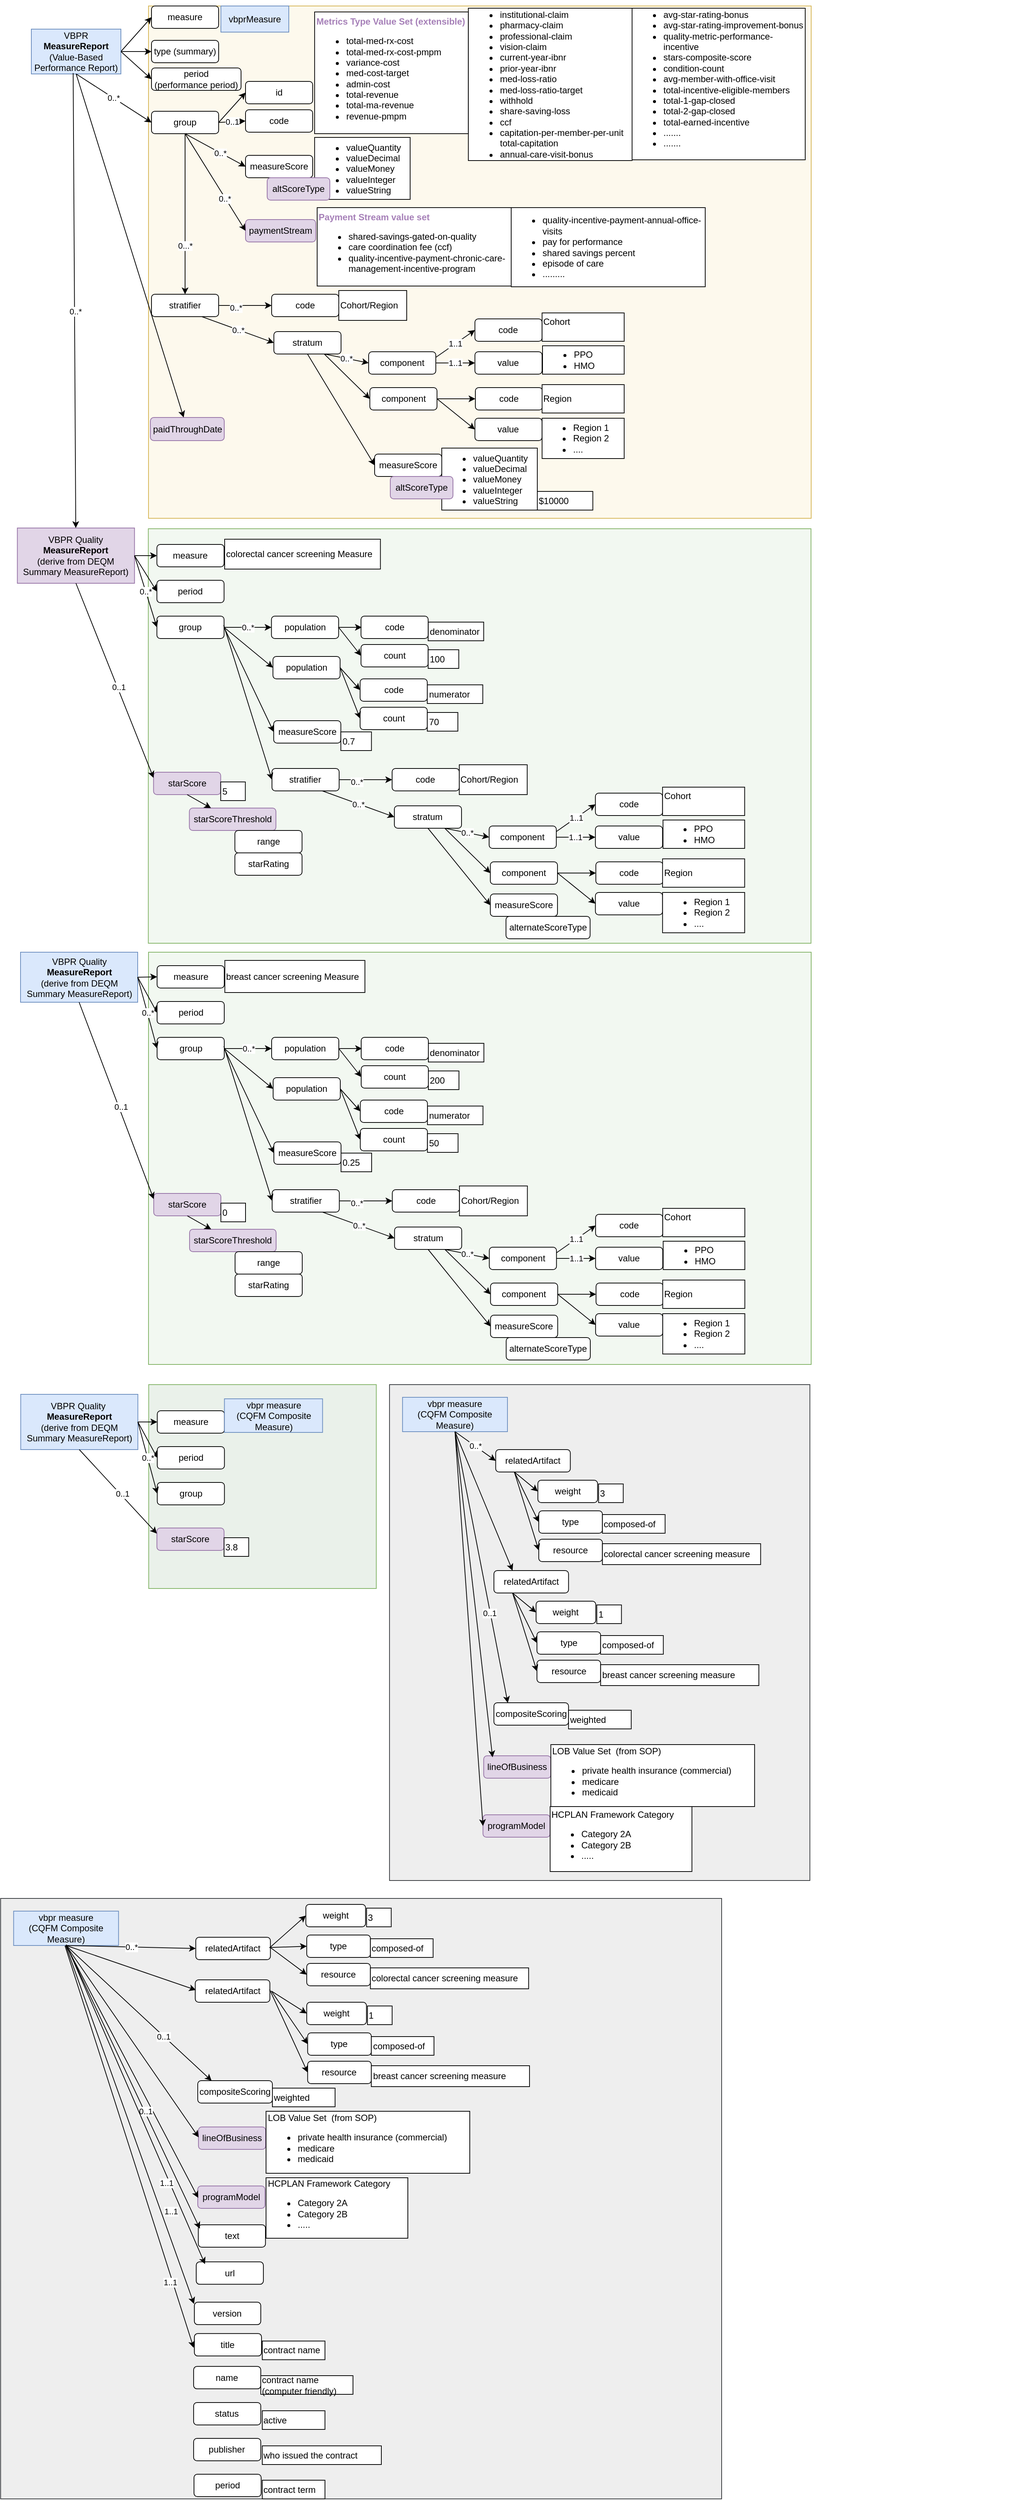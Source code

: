 <mxfile version="20.7.4" type="device" pages="16"><diagram name="VBPR report structure 03-05-23" id="oKaiNl8Q_HxFdrp7ddt1"><mxGraphModel dx="1246" dy="889" grid="0" gridSize="10" guides="1" tooltips="1" connect="0" arrows="1" fold="1" page="1" pageScale="1" pageWidth="1100" pageHeight="850" math="0" shadow="0"><root><mxCell id="m-HHq9ZnOtAoChFqPYYV-0"/><mxCell id="m-HHq9ZnOtAoChFqPYYV-1" parent="m-HHq9ZnOtAoChFqPYYV-0"/><mxCell id="mq7R6Qr3i_980RLkDZjT-1" value="" style="rounded=0;whiteSpace=wrap;html=1;fillColor=#fdf9ed;strokeColor=#d6b656;" parent="m-HHq9ZnOtAoChFqPYYV-1" vertex="1"><mxGeometry x="209" y="27" width="888" height="686" as="geometry"/></mxCell><mxCell id="m-HHq9ZnOtAoChFqPYYV-7" value="&lt;font color=&quot;#a680b8&quot;&gt;&lt;b&gt;Metrics Type Value Set (extensible)&lt;/b&gt;&lt;/font&gt;&lt;br&gt;&lt;blockquote style=&quot;margin: 0 0 0 40px; border: none; padding: 0px;&quot;&gt;&lt;/blockquote&gt;&lt;ul&gt;&lt;li&gt;&lt;span style=&quot;background-color: initial;&quot;&gt;total-med-rx-cost&amp;nbsp;&lt;/span&gt;&lt;/li&gt;&lt;li&gt;&lt;span style=&quot;background-color: initial;&quot;&gt;total-med-rx-cost-pmpm&lt;/span&gt;&lt;/li&gt;&lt;li&gt;&lt;span style=&quot;background-color: initial;&quot;&gt;variance-cost&lt;/span&gt;&lt;/li&gt;&lt;li&gt;&lt;span style=&quot;background-color: initial;&quot;&gt;med-cost-target&lt;/span&gt;&lt;/li&gt;&lt;li&gt;admin-cost&lt;/li&gt;&lt;li style=&quot;border-color: var(--border-color);&quot;&gt;&lt;span style=&quot;border-color: var(--border-color); background-color: initial;&quot;&gt;total-revenue&lt;/span&gt;&lt;/li&gt;&lt;li style=&quot;border-color: var(--border-color);&quot;&gt;total-ma-revenue&lt;/li&gt;&lt;li style=&quot;border-color: var(--border-color);&quot;&gt;revenue-pmpm&lt;/li&gt;&lt;/ul&gt;&lt;blockquote style=&quot;margin: 0 0 0 40px; border: none; padding: 0px;&quot;&gt;&lt;/blockquote&gt;&lt;blockquote style=&quot;margin: 0 0 0 40px; border: none; padding: 0px;&quot;&gt;&lt;/blockquote&gt;&lt;blockquote style=&quot;margin: 0 0 0 40px; border: none; padding: 0px;&quot;&gt;&lt;/blockquote&gt;" style="rounded=0;whiteSpace=wrap;html=1;align=left;" parent="m-HHq9ZnOtAoChFqPYYV-1" vertex="1"><mxGeometry x="431.6" y="35" width="206" height="163" as="geometry"/></mxCell><mxCell id="m-HHq9ZnOtAoChFqPYYV-9" value="measure" style="rounded=1;whiteSpace=wrap;html=1;" parent="m-HHq9ZnOtAoChFqPYYV-1" vertex="1"><mxGeometry x="213" y="27" width="90" height="30" as="geometry"/></mxCell><mxCell id="m-HHq9ZnOtAoChFqPYYV-10" value="type (summary)" style="rounded=1;whiteSpace=wrap;html=1;" parent="m-HHq9ZnOtAoChFqPYYV-1" vertex="1"><mxGeometry x="213" y="73" width="90" height="30" as="geometry"/></mxCell><mxCell id="m-HHq9ZnOtAoChFqPYYV-11" value="" style="endArrow=classic;html=1;rounded=0;exitX=1;exitY=0.5;exitDx=0;exitDy=0;entryX=0;entryY=0.5;entryDx=0;entryDy=0;" parent="m-HHq9ZnOtAoChFqPYYV-1" source="m-HHq9ZnOtAoChFqPYYV-13" target="m-HHq9ZnOtAoChFqPYYV-9" edge="1"><mxGeometry width="50" height="50" relative="1" as="geometry"><mxPoint x="173" y="63" as="sourcePoint"/><mxPoint x="443" y="213" as="targetPoint"/></mxGeometry></mxCell><mxCell id="m-HHq9ZnOtAoChFqPYYV-12" value="" style="endArrow=classic;html=1;rounded=0;exitX=1;exitY=0.5;exitDx=0;exitDy=0;entryX=0;entryY=0.5;entryDx=0;entryDy=0;" parent="m-HHq9ZnOtAoChFqPYYV-1" source="m-HHq9ZnOtAoChFqPYYV-13" target="m-HHq9ZnOtAoChFqPYYV-10" edge="1"><mxGeometry width="50" height="50" relative="1" as="geometry"><mxPoint x="173" y="78" as="sourcePoint"/><mxPoint x="213" y="73" as="targetPoint"/></mxGeometry></mxCell><mxCell id="m-HHq9ZnOtAoChFqPYYV-13" value="VBPR&lt;br&gt;&lt;b&gt;MeasureReport&lt;/b&gt;&lt;br&gt;(Value-Based Performance Report)" style="rounded=0;whiteSpace=wrap;html=1;fillColor=#dae8fc;strokeColor=#6c8ebf;" parent="m-HHq9ZnOtAoChFqPYYV-1" vertex="1"><mxGeometry x="52" y="58" width="120" height="60" as="geometry"/></mxCell><mxCell id="m-HHq9ZnOtAoChFqPYYV-14" value="&lt;ul&gt;&lt;li style=&quot;border-color: var(--border-color);&quot;&gt;&lt;span style=&quot;border-color: var(--border-color); background-color: initial;&quot;&gt;valueQuantity&lt;/span&gt;&lt;/li&gt;&lt;li&gt;&lt;span style=&quot;background-color: initial;&quot;&gt;valueDecimal&lt;/span&gt;&lt;br&gt;&lt;/li&gt;&lt;li&gt;&lt;span style=&quot;background-color: initial;&quot;&gt;valueMoney&lt;/span&gt;&lt;/li&gt;&lt;li&gt;&lt;span style=&quot;background-color: initial;&quot;&gt;valueInteger&lt;/span&gt;&lt;/li&gt;&lt;li&gt;valueString&lt;/li&gt;&lt;/ul&gt;&lt;blockquote style=&quot;margin: 0 0 0 40px; border: none; padding: 0px;&quot;&gt;&lt;/blockquote&gt;&lt;blockquote style=&quot;margin: 0 0 0 40px; border: none; padding: 0px;&quot;&gt;&lt;/blockquote&gt;&lt;blockquote style=&quot;margin: 0 0 0 40px; border: none; padding: 0px;&quot;&gt;&lt;/blockquote&gt;" style="rounded=0;whiteSpace=wrap;html=1;align=left;" parent="m-HHq9ZnOtAoChFqPYYV-1" vertex="1"><mxGeometry x="431.6" y="203" width="128" height="83" as="geometry"/></mxCell><mxCell id="m-HHq9ZnOtAoChFqPYYV-15" value="&lt;ul&gt;&lt;li style=&quot;border-color: var(--border-color);&quot;&gt;institutional-claim&lt;/li&gt;&lt;li style=&quot;border-color: var(--border-color);&quot;&gt;pharmacy-claim&lt;/li&gt;&lt;li style=&quot;border-color: var(--border-color);&quot;&gt;professional-claim&lt;/li&gt;&lt;li style=&quot;border-color: var(--border-color);&quot;&gt;vision-claim&amp;nbsp;&lt;/li&gt;&lt;li style=&quot;border-color: var(--border-color);&quot;&gt;&lt;span style=&quot;background-color: initial;&quot;&gt;current-year-ibnr&lt;/span&gt;&lt;br&gt;&lt;/li&gt;&lt;li style=&quot;border-color: var(--border-color);&quot;&gt;prior-year-ibnr&lt;/li&gt;&lt;li style=&quot;border-color: var(--border-color);&quot;&gt;med-loss-ratio&lt;/li&gt;&lt;li style=&quot;border-color: var(--border-color);&quot;&gt;med-loss-ratio-target&lt;/li&gt;&lt;li style=&quot;border-color: var(--border-color);&quot;&gt;withhold&lt;/li&gt;&lt;li style=&quot;border-color: var(--border-color);&quot;&gt;&lt;span style=&quot;border-color: var(--border-color); background-color: initial;&quot;&gt;share-saving-loss&lt;/span&gt;&lt;br style=&quot;border-color: var(--border-color);&quot;&gt;&lt;/li&gt;&lt;li style=&quot;border-color: var(--border-color);&quot;&gt;&lt;span style=&quot;border-color: var(--border-color); background-color: initial;&quot;&gt;ccf&lt;/span&gt;&lt;/li&gt;&lt;li style=&quot;border-color: var(--border-color);&quot;&gt;capitation-per-member-per-unit&lt;/li&gt;&lt;div style=&quot;border-color: var(--border-color);&quot;&gt;&lt;span style=&quot;border-color: var(--border-color); background-color: initial;&quot;&gt;total-capitation&lt;/span&gt;&lt;br style=&quot;border-color: var(--border-color);&quot;&gt;&lt;/div&gt;&lt;li style=&quot;border-color: var(--border-color);&quot;&gt;annual-care-visit-bonus&lt;/li&gt;&lt;/ul&gt;&lt;blockquote style=&quot;margin: 0 0 0 40px; border: none; padding: 0px;&quot;&gt;&lt;/blockquote&gt;&lt;blockquote style=&quot;margin: 0 0 0 40px; border: none; padding: 0px;&quot;&gt;&lt;/blockquote&gt;&lt;blockquote style=&quot;margin: 0 0 0 40px; border: none; padding: 0px;&quot;&gt;&lt;/blockquote&gt;" style="rounded=0;whiteSpace=wrap;html=1;align=left;" parent="m-HHq9ZnOtAoChFqPYYV-1" vertex="1"><mxGeometry x="637.6" y="30" width="219.4" height="204" as="geometry"/></mxCell><mxCell id="m-HHq9ZnOtAoChFqPYYV-16" value="group" style="rounded=1;whiteSpace=wrap;html=1;" parent="m-HHq9ZnOtAoChFqPYYV-1" vertex="1"><mxGeometry x="213" y="168" width="90" height="30" as="geometry"/></mxCell><mxCell id="m-HHq9ZnOtAoChFqPYYV-17" value="0..*" style="endArrow=classic;html=1;rounded=0;exitX=0.5;exitY=1;exitDx=0;exitDy=0;entryX=0;entryY=0.5;entryDx=0;entryDy=0;" parent="m-HHq9ZnOtAoChFqPYYV-1" source="m-HHq9ZnOtAoChFqPYYV-13" target="m-HHq9ZnOtAoChFqPYYV-16" edge="1"><mxGeometry width="50" height="50" relative="1" as="geometry"><mxPoint x="503" y="298" as="sourcePoint"/><mxPoint x="553" y="248" as="targetPoint"/></mxGeometry></mxCell><mxCell id="m-HHq9ZnOtAoChFqPYYV-18" value="code" style="rounded=1;whiteSpace=wrap;html=1;" parent="m-HHq9ZnOtAoChFqPYYV-1" vertex="1"><mxGeometry x="339" y="166" width="90" height="30" as="geometry"/></mxCell><mxCell id="m-HHq9ZnOtAoChFqPYYV-19" value="0..1" style="endArrow=classic;html=1;rounded=0;exitX=1;exitY=0.5;exitDx=0;exitDy=0;entryX=0;entryY=0.5;entryDx=0;entryDy=0;" parent="m-HHq9ZnOtAoChFqPYYV-1" source="m-HHq9ZnOtAoChFqPYYV-16" target="m-HHq9ZnOtAoChFqPYYV-18" edge="1"><mxGeometry width="50" height="50" relative="1" as="geometry"><mxPoint x="253" y="388" as="sourcePoint"/><mxPoint x="303" y="338" as="targetPoint"/></mxGeometry></mxCell><mxCell id="m-HHq9ZnOtAoChFqPYYV-20" value="" style="endArrow=classic;html=1;rounded=0;exitX=0.5;exitY=1;exitDx=0;exitDy=0;entryX=0;entryY=0.5;entryDx=0;entryDy=0;" parent="m-HHq9ZnOtAoChFqPYYV-1" source="m-HHq9ZnOtAoChFqPYYV-16" target="xPgoBT4tS36c_UMc7axG-0" edge="1"><mxGeometry width="50" height="50" relative="1" as="geometry"><mxPoint x="213" y="378" as="sourcePoint"/><mxPoint x="361" y="305" as="targetPoint"/></mxGeometry></mxCell><mxCell id="m-HHq9ZnOtAoChFqPYYV-21" value="0..*" style="edgeLabel;html=1;align=center;verticalAlign=middle;resizable=0;points=[];fontColor=#000000;" parent="m-HHq9ZnOtAoChFqPYYV-20" vertex="1" connectable="0"><mxGeometry x="0.167" y="-1" relative="1" as="geometry"><mxPoint y="-1" as="offset"/></mxGeometry></mxCell><mxCell id="m-HHq9ZnOtAoChFqPYYV-29" value="" style="endArrow=classic;html=1;rounded=0;entryX=0.5;entryY=0;entryDx=0;entryDy=0;exitX=0.5;exitY=1;exitDx=0;exitDy=0;" parent="m-HHq9ZnOtAoChFqPYYV-1" source="m-HHq9ZnOtAoChFqPYYV-16" target="m-HHq9ZnOtAoChFqPYYV-79" edge="1"><mxGeometry width="50" height="50" relative="1" as="geometry"><mxPoint x="115" y="104" as="sourcePoint"/><mxPoint x="233" y="688" as="targetPoint"/></mxGeometry></mxCell><mxCell id="m-HHq9ZnOtAoChFqPYYV-30" value="0...*" style="edgeLabel;html=1;align=center;verticalAlign=middle;resizable=0;points=[];fontColor=#000000;" parent="m-HHq9ZnOtAoChFqPYYV-29" vertex="1" connectable="0"><mxGeometry x="0.392" relative="1" as="geometry"><mxPoint as="offset"/></mxGeometry></mxCell><mxCell id="m-HHq9ZnOtAoChFqPYYV-31" value="code" style="rounded=1;whiteSpace=wrap;html=1;" parent="m-HHq9ZnOtAoChFqPYYV-1" vertex="1"><mxGeometry x="374" y="413" width="90" height="30" as="geometry"/></mxCell><mxCell id="m-HHq9ZnOtAoChFqPYYV-32" value="&lt;span style=&quot;background-color: initial;&quot;&gt;Cohort/&lt;/span&gt;&lt;span style=&quot;background-color: initial;&quot;&gt;Region&lt;/span&gt;&lt;span style=&quot;background-color: initial;&quot;&gt;&lt;br&gt;&lt;/span&gt;&lt;blockquote style=&quot;margin: 0 0 0 40px; border: none; padding: 0px;&quot;&gt;&lt;/blockquote&gt;&lt;blockquote style=&quot;margin: 0 0 0 40px; border: none; padding: 0px;&quot;&gt;&lt;/blockquote&gt;&lt;blockquote style=&quot;margin: 0 0 0 40px; border: none; padding: 0px;&quot;&gt;&lt;/blockquote&gt;" style="rounded=0;whiteSpace=wrap;html=1;align=left;" parent="m-HHq9ZnOtAoChFqPYYV-1" vertex="1"><mxGeometry x="464" y="408" width="91" height="40" as="geometry"/></mxCell><mxCell id="m-HHq9ZnOtAoChFqPYYV-33" value="" style="endArrow=classic;html=1;rounded=0;exitX=1;exitY=0.5;exitDx=0;exitDy=0;entryX=0;entryY=0.5;entryDx=0;entryDy=0;" parent="m-HHq9ZnOtAoChFqPYYV-1" source="m-HHq9ZnOtAoChFqPYYV-79" target="m-HHq9ZnOtAoChFqPYYV-31" edge="1"><mxGeometry width="50" height="50" relative="1" as="geometry"><mxPoint x="308" y="503" as="sourcePoint"/><mxPoint x="358" y="548" as="targetPoint"/></mxGeometry></mxCell><mxCell id="m-HHq9ZnOtAoChFqPYYV-34" value="0..*" style="edgeLabel;html=1;align=center;verticalAlign=middle;resizable=0;points=[];fontColor=#000000;" parent="m-HHq9ZnOtAoChFqPYYV-33" vertex="1" connectable="0"><mxGeometry x="-0.347" y="-3" relative="1" as="geometry"><mxPoint as="offset"/></mxGeometry></mxCell><mxCell id="m-HHq9ZnOtAoChFqPYYV-35" value="stratum" style="rounded=1;whiteSpace=wrap;html=1;" parent="m-HHq9ZnOtAoChFqPYYV-1" vertex="1"><mxGeometry x="377" y="463" width="90" height="30" as="geometry"/></mxCell><mxCell id="m-HHq9ZnOtAoChFqPYYV-36" value="0..*" style="endArrow=classic;html=1;rounded=0;fontColor=#000000;exitX=0.75;exitY=1;exitDx=0;exitDy=0;entryX=0;entryY=0.5;entryDx=0;entryDy=0;startArrow=none;" parent="m-HHq9ZnOtAoChFqPYYV-1" source="m-HHq9ZnOtAoChFqPYYV-79" target="m-HHq9ZnOtAoChFqPYYV-35" edge="1"><mxGeometry width="50" height="50" relative="1" as="geometry"><mxPoint x="268" y="481" as="sourcePoint"/><mxPoint x="329.6" y="501" as="targetPoint"/></mxGeometry></mxCell><mxCell id="m-HHq9ZnOtAoChFqPYYV-38" value="component" style="rounded=1;whiteSpace=wrap;html=1;" parent="m-HHq9ZnOtAoChFqPYYV-1" vertex="1"><mxGeometry x="504" y="490" width="90" height="30" as="geometry"/></mxCell><mxCell id="m-HHq9ZnOtAoChFqPYYV-39" value="code" style="rounded=1;whiteSpace=wrap;html=1;" parent="m-HHq9ZnOtAoChFqPYYV-1" vertex="1"><mxGeometry x="646.4" y="446" width="90" height="30" as="geometry"/></mxCell><mxCell id="m-HHq9ZnOtAoChFqPYYV-40" value="value" style="rounded=1;whiteSpace=wrap;html=1;" parent="m-HHq9ZnOtAoChFqPYYV-1" vertex="1"><mxGeometry x="646.4" y="490" width="90" height="30" as="geometry"/></mxCell><mxCell id="m-HHq9ZnOtAoChFqPYYV-42" value="0..*" style="endArrow=classic;html=1;rounded=0;fontColor=#000000;exitX=0.75;exitY=1;exitDx=0;exitDy=0;entryX=0;entryY=0.5;entryDx=0;entryDy=0;" parent="m-HHq9ZnOtAoChFqPYYV-1" source="m-HHq9ZnOtAoChFqPYYV-35" target="m-HHq9ZnOtAoChFqPYYV-38" edge="1"><mxGeometry width="50" height="50" relative="1" as="geometry"><mxPoint x="635.6" y="303" as="sourcePoint"/><mxPoint x="685.6" y="253" as="targetPoint"/></mxGeometry></mxCell><mxCell id="m-HHq9ZnOtAoChFqPYYV-43" value="1..1" style="endArrow=classic;html=1;rounded=0;fontColor=#000000;entryX=0;entryY=0.5;entryDx=0;entryDy=0;exitX=1;exitY=0.25;exitDx=0;exitDy=0;" parent="m-HHq9ZnOtAoChFqPYYV-1" source="m-HHq9ZnOtAoChFqPYYV-38" target="m-HHq9ZnOtAoChFqPYYV-39" edge="1"><mxGeometry width="50" height="50" relative="1" as="geometry"><mxPoint x="597" y="529" as="sourcePoint"/><mxPoint x="652" y="571" as="targetPoint"/></mxGeometry></mxCell><mxCell id="m-HHq9ZnOtAoChFqPYYV-44" value="1..1" style="endArrow=classic;html=1;rounded=0;fontColor=#000000;entryX=0;entryY=0.5;entryDx=0;entryDy=0;exitX=1;exitY=0.5;exitDx=0;exitDy=0;" parent="m-HHq9ZnOtAoChFqPYYV-1" source="m-HHq9ZnOtAoChFqPYYV-38" target="m-HHq9ZnOtAoChFqPYYV-40" edge="1"><mxGeometry width="50" height="50" relative="1" as="geometry"><mxPoint x="594" y="493.5" as="sourcePoint"/><mxPoint x="615.6" y="589" as="targetPoint"/></mxGeometry></mxCell><mxCell id="m-HHq9ZnOtAoChFqPYYV-45" value="&lt;span style=&quot;background-color: initial;&quot;&gt;Cohort&amp;nbsp;&amp;nbsp;&lt;br&gt;&lt;/span&gt;&lt;br&gt;&lt;blockquote style=&quot;margin: 0 0 0 40px; border: none; padding: 0px;&quot;&gt;&lt;/blockquote&gt;&lt;blockquote style=&quot;margin: 0 0 0 40px; border: none; padding: 0px;&quot;&gt;&lt;/blockquote&gt;&lt;blockquote style=&quot;margin: 0 0 0 40px; border: none; padding: 0px;&quot;&gt;&lt;/blockquote&gt;" style="rounded=0;whiteSpace=wrap;html=1;align=left;" parent="m-HHq9ZnOtAoChFqPYYV-1" vertex="1"><mxGeometry x="736.4" y="438" width="110" height="38" as="geometry"/></mxCell><mxCell id="m-HHq9ZnOtAoChFqPYYV-46" value="period&lt;br&gt;(performance period)" style="rounded=1;whiteSpace=wrap;html=1;" parent="m-HHq9ZnOtAoChFqPYYV-1" vertex="1"><mxGeometry x="213" y="110" width="120" height="30" as="geometry"/></mxCell><mxCell id="m-HHq9ZnOtAoChFqPYYV-47" value="" style="endArrow=classic;html=1;rounded=0;fontColor=#000000;exitX=1;exitY=0.5;exitDx=0;exitDy=0;entryX=0;entryY=0.5;entryDx=0;entryDy=0;" parent="m-HHq9ZnOtAoChFqPYYV-1" source="m-HHq9ZnOtAoChFqPYYV-13" target="m-HHq9ZnOtAoChFqPYYV-46" edge="1"><mxGeometry width="50" height="50" relative="1" as="geometry"><mxPoint x="53" y="308" as="sourcePoint"/><mxPoint x="103" y="258" as="targetPoint"/></mxGeometry></mxCell><mxCell id="m-HHq9ZnOtAoChFqPYYV-50" value="id" style="rounded=1;whiteSpace=wrap;html=1;" parent="m-HHq9ZnOtAoChFqPYYV-1" vertex="1"><mxGeometry x="339" y="128" width="90" height="30" as="geometry"/></mxCell><mxCell id="m-HHq9ZnOtAoChFqPYYV-55" value="&lt;div style=&quot;border-color: var(--border-color); color: rgb(0, 0, 0); font-family: Helvetica; font-size: 12px; font-style: normal; font-variant-ligatures: normal; font-variant-caps: normal; font-weight: 400; letter-spacing: normal; orphans: 2; text-align: left; text-indent: 0px; text-transform: none; widows: 2; word-spacing: 0px; -webkit-text-stroke-width: 0px; background-color: rgb(251, 251, 251); text-decoration-thickness: initial; text-decoration-style: initial; text-decoration-color: initial;&quot;&gt;&lt;br&gt;&lt;/div&gt;" style="text;whiteSpace=wrap;html=1;" parent="m-HHq9ZnOtAoChFqPYYV-1" vertex="1"><mxGeometry x="1108.0" y="796.0" width="114" height="80" as="geometry"/></mxCell><mxCell id="m-HHq9ZnOtAoChFqPYYV-56" value="component" style="rounded=1;whiteSpace=wrap;html=1;" parent="m-HHq9ZnOtAoChFqPYYV-1" vertex="1"><mxGeometry x="505.6" y="538" width="90" height="30" as="geometry"/></mxCell><mxCell id="m-HHq9ZnOtAoChFqPYYV-57" value="&lt;ul&gt;&lt;li&gt;PPO&amp;nbsp;&lt;/li&gt;&lt;li&gt;HMO&lt;/li&gt;&lt;/ul&gt;&lt;blockquote style=&quot;margin: 0 0 0 40px; border: none; padding: 0px;&quot;&gt;&lt;/blockquote&gt;&lt;blockquote style=&quot;margin: 0 0 0 40px; border: none; padding: 0px;&quot;&gt;&lt;/blockquote&gt;&lt;blockquote style=&quot;margin: 0 0 0 40px; border: none; padding: 0px;&quot;&gt;&lt;/blockquote&gt;" style="rounded=0;whiteSpace=wrap;html=1;align=left;" parent="m-HHq9ZnOtAoChFqPYYV-1" vertex="1"><mxGeometry x="737" y="482" width="109.4" height="38" as="geometry"/></mxCell><mxCell id="m-HHq9ZnOtAoChFqPYYV-58" value="code" style="rounded=1;whiteSpace=wrap;html=1;" parent="m-HHq9ZnOtAoChFqPYYV-1" vertex="1"><mxGeometry x="647" y="538" width="90" height="30" as="geometry"/></mxCell><mxCell id="m-HHq9ZnOtAoChFqPYYV-59" value="value" style="rounded=1;whiteSpace=wrap;html=1;" parent="m-HHq9ZnOtAoChFqPYYV-1" vertex="1"><mxGeometry x="646.4" y="579" width="90" height="30" as="geometry"/></mxCell><mxCell id="m-HHq9ZnOtAoChFqPYYV-60" value="Region&lt;br&gt;&lt;blockquote style=&quot;margin: 0 0 0 40px; border: none; padding: 0px;&quot;&gt;&lt;/blockquote&gt;&lt;blockquote style=&quot;margin: 0 0 0 40px; border: none; padding: 0px;&quot;&gt;&lt;/blockquote&gt;&lt;blockquote style=&quot;margin: 0 0 0 40px; border: none; padding: 0px;&quot;&gt;&lt;/blockquote&gt;" style="rounded=0;whiteSpace=wrap;html=1;align=left;" parent="m-HHq9ZnOtAoChFqPYYV-1" vertex="1"><mxGeometry x="736.4" y="534" width="110" height="38" as="geometry"/></mxCell><mxCell id="m-HHq9ZnOtAoChFqPYYV-61" value="&lt;ul&gt;&lt;li&gt;Region 1&lt;/li&gt;&lt;li&gt;Region 2&lt;/li&gt;&lt;li&gt;....&lt;/li&gt;&lt;/ul&gt;&lt;blockquote style=&quot;margin: 0 0 0 40px; border: none; padding: 0px;&quot;&gt;&lt;/blockquote&gt;&lt;blockquote style=&quot;margin: 0 0 0 40px; border: none; padding: 0px;&quot;&gt;&lt;/blockquote&gt;&lt;blockquote style=&quot;margin: 0 0 0 40px; border: none; padding: 0px;&quot;&gt;&lt;/blockquote&gt;" style="rounded=0;whiteSpace=wrap;html=1;align=left;" parent="m-HHq9ZnOtAoChFqPYYV-1" vertex="1"><mxGeometry x="736.4" y="579" width="110" height="54" as="geometry"/></mxCell><mxCell id="m-HHq9ZnOtAoChFqPYYV-63" value="" style="endArrow=classic;html=1;rounded=0;exitX=1;exitY=0.5;exitDx=0;exitDy=0;entryX=0;entryY=0.5;entryDx=0;entryDy=0;" parent="m-HHq9ZnOtAoChFqPYYV-1" source="m-HHq9ZnOtAoChFqPYYV-56" target="m-HHq9ZnOtAoChFqPYYV-59" edge="1"><mxGeometry width="50" height="50" relative="1" as="geometry"><mxPoint x="589" y="654" as="sourcePoint"/><mxPoint x="639" y="604" as="targetPoint"/></mxGeometry></mxCell><mxCell id="m-HHq9ZnOtAoChFqPYYV-64" value="" style="endArrow=classic;html=1;rounded=0;exitX=0.75;exitY=1;exitDx=0;exitDy=0;entryX=0;entryY=0.5;entryDx=0;entryDy=0;" parent="m-HHq9ZnOtAoChFqPYYV-1" source="m-HHq9ZnOtAoChFqPYYV-35" target="m-HHq9ZnOtAoChFqPYYV-56" edge="1"><mxGeometry width="50" height="50" relative="1" as="geometry"><mxPoint x="472" y="575" as="sourcePoint"/><mxPoint x="522" y="525" as="targetPoint"/></mxGeometry></mxCell><mxCell id="m-HHq9ZnOtAoChFqPYYV-75" value="paidThroughDate" style="rounded=1;whiteSpace=wrap;html=1;fillColor=#e1d5e7;strokeColor=#9673a6;" parent="m-HHq9ZnOtAoChFqPYYV-1" vertex="1"><mxGeometry x="211.5" y="578" width="99" height="31" as="geometry"/></mxCell><mxCell id="m-HHq9ZnOtAoChFqPYYV-77" value="" style="endArrow=classic;html=1;rounded=0;exitX=0.5;exitY=1;exitDx=0;exitDy=0;" parent="m-HHq9ZnOtAoChFqPYYV-1" source="m-HHq9ZnOtAoChFqPYYV-13" target="m-HHq9ZnOtAoChFqPYYV-75" edge="1"><mxGeometry width="50" height="50" relative="1" as="geometry"><mxPoint x="113" y="104" as="sourcePoint"/><mxPoint x="686" y="393" as="targetPoint"/></mxGeometry></mxCell><mxCell id="m-HHq9ZnOtAoChFqPYYV-81" value="measureScore" style="rounded=1;whiteSpace=wrap;html=1;" parent="m-HHq9ZnOtAoChFqPYYV-1" vertex="1"><mxGeometry x="512" y="627" width="90" height="30" as="geometry"/></mxCell><mxCell id="m-HHq9ZnOtAoChFqPYYV-82" value="" style="endArrow=classic;html=1;rounded=0;exitX=0.5;exitY=1;exitDx=0;exitDy=0;entryX=0;entryY=0.5;entryDx=0;entryDy=0;" parent="m-HHq9ZnOtAoChFqPYYV-1" source="m-HHq9ZnOtAoChFqPYYV-35" target="m-HHq9ZnOtAoChFqPYYV-81" edge="1"><mxGeometry width="50" height="50" relative="1" as="geometry"><mxPoint x="441" y="470" as="sourcePoint"/><mxPoint x="491" y="420" as="targetPoint"/></mxGeometry></mxCell><mxCell id="m-HHq9ZnOtAoChFqPYYV-83" value="$10000&lt;br&gt;&lt;blockquote style=&quot;margin: 0 0 0 40px; border: none; padding: 0px;&quot;&gt;&lt;/blockquote&gt;&lt;blockquote style=&quot;margin: 0 0 0 40px; border: none; padding: 0px;&quot;&gt;&lt;/blockquote&gt;&lt;blockquote style=&quot;margin: 0 0 0 40px; border: none; padding: 0px;&quot;&gt;&lt;/blockquote&gt;" style="rounded=0;whiteSpace=wrap;html=1;align=left;" parent="m-HHq9ZnOtAoChFqPYYV-1" vertex="1"><mxGeometry x="730" y="677" width="74.4" height="25" as="geometry"/></mxCell><mxCell id="m-HHq9ZnOtAoChFqPYYV-85" value="&lt;font color=&quot;#a680b8&quot;&gt;&lt;b&gt;Payment Stream value set&lt;/b&gt;&lt;/font&gt;&lt;br&gt;&lt;blockquote style=&quot;margin: 0 0 0 40px; border: none; padding: 0px;&quot;&gt;&lt;/blockquote&gt;&lt;ul&gt;&lt;li&gt;&lt;span style=&quot;background-color: initial;&quot;&gt;shared-savings-gated-on-quality&lt;/span&gt;&lt;br&gt;&lt;/li&gt;&lt;li&gt;care coordination fee (ccf)&lt;/li&gt;&lt;li style=&quot;border-color: var(--border-color);&quot;&gt;&lt;span style=&quot;border-color: var(--border-color); background-color: initial;&quot;&gt;quality-incentive-payment-chronic-care-management-incentive-program&lt;/span&gt;&lt;/li&gt;&lt;/ul&gt;&lt;blockquote style=&quot;margin: 0 0 0 40px; border: none; padding: 0px;&quot;&gt;&lt;/blockquote&gt;&lt;blockquote style=&quot;margin: 0 0 0 40px; border: none; padding: 0px;&quot;&gt;&lt;/blockquote&gt;&lt;blockquote style=&quot;margin: 0 0 0 40px; border: none; padding: 0px;&quot;&gt;&lt;/blockquote&gt;" style="rounded=0;whiteSpace=wrap;html=1;align=left;" parent="m-HHq9ZnOtAoChFqPYYV-1" vertex="1"><mxGeometry x="435" y="297" width="260" height="105" as="geometry"/></mxCell><mxCell id="xPgoBT4tS36c_UMc7axG-0" value="measureScore" style="rounded=1;whiteSpace=wrap;html=1;" parent="m-HHq9ZnOtAoChFqPYYV-1" vertex="1"><mxGeometry x="339" y="227" width="90" height="30" as="geometry"/></mxCell><mxCell id="m-HHq9ZnOtAoChFqPYYV-79" value="stratifier" style="rounded=1;whiteSpace=wrap;html=1;" parent="m-HHq9ZnOtAoChFqPYYV-1" vertex="1"><mxGeometry x="213" y="413" width="90" height="30" as="geometry"/></mxCell><mxCell id="xPgoBT4tS36c_UMc7axG-3" value="paymentStream" style="rounded=1;whiteSpace=wrap;html=1;fillColor=#e1d5e7;strokeColor=#9673a6;" parent="m-HHq9ZnOtAoChFqPYYV-1" vertex="1"><mxGeometry x="339" y="313" width="94" height="30" as="geometry"/></mxCell><mxCell id="xPgoBT4tS36c_UMc7axG-4" value="" style="endArrow=classic;html=1;rounded=0;exitX=0.5;exitY=1;exitDx=0;exitDy=0;entryX=0;entryY=0.5;entryDx=0;entryDy=0;" parent="m-HHq9ZnOtAoChFqPYYV-1" source="m-HHq9ZnOtAoChFqPYYV-16" target="xPgoBT4tS36c_UMc7axG-3" edge="1"><mxGeometry width="50" height="50" relative="1" as="geometry"><mxPoint x="515" y="460" as="sourcePoint"/><mxPoint x="565" y="410" as="targetPoint"/></mxGeometry></mxCell><mxCell id="xPgoBT4tS36c_UMc7axG-5" value="0..*" style="edgeLabel;html=1;align=center;verticalAlign=middle;resizable=0;points=[];" parent="xPgoBT4tS36c_UMc7axG-4" vertex="1" connectable="0"><mxGeometry x="0.33" y="-1" relative="1" as="geometry"><mxPoint as="offset"/></mxGeometry></mxCell><mxCell id="xPgoBT4tS36c_UMc7axG-6" value="" style="endArrow=classic;html=1;rounded=0;exitX=1;exitY=0.5;exitDx=0;exitDy=0;entryX=0;entryY=0.5;entryDx=0;entryDy=0;" parent="m-HHq9ZnOtAoChFqPYYV-1" source="m-HHq9ZnOtAoChFqPYYV-16" target="m-HHq9ZnOtAoChFqPYYV-50" edge="1"><mxGeometry width="50" height="50" relative="1" as="geometry"><mxPoint x="515" y="460" as="sourcePoint"/><mxPoint x="565" y="410" as="targetPoint"/></mxGeometry></mxCell><mxCell id="RdsKk90Bh9T-I5jVDumG-0" value="&lt;ul&gt;&lt;li style=&quot;border-color: var(--border-color);&quot;&gt;avg-star-rating-bonus&lt;/li&gt;&lt;li style=&quot;border-color: var(--border-color);&quot;&gt;avg-star-rating-improvement-bonus&lt;/li&gt;&lt;li style=&quot;border-color: var(--border-color);&quot;&gt;quality-metric-performance-incentive&lt;/li&gt;&lt;li style=&quot;border-color: var(--border-color);&quot;&gt;stars-composite-score&lt;/li&gt;&lt;li style=&quot;border-color: var(--border-color);&quot;&gt;condition-count&lt;/li&gt;&lt;li style=&quot;border-color: var(--border-color);&quot;&gt;avg-member-with-office-visit&lt;/li&gt;&lt;li style=&quot;border-color: var(--border-color);&quot;&gt;&lt;span style=&quot;background-color: initial;&quot;&gt;total-incentive-eligible-members&lt;/span&gt;&lt;br&gt;&lt;/li&gt;&lt;li style=&quot;border-color: var(--border-color);&quot;&gt;total-1-gap-closed&lt;/li&gt;&lt;li style=&quot;border-color: var(--border-color);&quot;&gt;total-2-gap-closed&lt;/li&gt;&lt;li style=&quot;border-color: var(--border-color);&quot;&gt;total-earned-incentive&lt;/li&gt;&lt;li style=&quot;border-color: var(--border-color);&quot;&gt;.......&lt;/li&gt;&lt;li style=&quot;border-color: var(--border-color);&quot;&gt;.......&lt;/li&gt;&lt;/ul&gt;&lt;div&gt;&lt;br&gt;&lt;/div&gt;&lt;blockquote style=&quot;margin: 0 0 0 40px; border: none; padding: 0px;&quot;&gt;&lt;/blockquote&gt;&lt;blockquote style=&quot;margin: 0 0 0 40px; border: none; padding: 0px;&quot;&gt;&lt;/blockquote&gt;&lt;blockquote style=&quot;margin: 0 0 0 40px; border: none; padding: 0px;&quot;&gt;&lt;/blockquote&gt;" style="rounded=0;whiteSpace=wrap;html=1;align=left;" parent="m-HHq9ZnOtAoChFqPYYV-1" vertex="1"><mxGeometry x="857" y="30" width="232" height="203" as="geometry"/></mxCell><mxCell id="RdsKk90Bh9T-I5jVDumG-1" value="altScoreType" style="rounded=1;whiteSpace=wrap;html=1;fillColor=#e1d5e7;strokeColor=#9673a6;" parent="m-HHq9ZnOtAoChFqPYYV-1" vertex="1"><mxGeometry x="368" y="257" width="84" height="30" as="geometry"/></mxCell><mxCell id="RdsKk90Bh9T-I5jVDumG-2" value="&lt;ul&gt;&lt;li style=&quot;border-color: var(--border-color);&quot;&gt;&lt;span style=&quot;border-color: var(--border-color); background-color: initial;&quot;&gt;valueQuantity&lt;/span&gt;&lt;/li&gt;&lt;li&gt;&lt;span style=&quot;background-color: initial;&quot;&gt;valueDecimal&lt;/span&gt;&lt;br&gt;&lt;/li&gt;&lt;li&gt;&lt;span style=&quot;background-color: initial;&quot;&gt;valueMoney&lt;/span&gt;&lt;/li&gt;&lt;li&gt;&lt;span style=&quot;background-color: initial;&quot;&gt;valueInteger&lt;/span&gt;&lt;/li&gt;&lt;li&gt;valueString&lt;/li&gt;&lt;/ul&gt;&lt;blockquote style=&quot;margin: 0 0 0 40px; border: none; padding: 0px;&quot;&gt;&lt;/blockquote&gt;&lt;blockquote style=&quot;margin: 0 0 0 40px; border: none; padding: 0px;&quot;&gt;&lt;/blockquote&gt;&lt;blockquote style=&quot;margin: 0 0 0 40px; border: none; padding: 0px;&quot;&gt;&lt;/blockquote&gt;" style="rounded=0;whiteSpace=wrap;html=1;align=left;" parent="m-HHq9ZnOtAoChFqPYYV-1" vertex="1"><mxGeometry x="602" y="619" width="128" height="83" as="geometry"/></mxCell><mxCell id="RdsKk90Bh9T-I5jVDumG-3" value="altScoreType" style="rounded=1;whiteSpace=wrap;html=1;fillColor=#e1d5e7;strokeColor=#9673a6;" parent="m-HHq9ZnOtAoChFqPYYV-1" vertex="1"><mxGeometry x="533" y="657" width="84" height="30" as="geometry"/></mxCell><mxCell id="RdsKk90Bh9T-I5jVDumG-4" value="&lt;ul&gt;&lt;li style=&quot;border-color: var(--border-color);&quot;&gt;&lt;span style=&quot;background-color: initial;&quot;&gt;quality-incentive-payment-annual-office-visits&lt;/span&gt;&lt;br&gt;&lt;/li&gt;&lt;li style=&quot;border-color: var(--border-color);&quot;&gt;pay for performance&amp;nbsp;&lt;/li&gt;&lt;li style=&quot;border-color: var(--border-color);&quot;&gt;shared savings percent&lt;/li&gt;&lt;li style=&quot;border-color: var(--border-color);&quot;&gt;episode of care&lt;/li&gt;&lt;li style=&quot;border-color: var(--border-color);&quot;&gt;.........&lt;/li&gt;&lt;/ul&gt;&lt;blockquote style=&quot;margin: 0 0 0 40px; border: none; padding: 0px;&quot;&gt;&lt;/blockquote&gt;&lt;blockquote style=&quot;margin: 0 0 0 40px; border: none; padding: 0px;&quot;&gt;&lt;/blockquote&gt;&lt;blockquote style=&quot;margin: 0 0 0 40px; border: none; padding: 0px;&quot;&gt;&lt;/blockquote&gt;" style="rounded=0;whiteSpace=wrap;html=1;align=left;" parent="m-HHq9ZnOtAoChFqPYYV-1" vertex="1"><mxGeometry x="695" y="297" width="260" height="106" as="geometry"/></mxCell><mxCell id="RdsKk90Bh9T-I5jVDumG-8" value="vbprMeasure" style="rounded=0;whiteSpace=wrap;html=1;fillColor=#dae8fc;strokeColor=#6c8ebf;" parent="m-HHq9ZnOtAoChFqPYYV-1" vertex="1"><mxGeometry x="306" y="27" width="91" height="35" as="geometry"/></mxCell><mxCell id="mq7R6Qr3i_980RLkDZjT-2" value="" style="endArrow=classic;html=1;rounded=0;exitX=1;exitY=0.5;exitDx=0;exitDy=0;entryX=0;entryY=0.5;entryDx=0;entryDy=0;" parent="m-HHq9ZnOtAoChFqPYYV-1" source="m-HHq9ZnOtAoChFqPYYV-56" target="m-HHq9ZnOtAoChFqPYYV-58" edge="1"><mxGeometry width="50" height="50" relative="1" as="geometry"><mxPoint x="596" y="355" as="sourcePoint"/><mxPoint x="646" y="305" as="targetPoint"/></mxGeometry></mxCell><mxCell id="mq7R6Qr3i_980RLkDZjT-63" value="" style="rounded=0;whiteSpace=wrap;html=1;fillColor=#f2f8f1;strokeColor=#82b366;gradientColor=none;" parent="m-HHq9ZnOtAoChFqPYYV-1" vertex="1"><mxGeometry x="208.75" y="727" width="888" height="555" as="geometry"/></mxCell><mxCell id="mq7R6Qr3i_980RLkDZjT-65" value="VBPR Quality&lt;br&gt;&lt;b&gt;MeasureReport&lt;/b&gt;&lt;br&gt;(derive from DEQM Summary MeasureReport)" style="rounded=0;whiteSpace=wrap;html=1;fillColor=#e1d5e7;strokeColor=#9673a6;" parent="m-HHq9ZnOtAoChFqPYYV-1" vertex="1"><mxGeometry x="33.25" y="726" width="157" height="74" as="geometry"/></mxCell><mxCell id="mq7R6Qr3i_980RLkDZjT-68" value="measure" style="rounded=1;whiteSpace=wrap;html=1;" parent="m-HHq9ZnOtAoChFqPYYV-1" vertex="1"><mxGeometry x="220.25" y="748" width="90" height="30" as="geometry"/></mxCell><mxCell id="mq7R6Qr3i_980RLkDZjT-69" value="period" style="rounded=1;whiteSpace=wrap;html=1;" parent="m-HHq9ZnOtAoChFqPYYV-1" vertex="1"><mxGeometry x="220.25" y="796" width="90" height="30" as="geometry"/></mxCell><mxCell id="mq7R6Qr3i_980RLkDZjT-70" value="group" style="rounded=1;whiteSpace=wrap;html=1;" parent="m-HHq9ZnOtAoChFqPYYV-1" vertex="1"><mxGeometry x="220.25" y="844" width="90" height="30" as="geometry"/></mxCell><mxCell id="mq7R6Qr3i_980RLkDZjT-71" value="population" style="rounded=1;whiteSpace=wrap;html=1;" parent="m-HHq9ZnOtAoChFqPYYV-1" vertex="1"><mxGeometry x="373.75" y="844" width="90" height="30" as="geometry"/></mxCell><mxCell id="mq7R6Qr3i_980RLkDZjT-72" value="" style="endArrow=classic;html=1;rounded=0;exitX=1;exitY=0.5;exitDx=0;exitDy=0;entryX=0;entryY=0.5;entryDx=0;entryDy=0;" parent="m-HHq9ZnOtAoChFqPYYV-1" source="mq7R6Qr3i_980RLkDZjT-65" target="mq7R6Qr3i_980RLkDZjT-68" edge="1"><mxGeometry width="50" height="50" relative="1" as="geometry"><mxPoint x="460.25" y="687" as="sourcePoint"/><mxPoint x="510.25" y="637" as="targetPoint"/></mxGeometry></mxCell><mxCell id="mq7R6Qr3i_980RLkDZjT-73" value="" style="endArrow=classic;html=1;rounded=0;exitX=1;exitY=0.5;exitDx=0;exitDy=0;entryX=0;entryY=0.5;entryDx=0;entryDy=0;" parent="m-HHq9ZnOtAoChFqPYYV-1" source="mq7R6Qr3i_980RLkDZjT-65" target="mq7R6Qr3i_980RLkDZjT-69" edge="1"><mxGeometry width="50" height="50" relative="1" as="geometry"><mxPoint x="460.25" y="687" as="sourcePoint"/><mxPoint x="510.25" y="637" as="targetPoint"/></mxGeometry></mxCell><mxCell id="mq7R6Qr3i_980RLkDZjT-74" value="0..*" style="endArrow=classic;html=1;rounded=0;exitX=1;exitY=0.5;exitDx=0;exitDy=0;entryX=0;entryY=0.5;entryDx=0;entryDy=0;" parent="m-HHq9ZnOtAoChFqPYYV-1" source="mq7R6Qr3i_980RLkDZjT-65" target="mq7R6Qr3i_980RLkDZjT-70" edge="1"><mxGeometry width="50" height="50" relative="1" as="geometry"><mxPoint x="460.25" y="687" as="sourcePoint"/><mxPoint x="510.25" y="637" as="targetPoint"/></mxGeometry></mxCell><mxCell id="mq7R6Qr3i_980RLkDZjT-75" value="0..*" style="endArrow=classic;html=1;rounded=0;exitX=1;exitY=0.5;exitDx=0;exitDy=0;entryX=0;entryY=0.5;entryDx=0;entryDy=0;" parent="m-HHq9ZnOtAoChFqPYYV-1" source="mq7R6Qr3i_980RLkDZjT-70" target="mq7R6Qr3i_980RLkDZjT-71" edge="1"><mxGeometry width="50" height="50" relative="1" as="geometry"><mxPoint x="463.75" y="441" as="sourcePoint"/><mxPoint x="513.75" y="391" as="targetPoint"/></mxGeometry></mxCell><mxCell id="mq7R6Qr3i_980RLkDZjT-77" value="colorectal cancer screening Measure&lt;br&gt;&lt;blockquote style=&quot;margin: 0 0 0 40px; border: none; padding: 0px;&quot;&gt;&lt;/blockquote&gt;&lt;blockquote style=&quot;margin: 0 0 0 40px; border: none; padding: 0px;&quot;&gt;&lt;/blockquote&gt;&lt;blockquote style=&quot;margin: 0 0 0 40px; border: none; padding: 0px;&quot;&gt;&lt;/blockquote&gt;" style="rounded=0;whiteSpace=wrap;html=1;align=left;" parent="m-HHq9ZnOtAoChFqPYYV-1" vertex="1"><mxGeometry x="311.05" y="741" width="208.7" height="40" as="geometry"/></mxCell><mxCell id="mq7R6Qr3i_980RLkDZjT-79" value="population" style="rounded=1;whiteSpace=wrap;html=1;" parent="m-HHq9ZnOtAoChFqPYYV-1" vertex="1"><mxGeometry x="375.75" y="898" width="90" height="30" as="geometry"/></mxCell><mxCell id="mq7R6Qr3i_980RLkDZjT-80" value="denominator&lt;br&gt;&lt;blockquote style=&quot;margin: 0 0 0 40px; border: none; padding: 0px;&quot;&gt;&lt;/blockquote&gt;&lt;blockquote style=&quot;margin: 0 0 0 40px; border: none; padding: 0px;&quot;&gt;&lt;/blockquote&gt;&lt;blockquote style=&quot;margin: 0 0 0 40px; border: none; padding: 0px;&quot;&gt;&lt;/blockquote&gt;" style="rounded=0;whiteSpace=wrap;html=1;align=left;" parent="m-HHq9ZnOtAoChFqPYYV-1" vertex="1"><mxGeometry x="583.75" y="852" width="74.4" height="25" as="geometry"/></mxCell><mxCell id="mq7R6Qr3i_980RLkDZjT-81" value="" style="endArrow=classic;html=1;rounded=0;exitX=1;exitY=0.5;exitDx=0;exitDy=0;entryX=0;entryY=0.5;entryDx=0;entryDy=0;" parent="m-HHq9ZnOtAoChFqPYYV-1" source="mq7R6Qr3i_980RLkDZjT-70" target="mq7R6Qr3i_980RLkDZjT-79" edge="1"><mxGeometry width="50" height="50" relative="1" as="geometry"><mxPoint x="595.75" y="912" as="sourcePoint"/><mxPoint x="645.75" y="862" as="targetPoint"/></mxGeometry></mxCell><mxCell id="mq7R6Qr3i_980RLkDZjT-82" value="code" style="rounded=1;whiteSpace=wrap;html=1;" parent="m-HHq9ZnOtAoChFqPYYV-1" vertex="1"><mxGeometry x="493.75" y="844" width="90" height="30" as="geometry"/></mxCell><mxCell id="mq7R6Qr3i_980RLkDZjT-83" value="count" style="rounded=1;whiteSpace=wrap;html=1;" parent="m-HHq9ZnOtAoChFqPYYV-1" vertex="1"><mxGeometry x="493.75" y="882" width="90" height="30" as="geometry"/></mxCell><mxCell id="mq7R6Qr3i_980RLkDZjT-84" value="100&lt;br&gt;&lt;blockquote style=&quot;margin: 0 0 0 40px; border: none; padding: 0px;&quot;&gt;&lt;/blockquote&gt;&lt;blockquote style=&quot;margin: 0 0 0 40px; border: none; padding: 0px;&quot;&gt;&lt;/blockquote&gt;&lt;blockquote style=&quot;margin: 0 0 0 40px; border: none; padding: 0px;&quot;&gt;&lt;/blockquote&gt;" style="rounded=0;whiteSpace=wrap;html=1;align=left;" parent="m-HHq9ZnOtAoChFqPYYV-1" vertex="1"><mxGeometry x="583.75" y="889" width="41" height="25" as="geometry"/></mxCell><mxCell id="mq7R6Qr3i_980RLkDZjT-85" value="numerator&lt;br&gt;&lt;blockquote style=&quot;margin: 0 0 0 40px; border: none; padding: 0px;&quot;&gt;&lt;/blockquote&gt;&lt;blockquote style=&quot;margin: 0 0 0 40px; border: none; padding: 0px;&quot;&gt;&lt;/blockquote&gt;&lt;blockquote style=&quot;margin: 0 0 0 40px; border: none; padding: 0px;&quot;&gt;&lt;/blockquote&gt;" style="rounded=0;whiteSpace=wrap;html=1;align=left;" parent="m-HHq9ZnOtAoChFqPYYV-1" vertex="1"><mxGeometry x="582.55" y="936" width="74.4" height="25" as="geometry"/></mxCell><mxCell id="mq7R6Qr3i_980RLkDZjT-86" value="code" style="rounded=1;whiteSpace=wrap;html=1;" parent="m-HHq9ZnOtAoChFqPYYV-1" vertex="1"><mxGeometry x="492.55" y="928" width="90" height="30" as="geometry"/></mxCell><mxCell id="mq7R6Qr3i_980RLkDZjT-87" value="count" style="rounded=1;whiteSpace=wrap;html=1;" parent="m-HHq9ZnOtAoChFqPYYV-1" vertex="1"><mxGeometry x="492.55" y="966" width="90" height="30" as="geometry"/></mxCell><mxCell id="mq7R6Qr3i_980RLkDZjT-88" value="70&lt;br&gt;&lt;blockquote style=&quot;margin: 0 0 0 40px; border: none; padding: 0px;&quot;&gt;&lt;/blockquote&gt;&lt;blockquote style=&quot;margin: 0 0 0 40px; border: none; padding: 0px;&quot;&gt;&lt;/blockquote&gt;&lt;blockquote style=&quot;margin: 0 0 0 40px; border: none; padding: 0px;&quot;&gt;&lt;/blockquote&gt;" style="rounded=0;whiteSpace=wrap;html=1;align=left;" parent="m-HHq9ZnOtAoChFqPYYV-1" vertex="1"><mxGeometry x="582.55" y="973" width="41" height="25" as="geometry"/></mxCell><mxCell id="mq7R6Qr3i_980RLkDZjT-89" value="" style="endArrow=classic;html=1;rounded=0;exitX=1;exitY=0.5;exitDx=0;exitDy=0;" parent="m-HHq9ZnOtAoChFqPYYV-1" source="mq7R6Qr3i_980RLkDZjT-71" edge="1"><mxGeometry width="50" height="50" relative="1" as="geometry"><mxPoint x="595.75" y="912" as="sourcePoint"/><mxPoint x="494.75" y="859" as="targetPoint"/></mxGeometry></mxCell><mxCell id="mq7R6Qr3i_980RLkDZjT-90" value="" style="endArrow=classic;html=1;rounded=0;exitX=1;exitY=0.5;exitDx=0;exitDy=0;entryX=0;entryY=0.5;entryDx=0;entryDy=0;" parent="m-HHq9ZnOtAoChFqPYYV-1" source="mq7R6Qr3i_980RLkDZjT-71" target="mq7R6Qr3i_980RLkDZjT-83" edge="1"><mxGeometry width="50" height="50" relative="1" as="geometry"><mxPoint x="595.75" y="912" as="sourcePoint"/><mxPoint x="645.75" y="862" as="targetPoint"/></mxGeometry></mxCell><mxCell id="mq7R6Qr3i_980RLkDZjT-91" value="" style="endArrow=classic;html=1;rounded=0;exitX=1;exitY=0.5;exitDx=0;exitDy=0;entryX=0;entryY=0.5;entryDx=0;entryDy=0;" parent="m-HHq9ZnOtAoChFqPYYV-1" source="mq7R6Qr3i_980RLkDZjT-79" target="mq7R6Qr3i_980RLkDZjT-86" edge="1"><mxGeometry width="50" height="50" relative="1" as="geometry"><mxPoint x="595.75" y="912" as="sourcePoint"/><mxPoint x="645.75" y="862" as="targetPoint"/></mxGeometry></mxCell><mxCell id="mq7R6Qr3i_980RLkDZjT-92" value="" style="endArrow=classic;html=1;rounded=0;exitX=1;exitY=0.5;exitDx=0;exitDy=0;entryX=0;entryY=0.5;entryDx=0;entryDy=0;" parent="m-HHq9ZnOtAoChFqPYYV-1" source="mq7R6Qr3i_980RLkDZjT-79" target="mq7R6Qr3i_980RLkDZjT-87" edge="1"><mxGeometry width="50" height="50" relative="1" as="geometry"><mxPoint x="595.75" y="912" as="sourcePoint"/><mxPoint x="645.75" y="862" as="targetPoint"/></mxGeometry></mxCell><mxCell id="mq7R6Qr3i_980RLkDZjT-93" value="measureScore" style="rounded=1;whiteSpace=wrap;html=1;" parent="m-HHq9ZnOtAoChFqPYYV-1" vertex="1"><mxGeometry x="376.75" y="984" width="90" height="30" as="geometry"/></mxCell><mxCell id="mq7R6Qr3i_980RLkDZjT-94" value="0.7&lt;br&gt;&lt;blockquote style=&quot;margin: 0 0 0 40px; border: none; padding: 0px;&quot;&gt;&lt;/blockquote&gt;&lt;blockquote style=&quot;margin: 0 0 0 40px; border: none; padding: 0px;&quot;&gt;&lt;/blockquote&gt;&lt;blockquote style=&quot;margin: 0 0 0 40px; border: none; padding: 0px;&quot;&gt;&lt;/blockquote&gt;" style="rounded=0;whiteSpace=wrap;html=1;align=left;" parent="m-HHq9ZnOtAoChFqPYYV-1" vertex="1"><mxGeometry x="466.75" y="999" width="41" height="25" as="geometry"/></mxCell><mxCell id="mq7R6Qr3i_980RLkDZjT-95" value="" style="endArrow=classic;html=1;rounded=0;exitX=1;exitY=0.5;exitDx=0;exitDy=0;entryX=0;entryY=0.5;entryDx=0;entryDy=0;" parent="m-HHq9ZnOtAoChFqPYYV-1" source="mq7R6Qr3i_980RLkDZjT-70" target="mq7R6Qr3i_980RLkDZjT-93" edge="1"><mxGeometry width="50" height="50" relative="1" as="geometry"><mxPoint x="595.75" y="912" as="sourcePoint"/><mxPoint x="645.75" y="862" as="targetPoint"/></mxGeometry></mxCell><mxCell id="mq7R6Qr3i_980RLkDZjT-96" value="code" style="rounded=1;whiteSpace=wrap;html=1;" parent="m-HHq9ZnOtAoChFqPYYV-1" vertex="1"><mxGeometry x="535.45" y="1048" width="90" height="30" as="geometry"/></mxCell><mxCell id="mq7R6Qr3i_980RLkDZjT-97" value="&lt;span style=&quot;background-color: initial;&quot;&gt;Cohort/&lt;/span&gt;&lt;span style=&quot;background-color: initial;&quot;&gt;Region&lt;/span&gt;&lt;span style=&quot;background-color: initial;&quot;&gt;&lt;br&gt;&lt;/span&gt;&lt;blockquote style=&quot;margin: 0 0 0 40px; border: none; padding: 0px;&quot;&gt;&lt;/blockquote&gt;&lt;blockquote style=&quot;margin: 0 0 0 40px; border: none; padding: 0px;&quot;&gt;&lt;/blockquote&gt;&lt;blockquote style=&quot;margin: 0 0 0 40px; border: none; padding: 0px;&quot;&gt;&lt;/blockquote&gt;" style="rounded=0;whiteSpace=wrap;html=1;align=left;" parent="m-HHq9ZnOtAoChFqPYYV-1" vertex="1"><mxGeometry x="625.45" y="1043" width="91" height="40" as="geometry"/></mxCell><mxCell id="mq7R6Qr3i_980RLkDZjT-98" value="" style="endArrow=classic;html=1;rounded=0;exitX=1;exitY=0.5;exitDx=0;exitDy=0;entryX=0;entryY=0.5;entryDx=0;entryDy=0;" parent="m-HHq9ZnOtAoChFqPYYV-1" source="mq7R6Qr3i_980RLkDZjT-119" target="mq7R6Qr3i_980RLkDZjT-96" edge="1"><mxGeometry width="50" height="50" relative="1" as="geometry"><mxPoint x="469.45" y="1138" as="sourcePoint"/><mxPoint x="519.45" y="1183" as="targetPoint"/></mxGeometry></mxCell><mxCell id="mq7R6Qr3i_980RLkDZjT-99" value="0..*" style="edgeLabel;html=1;align=center;verticalAlign=middle;resizable=0;points=[];fontColor=#000000;" parent="mq7R6Qr3i_980RLkDZjT-98" vertex="1" connectable="0"><mxGeometry x="-0.347" y="-3" relative="1" as="geometry"><mxPoint as="offset"/></mxGeometry></mxCell><mxCell id="mq7R6Qr3i_980RLkDZjT-100" value="stratum" style="rounded=1;whiteSpace=wrap;html=1;" parent="m-HHq9ZnOtAoChFqPYYV-1" vertex="1"><mxGeometry x="538.45" y="1098" width="90" height="30" as="geometry"/></mxCell><mxCell id="mq7R6Qr3i_980RLkDZjT-101" value="0..*" style="endArrow=classic;html=1;rounded=0;fontColor=#000000;exitX=0.75;exitY=1;exitDx=0;exitDy=0;entryX=0;entryY=0.5;entryDx=0;entryDy=0;startArrow=none;" parent="m-HHq9ZnOtAoChFqPYYV-1" source="mq7R6Qr3i_980RLkDZjT-119" target="mq7R6Qr3i_980RLkDZjT-100" edge="1"><mxGeometry width="50" height="50" relative="1" as="geometry"><mxPoint x="429.45" y="1116" as="sourcePoint"/><mxPoint x="491.05" y="1136" as="targetPoint"/></mxGeometry></mxCell><mxCell id="mq7R6Qr3i_980RLkDZjT-102" value="component" style="rounded=1;whiteSpace=wrap;html=1;" parent="m-HHq9ZnOtAoChFqPYYV-1" vertex="1"><mxGeometry x="665.45" y="1125" width="90" height="30" as="geometry"/></mxCell><mxCell id="mq7R6Qr3i_980RLkDZjT-103" value="code" style="rounded=1;whiteSpace=wrap;html=1;" parent="m-HHq9ZnOtAoChFqPYYV-1" vertex="1"><mxGeometry x="807.85" y="1081" width="90" height="30" as="geometry"/></mxCell><mxCell id="mq7R6Qr3i_980RLkDZjT-104" value="value" style="rounded=1;whiteSpace=wrap;html=1;" parent="m-HHq9ZnOtAoChFqPYYV-1" vertex="1"><mxGeometry x="807.85" y="1125" width="90" height="30" as="geometry"/></mxCell><mxCell id="mq7R6Qr3i_980RLkDZjT-105" value="0..*" style="endArrow=classic;html=1;rounded=0;fontColor=#000000;exitX=0.75;exitY=1;exitDx=0;exitDy=0;entryX=0;entryY=0.5;entryDx=0;entryDy=0;" parent="m-HHq9ZnOtAoChFqPYYV-1" source="mq7R6Qr3i_980RLkDZjT-100" target="mq7R6Qr3i_980RLkDZjT-102" edge="1"><mxGeometry width="50" height="50" relative="1" as="geometry"><mxPoint x="797.05" y="938" as="sourcePoint"/><mxPoint x="847.05" y="888" as="targetPoint"/></mxGeometry></mxCell><mxCell id="mq7R6Qr3i_980RLkDZjT-106" value="1..1" style="endArrow=classic;html=1;rounded=0;fontColor=#000000;entryX=0;entryY=0.5;entryDx=0;entryDy=0;exitX=1;exitY=0.25;exitDx=0;exitDy=0;" parent="m-HHq9ZnOtAoChFqPYYV-1" source="mq7R6Qr3i_980RLkDZjT-102" target="mq7R6Qr3i_980RLkDZjT-103" edge="1"><mxGeometry width="50" height="50" relative="1" as="geometry"><mxPoint x="758.45" y="1164" as="sourcePoint"/><mxPoint x="813.45" y="1206" as="targetPoint"/></mxGeometry></mxCell><mxCell id="mq7R6Qr3i_980RLkDZjT-107" value="1..1" style="endArrow=classic;html=1;rounded=0;fontColor=#000000;entryX=0;entryY=0.5;entryDx=0;entryDy=0;exitX=1;exitY=0.5;exitDx=0;exitDy=0;" parent="m-HHq9ZnOtAoChFqPYYV-1" source="mq7R6Qr3i_980RLkDZjT-102" target="mq7R6Qr3i_980RLkDZjT-104" edge="1"><mxGeometry width="50" height="50" relative="1" as="geometry"><mxPoint x="755.45" y="1128.5" as="sourcePoint"/><mxPoint x="777.05" y="1224" as="targetPoint"/></mxGeometry></mxCell><mxCell id="mq7R6Qr3i_980RLkDZjT-108" value="&lt;span style=&quot;background-color: initial;&quot;&gt;Cohort&amp;nbsp;&amp;nbsp;&lt;br&gt;&lt;/span&gt;&lt;br&gt;&lt;blockquote style=&quot;margin: 0 0 0 40px; border: none; padding: 0px;&quot;&gt;&lt;/blockquote&gt;&lt;blockquote style=&quot;margin: 0 0 0 40px; border: none; padding: 0px;&quot;&gt;&lt;/blockquote&gt;&lt;blockquote style=&quot;margin: 0 0 0 40px; border: none; padding: 0px;&quot;&gt;&lt;/blockquote&gt;" style="rounded=0;whiteSpace=wrap;html=1;align=left;" parent="m-HHq9ZnOtAoChFqPYYV-1" vertex="1"><mxGeometry x="897.85" y="1073" width="110" height="38" as="geometry"/></mxCell><mxCell id="mq7R6Qr3i_980RLkDZjT-109" value="component" style="rounded=1;whiteSpace=wrap;html=1;" parent="m-HHq9ZnOtAoChFqPYYV-1" vertex="1"><mxGeometry x="667.05" y="1173" width="90" height="30" as="geometry"/></mxCell><mxCell id="mq7R6Qr3i_980RLkDZjT-110" value="&lt;ul&gt;&lt;li&gt;PPO&amp;nbsp;&lt;/li&gt;&lt;li&gt;HMO&lt;/li&gt;&lt;/ul&gt;&lt;blockquote style=&quot;margin: 0 0 0 40px; border: none; padding: 0px;&quot;&gt;&lt;/blockquote&gt;&lt;blockquote style=&quot;margin: 0 0 0 40px; border: none; padding: 0px;&quot;&gt;&lt;/blockquote&gt;&lt;blockquote style=&quot;margin: 0 0 0 40px; border: none; padding: 0px;&quot;&gt;&lt;/blockquote&gt;" style="rounded=0;whiteSpace=wrap;html=1;align=left;" parent="m-HHq9ZnOtAoChFqPYYV-1" vertex="1"><mxGeometry x="898.45" y="1117" width="109.4" height="38" as="geometry"/></mxCell><mxCell id="mq7R6Qr3i_980RLkDZjT-111" value="code" style="rounded=1;whiteSpace=wrap;html=1;" parent="m-HHq9ZnOtAoChFqPYYV-1" vertex="1"><mxGeometry x="808.45" y="1173" width="90" height="30" as="geometry"/></mxCell><mxCell id="mq7R6Qr3i_980RLkDZjT-112" value="value" style="rounded=1;whiteSpace=wrap;html=1;" parent="m-HHq9ZnOtAoChFqPYYV-1" vertex="1"><mxGeometry x="807.85" y="1214" width="90" height="30" as="geometry"/></mxCell><mxCell id="mq7R6Qr3i_980RLkDZjT-113" value="Region&lt;br&gt;&lt;blockquote style=&quot;margin: 0 0 0 40px; border: none; padding: 0px;&quot;&gt;&lt;/blockquote&gt;&lt;blockquote style=&quot;margin: 0 0 0 40px; border: none; padding: 0px;&quot;&gt;&lt;/blockquote&gt;&lt;blockquote style=&quot;margin: 0 0 0 40px; border: none; padding: 0px;&quot;&gt;&lt;/blockquote&gt;" style="rounded=0;whiteSpace=wrap;html=1;align=left;" parent="m-HHq9ZnOtAoChFqPYYV-1" vertex="1"><mxGeometry x="897.85" y="1169" width="110" height="38" as="geometry"/></mxCell><mxCell id="mq7R6Qr3i_980RLkDZjT-114" value="&lt;ul&gt;&lt;li&gt;Region 1&lt;/li&gt;&lt;li&gt;Region 2&lt;/li&gt;&lt;li&gt;....&lt;/li&gt;&lt;/ul&gt;&lt;blockquote style=&quot;margin: 0 0 0 40px; border: none; padding: 0px;&quot;&gt;&lt;/blockquote&gt;&lt;blockquote style=&quot;margin: 0 0 0 40px; border: none; padding: 0px;&quot;&gt;&lt;/blockquote&gt;&lt;blockquote style=&quot;margin: 0 0 0 40px; border: none; padding: 0px;&quot;&gt;&lt;/blockquote&gt;" style="rounded=0;whiteSpace=wrap;html=1;align=left;" parent="m-HHq9ZnOtAoChFqPYYV-1" vertex="1"><mxGeometry x="897.85" y="1214" width="110" height="54" as="geometry"/></mxCell><mxCell id="mq7R6Qr3i_980RLkDZjT-115" value="" style="endArrow=classic;html=1;rounded=0;exitX=1;exitY=0.5;exitDx=0;exitDy=0;entryX=0;entryY=0.5;entryDx=0;entryDy=0;" parent="m-HHq9ZnOtAoChFqPYYV-1" source="mq7R6Qr3i_980RLkDZjT-109" target="mq7R6Qr3i_980RLkDZjT-112" edge="1"><mxGeometry width="50" height="50" relative="1" as="geometry"><mxPoint x="750.45" y="1289" as="sourcePoint"/><mxPoint x="800.45" y="1239" as="targetPoint"/></mxGeometry></mxCell><mxCell id="mq7R6Qr3i_980RLkDZjT-116" value="" style="endArrow=classic;html=1;rounded=0;exitX=0.75;exitY=1;exitDx=0;exitDy=0;entryX=0;entryY=0.5;entryDx=0;entryDy=0;" parent="m-HHq9ZnOtAoChFqPYYV-1" source="mq7R6Qr3i_980RLkDZjT-100" target="mq7R6Qr3i_980RLkDZjT-109" edge="1"><mxGeometry width="50" height="50" relative="1" as="geometry"><mxPoint x="633.45" y="1210" as="sourcePoint"/><mxPoint x="683.45" y="1160" as="targetPoint"/></mxGeometry></mxCell><mxCell id="mq7R6Qr3i_980RLkDZjT-117" value="measureScore" style="rounded=1;whiteSpace=wrap;html=1;" parent="m-HHq9ZnOtAoChFqPYYV-1" vertex="1"><mxGeometry x="667.05" y="1216" width="90" height="30" as="geometry"/></mxCell><mxCell id="mq7R6Qr3i_980RLkDZjT-118" value="" style="endArrow=classic;html=1;rounded=0;exitX=0.5;exitY=1;exitDx=0;exitDy=0;entryX=0;entryY=0.5;entryDx=0;entryDy=0;" parent="m-HHq9ZnOtAoChFqPYYV-1" source="mq7R6Qr3i_980RLkDZjT-100" target="mq7R6Qr3i_980RLkDZjT-117" edge="1"><mxGeometry width="50" height="50" relative="1" as="geometry"><mxPoint x="602.45" y="1105" as="sourcePoint"/><mxPoint x="652.45" y="1055" as="targetPoint"/></mxGeometry></mxCell><mxCell id="mq7R6Qr3i_980RLkDZjT-119" value="stratifier" style="rounded=1;whiteSpace=wrap;html=1;" parent="m-HHq9ZnOtAoChFqPYYV-1" vertex="1"><mxGeometry x="374.45" y="1048" width="90" height="30" as="geometry"/></mxCell><mxCell id="mq7R6Qr3i_980RLkDZjT-120" value="alternateScoreType" style="rounded=1;whiteSpace=wrap;html=1;" parent="m-HHq9ZnOtAoChFqPYYV-1" vertex="1"><mxGeometry x="688.05" y="1246" width="112.7" height="30" as="geometry"/></mxCell><mxCell id="mq7R6Qr3i_980RLkDZjT-121" value="" style="endArrow=classic;html=1;rounded=0;exitX=1;exitY=0.5;exitDx=0;exitDy=0;entryX=0;entryY=0.5;entryDx=0;entryDy=0;" parent="m-HHq9ZnOtAoChFqPYYV-1" source="mq7R6Qr3i_980RLkDZjT-109" target="mq7R6Qr3i_980RLkDZjT-111" edge="1"><mxGeometry width="50" height="50" relative="1" as="geometry"><mxPoint x="757.45" y="990" as="sourcePoint"/><mxPoint x="807.45" y="940" as="targetPoint"/></mxGeometry></mxCell><mxCell id="mq7R6Qr3i_980RLkDZjT-122" value="" style="endArrow=classic;html=1;rounded=0;entryX=0;entryY=0.5;entryDx=0;entryDy=0;" parent="m-HHq9ZnOtAoChFqPYYV-1" target="mq7R6Qr3i_980RLkDZjT-119" edge="1"><mxGeometry width="50" height="50" relative="1" as="geometry"><mxPoint x="309.75" y="856" as="sourcePoint"/><mxPoint x="645.75" y="962" as="targetPoint"/></mxGeometry></mxCell><mxCell id="mq7R6Qr3i_980RLkDZjT-124" value="starScore" style="rounded=1;whiteSpace=wrap;html=1;fillColor=#e1d5e7;strokeColor=#9673a6;" parent="m-HHq9ZnOtAoChFqPYYV-1" vertex="1"><mxGeometry x="215.75" y="1053" width="90" height="30" as="geometry"/></mxCell><mxCell id="mq7R6Qr3i_980RLkDZjT-125" value="5&lt;br&gt;&lt;blockquote style=&quot;margin: 0 0 0 40px; border: none; padding: 0px;&quot;&gt;&lt;/blockquote&gt;&lt;blockquote style=&quot;margin: 0 0 0 40px; border: none; padding: 0px;&quot;&gt;&lt;/blockquote&gt;&lt;blockquote style=&quot;margin: 0 0 0 40px; border: none; padding: 0px;&quot;&gt;&lt;/blockquote&gt;" style="rounded=0;whiteSpace=wrap;html=1;align=left;" parent="m-HHq9ZnOtAoChFqPYYV-1" vertex="1"><mxGeometry x="305.75" y="1066" width="33" height="25" as="geometry"/></mxCell><mxCell id="mq7R6Qr3i_980RLkDZjT-126" value="" style="endArrow=classic;html=1;rounded=0;exitX=0.5;exitY=1;exitDx=0;exitDy=0;entryX=0;entryY=0.25;entryDx=0;entryDy=0;" parent="m-HHq9ZnOtAoChFqPYYV-1" source="mq7R6Qr3i_980RLkDZjT-65" target="mq7R6Qr3i_980RLkDZjT-124" edge="1"><mxGeometry width="50" height="50" relative="1" as="geometry"><mxPoint x="595.75" y="912" as="sourcePoint"/><mxPoint x="645.75" y="862" as="targetPoint"/></mxGeometry></mxCell><mxCell id="mq7R6Qr3i_980RLkDZjT-127" value="0..1" style="edgeLabel;html=1;align=center;verticalAlign=middle;resizable=0;points=[];" parent="mq7R6Qr3i_980RLkDZjT-126" vertex="1" connectable="0"><mxGeometry x="0.068" y="2" relative="1" as="geometry"><mxPoint as="offset"/></mxGeometry></mxCell><mxCell id="mq7R6Qr3i_980RLkDZjT-128" value="starScoreThreshold" style="rounded=1;whiteSpace=wrap;html=1;fillColor=#e1d5e7;strokeColor=#9673a6;" parent="m-HHq9ZnOtAoChFqPYYV-1" vertex="1"><mxGeometry x="263.75" y="1101" width="116" height="30" as="geometry"/></mxCell><mxCell id="mq7R6Qr3i_980RLkDZjT-129" value="" style="endArrow=classic;html=1;rounded=0;exitX=0.5;exitY=1;exitDx=0;exitDy=0;entryX=0.25;entryY=0;entryDx=0;entryDy=0;" parent="m-HHq9ZnOtAoChFqPYYV-1" source="mq7R6Qr3i_980RLkDZjT-124" target="mq7R6Qr3i_980RLkDZjT-128" edge="1"><mxGeometry width="50" height="50" relative="1" as="geometry"><mxPoint x="595.75" y="912" as="sourcePoint"/><mxPoint x="645.75" y="862" as="targetPoint"/></mxGeometry></mxCell><mxCell id="mq7R6Qr3i_980RLkDZjT-130" value="range" style="rounded=1;whiteSpace=wrap;html=1;" parent="m-HHq9ZnOtAoChFqPYYV-1" vertex="1"><mxGeometry x="324.75" y="1131" width="90" height="30" as="geometry"/></mxCell><mxCell id="mq7R6Qr3i_980RLkDZjT-131" value="starRating" style="rounded=1;whiteSpace=wrap;html=1;" parent="m-HHq9ZnOtAoChFqPYYV-1" vertex="1"><mxGeometry x="324.75" y="1161" width="90" height="30" as="geometry"/></mxCell><mxCell id="mq7R6Qr3i_980RLkDZjT-132" value="&lt;div style=&quot;border-color: var(--border-color); color: rgb(0, 0, 0); font-family: Helvetica; font-size: 12px; font-style: normal; font-variant-ligatures: normal; font-variant-caps: normal; font-weight: 400; letter-spacing: normal; orphans: 2; text-align: left; text-indent: 0px; text-transform: none; widows: 2; word-spacing: 0px; -webkit-text-stroke-width: 0px; background-color: rgb(251, 251, 251); text-decoration-thickness: initial; text-decoration-style: initial; text-decoration-color: initial;&quot;&gt;&lt;br&gt;&lt;/div&gt;" style="text;whiteSpace=wrap;html=1;" parent="m-HHq9ZnOtAoChFqPYYV-1" vertex="1"><mxGeometry x="1264.0" y="1358.0" width="114" height="80" as="geometry"/></mxCell><mxCell id="mq7R6Qr3i_980RLkDZjT-133" value="" style="rounded=0;whiteSpace=wrap;html=1;fillColor=#f2f8f1;strokeColor=#82b366;gradientColor=none;" parent="m-HHq9ZnOtAoChFqPYYV-1" vertex="1"><mxGeometry x="209" y="1294" width="888" height="552" as="geometry"/></mxCell><mxCell id="mq7R6Qr3i_980RLkDZjT-135" value="VBPR Quality&lt;b&gt; MeasureReport&lt;/b&gt;&lt;br&gt;(derive from DEQM Summary MeasureReport)" style="rounded=0;whiteSpace=wrap;html=1;fillColor=#dae8fc;strokeColor=#6c8ebf;" parent="m-HHq9ZnOtAoChFqPYYV-1" vertex="1"><mxGeometry x="37.5" y="1294" width="157" height="67" as="geometry"/></mxCell><mxCell id="mq7R6Qr3i_980RLkDZjT-138" value="measure" style="rounded=1;whiteSpace=wrap;html=1;" parent="m-HHq9ZnOtAoChFqPYYV-1" vertex="1"><mxGeometry x="220.5" y="1312" width="90" height="30" as="geometry"/></mxCell><mxCell id="mq7R6Qr3i_980RLkDZjT-139" value="period" style="rounded=1;whiteSpace=wrap;html=1;" parent="m-HHq9ZnOtAoChFqPYYV-1" vertex="1"><mxGeometry x="220.5" y="1360" width="90" height="30" as="geometry"/></mxCell><mxCell id="mq7R6Qr3i_980RLkDZjT-140" value="group" style="rounded=1;whiteSpace=wrap;html=1;" parent="m-HHq9ZnOtAoChFqPYYV-1" vertex="1"><mxGeometry x="220.5" y="1408" width="90" height="30" as="geometry"/></mxCell><mxCell id="mq7R6Qr3i_980RLkDZjT-141" value="population" style="rounded=1;whiteSpace=wrap;html=1;" parent="m-HHq9ZnOtAoChFqPYYV-1" vertex="1"><mxGeometry x="374" y="1408" width="90" height="30" as="geometry"/></mxCell><mxCell id="mq7R6Qr3i_980RLkDZjT-142" value="" style="endArrow=classic;html=1;rounded=0;exitX=1;exitY=0.5;exitDx=0;exitDy=0;entryX=0;entryY=0.5;entryDx=0;entryDy=0;" parent="m-HHq9ZnOtAoChFqPYYV-1" source="mq7R6Qr3i_980RLkDZjT-135" target="mq7R6Qr3i_980RLkDZjT-138" edge="1"><mxGeometry width="50" height="50" relative="1" as="geometry"><mxPoint x="460.5" y="1251" as="sourcePoint"/><mxPoint x="510.5" y="1201" as="targetPoint"/></mxGeometry></mxCell><mxCell id="mq7R6Qr3i_980RLkDZjT-143" value="" style="endArrow=classic;html=1;rounded=0;exitX=1;exitY=0.5;exitDx=0;exitDy=0;entryX=0;entryY=0.5;entryDx=0;entryDy=0;" parent="m-HHq9ZnOtAoChFqPYYV-1" source="mq7R6Qr3i_980RLkDZjT-135" target="mq7R6Qr3i_980RLkDZjT-139" edge="1"><mxGeometry width="50" height="50" relative="1" as="geometry"><mxPoint x="460.5" y="1251" as="sourcePoint"/><mxPoint x="510.5" y="1201" as="targetPoint"/></mxGeometry></mxCell><mxCell id="mq7R6Qr3i_980RLkDZjT-144" value="0..*" style="endArrow=classic;html=1;rounded=0;exitX=1;exitY=0.5;exitDx=0;exitDy=0;entryX=0;entryY=0.5;entryDx=0;entryDy=0;" parent="m-HHq9ZnOtAoChFqPYYV-1" source="mq7R6Qr3i_980RLkDZjT-135" target="mq7R6Qr3i_980RLkDZjT-140" edge="1"><mxGeometry width="50" height="50" relative="1" as="geometry"><mxPoint x="460.5" y="1251" as="sourcePoint"/><mxPoint x="510.5" y="1201" as="targetPoint"/></mxGeometry></mxCell><mxCell id="mq7R6Qr3i_980RLkDZjT-145" value="0..*" style="endArrow=classic;html=1;rounded=0;exitX=1;exitY=0.5;exitDx=0;exitDy=0;entryX=0;entryY=0.5;entryDx=0;entryDy=0;" parent="m-HHq9ZnOtAoChFqPYYV-1" source="mq7R6Qr3i_980RLkDZjT-140" target="mq7R6Qr3i_980RLkDZjT-141" edge="1"><mxGeometry width="50" height="50" relative="1" as="geometry"><mxPoint x="464" y="1005" as="sourcePoint"/><mxPoint x="514" y="955" as="targetPoint"/></mxGeometry></mxCell><mxCell id="mq7R6Qr3i_980RLkDZjT-147" value="breast cancer screening Measure&lt;br&gt;&lt;blockquote style=&quot;margin: 0 0 0 40px; border: none; padding: 0px;&quot;&gt;&lt;/blockquote&gt;&lt;blockquote style=&quot;margin: 0 0 0 40px; border: none; padding: 0px;&quot;&gt;&lt;/blockquote&gt;&lt;blockquote style=&quot;margin: 0 0 0 40px; border: none; padding: 0px;&quot;&gt;&lt;/blockquote&gt;" style="rounded=0;whiteSpace=wrap;html=1;align=left;" parent="m-HHq9ZnOtAoChFqPYYV-1" vertex="1"><mxGeometry x="311.3" y="1305" width="187.7" height="43" as="geometry"/></mxCell><mxCell id="mq7R6Qr3i_980RLkDZjT-149" value="population" style="rounded=1;whiteSpace=wrap;html=1;" parent="m-HHq9ZnOtAoChFqPYYV-1" vertex="1"><mxGeometry x="376" y="1462" width="90" height="30" as="geometry"/></mxCell><mxCell id="mq7R6Qr3i_980RLkDZjT-150" value="denominator&lt;br&gt;&lt;blockquote style=&quot;margin: 0 0 0 40px; border: none; padding: 0px;&quot;&gt;&lt;/blockquote&gt;&lt;blockquote style=&quot;margin: 0 0 0 40px; border: none; padding: 0px;&quot;&gt;&lt;/blockquote&gt;&lt;blockquote style=&quot;margin: 0 0 0 40px; border: none; padding: 0px;&quot;&gt;&lt;/blockquote&gt;" style="rounded=0;whiteSpace=wrap;html=1;align=left;" parent="m-HHq9ZnOtAoChFqPYYV-1" vertex="1"><mxGeometry x="584" y="1416" width="74.4" height="25" as="geometry"/></mxCell><mxCell id="mq7R6Qr3i_980RLkDZjT-151" value="" style="endArrow=classic;html=1;rounded=0;exitX=1;exitY=0.5;exitDx=0;exitDy=0;entryX=0;entryY=0.5;entryDx=0;entryDy=0;" parent="m-HHq9ZnOtAoChFqPYYV-1" source="mq7R6Qr3i_980RLkDZjT-140" target="mq7R6Qr3i_980RLkDZjT-149" edge="1"><mxGeometry width="50" height="50" relative="1" as="geometry"><mxPoint x="596" y="1476" as="sourcePoint"/><mxPoint x="646" y="1426" as="targetPoint"/></mxGeometry></mxCell><mxCell id="mq7R6Qr3i_980RLkDZjT-152" value="code" style="rounded=1;whiteSpace=wrap;html=1;" parent="m-HHq9ZnOtAoChFqPYYV-1" vertex="1"><mxGeometry x="494" y="1408" width="90" height="30" as="geometry"/></mxCell><mxCell id="mq7R6Qr3i_980RLkDZjT-153" value="count" style="rounded=1;whiteSpace=wrap;html=1;" parent="m-HHq9ZnOtAoChFqPYYV-1" vertex="1"><mxGeometry x="494" y="1446" width="90" height="30" as="geometry"/></mxCell><mxCell id="mq7R6Qr3i_980RLkDZjT-154" value="200&lt;br&gt;&lt;blockquote style=&quot;margin: 0 0 0 40px; border: none; padding: 0px;&quot;&gt;&lt;/blockquote&gt;&lt;blockquote style=&quot;margin: 0 0 0 40px; border: none; padding: 0px;&quot;&gt;&lt;/blockquote&gt;&lt;blockquote style=&quot;margin: 0 0 0 40px; border: none; padding: 0px;&quot;&gt;&lt;/blockquote&gt;" style="rounded=0;whiteSpace=wrap;html=1;align=left;" parent="m-HHq9ZnOtAoChFqPYYV-1" vertex="1"><mxGeometry x="584" y="1453" width="41" height="25" as="geometry"/></mxCell><mxCell id="mq7R6Qr3i_980RLkDZjT-155" value="numerator&lt;br&gt;&lt;blockquote style=&quot;margin: 0 0 0 40px; border: none; padding: 0px;&quot;&gt;&lt;/blockquote&gt;&lt;blockquote style=&quot;margin: 0 0 0 40px; border: none; padding: 0px;&quot;&gt;&lt;/blockquote&gt;&lt;blockquote style=&quot;margin: 0 0 0 40px; border: none; padding: 0px;&quot;&gt;&lt;/blockquote&gt;" style="rounded=0;whiteSpace=wrap;html=1;align=left;" parent="m-HHq9ZnOtAoChFqPYYV-1" vertex="1"><mxGeometry x="582.8" y="1500" width="74.4" height="25" as="geometry"/></mxCell><mxCell id="mq7R6Qr3i_980RLkDZjT-156" value="code" style="rounded=1;whiteSpace=wrap;html=1;" parent="m-HHq9ZnOtAoChFqPYYV-1" vertex="1"><mxGeometry x="492.8" y="1492" width="90" height="30" as="geometry"/></mxCell><mxCell id="mq7R6Qr3i_980RLkDZjT-157" value="count" style="rounded=1;whiteSpace=wrap;html=1;" parent="m-HHq9ZnOtAoChFqPYYV-1" vertex="1"><mxGeometry x="492.8" y="1530" width="90" height="30" as="geometry"/></mxCell><mxCell id="mq7R6Qr3i_980RLkDZjT-158" value="50&lt;br&gt;&lt;blockquote style=&quot;margin: 0 0 0 40px; border: none; padding: 0px;&quot;&gt;&lt;/blockquote&gt;&lt;blockquote style=&quot;margin: 0 0 0 40px; border: none; padding: 0px;&quot;&gt;&lt;/blockquote&gt;&lt;blockquote style=&quot;margin: 0 0 0 40px; border: none; padding: 0px;&quot;&gt;&lt;/blockquote&gt;" style="rounded=0;whiteSpace=wrap;html=1;align=left;" parent="m-HHq9ZnOtAoChFqPYYV-1" vertex="1"><mxGeometry x="582.8" y="1537" width="41" height="25" as="geometry"/></mxCell><mxCell id="mq7R6Qr3i_980RLkDZjT-159" value="" style="endArrow=classic;html=1;rounded=0;exitX=1;exitY=0.5;exitDx=0;exitDy=0;" parent="m-HHq9ZnOtAoChFqPYYV-1" source="mq7R6Qr3i_980RLkDZjT-141" edge="1"><mxGeometry width="50" height="50" relative="1" as="geometry"><mxPoint x="596" y="1476" as="sourcePoint"/><mxPoint x="495" y="1423" as="targetPoint"/></mxGeometry></mxCell><mxCell id="mq7R6Qr3i_980RLkDZjT-160" value="" style="endArrow=classic;html=1;rounded=0;exitX=1;exitY=0.5;exitDx=0;exitDy=0;entryX=0;entryY=0.5;entryDx=0;entryDy=0;" parent="m-HHq9ZnOtAoChFqPYYV-1" source="mq7R6Qr3i_980RLkDZjT-141" target="mq7R6Qr3i_980RLkDZjT-153" edge="1"><mxGeometry width="50" height="50" relative="1" as="geometry"><mxPoint x="596" y="1476" as="sourcePoint"/><mxPoint x="646" y="1426" as="targetPoint"/></mxGeometry></mxCell><mxCell id="mq7R6Qr3i_980RLkDZjT-161" value="" style="endArrow=classic;html=1;rounded=0;exitX=1;exitY=0.5;exitDx=0;exitDy=0;entryX=0;entryY=0.5;entryDx=0;entryDy=0;" parent="m-HHq9ZnOtAoChFqPYYV-1" source="mq7R6Qr3i_980RLkDZjT-149" target="mq7R6Qr3i_980RLkDZjT-156" edge="1"><mxGeometry width="50" height="50" relative="1" as="geometry"><mxPoint x="596" y="1476" as="sourcePoint"/><mxPoint x="646" y="1426" as="targetPoint"/></mxGeometry></mxCell><mxCell id="mq7R6Qr3i_980RLkDZjT-162" value="" style="endArrow=classic;html=1;rounded=0;exitX=1;exitY=0.5;exitDx=0;exitDy=0;entryX=0;entryY=0.5;entryDx=0;entryDy=0;" parent="m-HHq9ZnOtAoChFqPYYV-1" source="mq7R6Qr3i_980RLkDZjT-149" target="mq7R6Qr3i_980RLkDZjT-157" edge="1"><mxGeometry width="50" height="50" relative="1" as="geometry"><mxPoint x="596" y="1476" as="sourcePoint"/><mxPoint x="646" y="1426" as="targetPoint"/></mxGeometry></mxCell><mxCell id="mq7R6Qr3i_980RLkDZjT-163" value="measureScore" style="rounded=1;whiteSpace=wrap;html=1;" parent="m-HHq9ZnOtAoChFqPYYV-1" vertex="1"><mxGeometry x="377" y="1548" width="90" height="30" as="geometry"/></mxCell><mxCell id="mq7R6Qr3i_980RLkDZjT-164" value="0.25&lt;br&gt;&lt;blockquote style=&quot;margin: 0 0 0 40px; border: none; padding: 0px;&quot;&gt;&lt;/blockquote&gt;&lt;blockquote style=&quot;margin: 0 0 0 40px; border: none; padding: 0px;&quot;&gt;&lt;/blockquote&gt;&lt;blockquote style=&quot;margin: 0 0 0 40px; border: none; padding: 0px;&quot;&gt;&lt;/blockquote&gt;" style="rounded=0;whiteSpace=wrap;html=1;align=left;" parent="m-HHq9ZnOtAoChFqPYYV-1" vertex="1"><mxGeometry x="467.0" y="1563" width="41" height="25" as="geometry"/></mxCell><mxCell id="mq7R6Qr3i_980RLkDZjT-165" value="" style="endArrow=classic;html=1;rounded=0;exitX=1;exitY=0.5;exitDx=0;exitDy=0;entryX=0;entryY=0.5;entryDx=0;entryDy=0;" parent="m-HHq9ZnOtAoChFqPYYV-1" source="mq7R6Qr3i_980RLkDZjT-140" target="mq7R6Qr3i_980RLkDZjT-163" edge="1"><mxGeometry width="50" height="50" relative="1" as="geometry"><mxPoint x="596" y="1476" as="sourcePoint"/><mxPoint x="646" y="1426" as="targetPoint"/></mxGeometry></mxCell><mxCell id="mq7R6Qr3i_980RLkDZjT-166" value="code" style="rounded=1;whiteSpace=wrap;html=1;" parent="m-HHq9ZnOtAoChFqPYYV-1" vertex="1"><mxGeometry x="535.7" y="1612" width="90" height="30" as="geometry"/></mxCell><mxCell id="mq7R6Qr3i_980RLkDZjT-167" value="&lt;span style=&quot;background-color: initial;&quot;&gt;Cohort/&lt;/span&gt;&lt;span style=&quot;background-color: initial;&quot;&gt;Region&lt;/span&gt;&lt;span style=&quot;background-color: initial;&quot;&gt;&lt;br&gt;&lt;/span&gt;&lt;blockquote style=&quot;margin: 0 0 0 40px; border: none; padding: 0px;&quot;&gt;&lt;/blockquote&gt;&lt;blockquote style=&quot;margin: 0 0 0 40px; border: none; padding: 0px;&quot;&gt;&lt;/blockquote&gt;&lt;blockquote style=&quot;margin: 0 0 0 40px; border: none; padding: 0px;&quot;&gt;&lt;/blockquote&gt;" style="rounded=0;whiteSpace=wrap;html=1;align=left;" parent="m-HHq9ZnOtAoChFqPYYV-1" vertex="1"><mxGeometry x="625.7" y="1607" width="91" height="40" as="geometry"/></mxCell><mxCell id="mq7R6Qr3i_980RLkDZjT-168" value="" style="endArrow=classic;html=1;rounded=0;exitX=1;exitY=0.5;exitDx=0;exitDy=0;entryX=0;entryY=0.5;entryDx=0;entryDy=0;" parent="m-HHq9ZnOtAoChFqPYYV-1" source="mq7R6Qr3i_980RLkDZjT-189" target="mq7R6Qr3i_980RLkDZjT-166" edge="1"><mxGeometry width="50" height="50" relative="1" as="geometry"><mxPoint x="469.7" y="1702" as="sourcePoint"/><mxPoint x="519.7" y="1747" as="targetPoint"/></mxGeometry></mxCell><mxCell id="mq7R6Qr3i_980RLkDZjT-169" value="0..*" style="edgeLabel;html=1;align=center;verticalAlign=middle;resizable=0;points=[];fontColor=#000000;" parent="mq7R6Qr3i_980RLkDZjT-168" vertex="1" connectable="0"><mxGeometry x="-0.347" y="-3" relative="1" as="geometry"><mxPoint as="offset"/></mxGeometry></mxCell><mxCell id="mq7R6Qr3i_980RLkDZjT-170" value="stratum" style="rounded=1;whiteSpace=wrap;html=1;" parent="m-HHq9ZnOtAoChFqPYYV-1" vertex="1"><mxGeometry x="538.7" y="1662" width="90" height="30" as="geometry"/></mxCell><mxCell id="mq7R6Qr3i_980RLkDZjT-171" value="0..*" style="endArrow=classic;html=1;rounded=0;fontColor=#000000;exitX=0.75;exitY=1;exitDx=0;exitDy=0;entryX=0;entryY=0.5;entryDx=0;entryDy=0;startArrow=none;" parent="m-HHq9ZnOtAoChFqPYYV-1" source="mq7R6Qr3i_980RLkDZjT-189" target="mq7R6Qr3i_980RLkDZjT-170" edge="1"><mxGeometry width="50" height="50" relative="1" as="geometry"><mxPoint x="429.7" y="1680" as="sourcePoint"/><mxPoint x="491.3" y="1700" as="targetPoint"/></mxGeometry></mxCell><mxCell id="mq7R6Qr3i_980RLkDZjT-172" value="component" style="rounded=1;whiteSpace=wrap;html=1;" parent="m-HHq9ZnOtAoChFqPYYV-1" vertex="1"><mxGeometry x="665.7" y="1689" width="90" height="30" as="geometry"/></mxCell><mxCell id="mq7R6Qr3i_980RLkDZjT-173" value="code" style="rounded=1;whiteSpace=wrap;html=1;" parent="m-HHq9ZnOtAoChFqPYYV-1" vertex="1"><mxGeometry x="808.1" y="1645" width="90" height="30" as="geometry"/></mxCell><mxCell id="mq7R6Qr3i_980RLkDZjT-174" value="value" style="rounded=1;whiteSpace=wrap;html=1;" parent="m-HHq9ZnOtAoChFqPYYV-1" vertex="1"><mxGeometry x="808.1" y="1689" width="90" height="30" as="geometry"/></mxCell><mxCell id="mq7R6Qr3i_980RLkDZjT-175" value="0..*" style="endArrow=classic;html=1;rounded=0;fontColor=#000000;exitX=0.75;exitY=1;exitDx=0;exitDy=0;entryX=0;entryY=0.5;entryDx=0;entryDy=0;" parent="m-HHq9ZnOtAoChFqPYYV-1" source="mq7R6Qr3i_980RLkDZjT-170" target="mq7R6Qr3i_980RLkDZjT-172" edge="1"><mxGeometry width="50" height="50" relative="1" as="geometry"><mxPoint x="797.3" y="1502" as="sourcePoint"/><mxPoint x="847.3" y="1452" as="targetPoint"/></mxGeometry></mxCell><mxCell id="mq7R6Qr3i_980RLkDZjT-176" value="1..1" style="endArrow=classic;html=1;rounded=0;fontColor=#000000;entryX=0;entryY=0.5;entryDx=0;entryDy=0;exitX=1;exitY=0.25;exitDx=0;exitDy=0;" parent="m-HHq9ZnOtAoChFqPYYV-1" source="mq7R6Qr3i_980RLkDZjT-172" target="mq7R6Qr3i_980RLkDZjT-173" edge="1"><mxGeometry width="50" height="50" relative="1" as="geometry"><mxPoint x="758.7" y="1728" as="sourcePoint"/><mxPoint x="813.7" y="1770" as="targetPoint"/></mxGeometry></mxCell><mxCell id="mq7R6Qr3i_980RLkDZjT-177" value="1..1" style="endArrow=classic;html=1;rounded=0;fontColor=#000000;entryX=0;entryY=0.5;entryDx=0;entryDy=0;exitX=1;exitY=0.5;exitDx=0;exitDy=0;" parent="m-HHq9ZnOtAoChFqPYYV-1" source="mq7R6Qr3i_980RLkDZjT-172" target="mq7R6Qr3i_980RLkDZjT-174" edge="1"><mxGeometry width="50" height="50" relative="1" as="geometry"><mxPoint x="755.7" y="1692.5" as="sourcePoint"/><mxPoint x="777.3" y="1788" as="targetPoint"/></mxGeometry></mxCell><mxCell id="mq7R6Qr3i_980RLkDZjT-178" value="&lt;span style=&quot;background-color: initial;&quot;&gt;Cohort&amp;nbsp;&amp;nbsp;&lt;br&gt;&lt;/span&gt;&lt;br&gt;&lt;blockquote style=&quot;margin: 0 0 0 40px; border: none; padding: 0px;&quot;&gt;&lt;/blockquote&gt;&lt;blockquote style=&quot;margin: 0 0 0 40px; border: none; padding: 0px;&quot;&gt;&lt;/blockquote&gt;&lt;blockquote style=&quot;margin: 0 0 0 40px; border: none; padding: 0px;&quot;&gt;&lt;/blockquote&gt;" style="rounded=0;whiteSpace=wrap;html=1;align=left;" parent="m-HHq9ZnOtAoChFqPYYV-1" vertex="1"><mxGeometry x="898.1" y="1637" width="110" height="38" as="geometry"/></mxCell><mxCell id="mq7R6Qr3i_980RLkDZjT-179" value="component" style="rounded=1;whiteSpace=wrap;html=1;" parent="m-HHq9ZnOtAoChFqPYYV-1" vertex="1"><mxGeometry x="667.3" y="1737" width="90" height="30" as="geometry"/></mxCell><mxCell id="mq7R6Qr3i_980RLkDZjT-180" value="&lt;ul&gt;&lt;li&gt;PPO&amp;nbsp;&lt;/li&gt;&lt;li&gt;HMO&lt;/li&gt;&lt;/ul&gt;&lt;blockquote style=&quot;margin: 0 0 0 40px; border: none; padding: 0px;&quot;&gt;&lt;/blockquote&gt;&lt;blockquote style=&quot;margin: 0 0 0 40px; border: none; padding: 0px;&quot;&gt;&lt;/blockquote&gt;&lt;blockquote style=&quot;margin: 0 0 0 40px; border: none; padding: 0px;&quot;&gt;&lt;/blockquote&gt;" style="rounded=0;whiteSpace=wrap;html=1;align=left;" parent="m-HHq9ZnOtAoChFqPYYV-1" vertex="1"><mxGeometry x="898.7" y="1681" width="109.4" height="38" as="geometry"/></mxCell><mxCell id="mq7R6Qr3i_980RLkDZjT-181" value="code" style="rounded=1;whiteSpace=wrap;html=1;" parent="m-HHq9ZnOtAoChFqPYYV-1" vertex="1"><mxGeometry x="808.7" y="1737" width="90" height="30" as="geometry"/></mxCell><mxCell id="mq7R6Qr3i_980RLkDZjT-182" value="value" style="rounded=1;whiteSpace=wrap;html=1;" parent="m-HHq9ZnOtAoChFqPYYV-1" vertex="1"><mxGeometry x="808.1" y="1778" width="90" height="30" as="geometry"/></mxCell><mxCell id="mq7R6Qr3i_980RLkDZjT-183" value="Region&lt;br&gt;&lt;blockquote style=&quot;margin: 0 0 0 40px; border: none; padding: 0px;&quot;&gt;&lt;/blockquote&gt;&lt;blockquote style=&quot;margin: 0 0 0 40px; border: none; padding: 0px;&quot;&gt;&lt;/blockquote&gt;&lt;blockquote style=&quot;margin: 0 0 0 40px; border: none; padding: 0px;&quot;&gt;&lt;/blockquote&gt;" style="rounded=0;whiteSpace=wrap;html=1;align=left;" parent="m-HHq9ZnOtAoChFqPYYV-1" vertex="1"><mxGeometry x="898.1" y="1733" width="110" height="38" as="geometry"/></mxCell><mxCell id="mq7R6Qr3i_980RLkDZjT-184" value="&lt;ul&gt;&lt;li&gt;Region 1&lt;/li&gt;&lt;li&gt;Region 2&lt;/li&gt;&lt;li&gt;....&lt;/li&gt;&lt;/ul&gt;&lt;blockquote style=&quot;margin: 0 0 0 40px; border: none; padding: 0px;&quot;&gt;&lt;/blockquote&gt;&lt;blockquote style=&quot;margin: 0 0 0 40px; border: none; padding: 0px;&quot;&gt;&lt;/blockquote&gt;&lt;blockquote style=&quot;margin: 0 0 0 40px; border: none; padding: 0px;&quot;&gt;&lt;/blockquote&gt;" style="rounded=0;whiteSpace=wrap;html=1;align=left;" parent="m-HHq9ZnOtAoChFqPYYV-1" vertex="1"><mxGeometry x="898.1" y="1778" width="110" height="54" as="geometry"/></mxCell><mxCell id="mq7R6Qr3i_980RLkDZjT-185" value="" style="endArrow=classic;html=1;rounded=0;exitX=1;exitY=0.5;exitDx=0;exitDy=0;entryX=0;entryY=0.5;entryDx=0;entryDy=0;" parent="m-HHq9ZnOtAoChFqPYYV-1" source="mq7R6Qr3i_980RLkDZjT-179" target="mq7R6Qr3i_980RLkDZjT-182" edge="1"><mxGeometry width="50" height="50" relative="1" as="geometry"><mxPoint x="750.7" y="1853" as="sourcePoint"/><mxPoint x="800.7" y="1803" as="targetPoint"/></mxGeometry></mxCell><mxCell id="mq7R6Qr3i_980RLkDZjT-186" value="" style="endArrow=classic;html=1;rounded=0;exitX=0.75;exitY=1;exitDx=0;exitDy=0;entryX=0;entryY=0.5;entryDx=0;entryDy=0;" parent="m-HHq9ZnOtAoChFqPYYV-1" source="mq7R6Qr3i_980RLkDZjT-170" target="mq7R6Qr3i_980RLkDZjT-179" edge="1"><mxGeometry width="50" height="50" relative="1" as="geometry"><mxPoint x="633.7" y="1774" as="sourcePoint"/><mxPoint x="683.7" y="1724" as="targetPoint"/></mxGeometry></mxCell><mxCell id="mq7R6Qr3i_980RLkDZjT-187" value="measureScore" style="rounded=1;whiteSpace=wrap;html=1;" parent="m-HHq9ZnOtAoChFqPYYV-1" vertex="1"><mxGeometry x="667.3" y="1780" width="90" height="30" as="geometry"/></mxCell><mxCell id="mq7R6Qr3i_980RLkDZjT-188" value="" style="endArrow=classic;html=1;rounded=0;exitX=0.5;exitY=1;exitDx=0;exitDy=0;entryX=0;entryY=0.5;entryDx=0;entryDy=0;" parent="m-HHq9ZnOtAoChFqPYYV-1" source="mq7R6Qr3i_980RLkDZjT-170" target="mq7R6Qr3i_980RLkDZjT-187" edge="1"><mxGeometry width="50" height="50" relative="1" as="geometry"><mxPoint x="602.7" y="1669" as="sourcePoint"/><mxPoint x="652.7" y="1619" as="targetPoint"/></mxGeometry></mxCell><mxCell id="mq7R6Qr3i_980RLkDZjT-189" value="stratifier" style="rounded=1;whiteSpace=wrap;html=1;" parent="m-HHq9ZnOtAoChFqPYYV-1" vertex="1"><mxGeometry x="374.7" y="1612" width="90" height="30" as="geometry"/></mxCell><mxCell id="mq7R6Qr3i_980RLkDZjT-190" value="alternateScoreType" style="rounded=1;whiteSpace=wrap;html=1;" parent="m-HHq9ZnOtAoChFqPYYV-1" vertex="1"><mxGeometry x="688.3" y="1810" width="112.7" height="30" as="geometry"/></mxCell><mxCell id="mq7R6Qr3i_980RLkDZjT-191" value="" style="endArrow=classic;html=1;rounded=0;exitX=1;exitY=0.5;exitDx=0;exitDy=0;entryX=0;entryY=0.5;entryDx=0;entryDy=0;" parent="m-HHq9ZnOtAoChFqPYYV-1" source="mq7R6Qr3i_980RLkDZjT-179" target="mq7R6Qr3i_980RLkDZjT-181" edge="1"><mxGeometry width="50" height="50" relative="1" as="geometry"><mxPoint x="757.7" y="1554" as="sourcePoint"/><mxPoint x="807.7" y="1504" as="targetPoint"/></mxGeometry></mxCell><mxCell id="mq7R6Qr3i_980RLkDZjT-192" value="" style="endArrow=classic;html=1;rounded=0;entryX=0;entryY=0.5;entryDx=0;entryDy=0;" parent="m-HHq9ZnOtAoChFqPYYV-1" target="mq7R6Qr3i_980RLkDZjT-189" edge="1"><mxGeometry width="50" height="50" relative="1" as="geometry"><mxPoint x="310" y="1420" as="sourcePoint"/><mxPoint x="646" y="1526" as="targetPoint"/></mxGeometry></mxCell><mxCell id="mq7R6Qr3i_980RLkDZjT-194" value="starScore" style="rounded=1;whiteSpace=wrap;html=1;fillColor=#e1d5e7;strokeColor=#9673a6;" parent="m-HHq9ZnOtAoChFqPYYV-1" vertex="1"><mxGeometry x="216" y="1617" width="90" height="30" as="geometry"/></mxCell><mxCell id="mq7R6Qr3i_980RLkDZjT-195" value="0&lt;br&gt;&lt;blockquote style=&quot;margin: 0 0 0 40px; border: none; padding: 0px;&quot;&gt;&lt;/blockquote&gt;&lt;blockquote style=&quot;margin: 0 0 0 40px; border: none; padding: 0px;&quot;&gt;&lt;/blockquote&gt;&lt;blockquote style=&quot;margin: 0 0 0 40px; border: none; padding: 0px;&quot;&gt;&lt;/blockquote&gt;" style="rounded=0;whiteSpace=wrap;html=1;align=left;" parent="m-HHq9ZnOtAoChFqPYYV-1" vertex="1"><mxGeometry x="306" y="1630" width="33" height="25" as="geometry"/></mxCell><mxCell id="mq7R6Qr3i_980RLkDZjT-196" value="" style="endArrow=classic;html=1;rounded=0;exitX=0.5;exitY=1;exitDx=0;exitDy=0;entryX=0;entryY=0.25;entryDx=0;entryDy=0;" parent="m-HHq9ZnOtAoChFqPYYV-1" source="mq7R6Qr3i_980RLkDZjT-135" target="mq7R6Qr3i_980RLkDZjT-194" edge="1"><mxGeometry width="50" height="50" relative="1" as="geometry"><mxPoint x="596" y="1476" as="sourcePoint"/><mxPoint x="646" y="1426" as="targetPoint"/></mxGeometry></mxCell><mxCell id="mq7R6Qr3i_980RLkDZjT-197" value="0..1" style="edgeLabel;html=1;align=center;verticalAlign=middle;resizable=0;points=[];" parent="mq7R6Qr3i_980RLkDZjT-196" vertex="1" connectable="0"><mxGeometry x="0.068" y="2" relative="1" as="geometry"><mxPoint as="offset"/></mxGeometry></mxCell><mxCell id="mq7R6Qr3i_980RLkDZjT-198" value="starScoreThreshold" style="rounded=1;whiteSpace=wrap;html=1;fillColor=#e1d5e7;strokeColor=#9673a6;" parent="m-HHq9ZnOtAoChFqPYYV-1" vertex="1"><mxGeometry x="264" y="1665" width="116" height="30" as="geometry"/></mxCell><mxCell id="mq7R6Qr3i_980RLkDZjT-199" value="" style="endArrow=classic;html=1;rounded=0;exitX=0.5;exitY=1;exitDx=0;exitDy=0;entryX=0.25;entryY=0;entryDx=0;entryDy=0;" parent="m-HHq9ZnOtAoChFqPYYV-1" source="mq7R6Qr3i_980RLkDZjT-194" target="mq7R6Qr3i_980RLkDZjT-198" edge="1"><mxGeometry width="50" height="50" relative="1" as="geometry"><mxPoint x="596" y="1476" as="sourcePoint"/><mxPoint x="646" y="1426" as="targetPoint"/></mxGeometry></mxCell><mxCell id="mq7R6Qr3i_980RLkDZjT-200" value="range" style="rounded=1;whiteSpace=wrap;html=1;" parent="m-HHq9ZnOtAoChFqPYYV-1" vertex="1"><mxGeometry x="325.0" y="1695" width="90" height="30" as="geometry"/></mxCell><mxCell id="mq7R6Qr3i_980RLkDZjT-201" value="starRating" style="rounded=1;whiteSpace=wrap;html=1;" parent="m-HHq9ZnOtAoChFqPYYV-1" vertex="1"><mxGeometry x="325.0" y="1725" width="90" height="30" as="geometry"/></mxCell><mxCell id="mq7R6Qr3i_980RLkDZjT-202" value="&lt;div style=&quot;border-color: var(--border-color); color: rgb(0, 0, 0); font-family: Helvetica; font-size: 12px; font-style: normal; font-variant-ligatures: normal; font-variant-caps: normal; font-weight: 400; letter-spacing: normal; orphans: 2; text-align: left; text-indent: 0px; text-transform: none; widows: 2; word-spacing: 0px; -webkit-text-stroke-width: 0px; background-color: rgb(251, 251, 251); text-decoration-thickness: initial; text-decoration-style: initial; text-decoration-color: initial;&quot;&gt;&lt;br&gt;&lt;/div&gt;" style="text;whiteSpace=wrap;html=1;" parent="m-HHq9ZnOtAoChFqPYYV-1" vertex="1"><mxGeometry x="1079.0" y="2501.0" width="114" height="80" as="geometry"/></mxCell><mxCell id="mq7R6Qr3i_980RLkDZjT-203" value="" style="rounded=0;whiteSpace=wrap;html=1;fillColor=#eaf1ea;strokeColor=#82b366;" parent="m-HHq9ZnOtAoChFqPYYV-1" vertex="1"><mxGeometry x="209.25" y="1873" width="305" height="273" as="geometry"/></mxCell><mxCell id="mq7R6Qr3i_980RLkDZjT-205" value="VBPR Quality&lt;b style=&quot;border-color: var(--border-color);&quot;&gt;&amp;nbsp;&lt;br&gt;MeasureReport&lt;/b&gt;&lt;br style=&quot;border-color: var(--border-color);&quot;&gt;(derive from DEQM Summary MeasureReport)" style="rounded=0;whiteSpace=wrap;html=1;fillColor=#dae8fc;strokeColor=#6c8ebf;" parent="m-HHq9ZnOtAoChFqPYYV-1" vertex="1"><mxGeometry x="37.75" y="1886" width="157" height="74" as="geometry"/></mxCell><mxCell id="mq7R6Qr3i_980RLkDZjT-208" value="measure" style="rounded=1;whiteSpace=wrap;html=1;" parent="m-HHq9ZnOtAoChFqPYYV-1" vertex="1"><mxGeometry x="220.75" y="1908" width="90" height="30" as="geometry"/></mxCell><mxCell id="mq7R6Qr3i_980RLkDZjT-209" value="period" style="rounded=1;whiteSpace=wrap;html=1;" parent="m-HHq9ZnOtAoChFqPYYV-1" vertex="1"><mxGeometry x="220.75" y="1956" width="90" height="30" as="geometry"/></mxCell><mxCell id="mq7R6Qr3i_980RLkDZjT-210" value="group" style="rounded=1;whiteSpace=wrap;html=1;" parent="m-HHq9ZnOtAoChFqPYYV-1" vertex="1"><mxGeometry x="220.75" y="2004" width="90" height="30" as="geometry"/></mxCell><mxCell id="mq7R6Qr3i_980RLkDZjT-212" value="" style="endArrow=classic;html=1;rounded=0;exitX=1;exitY=0.5;exitDx=0;exitDy=0;entryX=0;entryY=0.5;entryDx=0;entryDy=0;" parent="m-HHq9ZnOtAoChFqPYYV-1" source="mq7R6Qr3i_980RLkDZjT-205" target="mq7R6Qr3i_980RLkDZjT-208" edge="1"><mxGeometry width="50" height="50" relative="1" as="geometry"><mxPoint x="460.75" y="1847" as="sourcePoint"/><mxPoint x="510.75" y="1797" as="targetPoint"/></mxGeometry></mxCell><mxCell id="mq7R6Qr3i_980RLkDZjT-213" value="" style="endArrow=classic;html=1;rounded=0;exitX=1;exitY=0.5;exitDx=0;exitDy=0;entryX=0;entryY=0.5;entryDx=0;entryDy=0;" parent="m-HHq9ZnOtAoChFqPYYV-1" source="mq7R6Qr3i_980RLkDZjT-205" target="mq7R6Qr3i_980RLkDZjT-209" edge="1"><mxGeometry width="50" height="50" relative="1" as="geometry"><mxPoint x="460.75" y="1847" as="sourcePoint"/><mxPoint x="510.75" y="1797" as="targetPoint"/></mxGeometry></mxCell><mxCell id="mq7R6Qr3i_980RLkDZjT-214" value="0..*" style="endArrow=classic;html=1;rounded=0;exitX=1;exitY=0.5;exitDx=0;exitDy=0;entryX=0;entryY=0.5;entryDx=0;entryDy=0;" parent="m-HHq9ZnOtAoChFqPYYV-1" source="mq7R6Qr3i_980RLkDZjT-205" target="mq7R6Qr3i_980RLkDZjT-210" edge="1"><mxGeometry width="50" height="50" relative="1" as="geometry"><mxPoint x="460.75" y="1847" as="sourcePoint"/><mxPoint x="510.75" y="1797" as="targetPoint"/></mxGeometry></mxCell><mxCell id="mq7R6Qr3i_980RLkDZjT-264" value="starScore" style="rounded=1;whiteSpace=wrap;html=1;fillColor=#e1d5e7;strokeColor=#9673a6;" parent="m-HHq9ZnOtAoChFqPYYV-1" vertex="1"><mxGeometry x="220.25" y="2065" width="90" height="30" as="geometry"/></mxCell><mxCell id="mq7R6Qr3i_980RLkDZjT-265" value="3.8&lt;br&gt;&lt;blockquote style=&quot;margin: 0 0 0 40px; border: none; padding: 0px;&quot;&gt;&lt;/blockquote&gt;&lt;blockquote style=&quot;margin: 0 0 0 40px; border: none; padding: 0px;&quot;&gt;&lt;/blockquote&gt;&lt;blockquote style=&quot;margin: 0 0 0 40px; border: none; padding: 0px;&quot;&gt;&lt;/blockquote&gt;" style="rounded=0;whiteSpace=wrap;html=1;align=left;" parent="m-HHq9ZnOtAoChFqPYYV-1" vertex="1"><mxGeometry x="310.25" y="2078" width="33" height="25" as="geometry"/></mxCell><mxCell id="mq7R6Qr3i_980RLkDZjT-266" value="" style="endArrow=classic;html=1;rounded=0;exitX=0.5;exitY=1;exitDx=0;exitDy=0;entryX=0;entryY=0.25;entryDx=0;entryDy=0;" parent="m-HHq9ZnOtAoChFqPYYV-1" source="mq7R6Qr3i_980RLkDZjT-205" target="mq7R6Qr3i_980RLkDZjT-264" edge="1"><mxGeometry width="50" height="50" relative="1" as="geometry"><mxPoint x="596.25" y="2072" as="sourcePoint"/><mxPoint x="646.25" y="2022" as="targetPoint"/></mxGeometry></mxCell><mxCell id="mq7R6Qr3i_980RLkDZjT-267" value="0..1" style="edgeLabel;html=1;align=center;verticalAlign=middle;resizable=0;points=[];" parent="mq7R6Qr3i_980RLkDZjT-266" vertex="1" connectable="0"><mxGeometry x="0.068" y="2" relative="1" as="geometry"><mxPoint as="offset"/></mxGeometry></mxCell><mxCell id="mq7R6Qr3i_980RLkDZjT-274" value="vbpr measure&lt;br&gt;(CQFM Composite Measure)" style="rounded=0;whiteSpace=wrap;html=1;fillColor=#dae8fc;strokeColor=#6c8ebf;" parent="m-HHq9ZnOtAoChFqPYYV-1" vertex="1"><mxGeometry x="310.75" y="1892" width="131.5" height="45" as="geometry"/></mxCell><mxCell id="mq7R6Qr3i_980RLkDZjT-291" value="" style="rounded=0;whiteSpace=wrap;html=1;fillColor=#eeeeee;strokeColor=#36393d;" parent="m-HHq9ZnOtAoChFqPYYV-1" vertex="1"><mxGeometry x="531.95" y="1873" width="563.3" height="664" as="geometry"/></mxCell><mxCell id="mq7R6Qr3i_980RLkDZjT-292" value="weight" style="rounded=1;whiteSpace=wrap;html=1;" parent="m-HHq9ZnOtAoChFqPYYV-1" vertex="1"><mxGeometry x="730.75" y="2001" width="80" height="30" as="geometry"/></mxCell><mxCell id="mq7R6Qr3i_980RLkDZjT-293" value="relatedArtifact" style="rounded=1;whiteSpace=wrap;html=1;" parent="m-HHq9ZnOtAoChFqPYYV-1" vertex="1"><mxGeometry x="674.25" y="1960" width="100" height="30" as="geometry"/></mxCell><mxCell id="mq7R6Qr3i_980RLkDZjT-294" value="vbpr measure &lt;br&gt;(CQFM Composite Measure)" style="rounded=0;whiteSpace=wrap;html=1;fillColor=#dae8fc;strokeColor=#6c8ebf;" parent="m-HHq9ZnOtAoChFqPYYV-1" vertex="1"><mxGeometry x="549.4" y="1890" width="140.6" height="46" as="geometry"/></mxCell><mxCell id="mq7R6Qr3i_980RLkDZjT-295" value="type" style="rounded=1;whiteSpace=wrap;html=1;" parent="m-HHq9ZnOtAoChFqPYYV-1" vertex="1"><mxGeometry x="731.95" y="2042" width="85.3" height="30" as="geometry"/></mxCell><mxCell id="mq7R6Qr3i_980RLkDZjT-296" value="composed-of&lt;br&gt;&lt;blockquote style=&quot;margin: 0 0 0 40px; border: none; padding: 0px;&quot;&gt;&lt;/blockquote&gt;&lt;blockquote style=&quot;margin: 0 0 0 40px; border: none; padding: 0px;&quot;&gt;&lt;/blockquote&gt;&lt;blockquote style=&quot;margin: 0 0 0 40px; border: none; padding: 0px;&quot;&gt;&lt;/blockquote&gt;" style="rounded=0;whiteSpace=wrap;html=1;align=left;" parent="m-HHq9ZnOtAoChFqPYYV-1" vertex="1"><mxGeometry x="817.25" y="2047" width="84" height="25" as="geometry"/></mxCell><mxCell id="mq7R6Qr3i_980RLkDZjT-297" value="resource" style="rounded=1;whiteSpace=wrap;html=1;" parent="m-HHq9ZnOtAoChFqPYYV-1" vertex="1"><mxGeometry x="731.95" y="2080" width="85.3" height="30" as="geometry"/></mxCell><mxCell id="mq7R6Qr3i_980RLkDZjT-298" value="colorectal cancer screening measure&lt;br&gt;&lt;blockquote style=&quot;margin: 0 0 0 40px; border: none; padding: 0px;&quot;&gt;&lt;/blockquote&gt;&lt;blockquote style=&quot;margin: 0 0 0 40px; border: none; padding: 0px;&quot;&gt;&lt;/blockquote&gt;&lt;blockquote style=&quot;margin: 0 0 0 40px; border: none; padding: 0px;&quot;&gt;&lt;/blockquote&gt;" style="rounded=0;whiteSpace=wrap;html=1;align=left;" parent="m-HHq9ZnOtAoChFqPYYV-1" vertex="1"><mxGeometry x="817.25" y="2086" width="212" height="28" as="geometry"/></mxCell><mxCell id="mq7R6Qr3i_980RLkDZjT-299" value="3&lt;br&gt;&lt;blockquote style=&quot;margin: 0 0 0 40px; border: none; padding: 0px;&quot;&gt;&lt;/blockquote&gt;&lt;blockquote style=&quot;margin: 0 0 0 40px; border: none; padding: 0px;&quot;&gt;&lt;/blockquote&gt;&lt;blockquote style=&quot;margin: 0 0 0 40px; border: none; padding: 0px;&quot;&gt;&lt;/blockquote&gt;" style="rounded=0;whiteSpace=wrap;html=1;align=left;" parent="m-HHq9ZnOtAoChFqPYYV-1" vertex="1"><mxGeometry x="812.15" y="2006" width="33" height="25" as="geometry"/></mxCell><mxCell id="mq7R6Qr3i_980RLkDZjT-300" value="weight" style="rounded=1;whiteSpace=wrap;html=1;" parent="m-HHq9ZnOtAoChFqPYYV-1" vertex="1"><mxGeometry x="728.35" y="2163" width="80" height="30" as="geometry"/></mxCell><mxCell id="mq7R6Qr3i_980RLkDZjT-301" value="relatedArtifact" style="rounded=1;whiteSpace=wrap;html=1;" parent="m-HHq9ZnOtAoChFqPYYV-1" vertex="1"><mxGeometry x="671.85" y="2122" width="100" height="30" as="geometry"/></mxCell><mxCell id="mq7R6Qr3i_980RLkDZjT-302" value="type" style="rounded=1;whiteSpace=wrap;html=1;" parent="m-HHq9ZnOtAoChFqPYYV-1" vertex="1"><mxGeometry x="729.55" y="2204" width="85.3" height="30" as="geometry"/></mxCell><mxCell id="mq7R6Qr3i_980RLkDZjT-303" value="composed-of&lt;br&gt;&lt;blockquote style=&quot;margin: 0 0 0 40px; border: none; padding: 0px;&quot;&gt;&lt;/blockquote&gt;&lt;blockquote style=&quot;margin: 0 0 0 40px; border: none; padding: 0px;&quot;&gt;&lt;/blockquote&gt;&lt;blockquote style=&quot;margin: 0 0 0 40px; border: none; padding: 0px;&quot;&gt;&lt;/blockquote&gt;" style="rounded=0;whiteSpace=wrap;html=1;align=left;" parent="m-HHq9ZnOtAoChFqPYYV-1" vertex="1"><mxGeometry x="814.85" y="2209" width="84" height="25" as="geometry"/></mxCell><mxCell id="mq7R6Qr3i_980RLkDZjT-304" value="resource" style="rounded=1;whiteSpace=wrap;html=1;" parent="m-HHq9ZnOtAoChFqPYYV-1" vertex="1"><mxGeometry x="729.55" y="2242" width="85.3" height="30" as="geometry"/></mxCell><mxCell id="mq7R6Qr3i_980RLkDZjT-305" value="breast cancer screening measure&lt;br&gt;&lt;blockquote style=&quot;margin: 0 0 0 40px; border: none; padding: 0px;&quot;&gt;&lt;/blockquote&gt;&lt;blockquote style=&quot;margin: 0 0 0 40px; border: none; padding: 0px;&quot;&gt;&lt;/blockquote&gt;&lt;blockquote style=&quot;margin: 0 0 0 40px; border: none; padding: 0px;&quot;&gt;&lt;/blockquote&gt;" style="rounded=0;whiteSpace=wrap;html=1;align=left;" parent="m-HHq9ZnOtAoChFqPYYV-1" vertex="1"><mxGeometry x="814.85" y="2248" width="212" height="28" as="geometry"/></mxCell><mxCell id="mq7R6Qr3i_980RLkDZjT-306" value="1&lt;br&gt;&lt;blockquote style=&quot;margin: 0 0 0 40px; border: none; padding: 0px;&quot;&gt;&lt;/blockquote&gt;&lt;blockquote style=&quot;margin: 0 0 0 40px; border: none; padding: 0px;&quot;&gt;&lt;/blockquote&gt;&lt;blockquote style=&quot;margin: 0 0 0 40px; border: none; padding: 0px;&quot;&gt;&lt;/blockquote&gt;" style="rounded=0;whiteSpace=wrap;html=1;align=left;" parent="m-HHq9ZnOtAoChFqPYYV-1" vertex="1"><mxGeometry x="809.75" y="2168" width="33" height="25" as="geometry"/></mxCell><mxCell id="mq7R6Qr3i_980RLkDZjT-307" value="compositeScoring" style="rounded=1;whiteSpace=wrap;html=1;" parent="m-HHq9ZnOtAoChFqPYYV-1" vertex="1"><mxGeometry x="671.85" y="2299" width="100" height="30" as="geometry"/></mxCell><mxCell id="mq7R6Qr3i_980RLkDZjT-308" value="weighted&lt;br&gt;&lt;blockquote style=&quot;margin: 0 0 0 40px; border: none; padding: 0px;&quot;&gt;&lt;/blockquote&gt;&lt;blockquote style=&quot;margin: 0 0 0 40px; border: none; padding: 0px;&quot;&gt;&lt;/blockquote&gt;&lt;blockquote style=&quot;margin: 0 0 0 40px; border: none; padding: 0px;&quot;&gt;&lt;/blockquote&gt;" style="rounded=0;whiteSpace=wrap;html=1;align=left;" parent="m-HHq9ZnOtAoChFqPYYV-1" vertex="1"><mxGeometry x="771.85" y="2309" width="84" height="25" as="geometry"/></mxCell><mxCell id="mq7R6Qr3i_980RLkDZjT-309" value="0..*" style="endArrow=classic;html=1;rounded=0;exitX=0.5;exitY=1;exitDx=0;exitDy=0;entryX=0;entryY=0.5;entryDx=0;entryDy=0;" parent="m-HHq9ZnOtAoChFqPYYV-1" source="mq7R6Qr3i_980RLkDZjT-294" target="mq7R6Qr3i_980RLkDZjT-293" edge="1"><mxGeometry width="50" height="50" relative="1" as="geometry"><mxPoint x="570.25" y="2122" as="sourcePoint"/><mxPoint x="620.25" y="2072" as="targetPoint"/></mxGeometry></mxCell><mxCell id="mq7R6Qr3i_980RLkDZjT-310" value="" style="endArrow=classic;html=1;rounded=0;exitX=0.5;exitY=1;exitDx=0;exitDy=0;entryX=0.25;entryY=0;entryDx=0;entryDy=0;" parent="m-HHq9ZnOtAoChFqPYYV-1" source="mq7R6Qr3i_980RLkDZjT-294" target="mq7R6Qr3i_980RLkDZjT-301" edge="1"><mxGeometry width="50" height="50" relative="1" as="geometry"><mxPoint x="625.15" y="1940" as="sourcePoint"/><mxPoint x="684.25" y="1985" as="targetPoint"/></mxGeometry></mxCell><mxCell id="mq7R6Qr3i_980RLkDZjT-311" value="" style="endArrow=classic;html=1;rounded=0;exitX=0.5;exitY=1;exitDx=0;exitDy=0;entryX=0.186;entryY=0.007;entryDx=0;entryDy=0;entryPerimeter=0;" parent="m-HHq9ZnOtAoChFqPYYV-1" source="mq7R6Qr3i_980RLkDZjT-294" target="mq7R6Qr3i_980RLkDZjT-307" edge="1"><mxGeometry width="50" height="50" relative="1" as="geometry"><mxPoint x="625.15" y="1940" as="sourcePoint"/><mxPoint x="681.85" y="2147" as="targetPoint"/></mxGeometry></mxCell><mxCell id="7EiVWOy-Iamta-rwCR9D-10" value="0..1" style="edgeLabel;html=1;align=center;verticalAlign=middle;resizable=0;points=[];" parent="mq7R6Qr3i_980RLkDZjT-311" vertex="1" connectable="0"><mxGeometry x="0.337" y="-1" relative="1" as="geometry"><mxPoint as="offset"/></mxGeometry></mxCell><mxCell id="mq7R6Qr3i_980RLkDZjT-312" value="" style="endArrow=classic;html=1;rounded=0;exitX=0.25;exitY=1;exitDx=0;exitDy=0;entryX=0;entryY=0.5;entryDx=0;entryDy=0;" parent="m-HHq9ZnOtAoChFqPYYV-1" source="mq7R6Qr3i_980RLkDZjT-293" target="mq7R6Qr3i_980RLkDZjT-292" edge="1"><mxGeometry width="50" height="50" relative="1" as="geometry"><mxPoint x="570.25" y="2122" as="sourcePoint"/><mxPoint x="620.25" y="2072" as="targetPoint"/></mxGeometry></mxCell><mxCell id="mq7R6Qr3i_980RLkDZjT-313" value="" style="endArrow=classic;html=1;rounded=0;exitX=0.25;exitY=1;exitDx=0;exitDy=0;entryX=0;entryY=0.5;entryDx=0;entryDy=0;" parent="m-HHq9ZnOtAoChFqPYYV-1" source="mq7R6Qr3i_980RLkDZjT-293" target="mq7R6Qr3i_980RLkDZjT-295" edge="1"><mxGeometry width="50" height="50" relative="1" as="geometry"><mxPoint x="709.25" y="2000" as="sourcePoint"/><mxPoint x="740.75" y="2026" as="targetPoint"/></mxGeometry></mxCell><mxCell id="mq7R6Qr3i_980RLkDZjT-314" value="" style="endArrow=classic;html=1;rounded=0;exitX=0.25;exitY=1;exitDx=0;exitDy=0;entryX=0;entryY=0.5;entryDx=0;entryDy=0;" parent="m-HHq9ZnOtAoChFqPYYV-1" source="mq7R6Qr3i_980RLkDZjT-293" target="mq7R6Qr3i_980RLkDZjT-297" edge="1"><mxGeometry width="50" height="50" relative="1" as="geometry"><mxPoint x="719.25" y="2010" as="sourcePoint"/><mxPoint x="750.75" y="2036" as="targetPoint"/></mxGeometry></mxCell><mxCell id="mq7R6Qr3i_980RLkDZjT-315" value="" style="endArrow=classic;html=1;rounded=0;exitX=0.25;exitY=1;exitDx=0;exitDy=0;entryX=0;entryY=0.5;entryDx=0;entryDy=0;" parent="m-HHq9ZnOtAoChFqPYYV-1" source="mq7R6Qr3i_980RLkDZjT-301" target="mq7R6Qr3i_980RLkDZjT-300" edge="1"><mxGeometry width="50" height="50" relative="1" as="geometry"><mxPoint x="570.25" y="2122" as="sourcePoint"/><mxPoint x="620.25" y="2072" as="targetPoint"/></mxGeometry></mxCell><mxCell id="mq7R6Qr3i_980RLkDZjT-316" value="" style="endArrow=classic;html=1;rounded=0;exitX=0.25;exitY=1;exitDx=0;exitDy=0;entryX=0;entryY=0.5;entryDx=0;entryDy=0;" parent="m-HHq9ZnOtAoChFqPYYV-1" source="mq7R6Qr3i_980RLkDZjT-301" target="mq7R6Qr3i_980RLkDZjT-302" edge="1"><mxGeometry width="50" height="50" relative="1" as="geometry"><mxPoint x="706.85" y="2162" as="sourcePoint"/><mxPoint x="738.35" y="2188" as="targetPoint"/></mxGeometry></mxCell><mxCell id="mq7R6Qr3i_980RLkDZjT-317" value="" style="endArrow=classic;html=1;rounded=0;exitX=0.25;exitY=1;exitDx=0;exitDy=0;entryX=0;entryY=0.5;entryDx=0;entryDy=0;" parent="m-HHq9ZnOtAoChFqPYYV-1" source="mq7R6Qr3i_980RLkDZjT-301" target="mq7R6Qr3i_980RLkDZjT-304" edge="1"><mxGeometry width="50" height="50" relative="1" as="geometry"><mxPoint x="716.85" y="2172" as="sourcePoint"/><mxPoint x="748.35" y="2198" as="targetPoint"/></mxGeometry></mxCell><mxCell id="7EiVWOy-Iamta-rwCR9D-0" value="lineOfBusiness" style="rounded=1;whiteSpace=wrap;html=1;fillColor=#e1d5e7;strokeColor=#9673a6;" parent="m-HHq9ZnOtAoChFqPYYV-1" vertex="1"><mxGeometry x="658.15" y="2370" width="90" height="30" as="geometry"/></mxCell><mxCell id="7EiVWOy-Iamta-rwCR9D-1" value="LOB Value Set&amp;nbsp; (from SOP)&lt;br&gt;&lt;blockquote style=&quot;margin: 0 0 0 40px; border: none; padding: 0px;&quot;&gt;&lt;/blockquote&gt;&lt;ul&gt;&lt;li&gt;private health insurance (commercial)&lt;/li&gt;&lt;li&gt;medicare&amp;nbsp;&lt;/li&gt;&lt;li&gt;medicaid&amp;nbsp;&lt;/li&gt;&lt;/ul&gt;&lt;blockquote style=&quot;margin: 0 0 0 40px; border: none; padding: 0px;&quot;&gt;&lt;/blockquote&gt;&lt;blockquote style=&quot;margin: 0 0 0 40px; border: none; padding: 0px;&quot;&gt;&lt;/blockquote&gt;&lt;blockquote style=&quot;margin: 0 0 0 40px; border: none; padding: 0px;&quot;&gt;&lt;/blockquote&gt;" style="rounded=0;whiteSpace=wrap;html=1;align=left;" parent="m-HHq9ZnOtAoChFqPYYV-1" vertex="1"><mxGeometry x="748.15" y="2355" width="273" height="83" as="geometry"/></mxCell><mxCell id="7EiVWOy-Iamta-rwCR9D-2" value="programModel" style="rounded=1;whiteSpace=wrap;html=1;fillColor=#e1d5e7;strokeColor=#9673a6;" parent="m-HHq9ZnOtAoChFqPYYV-1" vertex="1"><mxGeometry x="657.2" y="2449" width="90" height="30" as="geometry"/></mxCell><mxCell id="7EiVWOy-Iamta-rwCR9D-3" value="HCPLAN Framework Category&lt;br&gt;&lt;ul&gt;&lt;li&gt;Category 2A&lt;/li&gt;&lt;li&gt;Category 2B&lt;/li&gt;&lt;li&gt;.....&lt;/li&gt;&lt;/ul&gt;&lt;blockquote style=&quot;margin: 0 0 0 40px; border: none; padding: 0px;&quot;&gt;&lt;/blockquote&gt;&lt;blockquote style=&quot;margin: 0 0 0 40px; border: none; padding: 0px;&quot;&gt;&lt;/blockquote&gt;&lt;blockquote style=&quot;margin: 0 0 0 40px; border: none; padding: 0px;&quot;&gt;&lt;/blockquote&gt;" style="rounded=0;whiteSpace=wrap;html=1;align=left;" parent="m-HHq9ZnOtAoChFqPYYV-1" vertex="1"><mxGeometry x="747.2" y="2438" width="190" height="87" as="geometry"/></mxCell><mxCell id="7EiVWOy-Iamta-rwCR9D-6" value="" style="endArrow=classic;html=1;rounded=0;exitX=0.5;exitY=1;exitDx=0;exitDy=0;entryX=0.132;entryY=0.067;entryDx=0;entryDy=0;entryPerimeter=0;" parent="m-HHq9ZnOtAoChFqPYYV-1" source="mq7R6Qr3i_980RLkDZjT-294" target="7EiVWOy-Iamta-rwCR9D-0" edge="1"><mxGeometry width="50" height="50" relative="1" as="geometry"><mxPoint x="658" y="2139" as="sourcePoint"/><mxPoint x="708" y="2089" as="targetPoint"/></mxGeometry></mxCell><mxCell id="7EiVWOy-Iamta-rwCR9D-9" value="" style="endArrow=classic;html=1;rounded=0;exitX=0.5;exitY=1;exitDx=0;exitDy=0;entryX=0;entryY=0.5;entryDx=0;entryDy=0;" parent="m-HHq9ZnOtAoChFqPYYV-1" source="mq7R6Qr3i_980RLkDZjT-294" target="7EiVWOy-Iamta-rwCR9D-2" edge="1"><mxGeometry width="50" height="50" relative="1" as="geometry"><mxPoint x="629.7" y="1946" as="sourcePoint"/><mxPoint x="680.03" y="2382.01" as="targetPoint"/></mxGeometry></mxCell><mxCell id="VydeU4zq-KLBbuW4vk1A-0" value="" style="endArrow=classic;html=1;rounded=0;exitX=0.467;exitY=0.981;exitDx=0;exitDy=0;exitPerimeter=0;" parent="m-HHq9ZnOtAoChFqPYYV-1" source="m-HHq9ZnOtAoChFqPYYV-13" target="mq7R6Qr3i_980RLkDZjT-65" edge="1"><mxGeometry width="50" height="50" relative="1" as="geometry"><mxPoint x="653" y="456" as="sourcePoint"/><mxPoint x="703" y="406" as="targetPoint"/></mxGeometry></mxCell><mxCell id="VydeU4zq-KLBbuW4vk1A-1" value="0..*" style="edgeLabel;html=1;align=center;verticalAlign=middle;resizable=0;points=[];" parent="VydeU4zq-KLBbuW4vk1A-0" vertex="1" connectable="0"><mxGeometry x="0.048" y="1" relative="1" as="geometry"><mxPoint as="offset"/></mxGeometry></mxCell><mxCell id="j9q32GMBipfDqRu00Rq_-1" value="&lt;div style=&quot;border-color: var(--border-color); color: rgb(0, 0, 0); font-family: Helvetica; font-size: 12px; font-style: normal; font-variant-ligatures: normal; font-variant-caps: normal; font-weight: 400; letter-spacing: normal; orphans: 2; text-align: left; text-indent: 0px; text-transform: none; widows: 2; word-spacing: 0px; -webkit-text-stroke-width: 0px; background-color: rgb(251, 251, 251); text-decoration-thickness: initial; text-decoration-style: initial; text-decoration-color: initial;&quot;&gt;&lt;br&gt;&lt;/div&gt;" style="text;whiteSpace=wrap;html=1;" parent="m-HHq9ZnOtAoChFqPYYV-1" vertex="1"><mxGeometry x="553.3" y="3137.67" width="114" height="80" as="geometry"/></mxCell><mxCell id="j9q32GMBipfDqRu00Rq_-2" value="" style="rounded=0;whiteSpace=wrap;html=1;fillColor=#eeeeee;strokeColor=#36393d;" parent="m-HHq9ZnOtAoChFqPYYV-1" vertex="1"><mxGeometry x="10.8" y="2561" width="966.2" height="804" as="geometry"/></mxCell><mxCell id="j9q32GMBipfDqRu00Rq_-3" value="weight" style="rounded=1;whiteSpace=wrap;html=1;" parent="m-HHq9ZnOtAoChFqPYYV-1" vertex="1"><mxGeometry x="419.85" y="2569" width="80" height="30" as="geometry"/></mxCell><mxCell id="j9q32GMBipfDqRu00Rq_-4" value="relatedArtifact" style="rounded=1;whiteSpace=wrap;html=1;" parent="m-HHq9ZnOtAoChFqPYYV-1" vertex="1"><mxGeometry x="272.35" y="2613" width="100" height="30" as="geometry"/></mxCell><mxCell id="j9q32GMBipfDqRu00Rq_-5" value="vbpr measure &lt;br&gt;(CQFM Composite Measure)" style="rounded=0;whiteSpace=wrap;html=1;fillColor=#dae8fc;strokeColor=#6c8ebf;" parent="m-HHq9ZnOtAoChFqPYYV-1" vertex="1"><mxGeometry x="28.25" y="2578" width="140.6" height="46" as="geometry"/></mxCell><mxCell id="j9q32GMBipfDqRu00Rq_-6" value="type" style="rounded=1;whiteSpace=wrap;html=1;" parent="m-HHq9ZnOtAoChFqPYYV-1" vertex="1"><mxGeometry x="421.05" y="2610" width="85.3" height="30" as="geometry"/></mxCell><mxCell id="j9q32GMBipfDqRu00Rq_-7" value="composed-of&lt;br&gt;&lt;blockquote style=&quot;margin: 0 0 0 40px; border: none; padding: 0px;&quot;&gt;&lt;/blockquote&gt;&lt;blockquote style=&quot;margin: 0 0 0 40px; border: none; padding: 0px;&quot;&gt;&lt;/blockquote&gt;&lt;blockquote style=&quot;margin: 0 0 0 40px; border: none; padding: 0px;&quot;&gt;&lt;/blockquote&gt;" style="rounded=0;whiteSpace=wrap;html=1;align=left;" parent="m-HHq9ZnOtAoChFqPYYV-1" vertex="1"><mxGeometry x="506.35" y="2615" width="84" height="25" as="geometry"/></mxCell><mxCell id="j9q32GMBipfDqRu00Rq_-8" value="resource" style="rounded=1;whiteSpace=wrap;html=1;" parent="m-HHq9ZnOtAoChFqPYYV-1" vertex="1"><mxGeometry x="421.05" y="2648" width="85.3" height="30" as="geometry"/></mxCell><mxCell id="j9q32GMBipfDqRu00Rq_-9" value="colorectal cancer screening measure&lt;br&gt;&lt;blockquote style=&quot;margin: 0 0 0 40px; border: none; padding: 0px;&quot;&gt;&lt;/blockquote&gt;&lt;blockquote style=&quot;margin: 0 0 0 40px; border: none; padding: 0px;&quot;&gt;&lt;/blockquote&gt;&lt;blockquote style=&quot;margin: 0 0 0 40px; border: none; padding: 0px;&quot;&gt;&lt;/blockquote&gt;" style="rounded=0;whiteSpace=wrap;html=1;align=left;" parent="m-HHq9ZnOtAoChFqPYYV-1" vertex="1"><mxGeometry x="506.35" y="2654" width="212" height="28" as="geometry"/></mxCell><mxCell id="j9q32GMBipfDqRu00Rq_-10" value="3&lt;br&gt;&lt;blockquote style=&quot;margin: 0 0 0 40px; border: none; padding: 0px;&quot;&gt;&lt;/blockquote&gt;&lt;blockquote style=&quot;margin: 0 0 0 40px; border: none; padding: 0px;&quot;&gt;&lt;/blockquote&gt;&lt;blockquote style=&quot;margin: 0 0 0 40px; border: none; padding: 0px;&quot;&gt;&lt;/blockquote&gt;" style="rounded=0;whiteSpace=wrap;html=1;align=left;" parent="m-HHq9ZnOtAoChFqPYYV-1" vertex="1"><mxGeometry x="501.25" y="2574" width="33" height="25" as="geometry"/></mxCell><mxCell id="j9q32GMBipfDqRu00Rq_-11" value="weight" style="rounded=1;whiteSpace=wrap;html=1;" parent="m-HHq9ZnOtAoChFqPYYV-1" vertex="1"><mxGeometry x="421.05" y="2700" width="80" height="30" as="geometry"/></mxCell><mxCell id="j9q32GMBipfDqRu00Rq_-12" value="relatedArtifact" style="rounded=1;whiteSpace=wrap;html=1;" parent="m-HHq9ZnOtAoChFqPYYV-1" vertex="1"><mxGeometry x="271.65" y="2670" width="100" height="30" as="geometry"/></mxCell><mxCell id="j9q32GMBipfDqRu00Rq_-13" value="type" style="rounded=1;whiteSpace=wrap;html=1;" parent="m-HHq9ZnOtAoChFqPYYV-1" vertex="1"><mxGeometry x="422.25" y="2741" width="85.3" height="30" as="geometry"/></mxCell><mxCell id="j9q32GMBipfDqRu00Rq_-14" value="composed-of&lt;br&gt;&lt;blockquote style=&quot;margin: 0 0 0 40px; border: none; padding: 0px;&quot;&gt;&lt;/blockquote&gt;&lt;blockquote style=&quot;margin: 0 0 0 40px; border: none; padding: 0px;&quot;&gt;&lt;/blockquote&gt;&lt;blockquote style=&quot;margin: 0 0 0 40px; border: none; padding: 0px;&quot;&gt;&lt;/blockquote&gt;" style="rounded=0;whiteSpace=wrap;html=1;align=left;" parent="m-HHq9ZnOtAoChFqPYYV-1" vertex="1"><mxGeometry x="507.55" y="2746" width="84" height="25" as="geometry"/></mxCell><mxCell id="j9q32GMBipfDqRu00Rq_-15" value="resource" style="rounded=1;whiteSpace=wrap;html=1;" parent="m-HHq9ZnOtAoChFqPYYV-1" vertex="1"><mxGeometry x="422.25" y="2779" width="85.3" height="30" as="geometry"/></mxCell><mxCell id="j9q32GMBipfDqRu00Rq_-16" value="breast cancer screening measure&lt;br&gt;&lt;blockquote style=&quot;margin: 0 0 0 40px; border: none; padding: 0px;&quot;&gt;&lt;/blockquote&gt;&lt;blockquote style=&quot;margin: 0 0 0 40px; border: none; padding: 0px;&quot;&gt;&lt;/blockquote&gt;&lt;blockquote style=&quot;margin: 0 0 0 40px; border: none; padding: 0px;&quot;&gt;&lt;/blockquote&gt;" style="rounded=0;whiteSpace=wrap;html=1;align=left;" parent="m-HHq9ZnOtAoChFqPYYV-1" vertex="1"><mxGeometry x="507.55" y="2785" width="212" height="28" as="geometry"/></mxCell><mxCell id="j9q32GMBipfDqRu00Rq_-17" value="1&lt;br&gt;&lt;blockquote style=&quot;margin: 0 0 0 40px; border: none; padding: 0px;&quot;&gt;&lt;/blockquote&gt;&lt;blockquote style=&quot;margin: 0 0 0 40px; border: none; padding: 0px;&quot;&gt;&lt;/blockquote&gt;&lt;blockquote style=&quot;margin: 0 0 0 40px; border: none; padding: 0px;&quot;&gt;&lt;/blockquote&gt;" style="rounded=0;whiteSpace=wrap;html=1;align=left;" parent="m-HHq9ZnOtAoChFqPYYV-1" vertex="1"><mxGeometry x="502.45" y="2705" width="33" height="25" as="geometry"/></mxCell><mxCell id="j9q32GMBipfDqRu00Rq_-18" value="compositeScoring" style="rounded=1;whiteSpace=wrap;html=1;" parent="m-HHq9ZnOtAoChFqPYYV-1" vertex="1"><mxGeometry x="275.0" y="2805" width="100" height="30" as="geometry"/></mxCell><mxCell id="j9q32GMBipfDqRu00Rq_-19" value="weighted&lt;br&gt;&lt;blockquote style=&quot;margin: 0 0 0 40px; border: none; padding: 0px;&quot;&gt;&lt;/blockquote&gt;&lt;blockquote style=&quot;margin: 0 0 0 40px; border: none; padding: 0px;&quot;&gt;&lt;/blockquote&gt;&lt;blockquote style=&quot;margin: 0 0 0 40px; border: none; padding: 0px;&quot;&gt;&lt;/blockquote&gt;" style="rounded=0;whiteSpace=wrap;html=1;align=left;" parent="m-HHq9ZnOtAoChFqPYYV-1" vertex="1"><mxGeometry x="375.0" y="2815" width="84" height="25" as="geometry"/></mxCell><mxCell id="j9q32GMBipfDqRu00Rq_-20" value="0..*" style="endArrow=classic;html=1;rounded=0;exitX=0.5;exitY=1;exitDx=0;exitDy=0;entryX=0;entryY=0.5;entryDx=0;entryDy=0;" parent="m-HHq9ZnOtAoChFqPYYV-1" source="j9q32GMBipfDqRu00Rq_-5" target="j9q32GMBipfDqRu00Rq_-4" edge="1"><mxGeometry width="50" height="50" relative="1" as="geometry"><mxPoint x="49.1" y="2810" as="sourcePoint"/><mxPoint x="99.1" y="2760" as="targetPoint"/></mxGeometry></mxCell><mxCell id="j9q32GMBipfDqRu00Rq_-21" value="" style="endArrow=classic;html=1;rounded=0;exitX=0.5;exitY=1;exitDx=0;exitDy=0;entryX=0.008;entryY=0.453;entryDx=0;entryDy=0;entryPerimeter=0;" parent="m-HHq9ZnOtAoChFqPYYV-1" source="j9q32GMBipfDqRu00Rq_-5" target="j9q32GMBipfDqRu00Rq_-12" edge="1"><mxGeometry width="50" height="50" relative="1" as="geometry"><mxPoint x="104.0" y="2628" as="sourcePoint"/><mxPoint x="272" y="2757" as="targetPoint"/></mxGeometry></mxCell><mxCell id="j9q32GMBipfDqRu00Rq_-22" value="" style="endArrow=classic;html=1;rounded=0;exitX=0.5;exitY=1;exitDx=0;exitDy=0;entryX=0.186;entryY=0.007;entryDx=0;entryDy=0;entryPerimeter=0;" parent="m-HHq9ZnOtAoChFqPYYV-1" source="j9q32GMBipfDqRu00Rq_-5" target="j9q32GMBipfDqRu00Rq_-18" edge="1"><mxGeometry width="50" height="50" relative="1" as="geometry"><mxPoint x="104.0" y="2628" as="sourcePoint"/><mxPoint x="160.7" y="2835" as="targetPoint"/></mxGeometry></mxCell><mxCell id="j9q32GMBipfDqRu00Rq_-23" value="0..1" style="edgeLabel;html=1;align=center;verticalAlign=middle;resizable=0;points=[];" parent="j9q32GMBipfDqRu00Rq_-22" vertex="1" connectable="0"><mxGeometry x="0.337" y="-1" relative="1" as="geometry"><mxPoint as="offset"/></mxGeometry></mxCell><mxCell id="j9q32GMBipfDqRu00Rq_-24" value="" style="endArrow=classic;html=1;rounded=0;entryX=0;entryY=0.5;entryDx=0;entryDy=0;exitX=0.993;exitY=0.46;exitDx=0;exitDy=0;exitPerimeter=0;" parent="m-HHq9ZnOtAoChFqPYYV-1" source="j9q32GMBipfDqRu00Rq_-4" target="j9q32GMBipfDqRu00Rq_-3" edge="1"><mxGeometry width="50" height="50" relative="1" as="geometry"><mxPoint x="372.65" y="2583" as="sourcePoint"/><mxPoint x="220.65" y="2683" as="targetPoint"/></mxGeometry></mxCell><mxCell id="j9q32GMBipfDqRu00Rq_-25" value="" style="endArrow=classic;html=1;rounded=0;exitX=0.985;exitY=0.46;exitDx=0;exitDy=0;entryX=0;entryY=0.5;entryDx=0;entryDy=0;exitPerimeter=0;" parent="m-HHq9ZnOtAoChFqPYYV-1" source="j9q32GMBipfDqRu00Rq_-4" target="j9q32GMBipfDqRu00Rq_-6" edge="1"><mxGeometry width="50" height="50" relative="1" as="geometry"><mxPoint x="373.15" y="2583.6" as="sourcePoint"/><mxPoint x="341.15" y="2637" as="targetPoint"/></mxGeometry></mxCell><mxCell id="j9q32GMBipfDqRu00Rq_-26" value="" style="endArrow=classic;html=1;rounded=0;entryX=0;entryY=0.5;entryDx=0;entryDy=0;" parent="m-HHq9ZnOtAoChFqPYYV-1" target="j9q32GMBipfDqRu00Rq_-8" edge="1"><mxGeometry width="50" height="50" relative="1" as="geometry"><mxPoint x="372.65" y="2627" as="sourcePoint"/><mxPoint x="351.15" y="2647" as="targetPoint"/></mxGeometry></mxCell><mxCell id="j9q32GMBipfDqRu00Rq_-27" value="" style="endArrow=classic;html=1;rounded=0;entryX=0;entryY=0.5;entryDx=0;entryDy=0;" parent="m-HHq9ZnOtAoChFqPYYV-1" target="j9q32GMBipfDqRu00Rq_-11" edge="1"><mxGeometry width="50" height="50" relative="1" as="geometry"><mxPoint x="373.65" y="2685" as="sourcePoint"/><mxPoint x="220.05" y="2620" as="targetPoint"/></mxGeometry></mxCell><mxCell id="j9q32GMBipfDqRu00Rq_-28" value="" style="endArrow=classic;html=1;rounded=0;entryX=0;entryY=0.5;entryDx=0;entryDy=0;" parent="m-HHq9ZnOtAoChFqPYYV-1" target="j9q32GMBipfDqRu00Rq_-13" edge="1"><mxGeometry width="50" height="50" relative="1" as="geometry"><mxPoint x="373.65" y="2685" as="sourcePoint"/><mxPoint x="338.15" y="2736" as="targetPoint"/></mxGeometry></mxCell><mxCell id="j9q32GMBipfDqRu00Rq_-29" value="" style="endArrow=classic;html=1;rounded=0;exitX=0.996;exitY=0.427;exitDx=0;exitDy=0;entryX=0;entryY=0.5;entryDx=0;entryDy=0;exitPerimeter=0;" parent="m-HHq9ZnOtAoChFqPYYV-1" source="j9q32GMBipfDqRu00Rq_-12" target="j9q32GMBipfDqRu00Rq_-15" edge="1"><mxGeometry width="50" height="50" relative="1" as="geometry"><mxPoint x="316.65" y="2720" as="sourcePoint"/><mxPoint x="348.15" y="2746" as="targetPoint"/></mxGeometry></mxCell><mxCell id="j9q32GMBipfDqRu00Rq_-30" value="lineOfBusiness" style="rounded=1;whiteSpace=wrap;html=1;fillColor=#e1d5e7;strokeColor=#9673a6;" parent="m-HHq9ZnOtAoChFqPYYV-1" vertex="1"><mxGeometry x="275.95" y="2867" width="90" height="30" as="geometry"/></mxCell><mxCell id="j9q32GMBipfDqRu00Rq_-31" value="LOB Value Set&amp;nbsp; (from SOP)&lt;br&gt;&lt;blockquote style=&quot;margin: 0 0 0 40px; border: none; padding: 0px;&quot;&gt;&lt;/blockquote&gt;&lt;ul&gt;&lt;li&gt;private health insurance (commercial)&lt;/li&gt;&lt;li&gt;medicare&amp;nbsp;&lt;/li&gt;&lt;li&gt;medicaid&amp;nbsp;&lt;/li&gt;&lt;/ul&gt;&lt;blockquote style=&quot;margin: 0 0 0 40px; border: none; padding: 0px;&quot;&gt;&lt;/blockquote&gt;&lt;blockquote style=&quot;margin: 0 0 0 40px; border: none; padding: 0px;&quot;&gt;&lt;/blockquote&gt;&lt;blockquote style=&quot;margin: 0 0 0 40px; border: none; padding: 0px;&quot;&gt;&lt;/blockquote&gt;" style="rounded=0;whiteSpace=wrap;html=1;align=left;" parent="m-HHq9ZnOtAoChFqPYYV-1" vertex="1"><mxGeometry x="366.5" y="2846" width="273" height="83" as="geometry"/></mxCell><mxCell id="j9q32GMBipfDqRu00Rq_-32" value="programModel" style="rounded=1;whiteSpace=wrap;html=1;fillColor=#e1d5e7;strokeColor=#9673a6;" parent="m-HHq9ZnOtAoChFqPYYV-1" vertex="1"><mxGeometry x="275.0" y="2946" width="90" height="30" as="geometry"/></mxCell><mxCell id="j9q32GMBipfDqRu00Rq_-33" value="HCPLAN Framework Category&lt;br&gt;&lt;ul&gt;&lt;li&gt;Category 2A&lt;/li&gt;&lt;li&gt;Category 2B&lt;/li&gt;&lt;li&gt;.....&lt;/li&gt;&lt;/ul&gt;&lt;blockquote style=&quot;margin: 0 0 0 40px; border: none; padding: 0px;&quot;&gt;&lt;/blockquote&gt;&lt;blockquote style=&quot;margin: 0 0 0 40px; border: none; padding: 0px;&quot;&gt;&lt;/blockquote&gt;&lt;blockquote style=&quot;margin: 0 0 0 40px; border: none; padding: 0px;&quot;&gt;&lt;/blockquote&gt;" style="rounded=0;whiteSpace=wrap;html=1;align=left;" parent="m-HHq9ZnOtAoChFqPYYV-1" vertex="1"><mxGeometry x="366.5" y="2935" width="190" height="81" as="geometry"/></mxCell><mxCell id="j9q32GMBipfDqRu00Rq_-34" value="" style="endArrow=classic;html=1;rounded=0;exitX=0.5;exitY=1;exitDx=0;exitDy=0;entryX=0.003;entryY=0.46;entryDx=0;entryDy=0;entryPerimeter=0;" parent="m-HHq9ZnOtAoChFqPYYV-1" source="j9q32GMBipfDqRu00Rq_-5" target="j9q32GMBipfDqRu00Rq_-30" edge="1"><mxGeometry width="50" height="50" relative="1" as="geometry"><mxPoint x="136.85" y="2827" as="sourcePoint"/><mxPoint x="186.85" y="2777" as="targetPoint"/></mxGeometry></mxCell><mxCell id="j9q32GMBipfDqRu00Rq_-35" value="" style="endArrow=classic;html=1;rounded=0;exitX=0.5;exitY=1;exitDx=0;exitDy=0;entryX=0.007;entryY=0.533;entryDx=0;entryDy=0;entryPerimeter=0;" parent="m-HHq9ZnOtAoChFqPYYV-1" source="j9q32GMBipfDqRu00Rq_-5" target="j9q32GMBipfDqRu00Rq_-32" edge="1"><mxGeometry width="50" height="50" relative="1" as="geometry"><mxPoint x="108.55" y="2634" as="sourcePoint"/><mxPoint x="299" y="2984" as="targetPoint"/></mxGeometry></mxCell><mxCell id="j9q32GMBipfDqRu00Rq_-36" value="text" style="rounded=1;whiteSpace=wrap;html=1;" parent="m-HHq9ZnOtAoChFqPYYV-1" vertex="1"><mxGeometry x="275.75" y="2998" width="90" height="30" as="geometry"/></mxCell><mxCell id="j9q32GMBipfDqRu00Rq_-37" value="url" style="rounded=1;whiteSpace=wrap;html=1;" parent="m-HHq9ZnOtAoChFqPYYV-1" vertex="1"><mxGeometry x="272.95" y="3047.67" width="90" height="30" as="geometry"/></mxCell><mxCell id="j9q32GMBipfDqRu00Rq_-39" value="version" style="rounded=1;whiteSpace=wrap;html=1;" parent="m-HHq9ZnOtAoChFqPYYV-1" vertex="1"><mxGeometry x="270.45" y="3101.67" width="89" height="30" as="geometry"/></mxCell><mxCell id="j9q32GMBipfDqRu00Rq_-40" value="title" style="rounded=1;whiteSpace=wrap;html=1;" parent="m-HHq9ZnOtAoChFqPYYV-1" vertex="1"><mxGeometry x="270.45" y="3143.67" width="90" height="30" as="geometry"/></mxCell><mxCell id="j9q32GMBipfDqRu00Rq_-41" value="contract name&lt;br&gt;&lt;blockquote style=&quot;margin: 0 0 0 40px; border: none; padding: 0px;&quot;&gt;&lt;/blockquote&gt;&lt;blockquote style=&quot;margin: 0 0 0 40px; border: none; padding: 0px;&quot;&gt;&lt;/blockquote&gt;&lt;blockquote style=&quot;margin: 0 0 0 40px; border: none; padding: 0px;&quot;&gt;&lt;/blockquote&gt;" style="rounded=0;whiteSpace=wrap;html=1;align=left;" parent="m-HHq9ZnOtAoChFqPYYV-1" vertex="1"><mxGeometry x="361.45" y="3153.67" width="84" height="25" as="geometry"/></mxCell><mxCell id="j9q32GMBipfDqRu00Rq_-42" value="" style="endArrow=classic;html=1;rounded=0;exitX=0.503;exitY=1;exitDx=0;exitDy=0;exitPerimeter=0;entryX=0.023;entryY=0.173;entryDx=0;entryDy=0;entryPerimeter=0;" parent="m-HHq9ZnOtAoChFqPYYV-1" source="j9q32GMBipfDqRu00Rq_-5" target="j9q32GMBipfDqRu00Rq_-36" edge="1"><mxGeometry width="50" height="50" relative="1" as="geometry"><mxPoint x="563" y="2946" as="sourcePoint"/><mxPoint x="613" y="2896" as="targetPoint"/></mxGeometry></mxCell><mxCell id="j9q32GMBipfDqRu00Rq_-43" value="0..1" style="edgeLabel;html=1;align=center;verticalAlign=middle;resizable=0;points=[];" parent="j9q32GMBipfDqRu00Rq_-42" vertex="1" connectable="0"><mxGeometry x="0.174" y="1" relative="1" as="geometry"><mxPoint as="offset"/></mxGeometry></mxCell><mxCell id="j9q32GMBipfDqRu00Rq_-44" value="" style="endArrow=classic;html=1;rounded=0;exitX=0.502;exitY=0.974;exitDx=0;exitDy=0;exitPerimeter=0;entryX=0.131;entryY=0.1;entryDx=0;entryDy=0;entryPerimeter=0;" parent="m-HHq9ZnOtAoChFqPYYV-1" source="j9q32GMBipfDqRu00Rq_-5" target="j9q32GMBipfDqRu00Rq_-37" edge="1"><mxGeometry width="50" height="50" relative="1" as="geometry"><mxPoint x="563" y="2946" as="sourcePoint"/><mxPoint x="277" y="3116" as="targetPoint"/></mxGeometry></mxCell><mxCell id="j9q32GMBipfDqRu00Rq_-45" value="1..1" style="edgeLabel;html=1;align=center;verticalAlign=middle;resizable=0;points=[];" parent="j9q32GMBipfDqRu00Rq_-44" vertex="1" connectable="0"><mxGeometry x="0.485" y="-4" relative="1" as="geometry"><mxPoint as="offset"/></mxGeometry></mxCell><mxCell id="j9q32GMBipfDqRu00Rq_-46" value="" style="endArrow=classic;html=1;rounded=0;exitX=0.496;exitY=0.991;exitDx=0;exitDy=0;exitPerimeter=0;" parent="m-HHq9ZnOtAoChFqPYYV-1" source="j9q32GMBipfDqRu00Rq_-5" edge="1"><mxGeometry width="50" height="50" relative="1" as="geometry"><mxPoint x="563" y="2946" as="sourcePoint"/><mxPoint x="270" y="3104" as="targetPoint"/></mxGeometry></mxCell><mxCell id="j9q32GMBipfDqRu00Rq_-47" value="1..1" style="edgeLabel;html=1;align=center;verticalAlign=middle;resizable=0;points=[];" parent="j9q32GMBipfDqRu00Rq_-46" vertex="1" connectable="0"><mxGeometry x="0.695" relative="1" as="geometry"><mxPoint x="-5" y="-51" as="offset"/></mxGeometry></mxCell><mxCell id="j9q32GMBipfDqRu00Rq_-48" value="" style="endArrow=classic;html=1;rounded=0;exitX=0.49;exitY=1.009;exitDx=0;exitDy=0;exitPerimeter=0;entryX=-0.01;entryY=0.633;entryDx=0;entryDy=0;entryPerimeter=0;" parent="m-HHq9ZnOtAoChFqPYYV-1" source="j9q32GMBipfDqRu00Rq_-5" target="j9q32GMBipfDqRu00Rq_-40" edge="1"><mxGeometry width="50" height="50" relative="1" as="geometry"><mxPoint x="563" y="2934" as="sourcePoint"/><mxPoint x="613" y="2884" as="targetPoint"/></mxGeometry></mxCell><mxCell id="j9q32GMBipfDqRu00Rq_-50" value="1..1" style="edgeLabel;html=1;align=center;verticalAlign=middle;resizable=0;points=[];" parent="j9q32GMBipfDqRu00Rq_-48" vertex="1" connectable="0"><mxGeometry x="0.668" y="-3" relative="1" as="geometry"><mxPoint as="offset"/></mxGeometry></mxCell><mxCell id="j9q32GMBipfDqRu00Rq_-51" value="name" style="rounded=1;whiteSpace=wrap;html=1;" parent="m-HHq9ZnOtAoChFqPYYV-1" vertex="1"><mxGeometry x="269.45" y="3187.67" width="90" height="30" as="geometry"/></mxCell><mxCell id="j9q32GMBipfDqRu00Rq_-52" value="contract name (computer friendly)&lt;br&gt;&lt;blockquote style=&quot;margin: 0 0 0 40px; border: none; padding: 0px;&quot;&gt;&lt;/blockquote&gt;&lt;blockquote style=&quot;margin: 0 0 0 40px; border: none; padding: 0px;&quot;&gt;&lt;/blockquote&gt;&lt;blockquote style=&quot;margin: 0 0 0 40px; border: none; padding: 0px;&quot;&gt;&lt;/blockquote&gt;" style="rounded=0;whiteSpace=wrap;html=1;align=left;" parent="m-HHq9ZnOtAoChFqPYYV-1" vertex="1"><mxGeometry x="359.45" y="3200" width="123.55" height="25" as="geometry"/></mxCell><mxCell id="j9q32GMBipfDqRu00Rq_-53" value="status" style="rounded=1;whiteSpace=wrap;html=1;" parent="m-HHq9ZnOtAoChFqPYYV-1" vertex="1"><mxGeometry x="269.45" y="3236" width="90" height="30" as="geometry"/></mxCell><mxCell id="j9q32GMBipfDqRu00Rq_-54" value="active&lt;br&gt;&lt;blockquote style=&quot;margin: 0 0 0 40px; border: none; padding: 0px;&quot;&gt;&lt;/blockquote&gt;&lt;blockquote style=&quot;margin: 0 0 0 40px; border: none; padding: 0px;&quot;&gt;&lt;/blockquote&gt;&lt;blockquote style=&quot;margin: 0 0 0 40px; border: none; padding: 0px;&quot;&gt;&lt;/blockquote&gt;" style="rounded=0;whiteSpace=wrap;html=1;align=left;" parent="m-HHq9ZnOtAoChFqPYYV-1" vertex="1"><mxGeometry x="361.45" y="3247" width="84" height="25" as="geometry"/></mxCell><mxCell id="j9q32GMBipfDqRu00Rq_-55" value="publisher" style="rounded=1;whiteSpace=wrap;html=1;" parent="m-HHq9ZnOtAoChFqPYYV-1" vertex="1"><mxGeometry x="269.45" y="3284" width="90" height="30" as="geometry"/></mxCell><mxCell id="j9q32GMBipfDqRu00Rq_-56" value="who issued the contract&lt;br&gt;&lt;blockquote style=&quot;margin: 0 0 0 40px; border: none; padding: 0px;&quot;&gt;&lt;/blockquote&gt;&lt;blockquote style=&quot;margin: 0 0 0 40px; border: none; padding: 0px;&quot;&gt;&lt;/blockquote&gt;&lt;blockquote style=&quot;margin: 0 0 0 40px; border: none; padding: 0px;&quot;&gt;&lt;/blockquote&gt;" style="rounded=0;whiteSpace=wrap;html=1;align=left;" parent="m-HHq9ZnOtAoChFqPYYV-1" vertex="1"><mxGeometry x="361.45" y="3294" width="159.55" height="25" as="geometry"/></mxCell><mxCell id="j9q32GMBipfDqRu00Rq_-57" value="period" style="rounded=1;whiteSpace=wrap;html=1;" parent="m-HHq9ZnOtAoChFqPYYV-1" vertex="1"><mxGeometry x="269.95" y="3332" width="90" height="30" as="geometry"/></mxCell><mxCell id="j9q32GMBipfDqRu00Rq_-58" value="contract term&lt;br&gt;&lt;blockquote style=&quot;margin: 0 0 0 40px; border: none; padding: 0px;&quot;&gt;&lt;/blockquote&gt;&lt;blockquote style=&quot;margin: 0 0 0 40px; border: none; padding: 0px;&quot;&gt;&lt;/blockquote&gt;&lt;blockquote style=&quot;margin: 0 0 0 40px; border: none; padding: 0px;&quot;&gt;&lt;/blockquote&gt;" style="rounded=0;whiteSpace=wrap;html=1;align=left;" parent="m-HHq9ZnOtAoChFqPYYV-1" vertex="1"><mxGeometry x="361.45" y="3340" width="84" height="25" as="geometry"/></mxCell></root></mxGraphModel></diagram><diagram name="archived-VBPR Quality report structure 03-04-23" id="ob769t-qyCJi6WcYWT3r"><mxGraphModel dx="976" dy="887" grid="0" gridSize="10" guides="1" tooltips="1" connect="1" arrows="1" fold="1" page="1" pageScale="1" pageWidth="1100" pageHeight="850" math="0" shadow="0"><root><mxCell id="8cgNc3FUtn6u3v_G_LQ2-0"/><mxCell id="8cgNc3FUtn6u3v_G_LQ2-1" parent="8cgNc3FUtn6u3v_G_LQ2-0"/><mxCell id="8cgNc3FUtn6u3v_G_LQ2-2" value="&lt;font color=&quot;#a680b8&quot;&gt;&lt;b&gt;Metrics Type Value Set (extensible)&lt;/b&gt;&lt;/font&gt;&lt;br&gt;&lt;blockquote style=&quot;margin: 0 0 0 40px; border: none; padding: 0px;&quot;&gt;&lt;/blockquote&gt;&lt;ul&gt;&lt;li&gt;&lt;span style=&quot;background-color: initial;&quot;&gt;total-med-rx-cost&amp;nbsp;&lt;/span&gt;&lt;/li&gt;&lt;li&gt;&lt;span style=&quot;background-color: initial;&quot;&gt;total-med-rx-cost-pmpm&lt;/span&gt;&lt;/li&gt;&lt;li&gt;&lt;span style=&quot;background-color: initial;&quot;&gt;variance-cost&lt;/span&gt;&lt;/li&gt;&lt;li&gt;&lt;span style=&quot;background-color: initial;&quot;&gt;med-cost-target&lt;/span&gt;&lt;/li&gt;&lt;li&gt;admin-cost&lt;/li&gt;&lt;li style=&quot;border-color: var(--border-color);&quot;&gt;&lt;span style=&quot;border-color: var(--border-color); background-color: initial;&quot;&gt;total-revenue&lt;/span&gt;&lt;/li&gt;&lt;li style=&quot;border-color: var(--border-color);&quot;&gt;total-ma-revenue&lt;/li&gt;&lt;li style=&quot;border-color: var(--border-color);&quot;&gt;revenue-pmpm&lt;/li&gt;&lt;/ul&gt;&lt;blockquote style=&quot;margin: 0 0 0 40px; border: none; padding: 0px;&quot;&gt;&lt;/blockquote&gt;&lt;blockquote style=&quot;margin: 0 0 0 40px; border: none; padding: 0px;&quot;&gt;&lt;/blockquote&gt;&lt;blockquote style=&quot;margin: 0 0 0 40px; border: none; padding: 0px;&quot;&gt;&lt;/blockquote&gt;" style="rounded=0;whiteSpace=wrap;html=1;align=left;" parent="8cgNc3FUtn6u3v_G_LQ2-1" vertex="1"><mxGeometry x="431.6" y="35" width="206" height="163" as="geometry"/></mxCell><mxCell id="8cgNc3FUtn6u3v_G_LQ2-3" value="measure" style="rounded=1;whiteSpace=wrap;html=1;" parent="8cgNc3FUtn6u3v_G_LQ2-1" vertex="1"><mxGeometry x="213" y="21" width="90" height="30" as="geometry"/></mxCell><mxCell id="8cgNc3FUtn6u3v_G_LQ2-4" value="type (summary)" style="rounded=1;whiteSpace=wrap;html=1;" parent="8cgNc3FUtn6u3v_G_LQ2-1" vertex="1"><mxGeometry x="213" y="58" width="90" height="30" as="geometry"/></mxCell><mxCell id="8cgNc3FUtn6u3v_G_LQ2-5" value="" style="endArrow=classic;html=1;rounded=0;exitX=1;exitY=0.5;exitDx=0;exitDy=0;entryX=0;entryY=0.5;entryDx=0;entryDy=0;" parent="8cgNc3FUtn6u3v_G_LQ2-1" source="8cgNc3FUtn6u3v_G_LQ2-7" target="8cgNc3FUtn6u3v_G_LQ2-3" edge="1"><mxGeometry width="50" height="50" relative="1" as="geometry"><mxPoint x="173" y="63" as="sourcePoint"/><mxPoint x="443" y="213" as="targetPoint"/></mxGeometry></mxCell><mxCell id="8cgNc3FUtn6u3v_G_LQ2-6" value="" style="endArrow=classic;html=1;rounded=0;exitX=1;exitY=0.5;exitDx=0;exitDy=0;entryX=0;entryY=0.5;entryDx=0;entryDy=0;" parent="8cgNc3FUtn6u3v_G_LQ2-1" source="8cgNc3FUtn6u3v_G_LQ2-7" target="8cgNc3FUtn6u3v_G_LQ2-4" edge="1"><mxGeometry width="50" height="50" relative="1" as="geometry"><mxPoint x="173" y="78" as="sourcePoint"/><mxPoint x="213" y="73" as="targetPoint"/></mxGeometry></mxCell><mxCell id="8cgNc3FUtn6u3v_G_LQ2-7" value="&lt;b&gt;MeasureReport&lt;/b&gt;&lt;br&gt;(Value-Based Performance Report)" style="rounded=0;whiteSpace=wrap;html=1;fillColor=#dae8fc;strokeColor=#6c8ebf;" parent="8cgNc3FUtn6u3v_G_LQ2-1" vertex="1"><mxGeometry x="53" y="43" width="120" height="60" as="geometry"/></mxCell><mxCell id="8cgNc3FUtn6u3v_G_LQ2-8" value="&lt;ul&gt;&lt;li style=&quot;border-color: var(--border-color);&quot;&gt;&lt;span style=&quot;border-color: var(--border-color); background-color: initial;&quot;&gt;valueQuantity&lt;/span&gt;&lt;/li&gt;&lt;li&gt;&lt;span style=&quot;background-color: initial;&quot;&gt;valueDecimal&lt;/span&gt;&lt;br&gt;&lt;/li&gt;&lt;li&gt;&lt;span style=&quot;background-color: initial;&quot;&gt;valueMoney&lt;/span&gt;&lt;/li&gt;&lt;li&gt;&lt;span style=&quot;background-color: initial;&quot;&gt;valueInteger&lt;/span&gt;&lt;/li&gt;&lt;li&gt;valueString&lt;/li&gt;&lt;/ul&gt;&lt;blockquote style=&quot;margin: 0 0 0 40px; border: none; padding: 0px;&quot;&gt;&lt;/blockquote&gt;&lt;blockquote style=&quot;margin: 0 0 0 40px; border: none; padding: 0px;&quot;&gt;&lt;/blockquote&gt;&lt;blockquote style=&quot;margin: 0 0 0 40px; border: none; padding: 0px;&quot;&gt;&lt;/blockquote&gt;" style="rounded=0;whiteSpace=wrap;html=1;align=left;" parent="8cgNc3FUtn6u3v_G_LQ2-1" vertex="1"><mxGeometry x="431.6" y="203" width="128" height="83" as="geometry"/></mxCell><mxCell id="8cgNc3FUtn6u3v_G_LQ2-9" value="&lt;ul&gt;&lt;li style=&quot;border-color: var(--border-color);&quot;&gt;institutional-claim&lt;/li&gt;&lt;li style=&quot;border-color: var(--border-color);&quot;&gt;pharmacy-claim&lt;/li&gt;&lt;li style=&quot;border-color: var(--border-color);&quot;&gt;professional-claim&lt;/li&gt;&lt;li style=&quot;border-color: var(--border-color);&quot;&gt;vision-claim&amp;nbsp;&lt;/li&gt;&lt;li style=&quot;border-color: var(--border-color);&quot;&gt;&lt;span style=&quot;background-color: initial;&quot;&gt;current-year-ibnr&lt;/span&gt;&lt;br&gt;&lt;/li&gt;&lt;li style=&quot;border-color: var(--border-color);&quot;&gt;prior-year-ibnr&lt;/li&gt;&lt;li style=&quot;border-color: var(--border-color);&quot;&gt;med-loss-ratio&lt;/li&gt;&lt;li style=&quot;border-color: var(--border-color);&quot;&gt;med-loss-ratio-target&lt;/li&gt;&lt;li style=&quot;border-color: var(--border-color);&quot;&gt;withhold&lt;/li&gt;&lt;li style=&quot;border-color: var(--border-color);&quot;&gt;&lt;span style=&quot;border-color: var(--border-color); background-color: initial;&quot;&gt;share-saving-loss&lt;/span&gt;&lt;br style=&quot;border-color: var(--border-color);&quot;&gt;&lt;/li&gt;&lt;li style=&quot;border-color: var(--border-color);&quot;&gt;&lt;span style=&quot;border-color: var(--border-color); background-color: initial;&quot;&gt;ccf&lt;/span&gt;&lt;/li&gt;&lt;li style=&quot;border-color: var(--border-color);&quot;&gt;capitation-per-member-per-unit&lt;/li&gt;&lt;div style=&quot;border-color: var(--border-color);&quot;&gt;&lt;span style=&quot;border-color: var(--border-color); background-color: initial;&quot;&gt;total-capitation&lt;/span&gt;&lt;br style=&quot;border-color: var(--border-color);&quot;&gt;&lt;/div&gt;&lt;li style=&quot;border-color: var(--border-color);&quot;&gt;annual-care-visit-bonus&lt;/li&gt;&lt;/ul&gt;&lt;blockquote style=&quot;margin: 0 0 0 40px; border: none; padding: 0px;&quot;&gt;&lt;/blockquote&gt;&lt;blockquote style=&quot;margin: 0 0 0 40px; border: none; padding: 0px;&quot;&gt;&lt;/blockquote&gt;&lt;blockquote style=&quot;margin: 0 0 0 40px; border: none; padding: 0px;&quot;&gt;&lt;/blockquote&gt;" style="rounded=0;whiteSpace=wrap;html=1;align=left;" parent="8cgNc3FUtn6u3v_G_LQ2-1" vertex="1"><mxGeometry x="637.6" y="30" width="219.4" height="204" as="geometry"/></mxCell><mxCell id="8cgNc3FUtn6u3v_G_LQ2-10" value="group" style="rounded=1;whiteSpace=wrap;html=1;" parent="8cgNc3FUtn6u3v_G_LQ2-1" vertex="1"><mxGeometry x="213" y="168" width="90" height="30" as="geometry"/></mxCell><mxCell id="8cgNc3FUtn6u3v_G_LQ2-11" value="0..*" style="endArrow=classic;html=1;rounded=0;exitX=0.5;exitY=1;exitDx=0;exitDy=0;entryX=0;entryY=0.5;entryDx=0;entryDy=0;" parent="8cgNc3FUtn6u3v_G_LQ2-1" source="8cgNc3FUtn6u3v_G_LQ2-7" target="8cgNc3FUtn6u3v_G_LQ2-10" edge="1"><mxGeometry width="50" height="50" relative="1" as="geometry"><mxPoint x="503" y="298" as="sourcePoint"/><mxPoint x="553" y="248" as="targetPoint"/></mxGeometry></mxCell><mxCell id="8cgNc3FUtn6u3v_G_LQ2-12" value="code" style="rounded=1;whiteSpace=wrap;html=1;" parent="8cgNc3FUtn6u3v_G_LQ2-1" vertex="1"><mxGeometry x="339" y="166" width="90" height="30" as="geometry"/></mxCell><mxCell id="8cgNc3FUtn6u3v_G_LQ2-13" value="0..1" style="endArrow=classic;html=1;rounded=0;exitX=1;exitY=0.5;exitDx=0;exitDy=0;entryX=0;entryY=0.5;entryDx=0;entryDy=0;" parent="8cgNc3FUtn6u3v_G_LQ2-1" source="8cgNc3FUtn6u3v_G_LQ2-10" target="8cgNc3FUtn6u3v_G_LQ2-12" edge="1"><mxGeometry width="50" height="50" relative="1" as="geometry"><mxPoint x="253" y="388" as="sourcePoint"/><mxPoint x="303" y="338" as="targetPoint"/></mxGeometry></mxCell><mxCell id="8cgNc3FUtn6u3v_G_LQ2-14" value="" style="endArrow=classic;html=1;rounded=0;exitX=0.5;exitY=1;exitDx=0;exitDy=0;entryX=0;entryY=0.5;entryDx=0;entryDy=0;" parent="8cgNc3FUtn6u3v_G_LQ2-1" source="8cgNc3FUtn6u3v_G_LQ2-10" target="8cgNc3FUtn6u3v_G_LQ2-59" edge="1"><mxGeometry width="50" height="50" relative="1" as="geometry"><mxPoint x="213" y="378" as="sourcePoint"/><mxPoint x="361" y="305" as="targetPoint"/></mxGeometry></mxCell><mxCell id="8cgNc3FUtn6u3v_G_LQ2-15" value="0..*" style="edgeLabel;html=1;align=center;verticalAlign=middle;resizable=0;points=[];fontColor=#000000;" parent="8cgNc3FUtn6u3v_G_LQ2-14" vertex="1" connectable="0"><mxGeometry x="0.167" y="-1" relative="1" as="geometry"><mxPoint y="-1" as="offset"/></mxGeometry></mxCell><mxCell id="8cgNc3FUtn6u3v_G_LQ2-16" value="" style="endArrow=classic;html=1;rounded=0;entryX=0.5;entryY=0;entryDx=0;entryDy=0;exitX=0.5;exitY=1;exitDx=0;exitDy=0;" parent="8cgNc3FUtn6u3v_G_LQ2-1" source="8cgNc3FUtn6u3v_G_LQ2-10" target="8cgNc3FUtn6u3v_G_LQ2-60" edge="1"><mxGeometry width="50" height="50" relative="1" as="geometry"><mxPoint x="115" y="104" as="sourcePoint"/><mxPoint x="233" y="688" as="targetPoint"/></mxGeometry></mxCell><mxCell id="8cgNc3FUtn6u3v_G_LQ2-17" value="0...*" style="edgeLabel;html=1;align=center;verticalAlign=middle;resizable=0;points=[];fontColor=#000000;" parent="8cgNc3FUtn6u3v_G_LQ2-16" vertex="1" connectable="0"><mxGeometry x="0.392" relative="1" as="geometry"><mxPoint as="offset"/></mxGeometry></mxCell><mxCell id="8cgNc3FUtn6u3v_G_LQ2-18" value="code" style="rounded=1;whiteSpace=wrap;html=1;" parent="8cgNc3FUtn6u3v_G_LQ2-1" vertex="1"><mxGeometry x="374" y="413" width="90" height="30" as="geometry"/></mxCell><mxCell id="8cgNc3FUtn6u3v_G_LQ2-19" value="&lt;span style=&quot;background-color: initial;&quot;&gt;Cohort/&lt;/span&gt;&lt;span style=&quot;background-color: initial;&quot;&gt;Region&lt;/span&gt;&lt;span style=&quot;background-color: initial;&quot;&gt;&lt;br&gt;&lt;/span&gt;&lt;blockquote style=&quot;margin: 0 0 0 40px; border: none; padding: 0px;&quot;&gt;&lt;/blockquote&gt;&lt;blockquote style=&quot;margin: 0 0 0 40px; border: none; padding: 0px;&quot;&gt;&lt;/blockquote&gt;&lt;blockquote style=&quot;margin: 0 0 0 40px; border: none; padding: 0px;&quot;&gt;&lt;/blockquote&gt;" style="rounded=0;whiteSpace=wrap;html=1;align=left;" parent="8cgNc3FUtn6u3v_G_LQ2-1" vertex="1"><mxGeometry x="464" y="408" width="91" height="40" as="geometry"/></mxCell><mxCell id="8cgNc3FUtn6u3v_G_LQ2-20" value="" style="endArrow=classic;html=1;rounded=0;exitX=1;exitY=0.5;exitDx=0;exitDy=0;entryX=0;entryY=0.5;entryDx=0;entryDy=0;" parent="8cgNc3FUtn6u3v_G_LQ2-1" source="8cgNc3FUtn6u3v_G_LQ2-60" target="8cgNc3FUtn6u3v_G_LQ2-18" edge="1"><mxGeometry width="50" height="50" relative="1" as="geometry"><mxPoint x="308" y="503" as="sourcePoint"/><mxPoint x="358" y="548" as="targetPoint"/></mxGeometry></mxCell><mxCell id="8cgNc3FUtn6u3v_G_LQ2-21" value="0..*" style="edgeLabel;html=1;align=center;verticalAlign=middle;resizable=0;points=[];fontColor=#000000;" parent="8cgNc3FUtn6u3v_G_LQ2-20" vertex="1" connectable="0"><mxGeometry x="-0.347" y="-3" relative="1" as="geometry"><mxPoint as="offset"/></mxGeometry></mxCell><mxCell id="8cgNc3FUtn6u3v_G_LQ2-22" value="stratum" style="rounded=1;whiteSpace=wrap;html=1;" parent="8cgNc3FUtn6u3v_G_LQ2-1" vertex="1"><mxGeometry x="377" y="463" width="90" height="30" as="geometry"/></mxCell><mxCell id="8cgNc3FUtn6u3v_G_LQ2-23" value="0..*" style="endArrow=classic;html=1;rounded=0;fontColor=#000000;exitX=0.75;exitY=1;exitDx=0;exitDy=0;entryX=0;entryY=0.5;entryDx=0;entryDy=0;startArrow=none;" parent="8cgNc3FUtn6u3v_G_LQ2-1" source="8cgNc3FUtn6u3v_G_LQ2-60" target="8cgNc3FUtn6u3v_G_LQ2-22" edge="1"><mxGeometry width="50" height="50" relative="1" as="geometry"><mxPoint x="268" y="481" as="sourcePoint"/><mxPoint x="329.6" y="501" as="targetPoint"/></mxGeometry></mxCell><mxCell id="8cgNc3FUtn6u3v_G_LQ2-24" value="component" style="rounded=1;whiteSpace=wrap;html=1;" parent="8cgNc3FUtn6u3v_G_LQ2-1" vertex="1"><mxGeometry x="504" y="490" width="90" height="30" as="geometry"/></mxCell><mxCell id="8cgNc3FUtn6u3v_G_LQ2-25" value="code" style="rounded=1;whiteSpace=wrap;html=1;" parent="8cgNc3FUtn6u3v_G_LQ2-1" vertex="1"><mxGeometry x="646.4" y="446" width="90" height="30" as="geometry"/></mxCell><mxCell id="8cgNc3FUtn6u3v_G_LQ2-26" value="value" style="rounded=1;whiteSpace=wrap;html=1;" parent="8cgNc3FUtn6u3v_G_LQ2-1" vertex="1"><mxGeometry x="646.4" y="490" width="90" height="30" as="geometry"/></mxCell><mxCell id="8cgNc3FUtn6u3v_G_LQ2-27" value="0..*" style="endArrow=classic;html=1;rounded=0;fontColor=#000000;exitX=0.75;exitY=1;exitDx=0;exitDy=0;entryX=0;entryY=0.5;entryDx=0;entryDy=0;" parent="8cgNc3FUtn6u3v_G_LQ2-1" source="8cgNc3FUtn6u3v_G_LQ2-22" target="8cgNc3FUtn6u3v_G_LQ2-24" edge="1"><mxGeometry width="50" height="50" relative="1" as="geometry"><mxPoint x="635.6" y="303" as="sourcePoint"/><mxPoint x="685.6" y="253" as="targetPoint"/></mxGeometry></mxCell><mxCell id="8cgNc3FUtn6u3v_G_LQ2-28" value="1..1" style="endArrow=classic;html=1;rounded=0;fontColor=#000000;entryX=0;entryY=0.5;entryDx=0;entryDy=0;exitX=1;exitY=0.25;exitDx=0;exitDy=0;" parent="8cgNc3FUtn6u3v_G_LQ2-1" source="8cgNc3FUtn6u3v_G_LQ2-24" target="8cgNc3FUtn6u3v_G_LQ2-25" edge="1"><mxGeometry width="50" height="50" relative="1" as="geometry"><mxPoint x="597" y="529" as="sourcePoint"/><mxPoint x="652" y="571" as="targetPoint"/></mxGeometry></mxCell><mxCell id="8cgNc3FUtn6u3v_G_LQ2-29" value="1..1" style="endArrow=classic;html=1;rounded=0;fontColor=#000000;entryX=0;entryY=0.5;entryDx=0;entryDy=0;exitX=1;exitY=0.5;exitDx=0;exitDy=0;" parent="8cgNc3FUtn6u3v_G_LQ2-1" source="8cgNc3FUtn6u3v_G_LQ2-24" target="8cgNc3FUtn6u3v_G_LQ2-26" edge="1"><mxGeometry width="50" height="50" relative="1" as="geometry"><mxPoint x="594" y="493.5" as="sourcePoint"/><mxPoint x="615.6" y="589" as="targetPoint"/></mxGeometry></mxCell><mxCell id="8cgNc3FUtn6u3v_G_LQ2-30" value="&lt;span style=&quot;background-color: initial;&quot;&gt;Cohort&amp;nbsp;&amp;nbsp;&lt;br&gt;&lt;/span&gt;&lt;br&gt;&lt;blockquote style=&quot;margin: 0 0 0 40px; border: none; padding: 0px;&quot;&gt;&lt;/blockquote&gt;&lt;blockquote style=&quot;margin: 0 0 0 40px; border: none; padding: 0px;&quot;&gt;&lt;/blockquote&gt;&lt;blockquote style=&quot;margin: 0 0 0 40px; border: none; padding: 0px;&quot;&gt;&lt;/blockquote&gt;" style="rounded=0;whiteSpace=wrap;html=1;align=left;" parent="8cgNc3FUtn6u3v_G_LQ2-1" vertex="1"><mxGeometry x="736.4" y="438" width="110" height="38" as="geometry"/></mxCell><mxCell id="8cgNc3FUtn6u3v_G_LQ2-31" value="period&lt;br&gt;(performance period)" style="rounded=1;whiteSpace=wrap;html=1;" parent="8cgNc3FUtn6u3v_G_LQ2-1" vertex="1"><mxGeometry x="213" y="98" width="120" height="30" as="geometry"/></mxCell><mxCell id="8cgNc3FUtn6u3v_G_LQ2-32" value="" style="endArrow=classic;html=1;rounded=0;fontColor=#000000;exitX=1;exitY=0.5;exitDx=0;exitDy=0;entryX=0;entryY=0.5;entryDx=0;entryDy=0;" parent="8cgNc3FUtn6u3v_G_LQ2-1" source="8cgNc3FUtn6u3v_G_LQ2-7" target="8cgNc3FUtn6u3v_G_LQ2-31" edge="1"><mxGeometry width="50" height="50" relative="1" as="geometry"><mxPoint x="53" y="308" as="sourcePoint"/><mxPoint x="103" y="258" as="targetPoint"/></mxGeometry></mxCell><mxCell id="8cgNc3FUtn6u3v_G_LQ2-33" value="id" style="rounded=1;whiteSpace=wrap;html=1;" parent="8cgNc3FUtn6u3v_G_LQ2-1" vertex="1"><mxGeometry x="339" y="128" width="90" height="30" as="geometry"/></mxCell><mxCell id="8cgNc3FUtn6u3v_G_LQ2-34" value="vbprQualityMeasureReport" style="rounded=1;whiteSpace=wrap;html=1;fillColor=#e1d5e7;strokeColor=#9673a6;" parent="8cgNc3FUtn6u3v_G_LQ2-1" vertex="1"><mxGeometry x="36.5" y="490" width="169" height="32" as="geometry"/></mxCell><mxCell id="8cgNc3FUtn6u3v_G_LQ2-35" value="" style="endArrow=classic;html=1;rounded=0;" parent="8cgNc3FUtn6u3v_G_LQ2-1" target="8cgNc3FUtn6u3v_G_LQ2-34" edge="1"><mxGeometry width="50" height="50" relative="1" as="geometry"><mxPoint x="113" y="103" as="sourcePoint"/><mxPoint x="583" y="433" as="targetPoint"/></mxGeometry></mxCell><mxCell id="8cgNc3FUtn6u3v_G_LQ2-36" value="0..*" style="edgeLabel;html=1;align=center;verticalAlign=middle;resizable=0;points=[];" parent="8cgNc3FUtn6u3v_G_LQ2-35" vertex="1" connectable="0"><mxGeometry x="0.348" y="1" relative="1" as="geometry"><mxPoint as="offset"/></mxGeometry></mxCell><mxCell id="8cgNc3FUtn6u3v_G_LQ2-37" value="&lt;div style=&quot;border-color: var(--border-color); color: rgb(0, 0, 0); font-family: Helvetica; font-size: 12px; font-style: normal; font-variant-ligatures: normal; font-variant-caps: normal; font-weight: 400; letter-spacing: normal; orphans: 2; text-align: left; text-indent: 0px; text-transform: none; widows: 2; word-spacing: 0px; -webkit-text-stroke-width: 0px; background-color: rgb(251, 251, 251); text-decoration-thickness: initial; text-decoration-style: initial; text-decoration-color: initial;&quot;&gt;&lt;br&gt;&lt;/div&gt;" style="text;whiteSpace=wrap;html=1;" parent="8cgNc3FUtn6u3v_G_LQ2-1" vertex="1"><mxGeometry x="1108.0" y="796.0" width="114" height="80" as="geometry"/></mxCell><mxCell id="8cgNc3FUtn6u3v_G_LQ2-38" value="component" style="rounded=1;whiteSpace=wrap;html=1;" parent="8cgNc3FUtn6u3v_G_LQ2-1" vertex="1"><mxGeometry x="505.6" y="538" width="90" height="30" as="geometry"/></mxCell><mxCell id="8cgNc3FUtn6u3v_G_LQ2-39" value="&lt;ul&gt;&lt;li&gt;PPO&amp;nbsp;&lt;/li&gt;&lt;li&gt;HMO&lt;/li&gt;&lt;/ul&gt;&lt;blockquote style=&quot;margin: 0 0 0 40px; border: none; padding: 0px;&quot;&gt;&lt;/blockquote&gt;&lt;blockquote style=&quot;margin: 0 0 0 40px; border: none; padding: 0px;&quot;&gt;&lt;/blockquote&gt;&lt;blockquote style=&quot;margin: 0 0 0 40px; border: none; padding: 0px;&quot;&gt;&lt;/blockquote&gt;" style="rounded=0;whiteSpace=wrap;html=1;align=left;" parent="8cgNc3FUtn6u3v_G_LQ2-1" vertex="1"><mxGeometry x="737" y="482" width="109.4" height="38" as="geometry"/></mxCell><mxCell id="8cgNc3FUtn6u3v_G_LQ2-40" value="code" style="rounded=1;whiteSpace=wrap;html=1;" parent="8cgNc3FUtn6u3v_G_LQ2-1" vertex="1"><mxGeometry x="646.4" y="536" width="90" height="30" as="geometry"/></mxCell><mxCell id="8cgNc3FUtn6u3v_G_LQ2-41" value="value" style="rounded=1;whiteSpace=wrap;html=1;" parent="8cgNc3FUtn6u3v_G_LQ2-1" vertex="1"><mxGeometry x="646.4" y="579" width="90" height="30" as="geometry"/></mxCell><mxCell id="8cgNc3FUtn6u3v_G_LQ2-42" value="Region&lt;br&gt;&lt;blockquote style=&quot;margin: 0 0 0 40px; border: none; padding: 0px;&quot;&gt;&lt;/blockquote&gt;&lt;blockquote style=&quot;margin: 0 0 0 40px; border: none; padding: 0px;&quot;&gt;&lt;/blockquote&gt;&lt;blockquote style=&quot;margin: 0 0 0 40px; border: none; padding: 0px;&quot;&gt;&lt;/blockquote&gt;" style="rounded=0;whiteSpace=wrap;html=1;align=left;" parent="8cgNc3FUtn6u3v_G_LQ2-1" vertex="1"><mxGeometry x="736.4" y="534" width="110" height="38" as="geometry"/></mxCell><mxCell id="8cgNc3FUtn6u3v_G_LQ2-43" value="&lt;ul&gt;&lt;li&gt;Region 1&lt;/li&gt;&lt;li&gt;Region 2&lt;/li&gt;&lt;li&gt;....&lt;/li&gt;&lt;/ul&gt;&lt;blockquote style=&quot;margin: 0 0 0 40px; border: none; padding: 0px;&quot;&gt;&lt;/blockquote&gt;&lt;blockquote style=&quot;margin: 0 0 0 40px; border: none; padding: 0px;&quot;&gt;&lt;/blockquote&gt;&lt;blockquote style=&quot;margin: 0 0 0 40px; border: none; padding: 0px;&quot;&gt;&lt;/blockquote&gt;" style="rounded=0;whiteSpace=wrap;html=1;align=left;" parent="8cgNc3FUtn6u3v_G_LQ2-1" vertex="1"><mxGeometry x="736.4" y="579" width="110" height="54" as="geometry"/></mxCell><mxCell id="8cgNc3FUtn6u3v_G_LQ2-44" value="" style="endArrow=classic;html=1;rounded=0;exitX=1;exitY=0.5;exitDx=0;exitDy=0;entryX=0;entryY=0.5;entryDx=0;entryDy=0;" parent="8cgNc3FUtn6u3v_G_LQ2-1" source="8cgNc3FUtn6u3v_G_LQ2-38" target="8cgNc3FUtn6u3v_G_LQ2-40" edge="1"><mxGeometry width="50" height="50" relative="1" as="geometry"><mxPoint x="594" y="622" as="sourcePoint"/><mxPoint x="644" y="572" as="targetPoint"/></mxGeometry></mxCell><mxCell id="8cgNc3FUtn6u3v_G_LQ2-45" value="" style="endArrow=classic;html=1;rounded=0;exitX=1;exitY=0.5;exitDx=0;exitDy=0;entryX=0;entryY=0.5;entryDx=0;entryDy=0;" parent="8cgNc3FUtn6u3v_G_LQ2-1" source="8cgNc3FUtn6u3v_G_LQ2-38" target="8cgNc3FUtn6u3v_G_LQ2-41" edge="1"><mxGeometry width="50" height="50" relative="1" as="geometry"><mxPoint x="589" y="654" as="sourcePoint"/><mxPoint x="639" y="604" as="targetPoint"/></mxGeometry></mxCell><mxCell id="8cgNc3FUtn6u3v_G_LQ2-46" value="" style="endArrow=classic;html=1;rounded=0;exitX=0.75;exitY=1;exitDx=0;exitDy=0;entryX=0;entryY=0.5;entryDx=0;entryDy=0;" parent="8cgNc3FUtn6u3v_G_LQ2-1" source="8cgNc3FUtn6u3v_G_LQ2-22" target="8cgNc3FUtn6u3v_G_LQ2-38" edge="1"><mxGeometry width="50" height="50" relative="1" as="geometry"><mxPoint x="472" y="575" as="sourcePoint"/><mxPoint x="522" y="525" as="targetPoint"/></mxGeometry></mxCell><mxCell id="8cgNc3FUtn6u3v_G_LQ2-47" value="performanceMetric" style="rounded=1;whiteSpace=wrap;html=1;fillColor=#e1d5e7;strokeColor=#9673a6;" parent="8cgNc3FUtn6u3v_G_LQ2-1" vertex="1"><mxGeometry x="174.5" y="787" width="110" height="30" as="geometry"/></mxCell><mxCell id="8cgNc3FUtn6u3v_G_LQ2-48" value="MeasureReport&lt;br&gt;(derive from DEQM Summary MeasureReport)" style="rounded=0;whiteSpace=wrap;html=1;fillColor=#dae8fc;strokeColor=#6c8ebf;" parent="8cgNc3FUtn6u3v_G_LQ2-1" vertex="1"><mxGeometry x="41" y="524" width="157" height="44" as="geometry"/></mxCell><mxCell id="8cgNc3FUtn6u3v_G_LQ2-49" value="0..*" style="endArrow=classic;html=1;rounded=0;entryX=0.5;entryY=0;entryDx=0;entryDy=0;exitX=0.5;exitY=1;exitDx=0;exitDy=0;" parent="8cgNc3FUtn6u3v_G_LQ2-1" source="8cgNc3FUtn6u3v_G_LQ2-48" target="8cgNc3FUtn6u3v_G_LQ2-47" edge="1"><mxGeometry width="50" height="50" relative="1" as="geometry"><mxPoint x="198" y="567" as="sourcePoint"/><mxPoint x="577.5" y="392" as="targetPoint"/></mxGeometry></mxCell><mxCell id="8cgNc3FUtn6u3v_G_LQ2-50" value="0..1" style="endArrow=classic;html=1;rounded=0;exitX=0.5;exitY=1;exitDx=0;exitDy=0;entryX=0.5;entryY=0;entryDx=0;entryDy=0;" parent="8cgNc3FUtn6u3v_G_LQ2-1" source="8cgNc3FUtn6u3v_G_LQ2-48" edge="1"><mxGeometry width="50" height="50" relative="1" as="geometry"><mxPoint x="109.5" y="662" as="sourcePoint"/><mxPoint x="119.5" y="675" as="targetPoint"/></mxGeometry></mxCell><mxCell id="8cgNc3FUtn6u3v_G_LQ2-51" value="&lt;div style=&quot;background-color: initial; border-color: var(--border-color);&quot;&gt;&lt;ul&gt;&lt;li&gt;&lt;div style=&quot;background-color: initial; border-color: var(--border-color); display: inline !important;&quot;&gt;star 2 threshold&amp;nbsp;&lt;/div&gt;&lt;/li&gt;&lt;li&gt;star 3 threshold&lt;/li&gt;&lt;li&gt;star 4 threshold&lt;/li&gt;&lt;li&gt;star 5 threshold&lt;/li&gt;&lt;li&gt;......&lt;/li&gt;&lt;/ul&gt;&lt;/div&gt;&lt;blockquote style=&quot;margin: 0 0 0 40px; border: none; padding: 0px;&quot;&gt;&lt;/blockquote&gt;&lt;blockquote style=&quot;margin: 0 0 0 40px; border: none; padding: 0px;&quot;&gt;&lt;/blockquote&gt;&lt;blockquote style=&quot;margin: 0 0 0 40px; border: none; padding: 0px;&quot;&gt;&lt;/blockquote&gt;" style="rounded=0;whiteSpace=wrap;html=1;align=left;" parent="8cgNc3FUtn6u3v_G_LQ2-1" vertex="1"><mxGeometry x="334" y="752" width="133" height="83" as="geometry"/></mxCell><mxCell id="8cgNc3FUtn6u3v_G_LQ2-52" value="paidThroughDate" style="rounded=1;whiteSpace=wrap;html=1;fillColor=#e1d5e7;strokeColor=#9673a6;" parent="8cgNc3FUtn6u3v_G_LQ2-1" vertex="1"><mxGeometry x="147" y="237" width="99" height="31" as="geometry"/></mxCell><mxCell id="8cgNc3FUtn6u3v_G_LQ2-53" value="" style="endArrow=classic;html=1;rounded=0;" parent="8cgNc3FUtn6u3v_G_LQ2-1" target="8cgNc3FUtn6u3v_G_LQ2-52" edge="1"><mxGeometry width="50" height="50" relative="1" as="geometry"><mxPoint x="113" y="104" as="sourcePoint"/><mxPoint x="686" y="393" as="targetPoint"/></mxGeometry></mxCell><mxCell id="8cgNc3FUtn6u3v_G_LQ2-54" value="group sllice&lt;br&gt;(weightedStarScore)" style="rounded=1;whiteSpace=wrap;html=1;" parent="8cgNc3FUtn6u3v_G_LQ2-1" vertex="1"><mxGeometry x="1236" y="504" width="102" height="31" as="geometry"/></mxCell><mxCell id="8cgNc3FUtn6u3v_G_LQ2-55" value="measureScore" style="rounded=1;whiteSpace=wrap;html=1;" parent="8cgNc3FUtn6u3v_G_LQ2-1" vertex="1"><mxGeometry x="512" y="627" width="90" height="30" as="geometry"/></mxCell><mxCell id="8cgNc3FUtn6u3v_G_LQ2-56" value="" style="endArrow=classic;html=1;rounded=0;exitX=0.5;exitY=1;exitDx=0;exitDy=0;entryX=0;entryY=0.5;entryDx=0;entryDy=0;" parent="8cgNc3FUtn6u3v_G_LQ2-1" source="8cgNc3FUtn6u3v_G_LQ2-22" target="8cgNc3FUtn6u3v_G_LQ2-55" edge="1"><mxGeometry width="50" height="50" relative="1" as="geometry"><mxPoint x="441" y="470" as="sourcePoint"/><mxPoint x="491" y="420" as="targetPoint"/></mxGeometry></mxCell><mxCell id="8cgNc3FUtn6u3v_G_LQ2-57" value="$10000&lt;br&gt;&lt;blockquote style=&quot;margin: 0 0 0 40px; border: none; padding: 0px;&quot;&gt;&lt;/blockquote&gt;&lt;blockquote style=&quot;margin: 0 0 0 40px; border: none; padding: 0px;&quot;&gt;&lt;/blockquote&gt;&lt;blockquote style=&quot;margin: 0 0 0 40px; border: none; padding: 0px;&quot;&gt;&lt;/blockquote&gt;" style="rounded=0;whiteSpace=wrap;html=1;align=left;" parent="8cgNc3FUtn6u3v_G_LQ2-1" vertex="1"><mxGeometry x="730" y="677" width="74.4" height="25" as="geometry"/></mxCell><mxCell id="8cgNc3FUtn6u3v_G_LQ2-58" value="&lt;font color=&quot;#a680b8&quot;&gt;&lt;b&gt;Payment Stream value set&lt;/b&gt;&lt;/font&gt;&lt;br&gt;&lt;blockquote style=&quot;margin: 0 0 0 40px; border: none; padding: 0px;&quot;&gt;&lt;/blockquote&gt;&lt;ul&gt;&lt;li&gt;&lt;span style=&quot;background-color: initial;&quot;&gt;shared-savings-gated-on-quality&lt;/span&gt;&lt;br&gt;&lt;/li&gt;&lt;li&gt;care coordination fee (ccf)&lt;/li&gt;&lt;li style=&quot;border-color: var(--border-color);&quot;&gt;&lt;span style=&quot;border-color: var(--border-color); background-color: initial;&quot;&gt;quality-incentive-payment-chronic-care-management-incentive-program&lt;/span&gt;&lt;/li&gt;&lt;/ul&gt;&lt;blockquote style=&quot;margin: 0 0 0 40px; border: none; padding: 0px;&quot;&gt;&lt;/blockquote&gt;&lt;blockquote style=&quot;margin: 0 0 0 40px; border: none; padding: 0px;&quot;&gt;&lt;/blockquote&gt;&lt;blockquote style=&quot;margin: 0 0 0 40px; border: none; padding: 0px;&quot;&gt;&lt;/blockquote&gt;" style="rounded=0;whiteSpace=wrap;html=1;align=left;" parent="8cgNc3FUtn6u3v_G_LQ2-1" vertex="1"><mxGeometry x="435" y="297" width="260" height="105" as="geometry"/></mxCell><mxCell id="8cgNc3FUtn6u3v_G_LQ2-59" value="measureScore" style="rounded=1;whiteSpace=wrap;html=1;" parent="8cgNc3FUtn6u3v_G_LQ2-1" vertex="1"><mxGeometry x="339" y="227" width="90" height="30" as="geometry"/></mxCell><mxCell id="8cgNc3FUtn6u3v_G_LQ2-60" value="stratifier" style="rounded=1;whiteSpace=wrap;html=1;" parent="8cgNc3FUtn6u3v_G_LQ2-1" vertex="1"><mxGeometry x="213" y="413" width="90" height="30" as="geometry"/></mxCell><mxCell id="8cgNc3FUtn6u3v_G_LQ2-61" value="paymentStream" style="rounded=1;whiteSpace=wrap;html=1;fillColor=#e1d5e7;strokeColor=#9673a6;" parent="8cgNc3FUtn6u3v_G_LQ2-1" vertex="1"><mxGeometry x="339" y="313" width="94" height="30" as="geometry"/></mxCell><mxCell id="8cgNc3FUtn6u3v_G_LQ2-62" value="" style="endArrow=classic;html=1;rounded=0;exitX=0.5;exitY=1;exitDx=0;exitDy=0;entryX=0;entryY=0.5;entryDx=0;entryDy=0;" parent="8cgNc3FUtn6u3v_G_LQ2-1" source="8cgNc3FUtn6u3v_G_LQ2-10" target="8cgNc3FUtn6u3v_G_LQ2-61" edge="1"><mxGeometry width="50" height="50" relative="1" as="geometry"><mxPoint x="515" y="460" as="sourcePoint"/><mxPoint x="565" y="410" as="targetPoint"/></mxGeometry></mxCell><mxCell id="8cgNc3FUtn6u3v_G_LQ2-63" value="0..*" style="edgeLabel;html=1;align=center;verticalAlign=middle;resizable=0;points=[];" parent="8cgNc3FUtn6u3v_G_LQ2-62" vertex="1" connectable="0"><mxGeometry x="0.33" y="-1" relative="1" as="geometry"><mxPoint as="offset"/></mxGeometry></mxCell><mxCell id="8cgNc3FUtn6u3v_G_LQ2-64" value="" style="endArrow=classic;html=1;rounded=0;exitX=1;exitY=0.5;exitDx=0;exitDy=0;entryX=0;entryY=0.5;entryDx=0;entryDy=0;" parent="8cgNc3FUtn6u3v_G_LQ2-1" source="8cgNc3FUtn6u3v_G_LQ2-10" target="8cgNc3FUtn6u3v_G_LQ2-33" edge="1"><mxGeometry width="50" height="50" relative="1" as="geometry"><mxPoint x="515" y="460" as="sourcePoint"/><mxPoint x="565" y="410" as="targetPoint"/></mxGeometry></mxCell><mxCell id="8cgNc3FUtn6u3v_G_LQ2-65" value="&lt;ul&gt;&lt;li style=&quot;border-color: var(--border-color);&quot;&gt;avg-star-rating-bonus&lt;/li&gt;&lt;li style=&quot;border-color: var(--border-color);&quot;&gt;avg-star-rating-improvement-bonus&lt;/li&gt;&lt;li style=&quot;border-color: var(--border-color);&quot;&gt;quality-metric-performance-incentive&lt;/li&gt;&lt;li style=&quot;border-color: var(--border-color);&quot;&gt;stars-composite-score&lt;/li&gt;&lt;li style=&quot;border-color: var(--border-color);&quot;&gt;condition-count&lt;/li&gt;&lt;li style=&quot;border-color: var(--border-color);&quot;&gt;avg-member-with-office-visit&lt;/li&gt;&lt;li style=&quot;border-color: var(--border-color);&quot;&gt;&lt;span style=&quot;background-color: initial;&quot;&gt;total-incentive-eligible-members&lt;/span&gt;&lt;br&gt;&lt;/li&gt;&lt;li style=&quot;border-color: var(--border-color);&quot;&gt;total-1-gap-closed&lt;/li&gt;&lt;li style=&quot;border-color: var(--border-color);&quot;&gt;total-2-gap-closed&lt;/li&gt;&lt;li style=&quot;border-color: var(--border-color);&quot;&gt;total-earned-incentive&lt;/li&gt;&lt;li style=&quot;border-color: var(--border-color);&quot;&gt;.......&lt;/li&gt;&lt;li style=&quot;border-color: var(--border-color);&quot;&gt;.......&lt;/li&gt;&lt;/ul&gt;&lt;div&gt;&lt;br&gt;&lt;/div&gt;&lt;blockquote style=&quot;margin: 0 0 0 40px; border: none; padding: 0px;&quot;&gt;&lt;/blockquote&gt;&lt;blockquote style=&quot;margin: 0 0 0 40px; border: none; padding: 0px;&quot;&gt;&lt;/blockquote&gt;&lt;blockquote style=&quot;margin: 0 0 0 40px; border: none; padding: 0px;&quot;&gt;&lt;/blockquote&gt;" style="rounded=0;whiteSpace=wrap;html=1;align=left;" parent="8cgNc3FUtn6u3v_G_LQ2-1" vertex="1"><mxGeometry x="857" y="30" width="232" height="203" as="geometry"/></mxCell><mxCell id="8cgNc3FUtn6u3v_G_LQ2-66" value="altScoreType" style="rounded=1;whiteSpace=wrap;html=1;fillColor=#e1d5e7;strokeColor=#9673a6;" parent="8cgNc3FUtn6u3v_G_LQ2-1" vertex="1"><mxGeometry x="368" y="257" width="84" height="30" as="geometry"/></mxCell><mxCell id="8cgNc3FUtn6u3v_G_LQ2-67" value="&lt;ul&gt;&lt;li style=&quot;border-color: var(--border-color);&quot;&gt;&lt;span style=&quot;border-color: var(--border-color); background-color: initial;&quot;&gt;valueQuantity&lt;/span&gt;&lt;/li&gt;&lt;li&gt;&lt;span style=&quot;background-color: initial;&quot;&gt;valueDecimal&lt;/span&gt;&lt;br&gt;&lt;/li&gt;&lt;li&gt;&lt;span style=&quot;background-color: initial;&quot;&gt;valueMoney&lt;/span&gt;&lt;/li&gt;&lt;li&gt;&lt;span style=&quot;background-color: initial;&quot;&gt;valueInteger&lt;/span&gt;&lt;/li&gt;&lt;li&gt;valueString&lt;/li&gt;&lt;/ul&gt;&lt;blockquote style=&quot;margin: 0 0 0 40px; border: none; padding: 0px;&quot;&gt;&lt;/blockquote&gt;&lt;blockquote style=&quot;margin: 0 0 0 40px; border: none; padding: 0px;&quot;&gt;&lt;/blockquote&gt;&lt;blockquote style=&quot;margin: 0 0 0 40px; border: none; padding: 0px;&quot;&gt;&lt;/blockquote&gt;" style="rounded=0;whiteSpace=wrap;html=1;align=left;" parent="8cgNc3FUtn6u3v_G_LQ2-1" vertex="1"><mxGeometry x="602" y="619" width="128" height="83" as="geometry"/></mxCell><mxCell id="8cgNc3FUtn6u3v_G_LQ2-68" value="altScoreType" style="rounded=1;whiteSpace=wrap;html=1;fillColor=#e1d5e7;strokeColor=#9673a6;" parent="8cgNc3FUtn6u3v_G_LQ2-1" vertex="1"><mxGeometry x="533" y="657" width="84" height="30" as="geometry"/></mxCell><mxCell id="8cgNc3FUtn6u3v_G_LQ2-69" value="&lt;ul&gt;&lt;li style=&quot;border-color: var(--border-color);&quot;&gt;&lt;span style=&quot;background-color: initial;&quot;&gt;quality-incentive-payment-annual-office-visits&lt;/span&gt;&lt;br&gt;&lt;/li&gt;&lt;li style=&quot;border-color: var(--border-color);&quot;&gt;pay for performance&amp;nbsp;&lt;/li&gt;&lt;li style=&quot;border-color: var(--border-color);&quot;&gt;shared savings percent&lt;/li&gt;&lt;li style=&quot;border-color: var(--border-color);&quot;&gt;episode of care&lt;/li&gt;&lt;li style=&quot;border-color: var(--border-color);&quot;&gt;.........&lt;/li&gt;&lt;/ul&gt;&lt;blockquote style=&quot;margin: 0 0 0 40px; border: none; padding: 0px;&quot;&gt;&lt;/blockquote&gt;&lt;blockquote style=&quot;margin: 0 0 0 40px; border: none; padding: 0px;&quot;&gt;&lt;/blockquote&gt;&lt;blockquote style=&quot;margin: 0 0 0 40px; border: none; padding: 0px;&quot;&gt;&lt;/blockquote&gt;" style="rounded=0;whiteSpace=wrap;html=1;align=left;" parent="8cgNc3FUtn6u3v_G_LQ2-1" vertex="1"><mxGeometry x="695" y="297" width="260" height="106" as="geometry"/></mxCell><mxCell id="8cgNc3FUtn6u3v_G_LQ2-70" value="weight" style="rounded=1;whiteSpace=wrap;html=1;fillColor=#e1d5e7;strokeColor=#9673a6;" parent="8cgNc3FUtn6u3v_G_LQ2-1" vertex="1"><mxGeometry x="84.5" y="685" width="90" height="30" as="geometry"/></mxCell><mxCell id="8cgNc3FUtn6u3v_G_LQ2-71" value="measure" style="rounded=1;whiteSpace=wrap;html=1;" parent="8cgNc3FUtn6u3v_G_LQ2-1" vertex="1"><mxGeometry x="224" y="531" width="90" height="30" as="geometry"/></mxCell><mxCell id="8cgNc3FUtn6u3v_G_LQ2-72" value="vbprMeasure" style="rounded=0;whiteSpace=wrap;html=1;fillColor=#dae8fc;strokeColor=#6c8ebf;" parent="8cgNc3FUtn6u3v_G_LQ2-1" vertex="1"><mxGeometry x="303" y="11" width="91" height="41" as="geometry"/></mxCell><mxCell id="8cgNc3FUtn6u3v_G_LQ2-73" value="period" style="rounded=1;whiteSpace=wrap;html=1;" parent="8cgNc3FUtn6u3v_G_LQ2-1" vertex="1"><mxGeometry x="224" y="579" width="90" height="30" as="geometry"/></mxCell><mxCell id="8cgNc3FUtn6u3v_G_LQ2-74" value="group" style="rounded=1;whiteSpace=wrap;html=1;" parent="8cgNc3FUtn6u3v_G_LQ2-1" vertex="1"><mxGeometry x="224" y="627" width="90" height="30" as="geometry"/></mxCell><mxCell id="8cgNc3FUtn6u3v_G_LQ2-75" value="population" style="rounded=1;whiteSpace=wrap;html=1;" parent="8cgNc3FUtn6u3v_G_LQ2-1" vertex="1"><mxGeometry x="368" y="627" width="90" height="30" as="geometry"/></mxCell><mxCell id="8cgNc3FUtn6u3v_G_LQ2-76" value="" style="endArrow=classic;html=1;rounded=0;exitX=1;exitY=0.5;exitDx=0;exitDy=0;entryX=0;entryY=0.5;entryDx=0;entryDy=0;" parent="8cgNc3FUtn6u3v_G_LQ2-1" source="8cgNc3FUtn6u3v_G_LQ2-48" target="8cgNc3FUtn6u3v_G_LQ2-71" edge="1"><mxGeometry width="50" height="50" relative="1" as="geometry"><mxPoint x="464" y="470" as="sourcePoint"/><mxPoint x="514" y="420" as="targetPoint"/></mxGeometry></mxCell><mxCell id="8cgNc3FUtn6u3v_G_LQ2-77" value="" style="endArrow=classic;html=1;rounded=0;exitX=1;exitY=0.5;exitDx=0;exitDy=0;entryX=0;entryY=0.5;entryDx=0;entryDy=0;" parent="8cgNc3FUtn6u3v_G_LQ2-1" source="8cgNc3FUtn6u3v_G_LQ2-48" target="8cgNc3FUtn6u3v_G_LQ2-73" edge="1"><mxGeometry width="50" height="50" relative="1" as="geometry"><mxPoint x="464" y="470" as="sourcePoint"/><mxPoint x="514" y="420" as="targetPoint"/></mxGeometry></mxCell><mxCell id="8cgNc3FUtn6u3v_G_LQ2-78" value="0..*" style="endArrow=classic;html=1;rounded=0;exitX=1;exitY=0.5;exitDx=0;exitDy=0;entryX=0;entryY=0.5;entryDx=0;entryDy=0;" parent="8cgNc3FUtn6u3v_G_LQ2-1" source="8cgNc3FUtn6u3v_G_LQ2-48" target="8cgNc3FUtn6u3v_G_LQ2-74" edge="1"><mxGeometry width="50" height="50" relative="1" as="geometry"><mxPoint x="464" y="470" as="sourcePoint"/><mxPoint x="514" y="420" as="targetPoint"/></mxGeometry></mxCell><mxCell id="8cgNc3FUtn6u3v_G_LQ2-79" value="0..*" style="endArrow=classic;html=1;rounded=0;exitX=1;exitY=0.5;exitDx=0;exitDy=0;entryX=0;entryY=0.5;entryDx=0;entryDy=0;" parent="8cgNc3FUtn6u3v_G_LQ2-1" source="8cgNc3FUtn6u3v_G_LQ2-74" target="8cgNc3FUtn6u3v_G_LQ2-75" edge="1"><mxGeometry width="50" height="50" relative="1" as="geometry"><mxPoint x="464" y="470" as="sourcePoint"/><mxPoint x="514" y="420" as="targetPoint"/></mxGeometry></mxCell><mxCell id="8cgNc3FUtn6u3v_G_LQ2-80" value="relatedArtifact" style="rounded=1;whiteSpace=wrap;html=1;fillColor=#e1d5e7;strokeColor=#9673a6;" parent="8cgNc3FUtn6u3v_G_LQ2-1" vertex="1"><mxGeometry x="221" y="681" width="90" height="30" as="geometry"/></mxCell></root></mxGraphModel></diagram><diagram name="archived - VBPR report structure 03-02-23" id="KBqAfjqbS_n4cW52MQ5_"><mxGraphModel dx="1562" dy="909" grid="0" gridSize="10" guides="1" tooltips="1" connect="1" arrows="1" fold="1" page="1" pageScale="1" pageWidth="1100" pageHeight="850" math="0" shadow="0"><root><mxCell id="Kqu3koTxghJKGmFWTZ_G-0"/><mxCell id="Kqu3koTxghJKGmFWTZ_G-1" parent="Kqu3koTxghJKGmFWTZ_G-0"/><mxCell id="Kqu3koTxghJKGmFWTZ_G-2" value="performanceMetric" style="rounded=1;whiteSpace=wrap;html=1;fillColor=#e1d5e7;strokeColor=#9673a6;" parent="Kqu3koTxghJKGmFWTZ_G-1" vertex="1"><mxGeometry x="343" y="313" width="110" height="30" as="geometry"/></mxCell><mxCell id="Kqu3koTxghJKGmFWTZ_G-3" value="metricType" style="rounded=1;whiteSpace=wrap;html=1;fillColor=#e1d5e7;strokeColor=#9673a6;" parent="Kqu3koTxghJKGmFWTZ_G-1" vertex="1"><mxGeometry x="513" y="313" width="90" height="30" as="geometry"/></mxCell><mxCell id="Kqu3koTxghJKGmFWTZ_G-4" value="value" style="rounded=1;whiteSpace=wrap;html=1;fillColor=#e1d5e7;strokeColor=#9673a6;" parent="Kqu3koTxghJKGmFWTZ_G-1" vertex="1"><mxGeometry x="516" y="438" width="90" height="30" as="geometry"/></mxCell><mxCell id="Kqu3koTxghJKGmFWTZ_G-5" value="1..1" style="endArrow=classic;html=1;fontFamily=Helvetica;fontSize=11;fontColor=default;align=center;strokeColor=default;entryX=0;entryY=0.5;entryDx=0;entryDy=0;exitX=1;exitY=0.5;exitDx=0;exitDy=0;" parent="Kqu3koTxghJKGmFWTZ_G-1" source="Kqu3koTxghJKGmFWTZ_G-2" target="Kqu3koTxghJKGmFWTZ_G-3" edge="1"><mxGeometry width="50" height="50" relative="1" as="geometry"><mxPoint x="433" y="385.5" as="sourcePoint"/><mxPoint x="433" y="410.5" as="targetPoint"/></mxGeometry></mxCell><mxCell id="Kqu3koTxghJKGmFWTZ_G-6" value="0..1" style="endArrow=classic;html=1;fontFamily=Helvetica;fontSize=11;fontColor=default;align=center;strokeColor=default;entryX=0;entryY=0.5;entryDx=0;entryDy=0;exitX=0.5;exitY=1;exitDx=0;exitDy=0;" parent="Kqu3koTxghJKGmFWTZ_G-1" source="Kqu3koTxghJKGmFWTZ_G-2" target="Kqu3koTxghJKGmFWTZ_G-4" edge="1"><mxGeometry width="50" height="50" relative="1" as="geometry"><mxPoint x="433" y="398" as="sourcePoint"/><mxPoint x="483" y="399.923" as="targetPoint"/></mxGeometry></mxCell><mxCell id="Kqu3koTxghJKGmFWTZ_G-7" value="&lt;font color=&quot;#a680b8&quot;&gt;&lt;b&gt;Metrics Type Value Set (extensible)&lt;/b&gt;&lt;/font&gt;&lt;br&gt;&lt;blockquote style=&quot;margin: 0 0 0 40px; border: none; padding: 0px;&quot;&gt;&lt;/blockquote&gt;&lt;ul&gt;&lt;li&gt;&lt;span style=&quot;background-color: initial;&quot;&gt;total-med-rx-cost&amp;nbsp;&lt;/span&gt;&lt;/li&gt;&lt;li&gt;&lt;span style=&quot;background-color: initial;&quot;&gt;total-med-rx-cost-pmpm&lt;/span&gt;&lt;/li&gt;&lt;li&gt;&lt;span style=&quot;background-color: initial;&quot;&gt;variance-cost&lt;/span&gt;&lt;/li&gt;&lt;li&gt;&lt;span style=&quot;background-color: initial;&quot;&gt;med-cost-target&lt;/span&gt;&lt;/li&gt;&lt;li&gt;admin-cost&lt;/li&gt;&lt;li style=&quot;border-color: var(--border-color);&quot;&gt;&lt;span style=&quot;border-color: var(--border-color); background-color: initial;&quot;&gt;total-revenue&lt;/span&gt;&lt;/li&gt;&lt;li style=&quot;border-color: var(--border-color);&quot;&gt;total-ma-revenue&lt;/li&gt;&lt;li style=&quot;border-color: var(--border-color);&quot;&gt;revenue-pmpm&lt;/li&gt;&lt;/ul&gt;&lt;blockquote style=&quot;margin: 0 0 0 40px; border: none; padding: 0px;&quot;&gt;&lt;/blockquote&gt;&lt;blockquote style=&quot;margin: 0 0 0 40px; border: none; padding: 0px;&quot;&gt;&lt;/blockquote&gt;&lt;blockquote style=&quot;margin: 0 0 0 40px; border: none; padding: 0px;&quot;&gt;&lt;/blockquote&gt;" style="rounded=0;whiteSpace=wrap;html=1;align=left;" parent="Kqu3koTxghJKGmFWTZ_G-1" vertex="1"><mxGeometry x="637" y="243" width="206" height="170" as="geometry"/></mxCell><mxCell id="Kqu3koTxghJKGmFWTZ_G-8" value="" style="endArrow=classic;html=1;rounded=0;exitX=1;exitY=0.5;exitDx=0;exitDy=0;entryX=0;entryY=0.5;entryDx=0;entryDy=0;" parent="Kqu3koTxghJKGmFWTZ_G-1" source="Kqu3koTxghJKGmFWTZ_G-3" target="Kqu3koTxghJKGmFWTZ_G-7" edge="1"><mxGeometry width="50" height="50" relative="1" as="geometry"><mxPoint x="383" y="360.5" as="sourcePoint"/><mxPoint x="433" y="310.5" as="targetPoint"/></mxGeometry></mxCell><mxCell id="Kqu3koTxghJKGmFWTZ_G-9" value="measure" style="rounded=1;whiteSpace=wrap;html=1;" parent="Kqu3koTxghJKGmFWTZ_G-1" vertex="1"><mxGeometry x="213" y="21" width="90" height="30" as="geometry"/></mxCell><mxCell id="Kqu3koTxghJKGmFWTZ_G-10" value="type (summary)" style="rounded=1;whiteSpace=wrap;html=1;" parent="Kqu3koTxghJKGmFWTZ_G-1" vertex="1"><mxGeometry x="213" y="58" width="90" height="30" as="geometry"/></mxCell><mxCell id="Kqu3koTxghJKGmFWTZ_G-11" value="" style="endArrow=classic;html=1;rounded=0;exitX=1;exitY=0.5;exitDx=0;exitDy=0;entryX=0;entryY=0.5;entryDx=0;entryDy=0;" parent="Kqu3koTxghJKGmFWTZ_G-1" source="Kqu3koTxghJKGmFWTZ_G-13" target="Kqu3koTxghJKGmFWTZ_G-9" edge="1"><mxGeometry width="50" height="50" relative="1" as="geometry"><mxPoint x="173" y="63" as="sourcePoint"/><mxPoint x="443" y="213" as="targetPoint"/></mxGeometry></mxCell><mxCell id="Kqu3koTxghJKGmFWTZ_G-12" value="" style="endArrow=classic;html=1;rounded=0;exitX=1;exitY=0.5;exitDx=0;exitDy=0;entryX=0;entryY=0.5;entryDx=0;entryDy=0;" parent="Kqu3koTxghJKGmFWTZ_G-1" source="Kqu3koTxghJKGmFWTZ_G-13" target="Kqu3koTxghJKGmFWTZ_G-10" edge="1"><mxGeometry width="50" height="50" relative="1" as="geometry"><mxPoint x="173" y="78" as="sourcePoint"/><mxPoint x="213" y="73" as="targetPoint"/></mxGeometry></mxCell><mxCell id="Kqu3koTxghJKGmFWTZ_G-13" value="&lt;b&gt;MeasureReport&lt;/b&gt;&lt;br&gt;(Value-Based Performance Report)" style="rounded=0;whiteSpace=wrap;html=1;fillColor=#dae8fc;strokeColor=#6c8ebf;" parent="Kqu3koTxghJKGmFWTZ_G-1" vertex="1"><mxGeometry x="53" y="43" width="120" height="60" as="geometry"/></mxCell><mxCell id="Kqu3koTxghJKGmFWTZ_G-14" value="&lt;ul&gt;&lt;li&gt;&lt;span style=&quot;background-color: initial;&quot;&gt;valueDecimal&lt;/span&gt;&lt;/li&gt;&lt;li&gt;&lt;span style=&quot;background-color: initial;&quot;&gt;valueMoney&lt;/span&gt;&lt;/li&gt;&lt;li&gt;&lt;span style=&quot;background-color: initial;&quot;&gt;valueInteger&lt;/span&gt;&lt;/li&gt;&lt;li&gt;&lt;span style=&quot;background-color: initial;&quot;&gt;valueQuantity&lt;/span&gt;&lt;/li&gt;&lt;li&gt;&lt;span style=&quot;background-color: initial;&quot;&gt;...&lt;/span&gt;&lt;/li&gt;&lt;/ul&gt;&lt;blockquote style=&quot;margin: 0 0 0 40px; border: none; padding: 0px;&quot;&gt;&lt;/blockquote&gt;&lt;blockquote style=&quot;margin: 0 0 0 40px; border: none; padding: 0px;&quot;&gt;&lt;/blockquote&gt;&lt;blockquote style=&quot;margin: 0 0 0 40px; border: none; padding: 0px;&quot;&gt;&lt;/blockquote&gt;" style="rounded=0;whiteSpace=wrap;html=1;align=left;" parent="Kqu3koTxghJKGmFWTZ_G-1" vertex="1"><mxGeometry x="606" y="418" width="157.2" height="87.98" as="geometry"/></mxCell><mxCell id="Kqu3koTxghJKGmFWTZ_G-15" value="&lt;ul&gt;&lt;li style=&quot;border-color: var(--border-color);&quot;&gt;institutional-claim&lt;/li&gt;&lt;li style=&quot;border-color: var(--border-color);&quot;&gt;pharmacy-claim&lt;/li&gt;&lt;li style=&quot;border-color: var(--border-color);&quot;&gt;professional-claim&lt;/li&gt;&lt;li style=&quot;border-color: var(--border-color);&quot;&gt;vision-claim&amp;nbsp;&lt;/li&gt;&lt;li style=&quot;border-color: var(--border-color);&quot;&gt;current-year-ibnr&lt;/li&gt;&lt;li style=&quot;border-color: var(--border-color);&quot;&gt;prior-year-ibnr&lt;/li&gt;&lt;li style=&quot;border-color: var(--border-color);&quot;&gt;med-loss-ratio&lt;/li&gt;&lt;li style=&quot;border-color: var(--border-color);&quot;&gt;med-loss-ratio-target&lt;/li&gt;&lt;li style=&quot;border-color: var(--border-color);&quot;&gt;withhold&lt;/li&gt;&lt;li style=&quot;border-color: var(--border-color);&quot;&gt;&lt;span style=&quot;border-color: var(--border-color); background-color: initial;&quot;&gt;share-saving-loss&lt;/span&gt;&lt;br style=&quot;border-color: var(--border-color);&quot;&gt;&lt;/li&gt;&lt;li style=&quot;border-color: var(--border-color);&quot;&gt;&lt;span style=&quot;border-color: var(--border-color); background-color: initial;&quot;&gt;ccf&lt;/span&gt;&lt;/li&gt;&lt;li style=&quot;border-color: var(--border-color);&quot;&gt;capitation-per-member-per-unit&lt;/li&gt;&lt;div style=&quot;border-color: var(--border-color);&quot;&gt;&lt;span style=&quot;border-color: var(--border-color); background-color: initial;&quot;&gt;total-capitation&lt;/span&gt;&lt;br style=&quot;border-color: var(--border-color);&quot;&gt;&lt;/div&gt;&lt;li style=&quot;border-color: var(--border-color);&quot;&gt;annual-care-visit-bonus&lt;/li&gt;&lt;li style=&quot;border-color: var(--border-color);&quot;&gt;avg-star-rating-bonus&lt;/li&gt;&lt;li style=&quot;border-color: var(--border-color);&quot;&gt;avg-star-rating-improvement-bonus&lt;/li&gt;&lt;li style=&quot;border-color: var(--border-color);&quot;&gt;quality-metric-performance-incentive&lt;/li&gt;&lt;li style=&quot;border-color: var(--border-color);&quot;&gt;&lt;br style=&quot;border-color: var(--border-color);&quot;&gt;&lt;/li&gt;&lt;li style=&quot;border-color: var(--border-color);&quot;&gt;stars-composite-score&lt;/li&gt;&lt;li style=&quot;border-color: var(--border-color);&quot;&gt;condition-count&lt;/li&gt;&lt;li style=&quot;border-color: var(--border-color);&quot;&gt;avg-member-with-office-visit&lt;/li&gt;&lt;li style=&quot;border-color: var(--border-color);&quot;&gt;&lt;br style=&quot;border-color: var(--border-color);&quot;&gt;&lt;/li&gt;&lt;li style=&quot;border-color: var(--border-color);&quot;&gt;total-incentive-eligible-members&lt;/li&gt;&lt;li style=&quot;border-color: var(--border-color);&quot;&gt;total-1-gap-closed&lt;/li&gt;&lt;li style=&quot;border-color: var(--border-color);&quot;&gt;total-2-gap-closed&lt;/li&gt;&lt;li style=&quot;border-color: var(--border-color);&quot;&gt;total-earned-incentive&lt;/li&gt;&lt;li style=&quot;border-color: var(--border-color);&quot;&gt;.......&lt;/li&gt;&lt;li style=&quot;border-color: var(--border-color);&quot;&gt;.......&lt;/li&gt;&lt;/ul&gt;&lt;div&gt;&lt;br&gt;&lt;/div&gt;&lt;blockquote style=&quot;margin: 0 0 0 40px; border: none; padding: 0px;&quot;&gt;&lt;/blockquote&gt;&lt;blockquote style=&quot;margin: 0 0 0 40px; border: none; padding: 0px;&quot;&gt;&lt;/blockquote&gt;&lt;blockquote style=&quot;margin: 0 0 0 40px; border: none; padding: 0px;&quot;&gt;&lt;/blockquote&gt;" style="rounded=0;whiteSpace=wrap;html=1;align=left;" parent="Kqu3koTxghJKGmFWTZ_G-1" vertex="1"><mxGeometry x="843" y="119" width="240" height="429" as="geometry"/></mxCell><mxCell id="Kqu3koTxghJKGmFWTZ_G-16" value="group" style="rounded=1;whiteSpace=wrap;html=1;" parent="Kqu3koTxghJKGmFWTZ_G-1" vertex="1"><mxGeometry x="213" y="168" width="90" height="30" as="geometry"/></mxCell><mxCell id="Kqu3koTxghJKGmFWTZ_G-17" value="0..*" style="endArrow=classic;html=1;rounded=0;exitX=0.5;exitY=1;exitDx=0;exitDy=0;entryX=0;entryY=0.5;entryDx=0;entryDy=0;" parent="Kqu3koTxghJKGmFWTZ_G-1" source="Kqu3koTxghJKGmFWTZ_G-13" target="Kqu3koTxghJKGmFWTZ_G-16" edge="1"><mxGeometry width="50" height="50" relative="1" as="geometry"><mxPoint x="503" y="298" as="sourcePoint"/><mxPoint x="553" y="248" as="targetPoint"/></mxGeometry></mxCell><mxCell id="Kqu3koTxghJKGmFWTZ_G-18" value="code" style="rounded=1;whiteSpace=wrap;html=1;fillColor=#fff2cc;strokeColor=#d6b656;" parent="Kqu3koTxghJKGmFWTZ_G-1" vertex="1"><mxGeometry x="343" y="168" width="90" height="30" as="geometry"/></mxCell><mxCell id="Kqu3koTxghJKGmFWTZ_G-20" value="0..1" style="endArrow=classic;html=1;rounded=0;exitX=1;exitY=0.5;exitDx=0;exitDy=0;entryX=0;entryY=0.5;entryDx=0;entryDy=0;" parent="Kqu3koTxghJKGmFWTZ_G-1" source="Kqu3koTxghJKGmFWTZ_G-16" target="Kqu3koTxghJKGmFWTZ_G-18" edge="1"><mxGeometry width="50" height="50" relative="1" as="geometry"><mxPoint x="253" y="388" as="sourcePoint"/><mxPoint x="303" y="338" as="targetPoint"/></mxGeometry></mxCell><mxCell id="Kqu3koTxghJKGmFWTZ_G-21" value="" style="endArrow=classic;html=1;rounded=0;exitX=0.5;exitY=1;exitDx=0;exitDy=0;entryX=0;entryY=0.5;entryDx=0;entryDy=0;" parent="Kqu3koTxghJKGmFWTZ_G-1" source="Kqu3koTxghJKGmFWTZ_G-16" target="Kqu3koTxghJKGmFWTZ_G-2" edge="1"><mxGeometry width="50" height="50" relative="1" as="geometry"><mxPoint x="213" y="378" as="sourcePoint"/><mxPoint x="263" y="328" as="targetPoint"/></mxGeometry></mxCell><mxCell id="Kqu3koTxghJKGmFWTZ_G-22" value="0..*" style="edgeLabel;html=1;align=center;verticalAlign=middle;resizable=0;points=[];fontColor=#000000;" parent="Kqu3koTxghJKGmFWTZ_G-21" vertex="1" connectable="0"><mxGeometry x="0.167" y="-1" relative="1" as="geometry"><mxPoint y="-1" as="offset"/></mxGeometry></mxCell><mxCell id="Kqu3koTxghJKGmFWTZ_G-23" value="servicePeriod" style="rounded=1;whiteSpace=wrap;html=1;fillColor=#e1d5e7;strokeColor=#9673a6;" parent="Kqu3koTxghJKGmFWTZ_G-1" vertex="1"><mxGeometry x="343" y="238" width="110" height="30" as="geometry"/></mxCell><mxCell id="Kqu3koTxghJKGmFWTZ_G-24" value="paidThroughDate" style="rounded=1;whiteSpace=wrap;html=1;fillColor=#e1d5e7;strokeColor=#9673a6;" parent="Kqu3koTxghJKGmFWTZ_G-1" vertex="1"><mxGeometry x="343" y="273" width="110" height="30" as="geometry"/></mxCell><mxCell id="Kqu3koTxghJKGmFWTZ_G-26" value="0..1" style="endArrow=classic;html=1;rounded=0;exitX=0.5;exitY=1;exitDx=0;exitDy=0;entryX=0;entryY=0.5;entryDx=0;entryDy=0;" parent="Kqu3koTxghJKGmFWTZ_G-1" source="Kqu3koTxghJKGmFWTZ_G-16" target="Kqu3koTxghJKGmFWTZ_G-23" edge="1"><mxGeometry width="50" height="50" relative="1" as="geometry"><mxPoint x="213" y="318" as="sourcePoint"/><mxPoint x="263" y="268" as="targetPoint"/></mxGeometry></mxCell><mxCell id="Kqu3koTxghJKGmFWTZ_G-27" value="population" style="rounded=1;whiteSpace=wrap;html=1;" parent="Kqu3koTxghJKGmFWTZ_G-1" vertex="1"><mxGeometry x="346" y="395" width="90" height="30" as="geometry"/></mxCell><mxCell id="Kqu3koTxghJKGmFWTZ_G-28" value="0..1" style="endArrow=classic;html=1;rounded=0;exitX=0.5;exitY=1;exitDx=0;exitDy=0;entryX=0;entryY=0.5;entryDx=0;entryDy=0;" parent="Kqu3koTxghJKGmFWTZ_G-1" source="Kqu3koTxghJKGmFWTZ_G-16" target="Kqu3koTxghJKGmFWTZ_G-24" edge="1"><mxGeometry width="50" height="50" relative="1" as="geometry"><mxPoint x="213" y="308" as="sourcePoint"/><mxPoint x="263" y="258" as="targetPoint"/></mxGeometry></mxCell><mxCell id="Kqu3koTxghJKGmFWTZ_G-29" value="" style="endArrow=classic;html=1;rounded=0;exitX=0.5;exitY=1;exitDx=0;exitDy=0;entryX=0;entryY=0;entryDx=0;entryDy=0;" parent="Kqu3koTxghJKGmFWTZ_G-1" source="Kqu3koTxghJKGmFWTZ_G-16" target="Kqu3koTxghJKGmFWTZ_G-27" edge="1"><mxGeometry width="50" height="50" relative="1" as="geometry"><mxPoint x="203" y="578" as="sourcePoint"/><mxPoint x="253" y="528" as="targetPoint"/></mxGeometry></mxCell><mxCell id="Kqu3koTxghJKGmFWTZ_G-30" value="0..*" style="edgeLabel;html=1;align=center;verticalAlign=middle;resizable=0;points=[];fontColor=#000000;" parent="Kqu3koTxghJKGmFWTZ_G-29" vertex="1" connectable="0"><mxGeometry x="0.161" relative="1" as="geometry"><mxPoint as="offset"/></mxGeometry></mxCell><mxCell id="Kqu3koTxghJKGmFWTZ_G-31" value="" style="endArrow=classic;html=1;rounded=0;exitX=0.5;exitY=1;exitDx=0;exitDy=0;entryX=0.5;entryY=0;entryDx=0;entryDy=0;" parent="Kqu3koTxghJKGmFWTZ_G-1" source="Kqu3koTxghJKGmFWTZ_G-16" target="Kqu3koTxghJKGmFWTZ_G-25" edge="1"><mxGeometry width="50" height="50" relative="1" as="geometry"><mxPoint x="183" y="738" as="sourcePoint"/><mxPoint x="233" y="688" as="targetPoint"/></mxGeometry></mxCell><mxCell id="Kqu3koTxghJKGmFWTZ_G-32" value="0...*" style="edgeLabel;html=1;align=center;verticalAlign=middle;resizable=0;points=[];fontColor=#000000;" parent="Kqu3koTxghJKGmFWTZ_G-31" vertex="1" connectable="0"><mxGeometry x="0.392" relative="1" as="geometry"><mxPoint as="offset"/></mxGeometry></mxCell><mxCell id="Kqu3koTxghJKGmFWTZ_G-33" value="code" style="rounded=1;whiteSpace=wrap;html=1;" parent="Kqu3koTxghJKGmFWTZ_G-1" vertex="1"><mxGeometry x="361" y="501" width="90" height="30" as="geometry"/></mxCell><mxCell id="Kqu3koTxghJKGmFWTZ_G-34" value="&lt;span style=&quot;background-color: initial;&quot;&gt;Cohort/&lt;/span&gt;&lt;span style=&quot;background-color: initial;&quot;&gt;Region&lt;/span&gt;&lt;span style=&quot;background-color: initial;&quot;&gt;&lt;br&gt;&lt;/span&gt;&lt;blockquote style=&quot;margin: 0 0 0 40px; border: none; padding: 0px;&quot;&gt;&lt;/blockquote&gt;&lt;blockquote style=&quot;margin: 0 0 0 40px; border: none; padding: 0px;&quot;&gt;&lt;/blockquote&gt;&lt;blockquote style=&quot;margin: 0 0 0 40px; border: none; padding: 0px;&quot;&gt;&lt;/blockquote&gt;" style="rounded=0;whiteSpace=wrap;html=1;align=left;" parent="Kqu3koTxghJKGmFWTZ_G-1" vertex="1"><mxGeometry x="451" y="491" width="91" height="40" as="geometry"/></mxCell><mxCell id="Kqu3koTxghJKGmFWTZ_G-35" value="" style="endArrow=classic;html=1;rounded=0;exitX=1;exitY=0.5;exitDx=0;exitDy=0;entryX=0;entryY=0.5;entryDx=0;entryDy=0;" parent="Kqu3koTxghJKGmFWTZ_G-1" target="Kqu3koTxghJKGmFWTZ_G-33" edge="1"><mxGeometry width="50" height="50" relative="1" as="geometry"><mxPoint x="301" y="516" as="sourcePoint"/><mxPoint x="351" y="561" as="targetPoint"/></mxGeometry></mxCell><mxCell id="Kqu3koTxghJKGmFWTZ_G-36" value="0..*" style="edgeLabel;html=1;align=center;verticalAlign=middle;resizable=0;points=[];fontColor=#000000;" parent="Kqu3koTxghJKGmFWTZ_G-35" vertex="1" connectable="0"><mxGeometry x="-0.347" y="-3" relative="1" as="geometry"><mxPoint as="offset"/></mxGeometry></mxCell><mxCell id="Kqu3koTxghJKGmFWTZ_G-37" value="stratum" style="rounded=1;whiteSpace=wrap;html=1;" parent="Kqu3koTxghJKGmFWTZ_G-1" vertex="1"><mxGeometry x="361" y="546" width="90" height="30" as="geometry"/></mxCell><mxCell id="Kqu3koTxghJKGmFWTZ_G-38" value="0..*" style="endArrow=classic;html=1;rounded=0;fontColor=#000000;exitX=0.5;exitY=1;exitDx=0;exitDy=0;entryX=0;entryY=0.5;entryDx=0;entryDy=0;startArrow=none;" parent="Kqu3koTxghJKGmFWTZ_G-1" source="Kqu3koTxghJKGmFWTZ_G-25" target="Kqu3koTxghJKGmFWTZ_G-37" edge="1"><mxGeometry width="50" height="50" relative="1" as="geometry"><mxPoint x="256" y="531" as="sourcePoint"/><mxPoint x="319.6" y="551" as="targetPoint"/></mxGeometry></mxCell><mxCell id="Kqu3koTxghJKGmFWTZ_G-39" value="value" style="rounded=1;whiteSpace=wrap;html=1;" parent="Kqu3koTxghJKGmFWTZ_G-1" vertex="1"><mxGeometry x="489.6" y="546" width="90" height="30" as="geometry"/></mxCell><mxCell id="Kqu3koTxghJKGmFWTZ_G-40" value="component" style="rounded=1;whiteSpace=wrap;html=1;" parent="Kqu3koTxghJKGmFWTZ_G-1" vertex="1"><mxGeometry x="489.6" y="596" width="90" height="30" as="geometry"/></mxCell><mxCell id="Kqu3koTxghJKGmFWTZ_G-41" value="code" style="rounded=1;whiteSpace=wrap;html=1;" parent="Kqu3koTxghJKGmFWTZ_G-1" vertex="1"><mxGeometry x="624" y="571" width="90" height="30" as="geometry"/></mxCell><mxCell id="Kqu3koTxghJKGmFWTZ_G-42" value="value" style="rounded=1;whiteSpace=wrap;html=1;" parent="Kqu3koTxghJKGmFWTZ_G-1" vertex="1"><mxGeometry x="624" y="611" width="90" height="30" as="geometry"/></mxCell><mxCell id="Kqu3koTxghJKGmFWTZ_G-43" value="0..1" style="endArrow=classic;html=1;rounded=0;fontColor=#000000;exitX=1;exitY=0.5;exitDx=0;exitDy=0;entryX=0;entryY=0.5;entryDx=0;entryDy=0;" parent="Kqu3koTxghJKGmFWTZ_G-1" source="Kqu3koTxghJKGmFWTZ_G-37" target="Kqu3koTxghJKGmFWTZ_G-39" edge="1"><mxGeometry width="50" height="50" relative="1" as="geometry"><mxPoint x="449.6" y="596" as="sourcePoint"/><mxPoint x="499.6" y="546" as="targetPoint"/></mxGeometry></mxCell><mxCell id="Kqu3koTxghJKGmFWTZ_G-44" value="0..*" style="endArrow=classic;html=1;rounded=0;fontColor=#000000;exitX=0.75;exitY=1;exitDx=0;exitDy=0;entryX=0;entryY=0.5;entryDx=0;entryDy=0;" parent="Kqu3koTxghJKGmFWTZ_G-1" source="Kqu3koTxghJKGmFWTZ_G-37" target="Kqu3koTxghJKGmFWTZ_G-40" edge="1"><mxGeometry width="50" height="50" relative="1" as="geometry"><mxPoint x="619.6" y="386" as="sourcePoint"/><mxPoint x="669.6" y="336" as="targetPoint"/></mxGeometry></mxCell><mxCell id="Kqu3koTxghJKGmFWTZ_G-45" value="1..1" style="endArrow=classic;html=1;rounded=0;fontColor=#000000;exitX=1;exitY=0.5;exitDx=0;exitDy=0;entryX=0;entryY=0.5;entryDx=0;entryDy=0;" parent="Kqu3koTxghJKGmFWTZ_G-1" source="Kqu3koTxghJKGmFWTZ_G-40" target="Kqu3koTxghJKGmFWTZ_G-41" edge="1"><mxGeometry width="50" height="50" relative="1" as="geometry"><mxPoint x="579.6" y="746" as="sourcePoint"/><mxPoint x="629.6" y="696" as="targetPoint"/></mxGeometry></mxCell><mxCell id="Kqu3koTxghJKGmFWTZ_G-46" value="1..1" style="endArrow=classic;html=1;rounded=0;fontColor=#000000;exitX=0.75;exitY=1;exitDx=0;exitDy=0;entryX=0;entryY=0.5;entryDx=0;entryDy=0;" parent="Kqu3koTxghJKGmFWTZ_G-1" source="Kqu3koTxghJKGmFWTZ_G-40" target="Kqu3koTxghJKGmFWTZ_G-42" edge="1"><mxGeometry width="50" height="50" relative="1" as="geometry"><mxPoint x="549.6" y="726" as="sourcePoint"/><mxPoint x="599.6" y="676" as="targetPoint"/></mxGeometry></mxCell><mxCell id="Kqu3koTxghJKGmFWTZ_G-47" value="&lt;span style=&quot;background-color: initial;&quot;&gt;Cohort&amp;nbsp;&amp;nbsp;&lt;br&gt;&lt;/span&gt;&lt;br&gt;&lt;blockquote style=&quot;margin: 0 0 0 40px; border: none; padding: 0px;&quot;&gt;&lt;/blockquote&gt;&lt;blockquote style=&quot;margin: 0 0 0 40px; border: none; padding: 0px;&quot;&gt;&lt;/blockquote&gt;&lt;blockquote style=&quot;margin: 0 0 0 40px; border: none; padding: 0px;&quot;&gt;&lt;/blockquote&gt;" style="rounded=0;whiteSpace=wrap;html=1;align=left;" parent="Kqu3koTxghJKGmFWTZ_G-1" vertex="1"><mxGeometry x="714" y="563" width="110" height="38" as="geometry"/></mxCell><mxCell id="Kqu3koTxghJKGmFWTZ_G-48" value="period&lt;br&gt;(performance period)" style="rounded=1;whiteSpace=wrap;html=1;" parent="Kqu3koTxghJKGmFWTZ_G-1" vertex="1"><mxGeometry x="213" y="128" width="120" height="30" as="geometry"/></mxCell><mxCell id="Kqu3koTxghJKGmFWTZ_G-49" value="" style="endArrow=classic;html=1;rounded=0;fontColor=#000000;exitX=0.5;exitY=1;exitDx=0;exitDy=0;entryX=0;entryY=0.5;entryDx=0;entryDy=0;" parent="Kqu3koTxghJKGmFWTZ_G-1" source="Kqu3koTxghJKGmFWTZ_G-13" target="Kqu3koTxghJKGmFWTZ_G-48" edge="1"><mxGeometry width="50" height="50" relative="1" as="geometry"><mxPoint x="53" y="308" as="sourcePoint"/><mxPoint x="103" y="258" as="targetPoint"/></mxGeometry></mxCell><mxCell id="Kqu3koTxghJKGmFWTZ_G-50" value="metricReference&lt;br&gt;(reference performanceMetric.id)" style="rounded=1;whiteSpace=wrap;html=1;fillColor=#e1d5e7;strokeColor=#9673a6;" parent="Kqu3koTxghJKGmFWTZ_G-1" vertex="1"><mxGeometry x="511" y="786" width="186.4" height="30" as="geometry"/></mxCell><mxCell id="Kqu3koTxghJKGmFWTZ_G-51" value="0..1" style="endArrow=classic;html=1;rounded=0;fontColor=#000000;exitX=0.5;exitY=1;exitDx=0;exitDy=0;entryX=0;entryY=0.5;entryDx=0;entryDy=0;" parent="Kqu3koTxghJKGmFWTZ_G-1" source="Kqu3koTxghJKGmFWTZ_G-37" target="Kqu3koTxghJKGmFWTZ_G-50" edge="1"><mxGeometry width="50" height="50" relative="1" as="geometry"><mxPoint x="389.6" y="646" as="sourcePoint"/><mxPoint x="474" y="706" as="targetPoint"/></mxGeometry></mxCell><mxCell id="Kqu3koTxghJKGmFWTZ_G-52" value="id" style="rounded=1;whiteSpace=wrap;html=1;fillColor=#e1d5e7;strokeColor=#9673a6;" parent="Kqu3koTxghJKGmFWTZ_G-1" vertex="1"><mxGeometry x="511" y="238" width="90" height="30" as="geometry"/></mxCell><mxCell id="Kqu3koTxghJKGmFWTZ_G-53" value="0..1" style="endArrow=classic;html=1;rounded=0;fontColor=#000000;exitX=1;exitY=0.5;exitDx=0;exitDy=0;entryX=0;entryY=0.5;entryDx=0;entryDy=0;" parent="Kqu3koTxghJKGmFWTZ_G-1" source="Kqu3koTxghJKGmFWTZ_G-2" target="Kqu3koTxghJKGmFWTZ_G-52" edge="1"><mxGeometry width="50" height="50" relative="1" as="geometry"><mxPoint x="383" y="438" as="sourcePoint"/><mxPoint x="433" y="388" as="targetPoint"/></mxGeometry></mxCell><mxCell id="Kqu3koTxghJKGmFWTZ_G-54" value="vbprQualityMeasureReport&lt;br&gt;(Reference: VBPR Quality MeasureReport)&lt;br&gt;&amp;nbsp;&lt;i&gt;derive from DEQM Summary MeasureReport&lt;/i&gt;" style="rounded=1;whiteSpace=wrap;html=1;fillColor=#e1d5e7;strokeColor=#9673a6;" parent="Kqu3koTxghJKGmFWTZ_G-1" vertex="1"><mxGeometry x="108" y="611" width="169" height="87" as="geometry"/></mxCell><mxCell id="Kqu3koTxghJKGmFWTZ_G-55" value="" style="endArrow=classic;html=1;rounded=0;" parent="Kqu3koTxghJKGmFWTZ_G-1" target="Kqu3koTxghJKGmFWTZ_G-54" edge="1"><mxGeometry width="50" height="50" relative="1" as="geometry"><mxPoint x="113" y="103" as="sourcePoint"/><mxPoint x="583" y="433" as="targetPoint"/></mxGeometry></mxCell><mxCell id="Kqu3koTxghJKGmFWTZ_G-56" value="0..*" style="edgeLabel;html=1;align=center;verticalAlign=middle;resizable=0;points=[];" parent="Kqu3koTxghJKGmFWTZ_G-55" vertex="1" connectable="0"><mxGeometry x="0.348" y="1" relative="1" as="geometry"><mxPoint as="offset"/></mxGeometry></mxCell><mxCell id="Kqu3koTxghJKGmFWTZ_G-57" value="&lt;div style=&quot;border-color: var(--border-color); color: rgb(0, 0, 0); font-family: Helvetica; font-size: 12px; font-style: normal; font-variant-ligatures: normal; font-variant-caps: normal; font-weight: 400; letter-spacing: normal; orphans: 2; text-align: left; text-indent: 0px; text-transform: none; widows: 2; word-spacing: 0px; -webkit-text-stroke-width: 0px; background-color: rgb(251, 251, 251); text-decoration-thickness: initial; text-decoration-style: initial; text-decoration-color: initial;&quot;&gt;&lt;br&gt;&lt;/div&gt;" style="text;whiteSpace=wrap;html=1;" parent="Kqu3koTxghJKGmFWTZ_G-1" vertex="1"><mxGeometry x="1108.0" y="796.0" width="114" height="80" as="geometry"/></mxCell><mxCell id="Kqu3koTxghJKGmFWTZ_G-58" value="component" style="rounded=1;whiteSpace=wrap;html=1;" parent="Kqu3koTxghJKGmFWTZ_G-1" vertex="1"><mxGeometry x="489.6" y="651" width="90" height="30" as="geometry"/></mxCell><mxCell id="Kqu3koTxghJKGmFWTZ_G-59" value="&lt;ul&gt;&lt;li&gt;PPO&amp;nbsp;&lt;/li&gt;&lt;li&gt;HMO&lt;/li&gt;&lt;/ul&gt;&lt;blockquote style=&quot;margin: 0 0 0 40px; border: none; padding: 0px;&quot;&gt;&lt;/blockquote&gt;&lt;blockquote style=&quot;margin: 0 0 0 40px; border: none; padding: 0px;&quot;&gt;&lt;/blockquote&gt;&lt;blockquote style=&quot;margin: 0 0 0 40px; border: none; padding: 0px;&quot;&gt;&lt;/blockquote&gt;" style="rounded=0;whiteSpace=wrap;html=1;align=left;" parent="Kqu3koTxghJKGmFWTZ_G-1" vertex="1"><mxGeometry x="714" y="611" width="110" height="38" as="geometry"/></mxCell><mxCell id="Kqu3koTxghJKGmFWTZ_G-60" value="code" style="rounded=1;whiteSpace=wrap;html=1;" parent="Kqu3koTxghJKGmFWTZ_G-1" vertex="1"><mxGeometry x="624" y="669" width="90" height="30" as="geometry"/></mxCell><mxCell id="Kqu3koTxghJKGmFWTZ_G-61" value="value" style="rounded=1;whiteSpace=wrap;html=1;" parent="Kqu3koTxghJKGmFWTZ_G-1" vertex="1"><mxGeometry x="624" y="709" width="90" height="30" as="geometry"/></mxCell><mxCell id="Kqu3koTxghJKGmFWTZ_G-62" value="Region&lt;br&gt;&lt;blockquote style=&quot;margin: 0 0 0 40px; border: none; padding: 0px;&quot;&gt;&lt;/blockquote&gt;&lt;blockquote style=&quot;margin: 0 0 0 40px; border: none; padding: 0px;&quot;&gt;&lt;/blockquote&gt;&lt;blockquote style=&quot;margin: 0 0 0 40px; border: none; padding: 0px;&quot;&gt;&lt;/blockquote&gt;" style="rounded=0;whiteSpace=wrap;html=1;align=left;" parent="Kqu3koTxghJKGmFWTZ_G-1" vertex="1"><mxGeometry x="714" y="661" width="110" height="38" as="geometry"/></mxCell><mxCell id="Kqu3koTxghJKGmFWTZ_G-63" value="&lt;ul&gt;&lt;li&gt;Region 1&lt;/li&gt;&lt;li&gt;Region 2&lt;/li&gt;&lt;li&gt;....&lt;/li&gt;&lt;/ul&gt;&lt;blockquote style=&quot;margin: 0 0 0 40px; border: none; padding: 0px;&quot;&gt;&lt;/blockquote&gt;&lt;blockquote style=&quot;margin: 0 0 0 40px; border: none; padding: 0px;&quot;&gt;&lt;/blockquote&gt;&lt;blockquote style=&quot;margin: 0 0 0 40px; border: none; padding: 0px;&quot;&gt;&lt;/blockquote&gt;" style="rounded=0;whiteSpace=wrap;html=1;align=left;" parent="Kqu3koTxghJKGmFWTZ_G-1" vertex="1"><mxGeometry x="714" y="709" width="110" height="54" as="geometry"/></mxCell><mxCell id="Kqu3koTxghJKGmFWTZ_G-64" value="" style="endArrow=classic;html=1;rounded=0;exitX=1;exitY=0.5;exitDx=0;exitDy=0;entryX=0;entryY=0.5;entryDx=0;entryDy=0;" parent="Kqu3koTxghJKGmFWTZ_G-1" source="Kqu3koTxghJKGmFWTZ_G-58" target="Kqu3koTxghJKGmFWTZ_G-60" edge="1"><mxGeometry width="50" height="50" relative="1" as="geometry"><mxPoint x="578" y="705" as="sourcePoint"/><mxPoint x="628" y="655" as="targetPoint"/></mxGeometry></mxCell><mxCell id="Kqu3koTxghJKGmFWTZ_G-65" value="" style="endArrow=classic;html=1;rounded=0;exitX=1;exitY=0.5;exitDx=0;exitDy=0;entryX=0;entryY=0.5;entryDx=0;entryDy=0;" parent="Kqu3koTxghJKGmFWTZ_G-1" source="Kqu3koTxghJKGmFWTZ_G-58" target="Kqu3koTxghJKGmFWTZ_G-61" edge="1"><mxGeometry width="50" height="50" relative="1" as="geometry"><mxPoint x="573" y="737" as="sourcePoint"/><mxPoint x="623" y="687" as="targetPoint"/></mxGeometry></mxCell><mxCell id="Kqu3koTxghJKGmFWTZ_G-66" value="" style="endArrow=classic;html=1;rounded=0;exitX=0.75;exitY=1;exitDx=0;exitDy=0;entryX=0;entryY=0.5;entryDx=0;entryDy=0;" parent="Kqu3koTxghJKGmFWTZ_G-1" source="Kqu3koTxghJKGmFWTZ_G-37" target="Kqu3koTxghJKGmFWTZ_G-58" edge="1"><mxGeometry width="50" height="50" relative="1" as="geometry"><mxPoint x="456" y="658" as="sourcePoint"/><mxPoint x="506" y="608" as="targetPoint"/></mxGeometry></mxCell><mxCell id="Kqu3koTxghJKGmFWTZ_G-67" value="population" style="rounded=1;whiteSpace=wrap;html=1;" parent="Kqu3koTxghJKGmFWTZ_G-1" vertex="1"><mxGeometry x="410" y="791" width="92" height="30" as="geometry"/></mxCell><mxCell id="Kqu3koTxghJKGmFWTZ_G-68" value="0..*" style="endArrow=classic;html=1;rounded=0;exitX=0.5;exitY=1;exitDx=0;exitDy=0;entryX=0.25;entryY=0;entryDx=0;entryDy=0;" parent="Kqu3koTxghJKGmFWTZ_G-1" source="Kqu3koTxghJKGmFWTZ_G-37" target="Kqu3koTxghJKGmFWTZ_G-67" edge="1"><mxGeometry width="50" height="50" relative="1" as="geometry"><mxPoint x="521" y="561" as="sourcePoint"/><mxPoint x="571" y="511" as="targetPoint"/></mxGeometry></mxCell><mxCell id="Kqu3koTxghJKGmFWTZ_G-69" value="weight" style="rounded=1;whiteSpace=wrap;html=1;fillColor=#e1d5e7;strokeColor=#9673a6;" parent="Kqu3koTxghJKGmFWTZ_G-1" vertex="1"><mxGeometry x="33.5" y="796" width="90" height="30" as="geometry"/></mxCell><mxCell id="Kqu3koTxghJKGmFWTZ_G-70" value="performanceMetric" style="rounded=1;whiteSpace=wrap;html=1;fillColor=#e1d5e7;strokeColor=#9673a6;" parent="Kqu3koTxghJKGmFWTZ_G-1" vertex="1"><mxGeometry x="147" y="778" width="110" height="30" as="geometry"/></mxCell><mxCell id="Kqu3koTxghJKGmFWTZ_G-71" value="MeasureReport&lt;br&gt;(differential from DEQM Summary MeasureReport)" style="rounded=0;whiteSpace=wrap;html=1;fillColor=#dae8fc;strokeColor=#6c8ebf;" parent="Kqu3koTxghJKGmFWTZ_G-1" vertex="1"><mxGeometry x="111" y="696" width="157" height="44" as="geometry"/></mxCell><mxCell id="Kqu3koTxghJKGmFWTZ_G-72" value="0..*" style="endArrow=classic;html=1;rounded=0;exitX=0.25;exitY=1;exitDx=0;exitDy=0;entryX=0.5;entryY=0;entryDx=0;entryDy=0;" parent="Kqu3koTxghJKGmFWTZ_G-1" source="Kqu3koTxghJKGmFWTZ_G-71" target="Kqu3koTxghJKGmFWTZ_G-70" edge="1"><mxGeometry width="50" height="50" relative="1" as="geometry"><mxPoint x="523" y="544" as="sourcePoint"/><mxPoint x="573" y="494" as="targetPoint"/></mxGeometry></mxCell><mxCell id="Kqu3koTxghJKGmFWTZ_G-73" value="0..1" style="endArrow=classic;html=1;rounded=0;exitX=0.25;exitY=1;exitDx=0;exitDy=0;entryX=0.5;entryY=0;entryDx=0;entryDy=0;" parent="Kqu3koTxghJKGmFWTZ_G-1" source="Kqu3koTxghJKGmFWTZ_G-71" target="Kqu3koTxghJKGmFWTZ_G-69" edge="1"><mxGeometry width="50" height="50" relative="1" as="geometry"><mxPoint x="105" y="764" as="sourcePoint"/><mxPoint x="155" y="714" as="targetPoint"/></mxGeometry></mxCell><mxCell id="Kqu3koTxghJKGmFWTZ_G-74" value="&lt;div style=&quot;background-color: initial; border-color: var(--border-color);&quot;&gt;&lt;ul&gt;&lt;li&gt;&lt;div style=&quot;background-color: initial; border-color: var(--border-color); display: inline !important;&quot;&gt;star 2 threshold&amp;nbsp;&lt;/div&gt;&lt;/li&gt;&lt;li&gt;star 3 threshold&lt;/li&gt;&lt;li&gt;star 4 threshold&lt;/li&gt;&lt;li&gt;star 5 threshold&lt;/li&gt;&lt;li&gt;......&lt;/li&gt;&lt;/ul&gt;&lt;/div&gt;&lt;blockquote style=&quot;margin: 0 0 0 40px; border: none; padding: 0px;&quot;&gt;&lt;/blockquote&gt;&lt;blockquote style=&quot;margin: 0 0 0 40px; border: none; padding: 0px;&quot;&gt;&lt;/blockquote&gt;&lt;blockquote style=&quot;margin: 0 0 0 40px; border: none; padding: 0px;&quot;&gt;&lt;/blockquote&gt;" style="rounded=0;whiteSpace=wrap;html=1;align=left;" parent="Kqu3koTxghJKGmFWTZ_G-1" vertex="1"><mxGeometry x="257" y="757" width="133" height="83" as="geometry"/></mxCell><mxCell id="Kqu3koTxghJKGmFWTZ_G-75" value="paymentStream&lt;br&gt;(for quality)" style="rounded=1;whiteSpace=wrap;html=1;fillColor=#e1d5e7;strokeColor=#9673a6;dashed=1;" parent="Kqu3koTxghJKGmFWTZ_G-1" vertex="1"><mxGeometry x="53" y="546" width="110" height="44" as="geometry"/></mxCell><mxCell id="Kqu3koTxghJKGmFWTZ_G-76" value="0..*" style="endArrow=classic;html=1;rounded=0;entryX=0.75;entryY=0;entryDx=0;entryDy=0;" parent="Kqu3koTxghJKGmFWTZ_G-1" target="Kqu3koTxghJKGmFWTZ_G-75" edge="1"><mxGeometry width="50" height="50" relative="1" as="geometry"><mxPoint x="114" y="104" as="sourcePoint"/><mxPoint x="686" y="407" as="targetPoint"/></mxGeometry></mxCell><mxCell id="Kqu3koTxghJKGmFWTZ_G-77" value="paidThroughDate&lt;br&gt;(for quality)" style="rounded=1;whiteSpace=wrap;html=1;fillColor=#e1d5e7;strokeColor=#9673a6;dashed=1;" parent="Kqu3koTxghJKGmFWTZ_G-1" vertex="1"><mxGeometry x="29" y="484" width="99" height="31" as="geometry"/></mxCell><mxCell id="Kqu3koTxghJKGmFWTZ_G-78" value="0..1" style="endArrow=classic;html=1;rounded=0;exitX=0.25;exitY=1;exitDx=0;exitDy=0;entryX=0.5;entryY=0;entryDx=0;entryDy=0;" parent="Kqu3koTxghJKGmFWTZ_G-1" source="Kqu3koTxghJKGmFWTZ_G-13" edge="1"><mxGeometry width="50" height="50" relative="1" as="geometry"><mxPoint x="636" y="443" as="sourcePoint"/><mxPoint x="52.5" y="416" as="targetPoint"/></mxGeometry></mxCell><mxCell id="Kqu3koTxghJKGmFWTZ_G-79" value="" style="endArrow=classic;html=1;rounded=0;exitX=0.25;exitY=1;exitDx=0;exitDy=0;" parent="Kqu3koTxghJKGmFWTZ_G-1" source="Kqu3koTxghJKGmFWTZ_G-13" target="Kqu3koTxghJKGmFWTZ_G-77" edge="1"><mxGeometry width="50" height="50" relative="1" as="geometry"><mxPoint x="636" y="443" as="sourcePoint"/><mxPoint x="686" y="393" as="targetPoint"/></mxGeometry></mxCell><mxCell id="Kqu3koTxghJKGmFWTZ_G-80" value="weightedStarScore" style="rounded=1;whiteSpace=wrap;html=1;fillColor=#e1d5e7;strokeColor=#9673a6;" parent="Kqu3koTxghJKGmFWTZ_G-1" vertex="1"><mxGeometry x="3" y="416" width="102" height="31" as="geometry"/></mxCell><mxCell id="Kqu3koTxghJKGmFWTZ_G-25" value="stratifier" style="rounded=1;whiteSpace=wrap;html=1;" parent="Kqu3koTxghJKGmFWTZ_G-1" vertex="1"><mxGeometry x="213" y="501" width="90" height="30" as="geometry"/></mxCell><mxCell id="Bllul2S09p5F1tIz0iXM-0" value="" style="endArrow=none;html=1;rounded=0;fontColor=#000000;exitX=0.5;exitY=1;exitDx=0;exitDy=0;" parent="Kqu3koTxghJKGmFWTZ_G-1" edge="1"><mxGeometry width="50" height="50" relative="1" as="geometry"><mxPoint x="256" y="531" as="sourcePoint"/><mxPoint x="258" y="531" as="targetPoint"/></mxGeometry></mxCell><mxCell id="Bllul2S09p5F1tIz0iXM-2" value="metricValue" style="rounded=1;whiteSpace=wrap;html=1;fillColor=#e1d5e7;strokeColor=#9673a6;" parent="Kqu3koTxghJKGmFWTZ_G-1" vertex="1"><mxGeometry x="496" y="710" width="90" height="30" as="geometry"/></mxCell><mxCell id="Bllul2S09p5F1tIz0iXM-3" value="" style="endArrow=classic;html=1;rounded=0;exitX=0.5;exitY=1;exitDx=0;exitDy=0;entryX=0;entryY=0.5;entryDx=0;entryDy=0;" parent="Kqu3koTxghJKGmFWTZ_G-1" source="Kqu3koTxghJKGmFWTZ_G-37" target="Bllul2S09p5F1tIz0iXM-2" edge="1"><mxGeometry width="50" height="50" relative="1" as="geometry"><mxPoint x="425" y="553" as="sourcePoint"/><mxPoint x="475" y="503" as="targetPoint"/></mxGeometry></mxCell><mxCell id="mi0zPfj7EO3c92RWYDux-0" value="$10000&lt;br&gt;&lt;blockquote style=&quot;margin: 0 0 0 40px; border: none; padding: 0px;&quot;&gt;&lt;/blockquote&gt;&lt;blockquote style=&quot;margin: 0 0 0 40px; border: none; padding: 0px;&quot;&gt;&lt;/blockquote&gt;&lt;blockquote style=&quot;margin: 0 0 0 40px; border: none; padding: 0px;&quot;&gt;&lt;/blockquote&gt;" style="rounded=0;whiteSpace=wrap;html=1;align=left;" parent="Kqu3koTxghJKGmFWTZ_G-1" vertex="1"><mxGeometry x="546" y="740" width="74.4" height="25" as="geometry"/></mxCell><mxCell id="mi0zPfj7EO3c92RWYDux-3" value="ccf&lt;br&gt;&lt;blockquote style=&quot;margin: 0 0 0 40px; border: none; padding: 0px;&quot;&gt;&lt;/blockquote&gt;&lt;blockquote style=&quot;margin: 0 0 0 40px; border: none; padding: 0px;&quot;&gt;&lt;/blockquote&gt;&lt;blockquote style=&quot;margin: 0 0 0 40px; border: none; padding: 0px;&quot;&gt;&lt;/blockquote&gt;" style="rounded=0;whiteSpace=wrap;html=1;align=left;" parent="Kqu3koTxghJKGmFWTZ_G-1" vertex="1"><mxGeometry x="697.4" y="813" width="84.6" height="25" as="geometry"/></mxCell><mxCell id="mi0zPfj7EO3c92RWYDux-5" value="&lt;font color=&quot;#a680b8&quot;&gt;&lt;b&gt;Payment Stream value set&lt;/b&gt;&lt;/font&gt;&lt;br&gt;&lt;blockquote style=&quot;margin: 0 0 0 40px; border: none; padding: 0px;&quot;&gt;&lt;/blockquote&gt;&lt;ul&gt;&lt;li&gt;&lt;span style=&quot;background-color: initial;&quot;&gt;shared-savings-gated-on-quality&lt;/span&gt;&lt;br&gt;&lt;/li&gt;&lt;li&gt;care coordination fee (ccf)&lt;/li&gt;&lt;li style=&quot;border-color: var(--border-color);&quot;&gt;&lt;span style=&quot;border-color: var(--border-color); background-color: initial;&quot;&gt;quality-incentive-payment-chronic-care-management-incentive-program&lt;/span&gt;&lt;br style=&quot;border-color: var(--border-color);&quot;&gt;&lt;/li&gt;&lt;li style=&quot;border-color: var(--border-color);&quot;&gt;quality-incentive-payment-annual-office-visits&lt;/li&gt;&lt;li style=&quot;border-color: var(--border-color);&quot;&gt;pay for performance&amp;nbsp;&lt;/li&gt;&lt;li style=&quot;border-color: var(--border-color);&quot;&gt;shared savings percent&lt;/li&gt;&lt;li style=&quot;border-color: var(--border-color);&quot;&gt;episode of care&lt;/li&gt;&lt;li style=&quot;border-color: var(--border-color);&quot;&gt;.........&lt;/li&gt;&lt;/ul&gt;&lt;blockquote style=&quot;margin: 0 0 0 40px; border: none; padding: 0px;&quot;&gt;&lt;/blockquote&gt;&lt;blockquote style=&quot;margin: 0 0 0 40px; border: none; padding: 0px;&quot;&gt;&lt;/blockquote&gt;&lt;blockquote style=&quot;margin: 0 0 0 40px; border: none; padding: 0px;&quot;&gt;&lt;/blockquote&gt;" style="rounded=0;whiteSpace=wrap;html=1;align=left;" parent="Kqu3koTxghJKGmFWTZ_G-1" vertex="1"><mxGeometry x="1227" y="237" width="260" height="188" as="geometry"/></mxCell><mxCell id="mi0zPfj7EO3c92RWYDux-6" value="paymentStream" style="rounded=1;whiteSpace=wrap;html=1;fillColor=#e1d5e7;strokeColor=#9673a6;" parent="Kqu3koTxghJKGmFWTZ_G-1" vertex="1"><mxGeometry x="341" y="204" width="110" height="30" as="geometry"/></mxCell></root></mxGraphModel></diagram><diagram name="VBPRMeasureReport-Measure 03-02-23" id="bpWfQUooTH7WpLXeXjD_"><mxGraphModel dx="1562" dy="909" grid="0" gridSize="10" guides="1" tooltips="1" connect="1" arrows="0" fold="1" page="1" pageScale="1" pageWidth="1100" pageHeight="850" math="0" shadow="0"><root><mxCell id="a25VB6Bqc84eUAPslAs8-0"/><mxCell id="a25VB6Bqc84eUAPslAs8-1" parent="a25VB6Bqc84eUAPslAs8-0"/><mxCell id="a25VB6Bqc84eUAPslAs8-2" value="&lt;b&gt;Measure&lt;/b&gt;&lt;br&gt;(VBC Measure)" style="rounded=0;whiteSpace=wrap;html=1;fillColor=#d5e8d4;strokeColor=#82b366;" parent="a25VB6Bqc84eUAPslAs8-1" vertex="1"><mxGeometry x="220" y="110" width="120" height="60" as="geometry"/></mxCell><mxCell id="a25VB6Bqc84eUAPslAs8-5" value="lineOfBusiness" style="rounded=1;whiteSpace=wrap;html=1;fillColor=#e1d5e7;strokeColor=#9673a6;" parent="a25VB6Bqc84eUAPslAs8-1" vertex="1"><mxGeometry x="463" y="125" width="90" height="30" as="geometry"/></mxCell><mxCell id="a25VB6Bqc84eUAPslAs8-7" value="LOB Value Set&amp;nbsp; (from SOP)&lt;br&gt;&lt;blockquote style=&quot;margin: 0 0 0 40px; border: none; padding: 0px;&quot;&gt;&lt;/blockquote&gt;&lt;ul&gt;&lt;li&gt;private health insurance (commercial)&lt;/li&gt;&lt;li&gt;medicare&amp;nbsp;&lt;/li&gt;&lt;li&gt;medicaid&amp;nbsp;&lt;/li&gt;&lt;/ul&gt;&lt;blockquote style=&quot;margin: 0 0 0 40px; border: none; padding: 0px;&quot;&gt;&lt;/blockquote&gt;&lt;blockquote style=&quot;margin: 0 0 0 40px; border: none; padding: 0px;&quot;&gt;&lt;/blockquote&gt;&lt;blockquote style=&quot;margin: 0 0 0 40px; border: none; padding: 0px;&quot;&gt;&lt;/blockquote&gt;" style="rounded=0;whiteSpace=wrap;html=1;align=left;" parent="a25VB6Bqc84eUAPslAs8-1" vertex="1"><mxGeometry x="553" y="92" width="273" height="96" as="geometry"/></mxCell><mxCell id="a25VB6Bqc84eUAPslAs8-9" value="0..1" style="endArrow=classic;html=1;rounded=0;entryX=0;entryY=0.5;entryDx=0;entryDy=0;" parent="a25VB6Bqc84eUAPslAs8-1" target="a25VB6Bqc84eUAPslAs8-5" edge="1"><mxGeometry width="50" height="50" relative="1" as="geometry"><mxPoint x="341" y="140" as="sourcePoint"/><mxPoint x="450" y="300" as="targetPoint"/></mxGeometry></mxCell><mxCell id="a25VB6Bqc84eUAPslAs8-10" value="&lt;b&gt;MeasureReport&lt;/b&gt;&lt;br&gt;(Value-Based Performance Report)" style="rounded=0;whiteSpace=wrap;html=1;fillColor=#dae8fc;strokeColor=#6c8ebf;" parent="a25VB6Bqc84eUAPslAs8-1" vertex="1"><mxGeometry x="40" y="110" width="120" height="60" as="geometry"/></mxCell><mxCell id="a25VB6Bqc84eUAPslAs8-11" value="paymentStream" style="rounded=1;whiteSpace=wrap;html=1;fillColor=#e1d5e7;strokeColor=#9673a6;" parent="a25VB6Bqc84eUAPslAs8-1" vertex="1"><mxGeometry x="471" y="293" width="90" height="30" as="geometry"/></mxCell><mxCell id="a25VB6Bqc84eUAPslAs8-12" value="0..1" style="endArrow=classic;html=1;rounded=0;entryX=0;entryY=0.5;entryDx=0;entryDy=0;exitX=1;exitY=0.5;exitDx=0;exitDy=0;" parent="a25VB6Bqc84eUAPslAs8-1" source="a25VB6Bqc84eUAPslAs8-2" target="a25VB6Bqc84eUAPslAs8-14" edge="1"><mxGeometry width="50" height="50" relative="1" as="geometry"><mxPoint x="509" y="138" as="sourcePoint"/><mxPoint x="569" y="225" as="targetPoint"/></mxGeometry></mxCell><mxCell id="a25VB6Bqc84eUAPslAs8-13" value="" style="endArrow=classic;html=1;rounded=0;exitX=1;exitY=0.5;exitDx=0;exitDy=0;entryX=0;entryY=0.5;entryDx=0;entryDy=0;" parent="a25VB6Bqc84eUAPslAs8-1" source="a25VB6Bqc84eUAPslAs8-10" target="a25VB6Bqc84eUAPslAs8-2" edge="1"><mxGeometry width="50" height="50" relative="1" as="geometry"><mxPoint x="420" y="380" as="sourcePoint"/><mxPoint x="470" y="330" as="targetPoint"/></mxGeometry></mxCell><mxCell id="a25VB6Bqc84eUAPslAs8-14" value="programModel" style="rounded=1;whiteSpace=wrap;html=1;fillColor=#e1d5e7;strokeColor=#9673a6;" parent="a25VB6Bqc84eUAPslAs8-1" vertex="1"><mxGeometry x="467" y="204" width="90" height="30" as="geometry"/></mxCell><mxCell id="a25VB6Bqc84eUAPslAs8-15" value="0..*" style="endArrow=classic;html=1;rounded=0;exitX=1;exitY=0.5;exitDx=0;exitDy=0;entryX=0;entryY=0.5;entryDx=0;entryDy=0;" parent="a25VB6Bqc84eUAPslAs8-1" source="a25VB6Bqc84eUAPslAs8-2" target="a25VB6Bqc84eUAPslAs8-11" edge="1"><mxGeometry width="50" height="50" relative="1" as="geometry"><mxPoint x="510" y="140" as="sourcePoint"/><mxPoint x="574" y="414" as="targetPoint"/></mxGeometry></mxCell><mxCell id="a25VB6Bqc84eUAPslAs8-16" value="HCPLAN Framework Category&lt;br&gt;&lt;ul&gt;&lt;li&gt;Category 2A&lt;/li&gt;&lt;li&gt;Category 2B&lt;/li&gt;&lt;li&gt;.....&lt;/li&gt;&lt;/ul&gt;&lt;blockquote style=&quot;margin: 0 0 0 40px; border: none; padding: 0px;&quot;&gt;&lt;/blockquote&gt;&lt;blockquote style=&quot;margin: 0 0 0 40px; border: none; padding: 0px;&quot;&gt;&lt;/blockquote&gt;&lt;blockquote style=&quot;margin: 0 0 0 40px; border: none; padding: 0px;&quot;&gt;&lt;/blockquote&gt;" style="rounded=0;whiteSpace=wrap;html=1;align=left;" parent="a25VB6Bqc84eUAPslAs8-1" vertex="1"><mxGeometry x="557" y="193" width="190" height="87" as="geometry"/></mxCell><mxCell id="a25VB6Bqc84eUAPslAs8-17" value="NPIs - Providers&lt;br&gt;Hospitals&lt;br&gt;Group -&amp;nbsp;&lt;br&gt;&lt;br&gt;HMO&lt;br&gt;PPO" style="rounded=1;whiteSpace=wrap;html=1;fillColor=#f8cecc;strokeColor=#b85450;" parent="a25VB6Bqc84eUAPslAs8-1" vertex="1"><mxGeometry x="558" y="545" width="228" height="160" as="geometry"/></mxCell><mxCell id="a25VB6Bqc84eUAPslAs8-18" value="Cohort B" style="rounded=1;whiteSpace=wrap;html=1;fillColor=#f8cecc;strokeColor=#b85450;" parent="a25VB6Bqc84eUAPslAs8-1" vertex="1"><mxGeometry x="468" y="562" width="90" height="30" as="geometry"/></mxCell><mxCell id="a25VB6Bqc84eUAPslAs8-19" value="Cohort A&lt;br&gt;(Group)" style="rounded=1;whiteSpace=wrap;html=1;fillColor=#f8cecc;strokeColor=#b85450;" parent="a25VB6Bqc84eUAPslAs8-1" vertex="1"><mxGeometry x="347" y="480" width="90" height="30" as="geometry"/></mxCell></root></mxGraphModel></diagram><diagram name="VBPR report structure 02-17-23" id="7hpfggoc8qKetqm77J02"><mxGraphModel dx="1562" dy="909" grid="0" gridSize="10" guides="1" tooltips="1" connect="1" arrows="1" fold="1" page="1" pageScale="1" pageWidth="1100" pageHeight="850" math="0" shadow="0"><root><mxCell id="WQVk2snjseffgZ5vfWgY-0"/><mxCell id="WQVk2snjseffgZ5vfWgY-1" parent="WQVk2snjseffgZ5vfWgY-0"/><mxCell id="WQVk2snjseffgZ5vfWgY-2" value="performanceMetric" style="rounded=1;whiteSpace=wrap;html=1;fillColor=#e1d5e7;strokeColor=#9673a6;" parent="WQVk2snjseffgZ5vfWgY-1" vertex="1"><mxGeometry x="343" y="313" width="110" height="30" as="geometry"/></mxCell><mxCell id="WQVk2snjseffgZ5vfWgY-3" value="metric type" style="rounded=1;whiteSpace=wrap;html=1;fillColor=#e1d5e7;strokeColor=#9673a6;" parent="WQVk2snjseffgZ5vfWgY-1" vertex="1"><mxGeometry x="513" y="313" width="90" height="30" as="geometry"/></mxCell><mxCell id="WQVk2snjseffgZ5vfWgY-4" value="value" style="rounded=1;whiteSpace=wrap;html=1;fillColor=#e1d5e7;strokeColor=#9673a6;" parent="WQVk2snjseffgZ5vfWgY-1" vertex="1"><mxGeometry x="524" y="458" width="90" height="30" as="geometry"/></mxCell><mxCell id="WQVk2snjseffgZ5vfWgY-5" value="1..1" style="endArrow=classic;html=1;fontFamily=Helvetica;fontSize=11;fontColor=default;align=center;strokeColor=default;entryX=0;entryY=0.5;entryDx=0;entryDy=0;exitX=1;exitY=0.5;exitDx=0;exitDy=0;" parent="WQVk2snjseffgZ5vfWgY-1" source="WQVk2snjseffgZ5vfWgY-2" target="WQVk2snjseffgZ5vfWgY-3" edge="1"><mxGeometry width="50" height="50" relative="1" as="geometry"><mxPoint x="433" y="385.5" as="sourcePoint"/><mxPoint x="433" y="410.5" as="targetPoint"/></mxGeometry></mxCell><mxCell id="WQVk2snjseffgZ5vfWgY-6" value="0..1" style="endArrow=classic;html=1;fontFamily=Helvetica;fontSize=11;fontColor=default;align=center;strokeColor=default;entryX=0;entryY=0.5;entryDx=0;entryDy=0;exitX=0.5;exitY=1;exitDx=0;exitDy=0;" parent="WQVk2snjseffgZ5vfWgY-1" source="WQVk2snjseffgZ5vfWgY-2" target="WQVk2snjseffgZ5vfWgY-4" edge="1"><mxGeometry width="50" height="50" relative="1" as="geometry"><mxPoint x="433" y="398" as="sourcePoint"/><mxPoint x="483" y="399.923" as="targetPoint"/></mxGeometry></mxCell><mxCell id="WQVk2snjseffgZ5vfWgY-7" value="&lt;font color=&quot;#a680b8&quot;&gt;&lt;b&gt;Metrics Type Value Set (extensible)&lt;/b&gt;&lt;/font&gt;&lt;br&gt;&lt;blockquote style=&quot;margin: 0 0 0 40px; border: none; padding: 0px;&quot;&gt;&lt;/blockquote&gt;&lt;ul&gt;&lt;li&gt;&lt;span style=&quot;background-color: initial;&quot;&gt;total-med-rx-cost&amp;nbsp;&lt;/span&gt;&lt;/li&gt;&lt;li&gt;&lt;span style=&quot;background-color: initial;&quot;&gt;total-med-rx-cost-pmpm&lt;/span&gt;&lt;/li&gt;&lt;li&gt;&lt;span style=&quot;background-color: initial;&quot;&gt;variance-cost&lt;/span&gt;&lt;/li&gt;&lt;li&gt;&lt;span style=&quot;background-color: initial;&quot;&gt;med-cost-target&lt;/span&gt;&lt;/li&gt;&lt;li&gt;admin-cost&lt;/li&gt;&lt;li style=&quot;border-color: var(--border-color);&quot;&gt;&lt;span style=&quot;border-color: var(--border-color); background-color: initial;&quot;&gt;total-revenue&lt;/span&gt;&lt;/li&gt;&lt;li style=&quot;border-color: var(--border-color);&quot;&gt;total-ma-revenue&lt;/li&gt;&lt;li style=&quot;border-color: var(--border-color);&quot;&gt;revenue-pmpm&lt;/li&gt;&lt;/ul&gt;&lt;blockquote style=&quot;margin: 0 0 0 40px; border: none; padding: 0px;&quot;&gt;&lt;/blockquote&gt;&lt;blockquote style=&quot;margin: 0 0 0 40px; border: none; padding: 0px;&quot;&gt;&lt;/blockquote&gt;&lt;blockquote style=&quot;margin: 0 0 0 40px; border: none; padding: 0px;&quot;&gt;&lt;/blockquote&gt;" style="rounded=0;whiteSpace=wrap;html=1;align=left;" parent="WQVk2snjseffgZ5vfWgY-1" vertex="1"><mxGeometry x="637" y="243" width="206" height="170" as="geometry"/></mxCell><mxCell id="WQVk2snjseffgZ5vfWgY-8" value="" style="endArrow=classic;html=1;rounded=0;exitX=1;exitY=0.5;exitDx=0;exitDy=0;entryX=0;entryY=0.5;entryDx=0;entryDy=0;" parent="WQVk2snjseffgZ5vfWgY-1" source="WQVk2snjseffgZ5vfWgY-3" target="WQVk2snjseffgZ5vfWgY-7" edge="1"><mxGeometry width="50" height="50" relative="1" as="geometry"><mxPoint x="383" y="360.5" as="sourcePoint"/><mxPoint x="433" y="310.5" as="targetPoint"/></mxGeometry></mxCell><mxCell id="WQVk2snjseffgZ5vfWgY-9" value="measure" style="rounded=1;whiteSpace=wrap;html=1;" parent="WQVk2snjseffgZ5vfWgY-1" vertex="1"><mxGeometry x="213" y="21" width="90" height="30" as="geometry"/></mxCell><mxCell id="WQVk2snjseffgZ5vfWgY-10" value="type (summary)" style="rounded=1;whiteSpace=wrap;html=1;" parent="WQVk2snjseffgZ5vfWgY-1" vertex="1"><mxGeometry x="213" y="58" width="90" height="30" as="geometry"/></mxCell><mxCell id="WQVk2snjseffgZ5vfWgY-12" value="" style="endArrow=classic;html=1;rounded=0;exitX=1;exitY=0.5;exitDx=0;exitDy=0;entryX=0;entryY=0.5;entryDx=0;entryDy=0;" parent="WQVk2snjseffgZ5vfWgY-1" source="WQVk2snjseffgZ5vfWgY-15" target="WQVk2snjseffgZ5vfWgY-9" edge="1"><mxGeometry width="50" height="50" relative="1" as="geometry"><mxPoint x="173" y="63" as="sourcePoint"/><mxPoint x="443" y="213" as="targetPoint"/></mxGeometry></mxCell><mxCell id="WQVk2snjseffgZ5vfWgY-13" value="" style="endArrow=classic;html=1;rounded=0;exitX=1;exitY=0.5;exitDx=0;exitDy=0;entryX=0;entryY=0.5;entryDx=0;entryDy=0;" parent="WQVk2snjseffgZ5vfWgY-1" source="WQVk2snjseffgZ5vfWgY-15" target="WQVk2snjseffgZ5vfWgY-10" edge="1"><mxGeometry width="50" height="50" relative="1" as="geometry"><mxPoint x="173" y="78" as="sourcePoint"/><mxPoint x="213" y="73" as="targetPoint"/></mxGeometry></mxCell><mxCell id="WQVk2snjseffgZ5vfWgY-15" value="&lt;b&gt;MeasureReport&lt;/b&gt;&lt;br&gt;(Value-Based Performance Report)" style="rounded=0;whiteSpace=wrap;html=1;fillColor=#dae8fc;strokeColor=#6c8ebf;" parent="WQVk2snjseffgZ5vfWgY-1" vertex="1"><mxGeometry x="53" y="43" width="120" height="60" as="geometry"/></mxCell><mxCell id="WQVk2snjseffgZ5vfWgY-16" value="&lt;ul&gt;&lt;li&gt;&lt;span style=&quot;background-color: initial;&quot;&gt;valueDecimal&lt;/span&gt;&lt;/li&gt;&lt;li&gt;&lt;span style=&quot;background-color: initial;&quot;&gt;valueMoney&lt;/span&gt;&lt;/li&gt;&lt;li&gt;&lt;span style=&quot;background-color: initial;&quot;&gt;valueInteger&lt;/span&gt;&lt;/li&gt;&lt;li&gt;&lt;span style=&quot;background-color: initial;&quot;&gt;valueQuantity&lt;/span&gt;&lt;/li&gt;&lt;li&gt;&lt;span style=&quot;background-color: initial;&quot;&gt;...&lt;/span&gt;&lt;/li&gt;&lt;/ul&gt;&lt;blockquote style=&quot;margin: 0 0 0 40px; border: none; padding: 0px;&quot;&gt;&lt;/blockquote&gt;&lt;blockquote style=&quot;margin: 0 0 0 40px; border: none; padding: 0px;&quot;&gt;&lt;/blockquote&gt;&lt;blockquote style=&quot;margin: 0 0 0 40px; border: none; padding: 0px;&quot;&gt;&lt;/blockquote&gt;" style="rounded=0;whiteSpace=wrap;html=1;align=left;" parent="WQVk2snjseffgZ5vfWgY-1" vertex="1"><mxGeometry x="614" y="438" width="157.2" height="87.98" as="geometry"/></mxCell><mxCell id="WQVk2snjseffgZ5vfWgY-17" value="&lt;ul&gt;&lt;li style=&quot;border-color: var(--border-color);&quot;&gt;institutional-claim&lt;/li&gt;&lt;li style=&quot;border-color: var(--border-color);&quot;&gt;pharmacy-claim&lt;/li&gt;&lt;li style=&quot;border-color: var(--border-color);&quot;&gt;professional-claim&lt;/li&gt;&lt;li style=&quot;border-color: var(--border-color);&quot;&gt;vision-claim&amp;nbsp;&lt;/li&gt;&lt;li style=&quot;border-color: var(--border-color);&quot;&gt;current-year-ibnr&lt;/li&gt;&lt;li style=&quot;border-color: var(--border-color);&quot;&gt;prior-year-ibnr&lt;/li&gt;&lt;li style=&quot;border-color: var(--border-color);&quot;&gt;med-loss-ratio&lt;/li&gt;&lt;li style=&quot;border-color: var(--border-color);&quot;&gt;med-loss-ratio-target&lt;/li&gt;&lt;li style=&quot;border-color: var(--border-color);&quot;&gt;withhold&lt;/li&gt;&lt;li style=&quot;border-color: var(--border-color);&quot;&gt;&lt;span style=&quot;border-color: var(--border-color); background-color: initial;&quot;&gt;share-saving-loss&lt;/span&gt;&lt;br style=&quot;border-color: var(--border-color);&quot;&gt;&lt;/li&gt;&lt;li style=&quot;border-color: var(--border-color);&quot;&gt;&lt;span style=&quot;border-color: var(--border-color); background-color: initial;&quot;&gt;ccf&lt;/span&gt;&lt;/li&gt;&lt;li style=&quot;border-color: var(--border-color);&quot;&gt;capitation-per-member-per-unit&lt;/li&gt;&lt;div style=&quot;border-color: var(--border-color);&quot;&gt;&lt;span style=&quot;border-color: var(--border-color); background-color: initial;&quot;&gt;total-capitation&lt;/span&gt;&lt;br style=&quot;border-color: var(--border-color);&quot;&gt;&lt;/div&gt;&lt;li style=&quot;border-color: var(--border-color);&quot;&gt;annual-care-visit-bonus&lt;/li&gt;&lt;li style=&quot;border-color: var(--border-color);&quot;&gt;avg-star-rating-bonus&lt;/li&gt;&lt;li style=&quot;border-color: var(--border-color);&quot;&gt;avg-star-rating-improvement-bonus&lt;/li&gt;&lt;li style=&quot;border-color: var(--border-color);&quot;&gt;quality-metric-performance-incentive&lt;/li&gt;&lt;li style=&quot;border-color: var(--border-color);&quot;&gt;&lt;br style=&quot;border-color: var(--border-color);&quot;&gt;&lt;/li&gt;&lt;li style=&quot;border-color: var(--border-color);&quot;&gt;stars-composite-score&lt;/li&gt;&lt;li style=&quot;border-color: var(--border-color);&quot;&gt;condition-count&lt;/li&gt;&lt;li style=&quot;border-color: var(--border-color);&quot;&gt;avg-member-with-office-visit&lt;/li&gt;&lt;li style=&quot;border-color: var(--border-color);&quot;&gt;&lt;br style=&quot;border-color: var(--border-color);&quot;&gt;&lt;/li&gt;&lt;li style=&quot;border-color: var(--border-color);&quot;&gt;total-incentive-eligible-members&lt;/li&gt;&lt;li style=&quot;border-color: var(--border-color);&quot;&gt;total-1-gap-closed&lt;/li&gt;&lt;li style=&quot;border-color: var(--border-color);&quot;&gt;total-2-gap-closed&lt;/li&gt;&lt;li style=&quot;border-color: var(--border-color);&quot;&gt;total-earned-incentive&lt;/li&gt;&lt;li style=&quot;border-color: var(--border-color);&quot;&gt;.......&lt;/li&gt;&lt;li style=&quot;border-color: var(--border-color);&quot;&gt;.......&lt;/li&gt;&lt;/ul&gt;&lt;div&gt;&lt;br&gt;&lt;/div&gt;&lt;blockquote style=&quot;margin: 0 0 0 40px; border: none; padding: 0px;&quot;&gt;&lt;/blockquote&gt;&lt;blockquote style=&quot;margin: 0 0 0 40px; border: none; padding: 0px;&quot;&gt;&lt;/blockquote&gt;&lt;blockquote style=&quot;margin: 0 0 0 40px; border: none; padding: 0px;&quot;&gt;&lt;/blockquote&gt;" style="rounded=0;whiteSpace=wrap;html=1;align=left;" parent="WQVk2snjseffgZ5vfWgY-1" vertex="1"><mxGeometry x="843" y="119" width="240" height="429" as="geometry"/></mxCell><mxCell id="WQVk2snjseffgZ5vfWgY-18" value="group" style="rounded=1;whiteSpace=wrap;html=1;" parent="WQVk2snjseffgZ5vfWgY-1" vertex="1"><mxGeometry x="213" y="168" width="90" height="30" as="geometry"/></mxCell><mxCell id="WQVk2snjseffgZ5vfWgY-19" value="0..*" style="endArrow=classic;html=1;rounded=0;exitX=0.5;exitY=1;exitDx=0;exitDy=0;entryX=0;entryY=0.5;entryDx=0;entryDy=0;" parent="WQVk2snjseffgZ5vfWgY-1" source="WQVk2snjseffgZ5vfWgY-15" target="WQVk2snjseffgZ5vfWgY-18" edge="1"><mxGeometry width="50" height="50" relative="1" as="geometry"><mxPoint x="503" y="298" as="sourcePoint"/><mxPoint x="553" y="248" as="targetPoint"/></mxGeometry></mxCell><mxCell id="WQVk2snjseffgZ5vfWgY-20" value="code" style="rounded=1;whiteSpace=wrap;html=1;fillColor=#fff2cc;strokeColor=#d6b656;" parent="WQVk2snjseffgZ5vfWgY-1" vertex="1"><mxGeometry x="343" y="168" width="90" height="30" as="geometry"/></mxCell><mxCell id="WQVk2snjseffgZ5vfWgY-21" value="&lt;font color=&quot;#a680b8&quot;&gt;&lt;b&gt;Payment Stream value set&lt;/b&gt;&lt;/font&gt;&lt;br&gt;&lt;blockquote style=&quot;margin: 0 0 0 40px; border: none; padding: 0px;&quot;&gt;&lt;/blockquote&gt;&lt;ul&gt;&lt;li&gt;&lt;span style=&quot;background-color: initial;&quot;&gt;shared-savings-gated-on-quality&lt;/span&gt;&lt;br&gt;&lt;/li&gt;&lt;li&gt;care coordination fee (ccf)&lt;/li&gt;&lt;li style=&quot;border-color: var(--border-color);&quot;&gt;&lt;span style=&quot;border-color: var(--border-color); background-color: initial;&quot;&gt;quality-incentive-payment-chronic-care-management-incentive-program&lt;/span&gt;&lt;br style=&quot;border-color: var(--border-color);&quot;&gt;&lt;/li&gt;&lt;li style=&quot;border-color: var(--border-color);&quot;&gt;quality-incentive-payment-annual-office-visits&lt;/li&gt;&lt;li style=&quot;border-color: var(--border-color);&quot;&gt;pay for performance&amp;nbsp;&lt;/li&gt;&lt;li style=&quot;border-color: var(--border-color);&quot;&gt;shared savings percent&lt;/li&gt;&lt;li style=&quot;border-color: var(--border-color);&quot;&gt;episode of care&lt;/li&gt;&lt;li style=&quot;border-color: var(--border-color);&quot;&gt;.........&lt;/li&gt;&lt;/ul&gt;&lt;blockquote style=&quot;margin: 0 0 0 40px; border: none; padding: 0px;&quot;&gt;&lt;/blockquote&gt;&lt;blockquote style=&quot;margin: 0 0 0 40px; border: none; padding: 0px;&quot;&gt;&lt;/blockquote&gt;&lt;blockquote style=&quot;margin: 0 0 0 40px; border: none; padding: 0px;&quot;&gt;&lt;/blockquote&gt;" style="rounded=0;whiteSpace=wrap;html=1;align=left;" parent="WQVk2snjseffgZ5vfWgY-1" vertex="1"><mxGeometry x="433" y="10" width="260" height="188" as="geometry"/></mxCell><mxCell id="WQVk2snjseffgZ5vfWgY-22" value="0..1" style="endArrow=classic;html=1;rounded=0;exitX=1;exitY=0.5;exitDx=0;exitDy=0;entryX=0;entryY=0.5;entryDx=0;entryDy=0;" parent="WQVk2snjseffgZ5vfWgY-1" source="WQVk2snjseffgZ5vfWgY-18" target="WQVk2snjseffgZ5vfWgY-20" edge="1"><mxGeometry width="50" height="50" relative="1" as="geometry"><mxPoint x="253" y="388" as="sourcePoint"/><mxPoint x="303" y="338" as="targetPoint"/></mxGeometry></mxCell><mxCell id="WQVk2snjseffgZ5vfWgY-23" value="" style="endArrow=classic;html=1;rounded=0;exitX=0.5;exitY=1;exitDx=0;exitDy=0;entryX=0;entryY=0.5;entryDx=0;entryDy=0;" parent="WQVk2snjseffgZ5vfWgY-1" source="WQVk2snjseffgZ5vfWgY-18" target="WQVk2snjseffgZ5vfWgY-2" edge="1"><mxGeometry width="50" height="50" relative="1" as="geometry"><mxPoint x="213" y="378" as="sourcePoint"/><mxPoint x="263" y="328" as="targetPoint"/></mxGeometry></mxCell><mxCell id="WQVk2snjseffgZ5vfWgY-24" value="0..*" style="edgeLabel;html=1;align=center;verticalAlign=middle;resizable=0;points=[];fontColor=#000000;" parent="WQVk2snjseffgZ5vfWgY-23" vertex="1" connectable="0"><mxGeometry x="0.167" y="-1" relative="1" as="geometry"><mxPoint y="-1" as="offset"/></mxGeometry></mxCell><mxCell id="WQVk2snjseffgZ5vfWgY-25" value="servicePeriod" style="rounded=1;whiteSpace=wrap;html=1;fillColor=#e1d5e7;strokeColor=#9673a6;" parent="WQVk2snjseffgZ5vfWgY-1" vertex="1"><mxGeometry x="343" y="238" width="110" height="30" as="geometry"/></mxCell><mxCell id="WQVk2snjseffgZ5vfWgY-26" value="paidThroughDate" style="rounded=1;whiteSpace=wrap;html=1;fillColor=#e1d5e7;strokeColor=#9673a6;" parent="WQVk2snjseffgZ5vfWgY-1" vertex="1"><mxGeometry x="343" y="273" width="110" height="30" as="geometry"/></mxCell><mxCell id="WQVk2snjseffgZ5vfWgY-27" value="stratifier" style="rounded=1;whiteSpace=wrap;html=1;" parent="WQVk2snjseffgZ5vfWgY-1" vertex="1"><mxGeometry x="213" y="533" width="90" height="30" as="geometry"/></mxCell><mxCell id="WQVk2snjseffgZ5vfWgY-28" value="0..1" style="endArrow=classic;html=1;rounded=0;exitX=0.5;exitY=1;exitDx=0;exitDy=0;entryX=0;entryY=0.5;entryDx=0;entryDy=0;" parent="WQVk2snjseffgZ5vfWgY-1" source="WQVk2snjseffgZ5vfWgY-18" target="WQVk2snjseffgZ5vfWgY-25" edge="1"><mxGeometry width="50" height="50" relative="1" as="geometry"><mxPoint x="213" y="318" as="sourcePoint"/><mxPoint x="263" y="268" as="targetPoint"/></mxGeometry></mxCell><mxCell id="WQVk2snjseffgZ5vfWgY-29" value="population" style="rounded=1;whiteSpace=wrap;html=1;" parent="WQVk2snjseffgZ5vfWgY-1" vertex="1"><mxGeometry x="346" y="395" width="90" height="30" as="geometry"/></mxCell><mxCell id="WQVk2snjseffgZ5vfWgY-30" value="0..1" style="endArrow=classic;html=1;rounded=0;exitX=0.5;exitY=1;exitDx=0;exitDy=0;entryX=0;entryY=0.5;entryDx=0;entryDy=0;" parent="WQVk2snjseffgZ5vfWgY-1" source="WQVk2snjseffgZ5vfWgY-18" target="WQVk2snjseffgZ5vfWgY-26" edge="1"><mxGeometry width="50" height="50" relative="1" as="geometry"><mxPoint x="213" y="308" as="sourcePoint"/><mxPoint x="263" y="258" as="targetPoint"/></mxGeometry></mxCell><mxCell id="WQVk2snjseffgZ5vfWgY-31" value="" style="endArrow=classic;html=1;rounded=0;exitX=0.5;exitY=1;exitDx=0;exitDy=0;entryX=0;entryY=0;entryDx=0;entryDy=0;" parent="WQVk2snjseffgZ5vfWgY-1" source="WQVk2snjseffgZ5vfWgY-18" target="WQVk2snjseffgZ5vfWgY-29" edge="1"><mxGeometry width="50" height="50" relative="1" as="geometry"><mxPoint x="203" y="578" as="sourcePoint"/><mxPoint x="253" y="528" as="targetPoint"/></mxGeometry></mxCell><mxCell id="WQVk2snjseffgZ5vfWgY-32" value="0..*" style="edgeLabel;html=1;align=center;verticalAlign=middle;resizable=0;points=[];fontColor=#000000;" parent="WQVk2snjseffgZ5vfWgY-31" vertex="1" connectable="0"><mxGeometry x="0.161" relative="1" as="geometry"><mxPoint as="offset"/></mxGeometry></mxCell><mxCell id="WQVk2snjseffgZ5vfWgY-33" value="" style="endArrow=classic;html=1;rounded=0;exitX=0.5;exitY=1;exitDx=0;exitDy=0;entryX=0.5;entryY=0;entryDx=0;entryDy=0;" parent="WQVk2snjseffgZ5vfWgY-1" source="WQVk2snjseffgZ5vfWgY-18" target="WQVk2snjseffgZ5vfWgY-27" edge="1"><mxGeometry width="50" height="50" relative="1" as="geometry"><mxPoint x="183" y="738" as="sourcePoint"/><mxPoint x="233" y="688" as="targetPoint"/></mxGeometry></mxCell><mxCell id="WQVk2snjseffgZ5vfWgY-34" value="0...*" style="edgeLabel;html=1;align=center;verticalAlign=middle;resizable=0;points=[];fontColor=#000000;" parent="WQVk2snjseffgZ5vfWgY-33" vertex="1" connectable="0"><mxGeometry x="0.392" relative="1" as="geometry"><mxPoint as="offset"/></mxGeometry></mxCell><mxCell id="WQVk2snjseffgZ5vfWgY-35" value="code" style="rounded=1;whiteSpace=wrap;html=1;" parent="WQVk2snjseffgZ5vfWgY-1" vertex="1"><mxGeometry x="363" y="533" width="90" height="30" as="geometry"/></mxCell><mxCell id="WQVk2snjseffgZ5vfWgY-36" value="&lt;span style=&quot;background-color: initial;&quot;&gt;Cohort/&lt;/span&gt;&lt;span style=&quot;background-color: initial;&quot;&gt;Region&lt;/span&gt;&lt;span style=&quot;background-color: initial;&quot;&gt;&lt;br&gt;&lt;/span&gt;&lt;blockquote style=&quot;margin: 0 0 0 40px; border: none; padding: 0px;&quot;&gt;&lt;/blockquote&gt;&lt;blockquote style=&quot;margin: 0 0 0 40px; border: none; padding: 0px;&quot;&gt;&lt;/blockquote&gt;&lt;blockquote style=&quot;margin: 0 0 0 40px; border: none; padding: 0px;&quot;&gt;&lt;/blockquote&gt;" style="rounded=0;whiteSpace=wrap;html=1;align=left;" parent="WQVk2snjseffgZ5vfWgY-1" vertex="1"><mxGeometry x="453" y="523" width="91" height="40" as="geometry"/></mxCell><mxCell id="WQVk2snjseffgZ5vfWgY-37" value="" style="endArrow=classic;html=1;rounded=0;exitX=1;exitY=0.5;exitDx=0;exitDy=0;entryX=0;entryY=0.5;entryDx=0;entryDy=0;" parent="WQVk2snjseffgZ5vfWgY-1" source="WQVk2snjseffgZ5vfWgY-27" target="WQVk2snjseffgZ5vfWgY-35" edge="1"><mxGeometry width="50" height="50" relative="1" as="geometry"><mxPoint x="303" y="643" as="sourcePoint"/><mxPoint x="353" y="593" as="targetPoint"/></mxGeometry></mxCell><mxCell id="WQVk2snjseffgZ5vfWgY-38" value="0..*" style="edgeLabel;html=1;align=center;verticalAlign=middle;resizable=0;points=[];fontColor=#000000;" parent="WQVk2snjseffgZ5vfWgY-37" vertex="1" connectable="0"><mxGeometry x="-0.347" y="-3" relative="1" as="geometry"><mxPoint as="offset"/></mxGeometry></mxCell><mxCell id="WQVk2snjseffgZ5vfWgY-42" value="stratum" style="rounded=1;whiteSpace=wrap;html=1;" parent="WQVk2snjseffgZ5vfWgY-1" vertex="1"><mxGeometry x="363" y="578" width="90" height="30" as="geometry"/></mxCell><mxCell id="WQVk2snjseffgZ5vfWgY-43" value="0..*" style="endArrow=classic;html=1;rounded=0;fontColor=#000000;exitX=0.5;exitY=1;exitDx=0;exitDy=0;entryX=0;entryY=0.5;entryDx=0;entryDy=0;" parent="WQVk2snjseffgZ5vfWgY-1" source="WQVk2snjseffgZ5vfWgY-27" target="WQVk2snjseffgZ5vfWgY-42" edge="1"><mxGeometry width="50" height="50" relative="1" as="geometry"><mxPoint x="271.6" y="633" as="sourcePoint"/><mxPoint x="321.6" y="583" as="targetPoint"/></mxGeometry></mxCell><mxCell id="WQVk2snjseffgZ5vfWgY-44" value="value" style="rounded=1;whiteSpace=wrap;html=1;" parent="WQVk2snjseffgZ5vfWgY-1" vertex="1"><mxGeometry x="491.6" y="578" width="90" height="30" as="geometry"/></mxCell><mxCell id="WQVk2snjseffgZ5vfWgY-45" value="component" style="rounded=1;whiteSpace=wrap;html=1;" parent="WQVk2snjseffgZ5vfWgY-1" vertex="1"><mxGeometry x="491.6" y="628" width="90" height="30" as="geometry"/></mxCell><mxCell id="WQVk2snjseffgZ5vfWgY-46" value="code" style="rounded=1;whiteSpace=wrap;html=1;" parent="WQVk2snjseffgZ5vfWgY-1" vertex="1"><mxGeometry x="630.2" y="628" width="90" height="30" as="geometry"/></mxCell><mxCell id="WQVk2snjseffgZ5vfWgY-47" value="value" style="rounded=1;whiteSpace=wrap;html=1;" parent="WQVk2snjseffgZ5vfWgY-1" vertex="1"><mxGeometry x="630.2" y="668" width="90" height="30" as="geometry"/></mxCell><mxCell id="WQVk2snjseffgZ5vfWgY-48" value="0..1" style="endArrow=classic;html=1;rounded=0;fontColor=#000000;exitX=1;exitY=0.5;exitDx=0;exitDy=0;entryX=0;entryY=0.5;entryDx=0;entryDy=0;" parent="WQVk2snjseffgZ5vfWgY-1" source="WQVk2snjseffgZ5vfWgY-42" target="WQVk2snjseffgZ5vfWgY-44" edge="1"><mxGeometry width="50" height="50" relative="1" as="geometry"><mxPoint x="451.6" y="628" as="sourcePoint"/><mxPoint x="501.6" y="578" as="targetPoint"/></mxGeometry></mxCell><mxCell id="WQVk2snjseffgZ5vfWgY-49" value="0..*" style="endArrow=classic;html=1;rounded=0;fontColor=#000000;exitX=0.75;exitY=1;exitDx=0;exitDy=0;entryX=0;entryY=0.5;entryDx=0;entryDy=0;" parent="WQVk2snjseffgZ5vfWgY-1" source="WQVk2snjseffgZ5vfWgY-42" target="WQVk2snjseffgZ5vfWgY-45" edge="1"><mxGeometry width="50" height="50" relative="1" as="geometry"><mxPoint x="621.6" y="418" as="sourcePoint"/><mxPoint x="671.6" y="368" as="targetPoint"/></mxGeometry></mxCell><mxCell id="WQVk2snjseffgZ5vfWgY-50" value="1..1" style="endArrow=classic;html=1;rounded=0;fontColor=#000000;exitX=1;exitY=0.5;exitDx=0;exitDy=0;entryX=0;entryY=0.5;entryDx=0;entryDy=0;" parent="WQVk2snjseffgZ5vfWgY-1" source="WQVk2snjseffgZ5vfWgY-45" target="WQVk2snjseffgZ5vfWgY-46" edge="1"><mxGeometry width="50" height="50" relative="1" as="geometry"><mxPoint x="581.6" y="778" as="sourcePoint"/><mxPoint x="631.6" y="728" as="targetPoint"/></mxGeometry></mxCell><mxCell id="WQVk2snjseffgZ5vfWgY-51" value="1..1" style="endArrow=classic;html=1;rounded=0;fontColor=#000000;exitX=0.75;exitY=1;exitDx=0;exitDy=0;entryX=0;entryY=0.5;entryDx=0;entryDy=0;" parent="WQVk2snjseffgZ5vfWgY-1" source="WQVk2snjseffgZ5vfWgY-45" target="WQVk2snjseffgZ5vfWgY-47" edge="1"><mxGeometry width="50" height="50" relative="1" as="geometry"><mxPoint x="551.6" y="758" as="sourcePoint"/><mxPoint x="601.6" y="708" as="targetPoint"/></mxGeometry></mxCell><mxCell id="WQVk2snjseffgZ5vfWgY-52" value="&lt;span style=&quot;background-color: initial;&quot;&gt;Cohort&amp;nbsp;&amp;nbsp;&lt;br&gt;&lt;/span&gt;&lt;br&gt;&lt;blockquote style=&quot;margin: 0 0 0 40px; border: none; padding: 0px;&quot;&gt;&lt;/blockquote&gt;&lt;blockquote style=&quot;margin: 0 0 0 40px; border: none; padding: 0px;&quot;&gt;&lt;/blockquote&gt;&lt;blockquote style=&quot;margin: 0 0 0 40px; border: none; padding: 0px;&quot;&gt;&lt;/blockquote&gt;" style="rounded=0;whiteSpace=wrap;html=1;align=left;" parent="WQVk2snjseffgZ5vfWgY-1" vertex="1"><mxGeometry x="720.2" y="620" width="110" height="38" as="geometry"/></mxCell><mxCell id="WQVk2snjseffgZ5vfWgY-53" value="period&lt;br&gt;(performance period)" style="rounded=1;whiteSpace=wrap;html=1;" parent="WQVk2snjseffgZ5vfWgY-1" vertex="1"><mxGeometry x="213" y="128" width="120" height="30" as="geometry"/></mxCell><mxCell id="WQVk2snjseffgZ5vfWgY-54" value="" style="endArrow=classic;html=1;rounded=0;fontColor=#000000;exitX=0.5;exitY=1;exitDx=0;exitDy=0;entryX=0;entryY=0.5;entryDx=0;entryDy=0;" parent="WQVk2snjseffgZ5vfWgY-1" source="WQVk2snjseffgZ5vfWgY-15" target="WQVk2snjseffgZ5vfWgY-53" edge="1"><mxGeometry width="50" height="50" relative="1" as="geometry"><mxPoint x="53" y="308" as="sourcePoint"/><mxPoint x="103" y="258" as="targetPoint"/></mxGeometry></mxCell><mxCell id="WQVk2snjseffgZ5vfWgY-56" value="metricReference" style="rounded=1;whiteSpace=wrap;html=1;fillColor=#e1d5e7;strokeColor=#9673a6;" parent="WQVk2snjseffgZ5vfWgY-1" vertex="1"><mxGeometry x="491.6" y="816" width="90" height="30" as="geometry"/></mxCell><mxCell id="WQVk2snjseffgZ5vfWgY-57" value="0..1" style="endArrow=classic;html=1;rounded=0;fontColor=#000000;exitX=0.5;exitY=1;exitDx=0;exitDy=0;entryX=0;entryY=0.5;entryDx=0;entryDy=0;" parent="WQVk2snjseffgZ5vfWgY-1" source="WQVk2snjseffgZ5vfWgY-42" target="WQVk2snjseffgZ5vfWgY-56" edge="1"><mxGeometry width="50" height="50" relative="1" as="geometry"><mxPoint x="391.6" y="678" as="sourcePoint"/><mxPoint x="476" y="738" as="targetPoint"/></mxGeometry></mxCell><mxCell id="WQVk2snjseffgZ5vfWgY-58" value="id" style="rounded=1;whiteSpace=wrap;html=1;fillColor=#e1d5e7;strokeColor=#9673a6;" parent="WQVk2snjseffgZ5vfWgY-1" vertex="1"><mxGeometry x="511" y="238" width="90" height="30" as="geometry"/></mxCell><mxCell id="WQVk2snjseffgZ5vfWgY-59" value="0..1" style="endArrow=classic;html=1;rounded=0;fontColor=#000000;exitX=1;exitY=0.5;exitDx=0;exitDy=0;entryX=0;entryY=0.5;entryDx=0;entryDy=0;" parent="WQVk2snjseffgZ5vfWgY-1" source="WQVk2snjseffgZ5vfWgY-2" target="WQVk2snjseffgZ5vfWgY-58" edge="1"><mxGeometry width="50" height="50" relative="1" as="geometry"><mxPoint x="383" y="438" as="sourcePoint"/><mxPoint x="433" y="388" as="targetPoint"/></mxGeometry></mxCell><mxCell id="WQVk2snjseffgZ5vfWgY-60" value="vbprQualityMeasureReport&lt;br&gt;(Reference: VBPR Quality MeasureReport)&lt;br&gt;&amp;nbsp;&lt;i&gt;derive from DEQM Summary MeasureReport&lt;/i&gt;" style="rounded=1;whiteSpace=wrap;html=1;fillColor=#e1d5e7;strokeColor=#9673a6;" parent="WQVk2snjseffgZ5vfWgY-1" vertex="1"><mxGeometry x="83" y="613" width="169" height="87" as="geometry"/></mxCell><mxCell id="WQVk2snjseffgZ5vfWgY-61" value="" style="endArrow=classic;html=1;rounded=0;" parent="WQVk2snjseffgZ5vfWgY-1" target="WQVk2snjseffgZ5vfWgY-60" edge="1"><mxGeometry width="50" height="50" relative="1" as="geometry"><mxPoint x="113" y="103" as="sourcePoint"/><mxPoint x="583" y="433" as="targetPoint"/></mxGeometry></mxCell><mxCell id="WQVk2snjseffgZ5vfWgY-62" value="0..*" style="edgeLabel;html=1;align=center;verticalAlign=middle;resizable=0;points=[];" parent="WQVk2snjseffgZ5vfWgY-61" vertex="1" connectable="0"><mxGeometry x="0.348" y="1" relative="1" as="geometry"><mxPoint as="offset"/></mxGeometry></mxCell><mxCell id="WQVk2snjseffgZ5vfWgY-65" value="&lt;div style=&quot;border-color: var(--border-color); color: rgb(0, 0, 0); font-family: Helvetica; font-size: 12px; font-style: normal; font-variant-ligatures: normal; font-variant-caps: normal; font-weight: 400; letter-spacing: normal; orphans: 2; text-align: left; text-indent: 0px; text-transform: none; widows: 2; word-spacing: 0px; -webkit-text-stroke-width: 0px; background-color: rgb(251, 251, 251); text-decoration-thickness: initial; text-decoration-style: initial; text-decoration-color: initial;&quot;&gt;&lt;br&gt;&lt;/div&gt;" style="text;whiteSpace=wrap;html=1;" parent="WQVk2snjseffgZ5vfWgY-1" vertex="1"><mxGeometry x="1108.0" y="796.0" width="114" height="80" as="geometry"/></mxCell><mxCell id="tECPSX1uzzEp8FYTA_lk-0" value="component" style="rounded=1;whiteSpace=wrap;html=1;" parent="WQVk2snjseffgZ5vfWgY-1" vertex="1"><mxGeometry x="491.6" y="683" width="90" height="30" as="geometry"/></mxCell><mxCell id="tECPSX1uzzEp8FYTA_lk-1" value="&lt;ul&gt;&lt;li&gt;PPO&amp;nbsp;&lt;/li&gt;&lt;li&gt;HMO&lt;/li&gt;&lt;/ul&gt;&lt;blockquote style=&quot;margin: 0 0 0 40px; border: none; padding: 0px;&quot;&gt;&lt;/blockquote&gt;&lt;blockquote style=&quot;margin: 0 0 0 40px; border: none; padding: 0px;&quot;&gt;&lt;/blockquote&gt;&lt;blockquote style=&quot;margin: 0 0 0 40px; border: none; padding: 0px;&quot;&gt;&lt;/blockquote&gt;" style="rounded=0;whiteSpace=wrap;html=1;align=left;" parent="WQVk2snjseffgZ5vfWgY-1" vertex="1"><mxGeometry x="720.2" y="668" width="110" height="38" as="geometry"/></mxCell><mxCell id="tECPSX1uzzEp8FYTA_lk-6" value="code" style="rounded=1;whiteSpace=wrap;html=1;" parent="WQVk2snjseffgZ5vfWgY-1" vertex="1"><mxGeometry x="630.2" y="726" width="90" height="30" as="geometry"/></mxCell><mxCell id="tECPSX1uzzEp8FYTA_lk-7" value="value" style="rounded=1;whiteSpace=wrap;html=1;" parent="WQVk2snjseffgZ5vfWgY-1" vertex="1"><mxGeometry x="630.2" y="766" width="90" height="30" as="geometry"/></mxCell><mxCell id="tECPSX1uzzEp8FYTA_lk-8" value="Region&lt;br&gt;&lt;blockquote style=&quot;margin: 0 0 0 40px; border: none; padding: 0px;&quot;&gt;&lt;/blockquote&gt;&lt;blockquote style=&quot;margin: 0 0 0 40px; border: none; padding: 0px;&quot;&gt;&lt;/blockquote&gt;&lt;blockquote style=&quot;margin: 0 0 0 40px; border: none; padding: 0px;&quot;&gt;&lt;/blockquote&gt;" style="rounded=0;whiteSpace=wrap;html=1;align=left;" parent="WQVk2snjseffgZ5vfWgY-1" vertex="1"><mxGeometry x="720.2" y="718" width="110" height="38" as="geometry"/></mxCell><mxCell id="tECPSX1uzzEp8FYTA_lk-9" value="&lt;ul&gt;&lt;li&gt;Region 1&lt;/li&gt;&lt;li&gt;Region 2&lt;/li&gt;&lt;li&gt;....&lt;/li&gt;&lt;/ul&gt;&lt;blockquote style=&quot;margin: 0 0 0 40px; border: none; padding: 0px;&quot;&gt;&lt;/blockquote&gt;&lt;blockquote style=&quot;margin: 0 0 0 40px; border: none; padding: 0px;&quot;&gt;&lt;/blockquote&gt;&lt;blockquote style=&quot;margin: 0 0 0 40px; border: none; padding: 0px;&quot;&gt;&lt;/blockquote&gt;" style="rounded=0;whiteSpace=wrap;html=1;align=left;" parent="WQVk2snjseffgZ5vfWgY-1" vertex="1"><mxGeometry x="720.2" y="766" width="110" height="54" as="geometry"/></mxCell><mxCell id="tECPSX1uzzEp8FYTA_lk-10" value="" style="endArrow=classic;html=1;rounded=0;exitX=1;exitY=0.5;exitDx=0;exitDy=0;entryX=0;entryY=0.5;entryDx=0;entryDy=0;" parent="WQVk2snjseffgZ5vfWgY-1" source="tECPSX1uzzEp8FYTA_lk-0" target="tECPSX1uzzEp8FYTA_lk-6" edge="1"><mxGeometry width="50" height="50" relative="1" as="geometry"><mxPoint x="580" y="737" as="sourcePoint"/><mxPoint x="630" y="687" as="targetPoint"/></mxGeometry></mxCell><mxCell id="tECPSX1uzzEp8FYTA_lk-11" value="" style="endArrow=classic;html=1;rounded=0;exitX=1;exitY=0.5;exitDx=0;exitDy=0;entryX=0;entryY=0.5;entryDx=0;entryDy=0;" parent="WQVk2snjseffgZ5vfWgY-1" source="tECPSX1uzzEp8FYTA_lk-0" target="tECPSX1uzzEp8FYTA_lk-7" edge="1"><mxGeometry width="50" height="50" relative="1" as="geometry"><mxPoint x="575" y="769" as="sourcePoint"/><mxPoint x="625" y="719" as="targetPoint"/></mxGeometry></mxCell><mxCell id="tECPSX1uzzEp8FYTA_lk-13" value="" style="endArrow=classic;html=1;rounded=0;exitX=0.75;exitY=1;exitDx=0;exitDy=0;entryX=0;entryY=0.5;entryDx=0;entryDy=0;" parent="WQVk2snjseffgZ5vfWgY-1" source="WQVk2snjseffgZ5vfWgY-42" target="tECPSX1uzzEp8FYTA_lk-0" edge="1"><mxGeometry width="50" height="50" relative="1" as="geometry"><mxPoint x="458" y="690" as="sourcePoint"/><mxPoint x="508" y="640" as="targetPoint"/></mxGeometry></mxCell><mxCell id="tECPSX1uzzEp8FYTA_lk-14" value="population" style="rounded=1;whiteSpace=wrap;html=1;" parent="WQVk2snjseffgZ5vfWgY-1" vertex="1"><mxGeometry x="491.6" y="754" width="90" height="30" as="geometry"/></mxCell><mxCell id="tECPSX1uzzEp8FYTA_lk-15" value="0..*" style="endArrow=classic;html=1;rounded=0;exitX=0.5;exitY=1;exitDx=0;exitDy=0;entryX=0;entryY=0.5;entryDx=0;entryDy=0;" parent="WQVk2snjseffgZ5vfWgY-1" source="WQVk2snjseffgZ5vfWgY-42" target="tECPSX1uzzEp8FYTA_lk-14" edge="1"><mxGeometry width="50" height="50" relative="1" as="geometry"><mxPoint x="523" y="593" as="sourcePoint"/><mxPoint x="573" y="543" as="targetPoint"/></mxGeometry></mxCell><mxCell id="tECPSX1uzzEp8FYTA_lk-16" value="weight" style="rounded=1;whiteSpace=wrap;html=1;fillColor=#e1d5e7;strokeColor=#9673a6;" parent="WQVk2snjseffgZ5vfWgY-1" vertex="1"><mxGeometry x="193" y="806" width="90" height="30" as="geometry"/></mxCell><mxCell id="tECPSX1uzzEp8FYTA_lk-18" value="performanceMetric" style="rounded=1;whiteSpace=wrap;html=1;fillColor=#e1d5e7;strokeColor=#9673a6;" parent="WQVk2snjseffgZ5vfWgY-1" vertex="1"><mxGeometry x="193" y="766" width="110" height="30" as="geometry"/></mxCell><mxCell id="tECPSX1uzzEp8FYTA_lk-19" value="MeasureReport&lt;br&gt;(differential from DEQM Summary MeasureReport)" style="rounded=0;whiteSpace=wrap;html=1;fillColor=#dae8fc;strokeColor=#6c8ebf;" parent="WQVk2snjseffgZ5vfWgY-1" vertex="1"><mxGeometry x="89" y="700" width="157" height="44" as="geometry"/></mxCell><mxCell id="tECPSX1uzzEp8FYTA_lk-20" value="0..*" style="endArrow=classic;html=1;rounded=0;exitX=0.25;exitY=1;exitDx=0;exitDy=0;entryX=0;entryY=0.5;entryDx=0;entryDy=0;" parent="WQVk2snjseffgZ5vfWgY-1" source="tECPSX1uzzEp8FYTA_lk-19" target="tECPSX1uzzEp8FYTA_lk-18" edge="1"><mxGeometry width="50" height="50" relative="1" as="geometry"><mxPoint x="523" y="544" as="sourcePoint"/><mxPoint x="573" y="494" as="targetPoint"/></mxGeometry></mxCell><mxCell id="tECPSX1uzzEp8FYTA_lk-21" value="0..1" style="endArrow=classic;html=1;rounded=0;exitX=0.25;exitY=1;exitDx=0;exitDy=0;entryX=0;entryY=0.5;entryDx=0;entryDy=0;" parent="WQVk2snjseffgZ5vfWgY-1" source="tECPSX1uzzEp8FYTA_lk-19" target="tECPSX1uzzEp8FYTA_lk-16" edge="1"><mxGeometry width="50" height="50" relative="1" as="geometry"><mxPoint x="105" y="764" as="sourcePoint"/><mxPoint x="155" y="714" as="targetPoint"/></mxGeometry></mxCell><mxCell id="tECPSX1uzzEp8FYTA_lk-22" value="&lt;div style=&quot;background-color: initial; border-color: var(--border-color);&quot;&gt;&lt;ul&gt;&lt;li&gt;&lt;div style=&quot;background-color: initial; border-color: var(--border-color); display: inline !important;&quot;&gt;star 2 threshold&amp;nbsp;&lt;/div&gt;&lt;/li&gt;&lt;li&gt;star 3 threshold&lt;/li&gt;&lt;li&gt;star 4 threshold&lt;/li&gt;&lt;li&gt;star 5 threshold&lt;/li&gt;&lt;li&gt;......&lt;/li&gt;&lt;/ul&gt;&lt;/div&gt;&lt;blockquote style=&quot;margin: 0 0 0 40px; border: none; padding: 0px;&quot;&gt;&lt;/blockquote&gt;&lt;blockquote style=&quot;margin: 0 0 0 40px; border: none; padding: 0px;&quot;&gt;&lt;/blockquote&gt;&lt;blockquote style=&quot;margin: 0 0 0 40px; border: none; padding: 0px;&quot;&gt;&lt;/blockquote&gt;" style="rounded=0;whiteSpace=wrap;html=1;align=left;" parent="WQVk2snjseffgZ5vfWgY-1" vertex="1"><mxGeometry x="303" y="737" width="146" height="83" as="geometry"/></mxCell><mxCell id="tECPSX1uzzEp8FYTA_lk-23" value="paymentStream&lt;br&gt;(for quality)" style="rounded=1;whiteSpace=wrap;html=1;fillColor=#e1d5e7;strokeColor=#9673a6;dashed=1;" parent="WQVk2snjseffgZ5vfWgY-1" vertex="1"><mxGeometry x="8" y="548" width="110" height="44" as="geometry"/></mxCell><mxCell id="tECPSX1uzzEp8FYTA_lk-24" value="0..*" style="endArrow=classic;html=1;rounded=0;entryX=0.75;entryY=0;entryDx=0;entryDy=0;" parent="WQVk2snjseffgZ5vfWgY-1" target="tECPSX1uzzEp8FYTA_lk-23" edge="1"><mxGeometry width="50" height="50" relative="1" as="geometry"><mxPoint x="114" y="104" as="sourcePoint"/><mxPoint x="686" y="407" as="targetPoint"/></mxGeometry></mxCell><mxCell id="tECPSX1uzzEp8FYTA_lk-25" value="paidThroughDate&lt;br&gt;(for quality)" style="rounded=1;whiteSpace=wrap;html=1;fillColor=#e1d5e7;strokeColor=#9673a6;dashed=1;" parent="WQVk2snjseffgZ5vfWgY-1" vertex="1"><mxGeometry x="8" y="484" width="99" height="31" as="geometry"/></mxCell><mxCell id="tECPSX1uzzEp8FYTA_lk-28" value="0..1" style="endArrow=classic;html=1;rounded=0;exitX=0.25;exitY=1;exitDx=0;exitDy=0;entryX=0.5;entryY=0;entryDx=0;entryDy=0;" parent="WQVk2snjseffgZ5vfWgY-1" source="WQVk2snjseffgZ5vfWgY-15" edge="1"><mxGeometry width="50" height="50" relative="1" as="geometry"><mxPoint x="636" y="443" as="sourcePoint"/><mxPoint x="52.5" y="416" as="targetPoint"/></mxGeometry></mxCell><mxCell id="tECPSX1uzzEp8FYTA_lk-29" value="" style="endArrow=classic;html=1;rounded=0;exitX=0.25;exitY=1;exitDx=0;exitDy=0;" parent="WQVk2snjseffgZ5vfWgY-1" source="WQVk2snjseffgZ5vfWgY-15" target="tECPSX1uzzEp8FYTA_lk-25" edge="1"><mxGeometry width="50" height="50" relative="1" as="geometry"><mxPoint x="636" y="443" as="sourcePoint"/><mxPoint x="686" y="393" as="targetPoint"/></mxGeometry></mxCell><mxCell id="tECPSX1uzzEp8FYTA_lk-30" value="weightedStarScore" style="rounded=1;whiteSpace=wrap;html=1;fillColor=#e1d5e7;strokeColor=#9673a6;" parent="WQVk2snjseffgZ5vfWgY-1" vertex="1"><mxGeometry x="3" y="416" width="99" height="31" as="geometry"/></mxCell></root></mxGraphModel></diagram><diagram id="O4lQXM-PDx5088gXPQjy" name="VBPRMeasureReport-Measure-Contract"><mxGraphModel dx="1057" dy="863" grid="0" gridSize="10" guides="1" tooltips="1" connect="1" arrows="0" fold="1" page="1" pageScale="1" pageWidth="1100" pageHeight="850" math="0" shadow="0"><root><mxCell id="0"/><mxCell id="1" parent="0"/><mxCell id="AzLK8Qf6yq85XniQpTqb-1" value="&lt;b&gt;Measure&lt;/b&gt;&lt;br&gt;(VBC Measure)" style="rounded=0;whiteSpace=wrap;html=1;fillColor=#d5e8d4;strokeColor=#82b366;" parent="1" vertex="1"><mxGeometry x="220" y="110" width="120" height="60" as="geometry"/></mxCell><mxCell id="AzLK8Qf6yq85XniQpTqb-5" value="url" style="rounded=1;whiteSpace=wrap;html=1;" parent="1" vertex="1"><mxGeometry x="390" y="40" width="90" height="30" as="geometry"/></mxCell><mxCell id="AzLK8Qf6yq85XniQpTqb-8" value="" style="endArrow=classic;html=1;rounded=0;exitX=1;exitY=0.5;exitDx=0;exitDy=0;entryX=0;entryY=0.5;entryDx=0;entryDy=0;" parent="1" source="AzLK8Qf6yq85XniQpTqb-1" target="AzLK8Qf6yq85XniQpTqb-5" edge="1"><mxGeometry width="50" height="50" relative="1" as="geometry"><mxPoint x="300" y="340" as="sourcePoint"/><mxPoint x="350" y="290" as="targetPoint"/></mxGeometry></mxCell><mxCell id="AzLK8Qf6yq85XniQpTqb-9" value="line-of-business" style="rounded=1;whiteSpace=wrap;html=1;fillColor=#e1d5e7;strokeColor=#9673a6;" parent="1" vertex="1"><mxGeometry x="623" y="161" width="90" height="30" as="geometry"/></mxCell><mxCell id="AzLK8Qf6yq85XniQpTqb-10" value="title" style="rounded=1;whiteSpace=wrap;html=1;" parent="1" vertex="1"><mxGeometry x="560" y="40" width="90" height="30" as="geometry"/></mxCell><mxCell id="AzLK8Qf6yq85XniQpTqb-11" value="LOB Value Set&lt;br&gt;&lt;blockquote style=&quot;margin: 0 0 0 40px; border: none; padding: 0px;&quot;&gt;&lt;/blockquote&gt;&lt;ul&gt;&lt;li&gt;commercial (private health insurance)&lt;/li&gt;&lt;li&gt;medicare&amp;nbsp;&lt;/li&gt;&lt;li&gt;medicaid&amp;nbsp;&lt;/li&gt;&lt;/ul&gt;&lt;blockquote style=&quot;margin: 0 0 0 40px; border: none; padding: 0px;&quot;&gt;&lt;/blockquote&gt;&lt;blockquote style=&quot;margin: 0 0 0 40px; border: none; padding: 0px;&quot;&gt;&lt;/blockquote&gt;&lt;blockquote style=&quot;margin: 0 0 0 40px; border: none; padding: 0px;&quot;&gt;&lt;/blockquote&gt;" style="rounded=0;whiteSpace=wrap;html=1;align=left;" parent="1" vertex="1"><mxGeometry x="713" y="128" width="273" height="96" as="geometry"/></mxCell><mxCell id="AzLK8Qf6yq85XniQpTqb-18" value="" style="endArrow=classic;html=1;rounded=0;exitX=1;exitY=0.5;exitDx=0;exitDy=0;entryX=0;entryY=0.5;entryDx=0;entryDy=0;" parent="1" source="AzLK8Qf6yq85XniQpTqb-1" target="AzLK8Qf6yq85XniQpTqb-10" edge="1"><mxGeometry width="50" height="50" relative="1" as="geometry"><mxPoint x="510" y="140" as="sourcePoint"/><mxPoint x="450" y="300" as="targetPoint"/></mxGeometry></mxCell><mxCell id="AzLK8Qf6yq85XniQpTqb-19" value="0..1" style="endArrow=classic;html=1;rounded=0;entryX=0;entryY=0.5;entryDx=0;entryDy=0;" parent="1" target="AzLK8Qf6yq85XniQpTqb-9" edge="1"><mxGeometry width="50" height="50" relative="1" as="geometry"><mxPoint x="341" y="140" as="sourcePoint"/><mxPoint x="450" y="300" as="targetPoint"/></mxGeometry></mxCell><mxCell id="AzLK8Qf6yq85XniQpTqb-21" value="&lt;b&gt;MeasureReport&lt;/b&gt;&lt;br&gt;(Value-Based Performance Report)" style="rounded=0;whiteSpace=wrap;html=1;fillColor=#dae8fc;strokeColor=#6c8ebf;" parent="1" vertex="1"><mxGeometry x="40" y="110" width="120" height="60" as="geometry"/></mxCell><mxCell id="AzLK8Qf6yq85XniQpTqb-23" value="payment stream" style="rounded=1;whiteSpace=wrap;html=1;fillColor=#e1d5e7;strokeColor=#9673a6;" parent="1" vertex="1"><mxGeometry x="623" y="311" width="90" height="30" as="geometry"/></mxCell><mxCell id="AzLK8Qf6yq85XniQpTqb-25" value="0..1" style="endArrow=classic;html=1;rounded=0;entryX=0;entryY=0.5;entryDx=0;entryDy=0;exitX=1;exitY=0.5;exitDx=0;exitDy=0;" parent="1" source="AzLK8Qf6yq85XniQpTqb-1" target="2Ckje1q5GeIcsjOjUpwq-1" edge="1"><mxGeometry width="50" height="50" relative="1" as="geometry"><mxPoint x="509" y="138" as="sourcePoint"/><mxPoint x="569" y="225" as="targetPoint"/></mxGeometry></mxCell><mxCell id="O23i4Ge2_4pS1N-Tuzhw-1" value="" style="endArrow=classic;html=1;rounded=0;exitX=1;exitY=0.5;exitDx=0;exitDy=0;entryX=0;entryY=0.5;entryDx=0;entryDy=0;" parent="1" source="AzLK8Qf6yq85XniQpTqb-21" target="AzLK8Qf6yq85XniQpTqb-1" edge="1"><mxGeometry width="50" height="50" relative="1" as="geometry"><mxPoint x="420" y="380" as="sourcePoint"/><mxPoint x="470" y="330" as="targetPoint"/></mxGeometry></mxCell><mxCell id="2Ckje1q5GeIcsjOjUpwq-1" value="program-model" style="rounded=1;whiteSpace=wrap;html=1;fillColor=#e1d5e7;strokeColor=#9673a6;" parent="1" vertex="1"><mxGeometry x="623" y="247" width="90" height="30" as="geometry"/></mxCell><mxCell id="MB84OwQ5CPRUbIkOR_n2-1" value="0..*" style="endArrow=classic;html=1;rounded=0;exitX=1;exitY=0.5;exitDx=0;exitDy=0;entryX=0;entryY=0.5;entryDx=0;entryDy=0;" parent="1" source="AzLK8Qf6yq85XniQpTqb-1" target="AzLK8Qf6yq85XniQpTqb-23" edge="1"><mxGeometry width="50" height="50" relative="1" as="geometry"><mxPoint x="510" y="140" as="sourcePoint"/><mxPoint x="574" y="414" as="targetPoint"/></mxGeometry></mxCell><mxCell id="MB84OwQ5CPRUbIkOR_n2-2" value="HCPLAN Framework&lt;br&gt;&lt;blockquote style=&quot;margin: 0 0 0 40px; border: none; padding: 0px;&quot;&gt;&lt;/blockquote&gt;&lt;blockquote style=&quot;margin: 0 0 0 40px; border: none; padding: 0px;&quot;&gt;&lt;/blockquote&gt;&lt;blockquote style=&quot;margin: 0 0 0 40px; border: none; padding: 0px;&quot;&gt;&lt;/blockquote&gt;" style="rounded=0;whiteSpace=wrap;html=1;align=left;" parent="1" vertex="1"><mxGeometry x="713" y="243" width="190" height="41" as="geometry"/></mxCell><mxCell id="MB84OwQ5CPRUbIkOR_n2-3" value="NPIs - Providers&lt;br&gt;Hospitals&lt;br&gt;Group -&amp;nbsp;&lt;br&gt;&lt;br&gt;HMO&lt;br&gt;PPO" style="rounded=1;whiteSpace=wrap;html=1;fillColor=#f8cecc;strokeColor=#b85450;" parent="1" vertex="1"><mxGeometry x="500" y="391" width="228" height="160" as="geometry"/></mxCell><mxCell id="MB84OwQ5CPRUbIkOR_n2-5" value="Cohort B" style="rounded=1;whiteSpace=wrap;html=1;fillColor=#f8cecc;strokeColor=#b85450;" parent="1" vertex="1"><mxGeometry x="410" y="408" width="90" height="30" as="geometry"/></mxCell><mxCell id="L-XtZqmIUmnUi6uCkS4A-1" value="Cohort A&lt;br&gt;(Group)" style="rounded=1;whiteSpace=wrap;html=1;fillColor=#f8cecc;strokeColor=#b85450;" parent="1" vertex="1"><mxGeometry x="289" y="326" width="90" height="30" as="geometry"/></mxCell></root></mxGraphModel></diagram><diagram name="Copy of VBPRMeasureReport-Measure-Contract" id="Hr5hy2ptjbY0CpU3DBj5"><mxGraphModel dx="1057" dy="863" grid="0" gridSize="10" guides="1" tooltips="1" connect="1" arrows="0" fold="1" page="1" pageScale="1" pageWidth="1100" pageHeight="850" math="0" shadow="0"><root><mxCell id="VfhZFnkKizi-0EV1ksDo-0"/><mxCell id="VfhZFnkKizi-0EV1ksDo-1" parent="VfhZFnkKizi-0EV1ksDo-0"/><mxCell id="VfhZFnkKizi-0EV1ksDo-2" value="&lt;b&gt;Measure&lt;/b&gt;&lt;br&gt;(VBC Measure)" style="rounded=0;whiteSpace=wrap;html=1;fillColor=#d5e8d4;strokeColor=#82b366;" parent="VfhZFnkKizi-0EV1ksDo-1" vertex="1"><mxGeometry x="220" y="110" width="120" height="60" as="geometry"/></mxCell><mxCell id="VfhZFnkKizi-0EV1ksDo-3" value="&lt;b&gt;Contract&lt;/b&gt;&lt;br&gt;(VBC Contract)" style="rounded=0;whiteSpace=wrap;html=1;fillColor=#d5e8d4;strokeColor=#82b366;" parent="VfhZFnkKizi-0EV1ksDo-1" vertex="1"><mxGeometry x="390" y="110" width="120" height="60" as="geometry"/></mxCell><mxCell id="VfhZFnkKizi-0EV1ksDo-4" value="url" style="rounded=1;whiteSpace=wrap;html=1;" parent="VfhZFnkKizi-0EV1ksDo-1" vertex="1"><mxGeometry x="390" y="40" width="90" height="30" as="geometry"/></mxCell><mxCell id="VfhZFnkKizi-0EV1ksDo-5" value="" style="endArrow=classic;html=1;rounded=0;exitX=1;exitY=0.5;exitDx=0;exitDy=0;entryX=0;entryY=0.5;entryDx=0;entryDy=0;" parent="VfhZFnkKizi-0EV1ksDo-1" source="VfhZFnkKizi-0EV1ksDo-2" target="VfhZFnkKizi-0EV1ksDo-3" edge="1"><mxGeometry width="50" height="50" relative="1" as="geometry"><mxPoint x="300" y="340" as="sourcePoint"/><mxPoint x="350" y="290" as="targetPoint"/></mxGeometry></mxCell><mxCell id="VfhZFnkKizi-0EV1ksDo-6" value="" style="endArrow=classic;html=1;rounded=0;exitX=1;exitY=0.5;exitDx=0;exitDy=0;entryX=0;entryY=0.5;entryDx=0;entryDy=0;" parent="VfhZFnkKizi-0EV1ksDo-1" source="VfhZFnkKizi-0EV1ksDo-2" target="VfhZFnkKizi-0EV1ksDo-4" edge="1"><mxGeometry width="50" height="50" relative="1" as="geometry"><mxPoint x="300" y="340" as="sourcePoint"/><mxPoint x="350" y="290" as="targetPoint"/></mxGeometry></mxCell><mxCell id="VfhZFnkKizi-0EV1ksDo-7" value="line-of-business" style="rounded=1;whiteSpace=wrap;html=1;fillColor=#e1d5e7;strokeColor=#9673a6;" parent="VfhZFnkKizi-0EV1ksDo-1" vertex="1"><mxGeometry x="623" y="161" width="90" height="30" as="geometry"/></mxCell><mxCell id="VfhZFnkKizi-0EV1ksDo-8" value="title" style="rounded=1;whiteSpace=wrap;html=1;" parent="VfhZFnkKizi-0EV1ksDo-1" vertex="1"><mxGeometry x="560" y="40" width="90" height="30" as="geometry"/></mxCell><mxCell id="VfhZFnkKizi-0EV1ksDo-9" value="LOB Value Set&lt;br&gt;&lt;blockquote style=&quot;margin: 0 0 0 40px; border: none; padding: 0px;&quot;&gt;&lt;/blockquote&gt;&lt;ul&gt;&lt;li&gt;commercial (private health insurance)&lt;/li&gt;&lt;li&gt;medicare&amp;nbsp;&lt;/li&gt;&lt;li&gt;medicaid&amp;nbsp;&lt;/li&gt;&lt;/ul&gt;&lt;blockquote style=&quot;margin: 0 0 0 40px; border: none; padding: 0px;&quot;&gt;&lt;/blockquote&gt;&lt;blockquote style=&quot;margin: 0 0 0 40px; border: none; padding: 0px;&quot;&gt;&lt;/blockquote&gt;&lt;blockquote style=&quot;margin: 0 0 0 40px; border: none; padding: 0px;&quot;&gt;&lt;/blockquote&gt;" style="rounded=0;whiteSpace=wrap;html=1;align=left;" parent="VfhZFnkKizi-0EV1ksDo-1" vertex="1"><mxGeometry x="713" y="128" width="273" height="96" as="geometry"/></mxCell><mxCell id="VfhZFnkKizi-0EV1ksDo-10" value="" style="endArrow=classic;html=1;rounded=0;exitX=1;exitY=0.5;exitDx=0;exitDy=0;entryX=0;entryY=0.5;entryDx=0;entryDy=0;" parent="VfhZFnkKizi-0EV1ksDo-1" source="VfhZFnkKizi-0EV1ksDo-3" target="VfhZFnkKizi-0EV1ksDo-8" edge="1"><mxGeometry width="50" height="50" relative="1" as="geometry"><mxPoint x="400" y="350" as="sourcePoint"/><mxPoint x="450" y="300" as="targetPoint"/></mxGeometry></mxCell><mxCell id="VfhZFnkKizi-0EV1ksDo-11" value="0..1" style="endArrow=classic;html=1;rounded=0;exitX=1;exitY=0.5;exitDx=0;exitDy=0;entryX=0;entryY=0.5;entryDx=0;entryDy=0;" parent="VfhZFnkKizi-0EV1ksDo-1" source="VfhZFnkKizi-0EV1ksDo-20" target="VfhZFnkKizi-0EV1ksDo-7" edge="1"><mxGeometry width="50" height="50" relative="1" as="geometry"><mxPoint x="400" y="350" as="sourcePoint"/><mxPoint x="450" y="300" as="targetPoint"/></mxGeometry></mxCell><mxCell id="VfhZFnkKizi-0EV1ksDo-12" value="&lt;b&gt;MeasureReport&lt;/b&gt;&lt;br&gt;(Value-Based Performance Report)" style="rounded=0;whiteSpace=wrap;html=1;fillColor=#dae8fc;strokeColor=#6c8ebf;" parent="VfhZFnkKizi-0EV1ksDo-1" vertex="1"><mxGeometry x="40" y="110" width="120" height="60" as="geometry"/></mxCell><mxCell id="VfhZFnkKizi-0EV1ksDo-13" value="payment stream" style="rounded=1;whiteSpace=wrap;html=1;fillColor=#e1d5e7;strokeColor=#9673a6;" parent="VfhZFnkKizi-0EV1ksDo-1" vertex="1"><mxGeometry x="623" y="311" width="90" height="30" as="geometry"/></mxCell><mxCell id="VfhZFnkKizi-0EV1ksDo-14" value="0..1" style="endArrow=classic;html=1;rounded=0;exitX=1;exitY=0.5;exitDx=0;exitDy=0;entryX=0;entryY=0.5;entryDx=0;entryDy=0;" parent="VfhZFnkKizi-0EV1ksDo-1" source="VfhZFnkKizi-0EV1ksDo-20" target="VfhZFnkKizi-0EV1ksDo-16" edge="1"><mxGeometry width="50" height="50" relative="1" as="geometry"><mxPoint x="510" y="140" as="sourcePoint"/><mxPoint x="569" y="225" as="targetPoint"/></mxGeometry></mxCell><mxCell id="VfhZFnkKizi-0EV1ksDo-15" value="" style="endArrow=classic;html=1;rounded=0;exitX=1;exitY=0.5;exitDx=0;exitDy=0;entryX=0;entryY=0.5;entryDx=0;entryDy=0;" parent="VfhZFnkKizi-0EV1ksDo-1" source="VfhZFnkKizi-0EV1ksDo-12" target="VfhZFnkKizi-0EV1ksDo-2" edge="1"><mxGeometry width="50" height="50" relative="1" as="geometry"><mxPoint x="420" y="380" as="sourcePoint"/><mxPoint x="470" y="330" as="targetPoint"/></mxGeometry></mxCell><mxCell id="VfhZFnkKizi-0EV1ksDo-16" value="program-model" style="rounded=1;whiteSpace=wrap;html=1;fillColor=#e1d5e7;strokeColor=#9673a6;" parent="VfhZFnkKizi-0EV1ksDo-1" vertex="1"><mxGeometry x="623" y="247" width="90" height="30" as="geometry"/></mxCell><mxCell id="VfhZFnkKizi-0EV1ksDo-17" value="0..*" style="endArrow=classic;html=1;rounded=0;exitX=1;exitY=0.5;exitDx=0;exitDy=0;entryX=0;entryY=0.5;entryDx=0;entryDy=0;" parent="VfhZFnkKizi-0EV1ksDo-1" source="VfhZFnkKizi-0EV1ksDo-20" target="VfhZFnkKizi-0EV1ksDo-13" edge="1"><mxGeometry width="50" height="50" relative="1" as="geometry"><mxPoint x="524" y="464" as="sourcePoint"/><mxPoint x="574" y="414" as="targetPoint"/></mxGeometry></mxCell><mxCell id="VfhZFnkKizi-0EV1ksDo-18" value="HCPLAN Framework&lt;br&gt;&lt;blockquote style=&quot;margin: 0 0 0 40px; border: none; padding: 0px;&quot;&gt;&lt;/blockquote&gt;&lt;blockquote style=&quot;margin: 0 0 0 40px; border: none; padding: 0px;&quot;&gt;&lt;/blockquote&gt;&lt;blockquote style=&quot;margin: 0 0 0 40px; border: none; padding: 0px;&quot;&gt;&lt;/blockquote&gt;" style="rounded=0;whiteSpace=wrap;html=1;align=left;" parent="VfhZFnkKizi-0EV1ksDo-1" vertex="1"><mxGeometry x="713" y="243" width="190" height="41" as="geometry"/></mxCell><mxCell id="VfhZFnkKizi-0EV1ksDo-19" value="NPIs - Providers&lt;br&gt;Hospitals&lt;br&gt;Group -&amp;nbsp;&lt;br&gt;&lt;br&gt;HMO&lt;br&gt;PPO" style="rounded=1;whiteSpace=wrap;html=1;fillColor=#f8cecc;strokeColor=#b85450;" parent="VfhZFnkKizi-0EV1ksDo-1" vertex="1"><mxGeometry x="500" y="391" width="228" height="160" as="geometry"/></mxCell><mxCell id="VfhZFnkKizi-0EV1ksDo-20" value="Cohort A&lt;br&gt;(Group)" style="rounded=1;whiteSpace=wrap;html=1;fillColor=#f8cecc;strokeColor=#b85450;" parent="VfhZFnkKizi-0EV1ksDo-1" vertex="1"><mxGeometry x="405" y="248" width="90" height="30" as="geometry"/></mxCell><mxCell id="VfhZFnkKizi-0EV1ksDo-21" value="Cohort B" style="rounded=1;whiteSpace=wrap;html=1;fillColor=#f8cecc;strokeColor=#b85450;" parent="VfhZFnkKizi-0EV1ksDo-1" vertex="1"><mxGeometry x="410" y="408" width="90" height="30" as="geometry"/></mxCell></root></mxGraphModel></diagram><diagram name=" VBPR report structure 02-13-23" id="lDaXgReJxRSgGmKwmDHg"><mxGraphModel dx="1057" dy="863" grid="0" gridSize="10" guides="1" tooltips="1" connect="1" arrows="1" fold="1" page="1" pageScale="1" pageWidth="1100" pageHeight="850" math="0" shadow="0"><root><mxCell id="Yp7rU34r1FjiP0OaCJeA-0"/><mxCell id="Yp7rU34r1FjiP0OaCJeA-1" parent="Yp7rU34r1FjiP0OaCJeA-0"/><mxCell id="Yp7rU34r1FjiP0OaCJeA-2" value="metric" style="rounded=1;whiteSpace=wrap;html=1;fillColor=#e1d5e7;strokeColor=#9673a6;" parent="Yp7rU34r1FjiP0OaCJeA-1" vertex="1"><mxGeometry x="343" y="313" width="90" height="30" as="geometry"/></mxCell><mxCell id="Yp7rU34r1FjiP0OaCJeA-3" value="metric type" style="rounded=1;whiteSpace=wrap;html=1;fillColor=#e1d5e7;strokeColor=#9673a6;" parent="Yp7rU34r1FjiP0OaCJeA-1" vertex="1"><mxGeometry x="478" y="338" width="90" height="30" as="geometry"/></mxCell><mxCell id="Yp7rU34r1FjiP0OaCJeA-4" value="value" style="rounded=1;whiteSpace=wrap;html=1;fillColor=#e1d5e7;strokeColor=#9673a6;" parent="Yp7rU34r1FjiP0OaCJeA-1" vertex="1"><mxGeometry x="474.4" y="408" width="90" height="30" as="geometry"/></mxCell><mxCell id="Yp7rU34r1FjiP0OaCJeA-5" value="1..1" style="endArrow=classic;html=1;fontFamily=Helvetica;fontSize=11;fontColor=default;align=center;strokeColor=default;entryX=0;entryY=0.5;entryDx=0;entryDy=0;exitX=1;exitY=0.5;exitDx=0;exitDy=0;" parent="Yp7rU34r1FjiP0OaCJeA-1" source="Yp7rU34r1FjiP0OaCJeA-2" target="Yp7rU34r1FjiP0OaCJeA-3" edge="1"><mxGeometry width="50" height="50" relative="1" as="geometry"><mxPoint x="433" y="385.5" as="sourcePoint"/><mxPoint x="433" y="410.5" as="targetPoint"/></mxGeometry></mxCell><mxCell id="Yp7rU34r1FjiP0OaCJeA-6" value="0..1" style="endArrow=classic;html=1;fontFamily=Helvetica;fontSize=11;fontColor=default;align=center;strokeColor=default;entryX=0;entryY=0.5;entryDx=0;entryDy=0;exitX=0.5;exitY=1;exitDx=0;exitDy=0;" parent="Yp7rU34r1FjiP0OaCJeA-1" source="Yp7rU34r1FjiP0OaCJeA-2" target="Yp7rU34r1FjiP0OaCJeA-4" edge="1"><mxGeometry width="50" height="50" relative="1" as="geometry"><mxPoint x="433" y="398" as="sourcePoint"/><mxPoint x="483" y="399.923" as="targetPoint"/></mxGeometry></mxCell><mxCell id="Yp7rU34r1FjiP0OaCJeA-7" value="&lt;font color=&quot;#a680b8&quot;&gt;&lt;b&gt;Metrics Type Value Set&lt;/b&gt;&lt;/font&gt;&lt;br&gt;&lt;blockquote style=&quot;margin: 0 0 0 40px; border: none; padding: 0px;&quot;&gt;&lt;/blockquote&gt;&lt;ul&gt;&lt;li&gt;&lt;span style=&quot;background-color: initial;&quot;&gt;total-med-rx-cost = 1000&lt;/span&gt;&lt;/li&gt;&lt;li&gt;&lt;span style=&quot;background-color: initial;&quot;&gt;total-med-rx-cost-pmpm = 10&lt;/span&gt;&lt;/li&gt;&lt;li&gt;&lt;span style=&quot;background-color: initial;&quot;&gt;variance-cost&lt;/span&gt;&lt;/li&gt;&lt;li&gt;&lt;span style=&quot;background-color: initial;&quot;&gt;med-cost-target&lt;/span&gt;&lt;/li&gt;&lt;li&gt;admin-cost&lt;/li&gt;&lt;li style=&quot;border-color: var(--border-color);&quot;&gt;&lt;span style=&quot;border-color: var(--border-color); background-color: initial;&quot;&gt;total-revenue&lt;/span&gt;&lt;/li&gt;&lt;li style=&quot;border-color: var(--border-color);&quot;&gt;total-ma-revenue&lt;/li&gt;&lt;li style=&quot;border-color: var(--border-color);&quot;&gt;revenue-pmpm&lt;/li&gt;&lt;/ul&gt;&lt;blockquote style=&quot;margin: 0 0 0 40px; border: none; padding: 0px;&quot;&gt;&lt;/blockquote&gt;&lt;blockquote style=&quot;margin: 0 0 0 40px; border: none; padding: 0px;&quot;&gt;&lt;/blockquote&gt;&lt;blockquote style=&quot;margin: 0 0 0 40px; border: none; padding: 0px;&quot;&gt;&lt;/blockquote&gt;" style="rounded=0;whiteSpace=wrap;html=1;align=left;" parent="Yp7rU34r1FjiP0OaCJeA-1" vertex="1"><mxGeometry x="643" y="208" width="220" height="170" as="geometry"/></mxCell><mxCell id="Yp7rU34r1FjiP0OaCJeA-8" value="" style="endArrow=classic;html=1;rounded=0;exitX=1;exitY=0.5;exitDx=0;exitDy=0;entryX=0;entryY=0.5;entryDx=0;entryDy=0;" parent="Yp7rU34r1FjiP0OaCJeA-1" source="Yp7rU34r1FjiP0OaCJeA-3" target="Yp7rU34r1FjiP0OaCJeA-7" edge="1"><mxGeometry width="50" height="50" relative="1" as="geometry"><mxPoint x="383" y="360.5" as="sourcePoint"/><mxPoint x="433" y="310.5" as="targetPoint"/></mxGeometry></mxCell><mxCell id="Yp7rU34r1FjiP0OaCJeA-9" value="subject" style="rounded=1;whiteSpace=wrap;html=1;" parent="Yp7rU34r1FjiP0OaCJeA-1" vertex="1"><mxGeometry x="213" y="23" width="90" height="30" as="geometry"/></mxCell><mxCell id="Yp7rU34r1FjiP0OaCJeA-10" value="type (summary)" style="rounded=1;whiteSpace=wrap;html=1;" parent="Yp7rU34r1FjiP0OaCJeA-1" vertex="1"><mxGeometry x="213" y="58" width="90" height="30" as="geometry"/></mxCell><mxCell id="Yp7rU34r1FjiP0OaCJeA-11" value="reporter" style="rounded=1;whiteSpace=wrap;html=1;" parent="Yp7rU34r1FjiP0OaCJeA-1" vertex="1"><mxGeometry x="213" y="88" width="90" height="30" as="geometry"/></mxCell><mxCell id="Yp7rU34r1FjiP0OaCJeA-12" value="" style="endArrow=classic;html=1;rounded=0;exitX=1;exitY=0.5;exitDx=0;exitDy=0;entryX=0;entryY=0.5;entryDx=0;entryDy=0;" parent="Yp7rU34r1FjiP0OaCJeA-1" source="Yp7rU34r1FjiP0OaCJeA-15" target="Yp7rU34r1FjiP0OaCJeA-9" edge="1"><mxGeometry width="50" height="50" relative="1" as="geometry"><mxPoint x="173" y="63" as="sourcePoint"/><mxPoint x="443" y="213" as="targetPoint"/></mxGeometry></mxCell><mxCell id="Yp7rU34r1FjiP0OaCJeA-13" value="" style="endArrow=classic;html=1;rounded=0;exitX=1;exitY=0.5;exitDx=0;exitDy=0;" parent="Yp7rU34r1FjiP0OaCJeA-1" source="Yp7rU34r1FjiP0OaCJeA-15" edge="1"><mxGeometry width="50" height="50" relative="1" as="geometry"><mxPoint x="173" y="78" as="sourcePoint"/><mxPoint x="213" y="73" as="targetPoint"/></mxGeometry></mxCell><mxCell id="Yp7rU34r1FjiP0OaCJeA-14" value="" style="endArrow=classic;html=1;rounded=0;exitX=1;exitY=0.5;exitDx=0;exitDy=0;entryX=0;entryY=0.5;entryDx=0;entryDy=0;" parent="Yp7rU34r1FjiP0OaCJeA-1" source="Yp7rU34r1FjiP0OaCJeA-15" target="Yp7rU34r1FjiP0OaCJeA-11" edge="1"><mxGeometry width="50" height="50" relative="1" as="geometry"><mxPoint x="173" y="63" as="sourcePoint"/><mxPoint x="443" y="213" as="targetPoint"/></mxGeometry></mxCell><mxCell id="Yp7rU34r1FjiP0OaCJeA-15" value="&lt;b&gt;MeasureReport&lt;/b&gt;&lt;br&gt;(Value-Based Performance Report)" style="rounded=0;whiteSpace=wrap;html=1;fillColor=#dae8fc;strokeColor=#6c8ebf;" parent="Yp7rU34r1FjiP0OaCJeA-1" vertex="1"><mxGeometry x="53" y="43" width="120" height="60" as="geometry"/></mxCell><mxCell id="Yp7rU34r1FjiP0OaCJeA-16" value="&lt;ul&gt;&lt;li&gt;&lt;span style=&quot;background-color: initial;&quot;&gt;valueDecimal&lt;/span&gt;&lt;/li&gt;&lt;li&gt;&lt;span style=&quot;background-color: initial;&quot;&gt;valueMoney&lt;/span&gt;&lt;/li&gt;&lt;li&gt;&lt;span style=&quot;background-color: initial;&quot;&gt;valueInteger&lt;/span&gt;&lt;/li&gt;&lt;li&gt;&lt;span style=&quot;background-color: initial;&quot;&gt;valueQuantity&lt;/span&gt;&lt;/li&gt;&lt;li&gt;&lt;span style=&quot;background-color: initial;&quot;&gt;...&lt;/span&gt;&lt;/li&gt;&lt;/ul&gt;&lt;blockquote style=&quot;margin: 0 0 0 40px; border: none; padding: 0px;&quot;&gt;&lt;/blockquote&gt;&lt;blockquote style=&quot;margin: 0 0 0 40px; border: none; padding: 0px;&quot;&gt;&lt;/blockquote&gt;&lt;blockquote style=&quot;margin: 0 0 0 40px; border: none; padding: 0px;&quot;&gt;&lt;/blockquote&gt;" style="rounded=0;whiteSpace=wrap;html=1;align=left;" parent="Yp7rU34r1FjiP0OaCJeA-1" vertex="1"><mxGeometry x="564.4" y="388" width="157.2" height="87.98" as="geometry"/></mxCell><mxCell id="Yp7rU34r1FjiP0OaCJeA-17" value="&lt;ul&gt;&lt;li style=&quot;border-color: var(--border-color);&quot;&gt;institutional-claim&lt;/li&gt;&lt;li style=&quot;border-color: var(--border-color);&quot;&gt;pharmacy-claim&lt;/li&gt;&lt;li style=&quot;border-color: var(--border-color);&quot;&gt;professional-claim&lt;/li&gt;&lt;li style=&quot;border-color: var(--border-color);&quot;&gt;vision-claim&amp;nbsp;&lt;/li&gt;&lt;li style=&quot;border-color: var(--border-color);&quot;&gt;current-year-ibnr&lt;/li&gt;&lt;li style=&quot;border-color: var(--border-color);&quot;&gt;prior-year-ibnr&lt;/li&gt;&lt;li style=&quot;border-color: var(--border-color);&quot;&gt;med-loss-ratio&lt;/li&gt;&lt;li style=&quot;border-color: var(--border-color);&quot;&gt;med-loss-ratio-target&lt;/li&gt;&lt;li style=&quot;border-color: var(--border-color);&quot;&gt;withhold&lt;/li&gt;&lt;li style=&quot;border-color: var(--border-color);&quot;&gt;&lt;span style=&quot;border-color: var(--border-color); background-color: initial;&quot;&gt;share-saving-loss&lt;/span&gt;&lt;br style=&quot;border-color: var(--border-color);&quot;&gt;&lt;/li&gt;&lt;li style=&quot;border-color: var(--border-color);&quot;&gt;&lt;span style=&quot;border-color: var(--border-color); background-color: initial;&quot;&gt;ccf&lt;/span&gt;&lt;/li&gt;&lt;li style=&quot;border-color: var(--border-color);&quot;&gt;capitation-per-member-per-unit&lt;/li&gt;&lt;div style=&quot;border-color: var(--border-color);&quot;&gt;&lt;span style=&quot;border-color: var(--border-color); background-color: initial;&quot;&gt;total-capitation&lt;/span&gt;&lt;br style=&quot;border-color: var(--border-color);&quot;&gt;&lt;/div&gt;&lt;li style=&quot;border-color: var(--border-color);&quot;&gt;annual-care-visit-bonus&lt;/li&gt;&lt;li style=&quot;border-color: var(--border-color);&quot;&gt;avg-star-rating-bonus&lt;/li&gt;&lt;li style=&quot;border-color: var(--border-color);&quot;&gt;avg-star-rating-improvement-bonus&lt;/li&gt;&lt;li style=&quot;border-color: var(--border-color);&quot;&gt;quality-metric-performance-incentive&lt;/li&gt;&lt;li style=&quot;border-color: var(--border-color);&quot;&gt;&lt;br style=&quot;border-color: var(--border-color);&quot;&gt;&lt;/li&gt;&lt;li style=&quot;border-color: var(--border-color);&quot;&gt;stars-composite-score&lt;/li&gt;&lt;li style=&quot;border-color: var(--border-color);&quot;&gt;condition-count&lt;/li&gt;&lt;li style=&quot;border-color: var(--border-color);&quot;&gt;avg-member-with-office-visit&lt;/li&gt;&lt;li style=&quot;border-color: var(--border-color);&quot;&gt;&lt;br style=&quot;border-color: var(--border-color);&quot;&gt;&lt;/li&gt;&lt;li style=&quot;border-color: var(--border-color);&quot;&gt;total-incentive-eligible-members&lt;/li&gt;&lt;li style=&quot;border-color: var(--border-color);&quot;&gt;total-1-gap-closed&lt;/li&gt;&lt;li style=&quot;border-color: var(--border-color);&quot;&gt;total-2-gap-closed&lt;/li&gt;&lt;li style=&quot;border-color: var(--border-color);&quot;&gt;total-earned-incentive&lt;/li&gt;&lt;/ul&gt;&lt;div&gt;&lt;br&gt;&lt;/div&gt;&lt;blockquote style=&quot;margin: 0 0 0 40px; border: none; padding: 0px;&quot;&gt;&lt;/blockquote&gt;&lt;blockquote style=&quot;margin: 0 0 0 40px; border: none; padding: 0px;&quot;&gt;&lt;/blockquote&gt;&lt;blockquote style=&quot;margin: 0 0 0 40px; border: none; padding: 0px;&quot;&gt;&lt;/blockquote&gt;" style="rounded=0;whiteSpace=wrap;html=1;align=left;" parent="Yp7rU34r1FjiP0OaCJeA-1" vertex="1"><mxGeometry x="843" y="143" width="240" height="519" as="geometry"/></mxCell><mxCell id="Yp7rU34r1FjiP0OaCJeA-18" value="group" style="rounded=1;whiteSpace=wrap;html=1;" parent="Yp7rU34r1FjiP0OaCJeA-1" vertex="1"><mxGeometry x="213" y="168" width="90" height="30" as="geometry"/></mxCell><mxCell id="Yp7rU34r1FjiP0OaCJeA-19" value="0..*" style="endArrow=classic;html=1;rounded=0;exitX=0.5;exitY=1;exitDx=0;exitDy=0;entryX=0;entryY=0.5;entryDx=0;entryDy=0;" parent="Yp7rU34r1FjiP0OaCJeA-1" source="Yp7rU34r1FjiP0OaCJeA-15" target="Yp7rU34r1FjiP0OaCJeA-18" edge="1"><mxGeometry width="50" height="50" relative="1" as="geometry"><mxPoint x="503" y="298" as="sourcePoint"/><mxPoint x="553" y="248" as="targetPoint"/></mxGeometry></mxCell><mxCell id="Yp7rU34r1FjiP0OaCJeA-20" value="code" style="rounded=1;whiteSpace=wrap;html=1;" parent="Yp7rU34r1FjiP0OaCJeA-1" vertex="1"><mxGeometry x="343" y="168" width="90" height="30" as="geometry"/></mxCell><mxCell id="Yp7rU34r1FjiP0OaCJeA-21" value="&lt;font color=&quot;#a680b8&quot;&gt;&lt;b&gt;Payment Stream value set&lt;/b&gt;&lt;/font&gt;&lt;br&gt;&lt;blockquote style=&quot;margin: 0 0 0 40px; border: none; padding: 0px;&quot;&gt;&lt;/blockquote&gt;&lt;ul&gt;&lt;li&gt;&lt;span style=&quot;background-color: initial;&quot;&gt;shared-savings-gated-on-quality&lt;/span&gt;&lt;br&gt;&lt;/li&gt;&lt;li&gt;ccf&lt;/li&gt;&lt;/ul&gt;&lt;blockquote style=&quot;margin: 0 0 0 40px; border: none; padding: 0px;&quot;&gt;&lt;/blockquote&gt;&lt;blockquote style=&quot;margin: 0 0 0 40px; border: none; padding: 0px;&quot;&gt;&lt;/blockquote&gt;&lt;blockquote style=&quot;margin: 0 0 0 40px; border: none; padding: 0px;&quot;&gt;&lt;/blockquote&gt;" style="rounded=0;whiteSpace=wrap;html=1;align=left;" parent="Yp7rU34r1FjiP0OaCJeA-1" vertex="1"><mxGeometry x="433" y="118" width="170" height="80" as="geometry"/></mxCell><mxCell id="Yp7rU34r1FjiP0OaCJeA-22" value="0..1" style="endArrow=classic;html=1;rounded=0;exitX=1;exitY=0.5;exitDx=0;exitDy=0;entryX=0;entryY=0.5;entryDx=0;entryDy=0;" parent="Yp7rU34r1FjiP0OaCJeA-1" source="Yp7rU34r1FjiP0OaCJeA-18" target="Yp7rU34r1FjiP0OaCJeA-20" edge="1"><mxGeometry width="50" height="50" relative="1" as="geometry"><mxPoint x="253" y="388" as="sourcePoint"/><mxPoint x="303" y="338" as="targetPoint"/></mxGeometry></mxCell><mxCell id="Yp7rU34r1FjiP0OaCJeA-23" value="" style="endArrow=classic;html=1;rounded=0;exitX=0.5;exitY=1;exitDx=0;exitDy=0;entryX=0;entryY=0.5;entryDx=0;entryDy=0;" parent="Yp7rU34r1FjiP0OaCJeA-1" source="Yp7rU34r1FjiP0OaCJeA-18" target="Yp7rU34r1FjiP0OaCJeA-2" edge="1"><mxGeometry width="50" height="50" relative="1" as="geometry"><mxPoint x="213" y="378" as="sourcePoint"/><mxPoint x="263" y="328" as="targetPoint"/></mxGeometry></mxCell><mxCell id="Yp7rU34r1FjiP0OaCJeA-24" value="0..*" style="edgeLabel;html=1;align=center;verticalAlign=middle;resizable=0;points=[];fontColor=#000000;" parent="Yp7rU34r1FjiP0OaCJeA-23" vertex="1" connectable="0"><mxGeometry x="0.167" y="-1" relative="1" as="geometry"><mxPoint y="-1" as="offset"/></mxGeometry></mxCell><mxCell id="Yp7rU34r1FjiP0OaCJeA-25" value="servicePeriod" style="rounded=1;whiteSpace=wrap;html=1;fillColor=#e1d5e7;strokeColor=#9673a6;" parent="Yp7rU34r1FjiP0OaCJeA-1" vertex="1"><mxGeometry x="343" y="238" width="110" height="30" as="geometry"/></mxCell><mxCell id="Yp7rU34r1FjiP0OaCJeA-26" value="paidThroughDate" style="rounded=1;whiteSpace=wrap;html=1;fillColor=#e1d5e7;strokeColor=#9673a6;" parent="Yp7rU34r1FjiP0OaCJeA-1" vertex="1"><mxGeometry x="343" y="273" width="110" height="30" as="geometry"/></mxCell><mxCell id="Yp7rU34r1FjiP0OaCJeA-27" value="stratifier" style="rounded=1;whiteSpace=wrap;html=1;" parent="Yp7rU34r1FjiP0OaCJeA-1" vertex="1"><mxGeometry x="213" y="583" width="90" height="30" as="geometry"/></mxCell><mxCell id="Yp7rU34r1FjiP0OaCJeA-28" value="0..1" style="endArrow=classic;html=1;rounded=0;exitX=0.5;exitY=1;exitDx=0;exitDy=0;entryX=0;entryY=0.5;entryDx=0;entryDy=0;" parent="Yp7rU34r1FjiP0OaCJeA-1" source="Yp7rU34r1FjiP0OaCJeA-18" target="Yp7rU34r1FjiP0OaCJeA-25" edge="1"><mxGeometry width="50" height="50" relative="1" as="geometry"><mxPoint x="213" y="318" as="sourcePoint"/><mxPoint x="263" y="268" as="targetPoint"/></mxGeometry></mxCell><mxCell id="Yp7rU34r1FjiP0OaCJeA-29" value="population" style="rounded=1;whiteSpace=wrap;html=1;" parent="Yp7rU34r1FjiP0OaCJeA-1" vertex="1"><mxGeometry x="353" y="403" width="90" height="30" as="geometry"/></mxCell><mxCell id="Yp7rU34r1FjiP0OaCJeA-30" value="0..1" style="endArrow=classic;html=1;rounded=0;exitX=0.5;exitY=1;exitDx=0;exitDy=0;entryX=0;entryY=0.5;entryDx=0;entryDy=0;" parent="Yp7rU34r1FjiP0OaCJeA-1" source="Yp7rU34r1FjiP0OaCJeA-18" target="Yp7rU34r1FjiP0OaCJeA-26" edge="1"><mxGeometry width="50" height="50" relative="1" as="geometry"><mxPoint x="213" y="308" as="sourcePoint"/><mxPoint x="263" y="258" as="targetPoint"/></mxGeometry></mxCell><mxCell id="Yp7rU34r1FjiP0OaCJeA-31" value="" style="endArrow=classic;html=1;rounded=0;exitX=0.5;exitY=1;exitDx=0;exitDy=0;entryX=0;entryY=0;entryDx=0;entryDy=0;" parent="Yp7rU34r1FjiP0OaCJeA-1" source="Yp7rU34r1FjiP0OaCJeA-18" target="Yp7rU34r1FjiP0OaCJeA-29" edge="1"><mxGeometry width="50" height="50" relative="1" as="geometry"><mxPoint x="203" y="578" as="sourcePoint"/><mxPoint x="253" y="528" as="targetPoint"/></mxGeometry></mxCell><mxCell id="Yp7rU34r1FjiP0OaCJeA-32" value="0..*" style="edgeLabel;html=1;align=center;verticalAlign=middle;resizable=0;points=[];fontColor=#000000;" parent="Yp7rU34r1FjiP0OaCJeA-31" vertex="1" connectable="0"><mxGeometry x="0.161" relative="1" as="geometry"><mxPoint as="offset"/></mxGeometry></mxCell><mxCell id="Yp7rU34r1FjiP0OaCJeA-33" value="" style="endArrow=classic;html=1;rounded=0;exitX=0.5;exitY=1;exitDx=0;exitDy=0;entryX=0.5;entryY=0;entryDx=0;entryDy=0;" parent="Yp7rU34r1FjiP0OaCJeA-1" source="Yp7rU34r1FjiP0OaCJeA-18" target="Yp7rU34r1FjiP0OaCJeA-27" edge="1"><mxGeometry width="50" height="50" relative="1" as="geometry"><mxPoint x="183" y="738" as="sourcePoint"/><mxPoint x="233" y="688" as="targetPoint"/></mxGeometry></mxCell><mxCell id="Yp7rU34r1FjiP0OaCJeA-34" value="0...*" style="edgeLabel;html=1;align=center;verticalAlign=middle;resizable=0;points=[];fontColor=#000000;" parent="Yp7rU34r1FjiP0OaCJeA-33" vertex="1" connectable="0"><mxGeometry x="0.392" relative="1" as="geometry"><mxPoint as="offset"/></mxGeometry></mxCell><mxCell id="Yp7rU34r1FjiP0OaCJeA-35" value="code" style="rounded=1;whiteSpace=wrap;html=1;" parent="Yp7rU34r1FjiP0OaCJeA-1" vertex="1"><mxGeometry x="363" y="583" width="90" height="30" as="geometry"/></mxCell><mxCell id="Yp7rU34r1FjiP0OaCJeA-36" value="&lt;span style=&quot;background-color: initial;&quot;&gt;HMO/PPO&lt;br&gt;&lt;/span&gt;&lt;span style=&quot;background-color: initial;&quot;&gt;Region&lt;/span&gt;&lt;span style=&quot;background-color: initial;&quot;&gt;&lt;br&gt;&lt;/span&gt;&lt;blockquote style=&quot;margin: 0 0 0 40px; border: none; padding: 0px;&quot;&gt;&lt;/blockquote&gt;&lt;blockquote style=&quot;margin: 0 0 0 40px; border: none; padding: 0px;&quot;&gt;&lt;/blockquote&gt;&lt;blockquote style=&quot;margin: 0 0 0 40px; border: none; padding: 0px;&quot;&gt;&lt;/blockquote&gt;" style="rounded=0;whiteSpace=wrap;html=1;align=left;" parent="Yp7rU34r1FjiP0OaCJeA-1" vertex="1"><mxGeometry x="453" y="573" width="78.6" height="40" as="geometry"/></mxCell><mxCell id="Yp7rU34r1FjiP0OaCJeA-37" value="" style="endArrow=classic;html=1;rounded=0;exitX=1;exitY=0.5;exitDx=0;exitDy=0;entryX=0;entryY=0.5;entryDx=0;entryDy=0;" parent="Yp7rU34r1FjiP0OaCJeA-1" source="Yp7rU34r1FjiP0OaCJeA-27" target="Yp7rU34r1FjiP0OaCJeA-35" edge="1"><mxGeometry width="50" height="50" relative="1" as="geometry"><mxPoint x="303" y="693" as="sourcePoint"/><mxPoint x="353" y="643" as="targetPoint"/></mxGeometry></mxCell><mxCell id="Yp7rU34r1FjiP0OaCJeA-38" value="0..*" style="edgeLabel;html=1;align=center;verticalAlign=middle;resizable=0;points=[];fontColor=#000000;" parent="Yp7rU34r1FjiP0OaCJeA-37" vertex="1" connectable="0"><mxGeometry x="-0.347" y="-3" relative="1" as="geometry"><mxPoint as="offset"/></mxGeometry></mxCell><mxCell id="Yp7rU34r1FjiP0OaCJeA-39" value="measureScore" style="rounded=1;whiteSpace=wrap;html=1;" parent="Yp7rU34r1FjiP0OaCJeA-1" vertex="1"><mxGeometry x="334.07" y="463" width="90" height="30" as="geometry"/></mxCell><mxCell id="Yp7rU34r1FjiP0OaCJeA-40" value="" style="endArrow=classic;html=1;rounded=0;fontColor=#000000;exitX=0.5;exitY=1;exitDx=0;exitDy=0;entryX=0.25;entryY=0;entryDx=0;entryDy=0;" parent="Yp7rU34r1FjiP0OaCJeA-1" source="Yp7rU34r1FjiP0OaCJeA-18" target="Yp7rU34r1FjiP0OaCJeA-39" edge="1"><mxGeometry width="50" height="50" relative="1" as="geometry"><mxPoint x="453" y="828" as="sourcePoint"/><mxPoint x="503" y="778" as="targetPoint"/></mxGeometry></mxCell><mxCell id="Yp7rU34r1FjiP0OaCJeA-41" value="0..1" style="edgeLabel;html=1;align=center;verticalAlign=middle;resizable=0;points=[];fontColor=#000000;" parent="Yp7rU34r1FjiP0OaCJeA-40" vertex="1" connectable="0"><mxGeometry x="0.066" y="-1" relative="1" as="geometry"><mxPoint as="offset"/></mxGeometry></mxCell><mxCell id="Yp7rU34r1FjiP0OaCJeA-42" value="stratum" style="rounded=1;whiteSpace=wrap;html=1;" parent="Yp7rU34r1FjiP0OaCJeA-1" vertex="1"><mxGeometry x="363" y="628" width="90" height="30" as="geometry"/></mxCell><mxCell id="Yp7rU34r1FjiP0OaCJeA-43" value="0..*" style="endArrow=classic;html=1;rounded=0;fontColor=#000000;exitX=0.5;exitY=1;exitDx=0;exitDy=0;entryX=0;entryY=0.5;entryDx=0;entryDy=0;" parent="Yp7rU34r1FjiP0OaCJeA-1" source="Yp7rU34r1FjiP0OaCJeA-27" target="Yp7rU34r1FjiP0OaCJeA-42" edge="1"><mxGeometry width="50" height="50" relative="1" as="geometry"><mxPoint x="271.6" y="683" as="sourcePoint"/><mxPoint x="321.6" y="633" as="targetPoint"/></mxGeometry></mxCell><mxCell id="Yp7rU34r1FjiP0OaCJeA-44" value="value" style="rounded=1;whiteSpace=wrap;html=1;" parent="Yp7rU34r1FjiP0OaCJeA-1" vertex="1"><mxGeometry x="491.6" y="628" width="90" height="30" as="geometry"/></mxCell><mxCell id="Yp7rU34r1FjiP0OaCJeA-45" value="component" style="rounded=1;whiteSpace=wrap;html=1;" parent="Yp7rU34r1FjiP0OaCJeA-1" vertex="1"><mxGeometry x="491.6" y="678" width="90" height="30" as="geometry"/></mxCell><mxCell id="Yp7rU34r1FjiP0OaCJeA-46" value="code" style="rounded=1;whiteSpace=wrap;html=1;" parent="Yp7rU34r1FjiP0OaCJeA-1" vertex="1"><mxGeometry x="630.2" y="678" width="90" height="30" as="geometry"/></mxCell><mxCell id="Yp7rU34r1FjiP0OaCJeA-47" value="value" style="rounded=1;whiteSpace=wrap;html=1;" parent="Yp7rU34r1FjiP0OaCJeA-1" vertex="1"><mxGeometry x="630.2" y="718" width="90" height="30" as="geometry"/></mxCell><mxCell id="Yp7rU34r1FjiP0OaCJeA-48" value="0..1" style="endArrow=classic;html=1;rounded=0;fontColor=#000000;exitX=1;exitY=0.5;exitDx=0;exitDy=0;entryX=0;entryY=0.5;entryDx=0;entryDy=0;" parent="Yp7rU34r1FjiP0OaCJeA-1" source="Yp7rU34r1FjiP0OaCJeA-42" target="Yp7rU34r1FjiP0OaCJeA-44" edge="1"><mxGeometry width="50" height="50" relative="1" as="geometry"><mxPoint x="451.6" y="678" as="sourcePoint"/><mxPoint x="501.6" y="628" as="targetPoint"/></mxGeometry></mxCell><mxCell id="Yp7rU34r1FjiP0OaCJeA-49" value="0..*" style="endArrow=classic;html=1;rounded=0;fontColor=#000000;exitX=0.75;exitY=1;exitDx=0;exitDy=0;entryX=0;entryY=0.5;entryDx=0;entryDy=0;" parent="Yp7rU34r1FjiP0OaCJeA-1" source="Yp7rU34r1FjiP0OaCJeA-42" target="Yp7rU34r1FjiP0OaCJeA-45" edge="1"><mxGeometry width="50" height="50" relative="1" as="geometry"><mxPoint x="621.6" y="468" as="sourcePoint"/><mxPoint x="671.6" y="418" as="targetPoint"/></mxGeometry></mxCell><mxCell id="Yp7rU34r1FjiP0OaCJeA-50" value="1..1" style="endArrow=classic;html=1;rounded=0;fontColor=#000000;exitX=1;exitY=0.5;exitDx=0;exitDy=0;entryX=0;entryY=0.5;entryDx=0;entryDy=0;" parent="Yp7rU34r1FjiP0OaCJeA-1" source="Yp7rU34r1FjiP0OaCJeA-45" target="Yp7rU34r1FjiP0OaCJeA-46" edge="1"><mxGeometry width="50" height="50" relative="1" as="geometry"><mxPoint x="581.6" y="828" as="sourcePoint"/><mxPoint x="631.6" y="778" as="targetPoint"/></mxGeometry></mxCell><mxCell id="Yp7rU34r1FjiP0OaCJeA-51" value="1..1" style="endArrow=classic;html=1;rounded=0;fontColor=#000000;exitX=0.75;exitY=1;exitDx=0;exitDy=0;entryX=0;entryY=0.5;entryDx=0;entryDy=0;" parent="Yp7rU34r1FjiP0OaCJeA-1" source="Yp7rU34r1FjiP0OaCJeA-45" target="Yp7rU34r1FjiP0OaCJeA-47" edge="1"><mxGeometry width="50" height="50" relative="1" as="geometry"><mxPoint x="551.6" y="808" as="sourcePoint"/><mxPoint x="601.6" y="758" as="targetPoint"/></mxGeometry></mxCell><mxCell id="Yp7rU34r1FjiP0OaCJeA-52" value="&lt;span style=&quot;background-color: initial;&quot;&gt;HMO&lt;br&gt;PPO&lt;br&gt;HMO Region 1&lt;br&gt;&lt;/span&gt;HMO Region 2&lt;br&gt;PPO Region 1&lt;br&gt;PPO Region 2&lt;br&gt;&lt;blockquote style=&quot;margin: 0 0 0 40px; border: none; padding: 0px;&quot;&gt;&lt;/blockquote&gt;&lt;blockquote style=&quot;margin: 0 0 0 40px; border: none; padding: 0px;&quot;&gt;&lt;/blockquote&gt;&lt;blockquote style=&quot;margin: 0 0 0 40px; border: none; padding: 0px;&quot;&gt;&lt;/blockquote&gt;" style="rounded=0;whiteSpace=wrap;html=1;align=left;" parent="Yp7rU34r1FjiP0OaCJeA-1" vertex="1"><mxGeometry x="720.2" y="593" width="110" height="115" as="geometry"/></mxCell><mxCell id="Yp7rU34r1FjiP0OaCJeA-53" value="period&lt;br&gt;(performance period)" style="rounded=1;whiteSpace=wrap;html=1;" parent="Yp7rU34r1FjiP0OaCJeA-1" vertex="1"><mxGeometry x="213" y="128" width="120" height="30" as="geometry"/></mxCell><mxCell id="Yp7rU34r1FjiP0OaCJeA-54" value="" style="endArrow=classic;html=1;rounded=0;fontColor=#000000;exitX=0.5;exitY=1;exitDx=0;exitDy=0;entryX=0;entryY=0.5;entryDx=0;entryDy=0;" parent="Yp7rU34r1FjiP0OaCJeA-1" source="Yp7rU34r1FjiP0OaCJeA-15" target="Yp7rU34r1FjiP0OaCJeA-53" edge="1"><mxGeometry width="50" height="50" relative="1" as="geometry"><mxPoint x="53" y="308" as="sourcePoint"/><mxPoint x="103" y="258" as="targetPoint"/></mxGeometry></mxCell><mxCell id="Yp7rU34r1FjiP0OaCJeA-55" value="&lt;br&gt;&lt;blockquote style=&quot;margin: 0 0 0 40px; border: none; padding: 0px;&quot;&gt;&lt;/blockquote&gt;&lt;ul&gt;&lt;li&gt;&lt;span style=&quot;background-color: initial;&quot;&gt;quality-incentive-payment-chronic-care-management-incentive-program&lt;/span&gt;&lt;br&gt;&lt;/li&gt;&lt;li&gt;quality-incentive-payment-annual-office-visits&lt;/li&gt;&lt;/ul&gt;&lt;blockquote style=&quot;margin: 0 0 0 40px; border: none; padding: 0px;&quot;&gt;&lt;/blockquote&gt;&lt;blockquote style=&quot;margin: 0 0 0 40px; border: none; padding: 0px;&quot;&gt;&lt;/blockquote&gt;&lt;blockquote style=&quot;margin: 0 0 0 40px; border: none; padding: 0px;&quot;&gt;&lt;/blockquote&gt;" style="rounded=0;whiteSpace=wrap;html=1;align=left;" parent="Yp7rU34r1FjiP0OaCJeA-1" vertex="1"><mxGeometry x="603" y="113" width="190" height="90" as="geometry"/></mxCell><mxCell id="Yp7rU34r1FjiP0OaCJeA-56" value="metricReference" style="rounded=1;whiteSpace=wrap;html=1;fillColor=#e1d5e7;strokeColor=#9673a6;" parent="Yp7rU34r1FjiP0OaCJeA-1" vertex="1"><mxGeometry x="493" y="738" width="90" height="30" as="geometry"/></mxCell><mxCell id="Yp7rU34r1FjiP0OaCJeA-57" value="0..1" style="endArrow=classic;html=1;rounded=0;fontColor=#000000;exitX=0.5;exitY=1;exitDx=0;exitDy=0;" parent="Yp7rU34r1FjiP0OaCJeA-1" source="Yp7rU34r1FjiP0OaCJeA-42" edge="1"><mxGeometry width="50" height="50" relative="1" as="geometry"><mxPoint x="391.6" y="728" as="sourcePoint"/><mxPoint x="491.6" y="748" as="targetPoint"/></mxGeometry></mxCell><mxCell id="Yp7rU34r1FjiP0OaCJeA-58" value="id" style="rounded=1;whiteSpace=wrap;html=1;fillColor=#e1d5e7;strokeColor=#9673a6;" parent="Yp7rU34r1FjiP0OaCJeA-1" vertex="1"><mxGeometry x="478" y="298" width="90" height="30" as="geometry"/></mxCell><mxCell id="Yp7rU34r1FjiP0OaCJeA-59" value="0..1" style="endArrow=classic;html=1;rounded=0;fontColor=#000000;exitX=1;exitY=0.5;exitDx=0;exitDy=0;entryX=0;entryY=0.5;entryDx=0;entryDy=0;" parent="Yp7rU34r1FjiP0OaCJeA-1" source="Yp7rU34r1FjiP0OaCJeA-2" target="Yp7rU34r1FjiP0OaCJeA-58" edge="1"><mxGeometry width="50" height="50" relative="1" as="geometry"><mxPoint x="383" y="438" as="sourcePoint"/><mxPoint x="433" y="388" as="targetPoint"/></mxGeometry></mxCell><mxCell id="Yp7rU34r1FjiP0OaCJeA-60" value="measureReport&lt;br&gt;(Reference DEQM Summary MeasureReport)" style="rounded=1;whiteSpace=wrap;html=1;fillColor=#e1d5e7;strokeColor=#9673a6;" parent="Yp7rU34r1FjiP0OaCJeA-1" vertex="1"><mxGeometry x="198" y="678" width="120" height="60" as="geometry"/></mxCell><mxCell id="Yp7rU34r1FjiP0OaCJeA-61" value="" style="endArrow=classic;html=1;rounded=0;entryX=0;entryY=0.75;entryDx=0;entryDy=0;" parent="Yp7rU34r1FjiP0OaCJeA-1" target="Yp7rU34r1FjiP0OaCJeA-60" edge="1"><mxGeometry width="50" height="50" relative="1" as="geometry"><mxPoint x="113" y="103" as="sourcePoint"/><mxPoint x="583" y="433" as="targetPoint"/></mxGeometry></mxCell><mxCell id="Yp7rU34r1FjiP0OaCJeA-62" value="0..*" style="edgeLabel;html=1;align=center;verticalAlign=middle;resizable=0;points=[];" parent="Yp7rU34r1FjiP0OaCJeA-61" vertex="1" connectable="0"><mxGeometry x="0.348" y="1" relative="1" as="geometry"><mxPoint as="offset"/></mxGeometry></mxCell><mxCell id="Yp7rU34r1FjiP0OaCJeA-63" value="measureReport&lt;br&gt;(Reference DEQM Summary MeasureReport)" style="rounded=1;whiteSpace=wrap;html=1;fillColor=#e1d5e7;strokeColor=#9673a6;" parent="Yp7rU34r1FjiP0OaCJeA-1" vertex="1"><mxGeometry x="208" y="718" width="120" height="60" as="geometry"/></mxCell><mxCell id="Yp7rU34r1FjiP0OaCJeA-64" value="measureReport&lt;br&gt;(Reference VBPR Summary&amp;nbsp; MeasureReport)" style="rounded=1;whiteSpace=wrap;html=1;fillColor=#e1d5e7;strokeColor=#9673a6;" parent="Yp7rU34r1FjiP0OaCJeA-1" vertex="1"><mxGeometry x="213" y="768" width="120" height="60" as="geometry"/></mxCell><mxCell id="wB1i4aI_Zl3HLPrAjJmL-0" value="&lt;div style=&quot;border-color: var(--border-color); color: rgb(0, 0, 0); font-family: Helvetica; font-size: 12px; font-style: normal; font-variant-ligatures: normal; font-variant-caps: normal; font-weight: 400; letter-spacing: normal; orphans: 2; text-align: left; text-indent: 0px; text-transform: none; widows: 2; word-spacing: 0px; -webkit-text-stroke-width: 0px; background-color: rgb(251, 251, 251); text-decoration-thickness: initial; text-decoration-style: initial; text-decoration-color: initial;&quot;&gt;star 2 threshold&amp;nbsp;&lt;/div&gt;&lt;div style=&quot;border-color: var(--border-color); color: rgb(0, 0, 0); font-family: Helvetica; font-size: 12px; font-style: normal; font-variant-ligatures: normal; font-variant-caps: normal; font-weight: 400; letter-spacing: normal; orphans: 2; text-align: left; text-indent: 0px; text-transform: none; widows: 2; word-spacing: 0px; -webkit-text-stroke-width: 0px; background-color: rgb(251, 251, 251); text-decoration-thickness: initial; text-decoration-style: initial; text-decoration-color: initial;&quot;&gt;star 3 threshold&lt;br style=&quot;border-color: var(--border-color);&quot;&gt;&lt;/div&gt;&lt;div style=&quot;border-color: var(--border-color); color: rgb(0, 0, 0); font-family: Helvetica; font-size: 12px; font-style: normal; font-variant-ligatures: normal; font-variant-caps: normal; font-weight: 400; letter-spacing: normal; orphans: 2; text-align: left; text-indent: 0px; text-transform: none; widows: 2; word-spacing: 0px; -webkit-text-stroke-width: 0px; background-color: rgb(251, 251, 251); text-decoration-thickness: initial; text-decoration-style: initial; text-decoration-color: initial;&quot;&gt;star 4 threshold&lt;br style=&quot;border-color: var(--border-color);&quot;&gt;&lt;/div&gt;&lt;div style=&quot;border-color: var(--border-color); color: rgb(0, 0, 0); font-family: Helvetica; font-size: 12px; font-style: normal; font-variant-ligatures: normal; font-variant-caps: normal; font-weight: 400; letter-spacing: normal; orphans: 2; text-align: left; text-indent: 0px; text-transform: none; widows: 2; word-spacing: 0px; -webkit-text-stroke-width: 0px; background-color: rgb(251, 251, 251); text-decoration-thickness: initial; text-decoration-style: initial; text-decoration-color: initial;&quot;&gt;star 5 threshold&lt;/div&gt;" style="text;whiteSpace=wrap;html=1;" parent="Yp7rU34r1FjiP0OaCJeA-1" vertex="1"><mxGeometry x="478.0" y="796.0" width="114" height="80" as="geometry"/></mxCell></root></mxGraphModel></diagram><diagram name="VBPR report structure 02-05-23" id="0H8WbrZsN5naCKQJXZY8"><mxGraphModel dx="1262" dy="843" grid="0" gridSize="10" guides="1" tooltips="1" connect="1" arrows="1" fold="1" page="1" pageScale="1" pageWidth="1100" pageHeight="850" math="0" shadow="0"><root><mxCell id="3Fk_Piz3C0zMA0tSqy8Z-0"/><mxCell id="3Fk_Piz3C0zMA0tSqy8Z-1" parent="3Fk_Piz3C0zMA0tSqy8Z-0"/><mxCell id="3Fk_Piz3C0zMA0tSqy8Z-2" value="metric" style="rounded=1;whiteSpace=wrap;html=1;fillColor=#e1d5e7;strokeColor=#9673a6;" parent="3Fk_Piz3C0zMA0tSqy8Z-1" vertex="1"><mxGeometry x="343" y="313" width="90" height="30" as="geometry"/></mxCell><mxCell id="3Fk_Piz3C0zMA0tSqy8Z-4" value="metric type" style="rounded=1;whiteSpace=wrap;html=1;fillColor=#e1d5e7;strokeColor=#9673a6;" parent="3Fk_Piz3C0zMA0tSqy8Z-1" vertex="1"><mxGeometry x="478" y="338" width="90" height="30" as="geometry"/></mxCell><mxCell id="3Fk_Piz3C0zMA0tSqy8Z-5" value="value" style="rounded=1;whiteSpace=wrap;html=1;fillColor=#e1d5e7;strokeColor=#9673a6;" parent="3Fk_Piz3C0zMA0tSqy8Z-1" vertex="1"><mxGeometry x="474.4" y="408" width="90" height="30" as="geometry"/></mxCell><mxCell id="3Fk_Piz3C0zMA0tSqy8Z-8" value="1..1" style="endArrow=classic;html=1;fontFamily=Helvetica;fontSize=11;fontColor=default;align=center;strokeColor=default;entryX=0;entryY=0.5;entryDx=0;entryDy=0;exitX=1;exitY=0.5;exitDx=0;exitDy=0;" parent="3Fk_Piz3C0zMA0tSqy8Z-1" source="3Fk_Piz3C0zMA0tSqy8Z-2" target="3Fk_Piz3C0zMA0tSqy8Z-4" edge="1"><mxGeometry width="50" height="50" relative="1" as="geometry"><mxPoint x="433" y="385.5" as="sourcePoint"/><mxPoint x="433" y="410.5" as="targetPoint"/></mxGeometry></mxCell><mxCell id="3Fk_Piz3C0zMA0tSqy8Z-9" value="0..1" style="endArrow=classic;html=1;fontFamily=Helvetica;fontSize=11;fontColor=default;align=center;strokeColor=default;entryX=0;entryY=0.5;entryDx=0;entryDy=0;exitX=0.5;exitY=1;exitDx=0;exitDy=0;" parent="3Fk_Piz3C0zMA0tSqy8Z-1" source="3Fk_Piz3C0zMA0tSqy8Z-2" target="3Fk_Piz3C0zMA0tSqy8Z-5" edge="1"><mxGeometry width="50" height="50" relative="1" as="geometry"><mxPoint x="433" y="398" as="sourcePoint"/><mxPoint x="483" y="399.923" as="targetPoint"/></mxGeometry></mxCell><mxCell id="3Fk_Piz3C0zMA0tSqy8Z-10" value="&lt;font color=&quot;#a680b8&quot;&gt;&lt;b&gt;Metrics Type Value Set&lt;/b&gt;&lt;/font&gt;&lt;br&gt;&lt;blockquote style=&quot;margin: 0 0 0 40px; border: none; padding: 0px;&quot;&gt;&lt;/blockquote&gt;&lt;ul&gt;&lt;li&gt;&lt;span style=&quot;background-color: initial;&quot;&gt;total-med-rx-cost = 1000&lt;/span&gt;&lt;/li&gt;&lt;li&gt;&lt;span style=&quot;background-color: initial;&quot;&gt;total-med-rx-cost-pmpm = 10&lt;/span&gt;&lt;/li&gt;&lt;li&gt;&lt;span style=&quot;background-color: initial;&quot;&gt;variance-cost&lt;/span&gt;&lt;/li&gt;&lt;li&gt;&lt;span style=&quot;background-color: initial;&quot;&gt;med-cost-target&lt;/span&gt;&lt;/li&gt;&lt;li&gt;admin-cost&lt;/li&gt;&lt;li style=&quot;border-color: var(--border-color);&quot;&gt;&lt;span style=&quot;border-color: var(--border-color); background-color: initial;&quot;&gt;total-revenue&lt;/span&gt;&lt;/li&gt;&lt;li style=&quot;border-color: var(--border-color);&quot;&gt;total-ma-revenue&lt;/li&gt;&lt;li style=&quot;border-color: var(--border-color);&quot;&gt;revenue-pmpm&lt;/li&gt;&lt;/ul&gt;&lt;blockquote style=&quot;margin: 0 0 0 40px; border: none; padding: 0px;&quot;&gt;&lt;/blockquote&gt;&lt;blockquote style=&quot;margin: 0 0 0 40px; border: none; padding: 0px;&quot;&gt;&lt;/blockquote&gt;&lt;blockquote style=&quot;margin: 0 0 0 40px; border: none; padding: 0px;&quot;&gt;&lt;/blockquote&gt;" style="rounded=0;whiteSpace=wrap;html=1;align=left;" parent="3Fk_Piz3C0zMA0tSqy8Z-1" vertex="1"><mxGeometry x="643" y="208" width="220" height="170" as="geometry"/></mxCell><mxCell id="3Fk_Piz3C0zMA0tSqy8Z-11" value="" style="endArrow=classic;html=1;rounded=0;exitX=1;exitY=0.5;exitDx=0;exitDy=0;entryX=0;entryY=0.5;entryDx=0;entryDy=0;" parent="3Fk_Piz3C0zMA0tSqy8Z-1" source="3Fk_Piz3C0zMA0tSqy8Z-4" target="3Fk_Piz3C0zMA0tSqy8Z-10" edge="1"><mxGeometry width="50" height="50" relative="1" as="geometry"><mxPoint x="383" y="360.5" as="sourcePoint"/><mxPoint x="433" y="310.5" as="targetPoint"/></mxGeometry></mxCell><mxCell id="3Fk_Piz3C0zMA0tSqy8Z-19" value="subject" style="rounded=1;whiteSpace=wrap;html=1;" parent="3Fk_Piz3C0zMA0tSqy8Z-1" vertex="1"><mxGeometry x="213" y="23" width="90" height="30" as="geometry"/></mxCell><mxCell id="3Fk_Piz3C0zMA0tSqy8Z-20" value="type (summary)" style="rounded=1;whiteSpace=wrap;html=1;" parent="3Fk_Piz3C0zMA0tSqy8Z-1" vertex="1"><mxGeometry x="213" y="58" width="90" height="30" as="geometry"/></mxCell><mxCell id="3Fk_Piz3C0zMA0tSqy8Z-21" value="reporter" style="rounded=1;whiteSpace=wrap;html=1;" parent="3Fk_Piz3C0zMA0tSqy8Z-1" vertex="1"><mxGeometry x="213" y="88" width="90" height="30" as="geometry"/></mxCell><mxCell id="3Fk_Piz3C0zMA0tSqy8Z-22" value="" style="endArrow=classic;html=1;rounded=0;exitX=1;exitY=0.5;exitDx=0;exitDy=0;entryX=0;entryY=0.5;entryDx=0;entryDy=0;" parent="3Fk_Piz3C0zMA0tSqy8Z-1" source="3Fk_Piz3C0zMA0tSqy8Z-26" target="3Fk_Piz3C0zMA0tSqy8Z-19" edge="1"><mxGeometry width="50" height="50" relative="1" as="geometry"><mxPoint x="173" y="63" as="sourcePoint"/><mxPoint x="443" y="213" as="targetPoint"/></mxGeometry></mxCell><mxCell id="3Fk_Piz3C0zMA0tSqy8Z-23" value="" style="endArrow=classic;html=1;rounded=0;exitX=1;exitY=0.5;exitDx=0;exitDy=0;" parent="3Fk_Piz3C0zMA0tSqy8Z-1" source="3Fk_Piz3C0zMA0tSqy8Z-26" edge="1"><mxGeometry width="50" height="50" relative="1" as="geometry"><mxPoint x="173" y="78" as="sourcePoint"/><mxPoint x="213" y="73" as="targetPoint"/></mxGeometry></mxCell><mxCell id="3Fk_Piz3C0zMA0tSqy8Z-24" value="" style="endArrow=classic;html=1;rounded=0;exitX=1;exitY=0.5;exitDx=0;exitDy=0;entryX=0;entryY=0.5;entryDx=0;entryDy=0;" parent="3Fk_Piz3C0zMA0tSqy8Z-1" source="3Fk_Piz3C0zMA0tSqy8Z-26" target="3Fk_Piz3C0zMA0tSqy8Z-21" edge="1"><mxGeometry width="50" height="50" relative="1" as="geometry"><mxPoint x="173" y="63" as="sourcePoint"/><mxPoint x="443" y="213" as="targetPoint"/></mxGeometry></mxCell><mxCell id="3Fk_Piz3C0zMA0tSqy8Z-26" value="&lt;b&gt;MeasureReport&lt;/b&gt;&lt;br&gt;(Value-Based Performance Report)" style="rounded=0;whiteSpace=wrap;html=1;fillColor=#dae8fc;strokeColor=#6c8ebf;" parent="3Fk_Piz3C0zMA0tSqy8Z-1" vertex="1"><mxGeometry x="53" y="43" width="120" height="60" as="geometry"/></mxCell><mxCell id="3Fk_Piz3C0zMA0tSqy8Z-28" value="&lt;ul&gt;&lt;li&gt;&lt;span style=&quot;background-color: initial;&quot;&gt;valueDecimal&lt;/span&gt;&lt;/li&gt;&lt;li&gt;&lt;span style=&quot;background-color: initial;&quot;&gt;valueMoney&lt;/span&gt;&lt;/li&gt;&lt;li&gt;&lt;span style=&quot;background-color: initial;&quot;&gt;valueInteger&lt;/span&gt;&lt;/li&gt;&lt;li&gt;&lt;span style=&quot;background-color: initial;&quot;&gt;valueQuantity&lt;/span&gt;&lt;/li&gt;&lt;li&gt;&lt;span style=&quot;background-color: initial;&quot;&gt;...&lt;/span&gt;&lt;/li&gt;&lt;/ul&gt;&lt;blockquote style=&quot;margin: 0 0 0 40px; border: none; padding: 0px;&quot;&gt;&lt;/blockquote&gt;&lt;blockquote style=&quot;margin: 0 0 0 40px; border: none; padding: 0px;&quot;&gt;&lt;/blockquote&gt;&lt;blockquote style=&quot;margin: 0 0 0 40px; border: none; padding: 0px;&quot;&gt;&lt;/blockquote&gt;" style="rounded=0;whiteSpace=wrap;html=1;align=left;" parent="3Fk_Piz3C0zMA0tSqy8Z-1" vertex="1"><mxGeometry x="564.4" y="388" width="157.2" height="87.98" as="geometry"/></mxCell><mxCell id="3Fk_Piz3C0zMA0tSqy8Z-33" value="&lt;ul&gt;&lt;li style=&quot;border-color: var(--border-color);&quot;&gt;institutional-claim&lt;/li&gt;&lt;li style=&quot;border-color: var(--border-color);&quot;&gt;pharmacy-claim&lt;/li&gt;&lt;li style=&quot;border-color: var(--border-color);&quot;&gt;professional-claim&lt;/li&gt;&lt;li style=&quot;border-color: var(--border-color);&quot;&gt;vision-claim&amp;nbsp;&lt;/li&gt;&lt;li style=&quot;border-color: var(--border-color);&quot;&gt;current-year-ibnr&lt;/li&gt;&lt;li style=&quot;border-color: var(--border-color);&quot;&gt;prior-year-ibnr&lt;/li&gt;&lt;li style=&quot;border-color: var(--border-color);&quot;&gt;med-loss-ratio&lt;/li&gt;&lt;li style=&quot;border-color: var(--border-color);&quot;&gt;med-loss-ratio-target&lt;/li&gt;&lt;li style=&quot;border-color: var(--border-color);&quot;&gt;withhold&lt;/li&gt;&lt;li style=&quot;border-color: var(--border-color);&quot;&gt;&lt;span style=&quot;border-color: var(--border-color); background-color: initial;&quot;&gt;share-saving-loss&lt;/span&gt;&lt;br style=&quot;border-color: var(--border-color);&quot;&gt;&lt;/li&gt;&lt;li style=&quot;border-color: var(--border-color);&quot;&gt;&lt;span style=&quot;border-color: var(--border-color); background-color: initial;&quot;&gt;ccf&lt;/span&gt;&lt;/li&gt;&lt;li style=&quot;border-color: var(--border-color);&quot;&gt;capitation-per-member-per-unit&lt;/li&gt;&lt;div style=&quot;border-color: var(--border-color);&quot;&gt;&lt;span style=&quot;border-color: var(--border-color); background-color: initial;&quot;&gt;total-capitation&lt;/span&gt;&lt;br style=&quot;border-color: var(--border-color);&quot;&gt;&lt;/div&gt;&lt;li style=&quot;border-color: var(--border-color);&quot;&gt;annual-care-visit-bonus&lt;/li&gt;&lt;li style=&quot;border-color: var(--border-color);&quot;&gt;avg-star-rating-bonus&lt;/li&gt;&lt;li style=&quot;border-color: var(--border-color);&quot;&gt;avg-star-rating-improvement-bonus&lt;/li&gt;&lt;li style=&quot;border-color: var(--border-color);&quot;&gt;quality-metric-performance-incentive&lt;/li&gt;&lt;li style=&quot;border-color: var(--border-color);&quot;&gt;&lt;br style=&quot;border-color: var(--border-color);&quot;&gt;&lt;/li&gt;&lt;li style=&quot;border-color: var(--border-color);&quot;&gt;stars-composite-score&lt;/li&gt;&lt;li style=&quot;border-color: var(--border-color);&quot;&gt;condition-count&lt;/li&gt;&lt;li style=&quot;border-color: var(--border-color);&quot;&gt;avg-member-with-office-visit&lt;/li&gt;&lt;li style=&quot;border-color: var(--border-color);&quot;&gt;&lt;br style=&quot;border-color: var(--border-color);&quot;&gt;&lt;/li&gt;&lt;li style=&quot;border-color: var(--border-color);&quot;&gt;total-incentive-eligible-members&lt;/li&gt;&lt;li style=&quot;border-color: var(--border-color);&quot;&gt;total-1-gap-closed&lt;/li&gt;&lt;li style=&quot;border-color: var(--border-color);&quot;&gt;total-2-gap-closed&lt;/li&gt;&lt;li style=&quot;border-color: var(--border-color);&quot;&gt;total-earned-incentive&lt;/li&gt;&lt;/ul&gt;&lt;blockquote style=&quot;margin: 0 0 0 40px; border: none; padding: 0px;&quot;&gt;&lt;/blockquote&gt;&lt;blockquote style=&quot;margin: 0 0 0 40px; border: none; padding: 0px;&quot;&gt;&lt;/blockquote&gt;&lt;blockquote style=&quot;margin: 0 0 0 40px; border: none; padding: 0px;&quot;&gt;&lt;/blockquote&gt;" style="rounded=0;whiteSpace=wrap;html=1;align=left;" parent="3Fk_Piz3C0zMA0tSqy8Z-1" vertex="1"><mxGeometry x="843" y="143" width="240" height="430" as="geometry"/></mxCell><mxCell id="3Fk_Piz3C0zMA0tSqy8Z-37" value="group" style="rounded=1;whiteSpace=wrap;html=1;" parent="3Fk_Piz3C0zMA0tSqy8Z-1" vertex="1"><mxGeometry x="213" y="168" width="90" height="30" as="geometry"/></mxCell><mxCell id="3Fk_Piz3C0zMA0tSqy8Z-38" value="0..*" style="endArrow=classic;html=1;rounded=0;exitX=0.5;exitY=1;exitDx=0;exitDy=0;entryX=0;entryY=0.5;entryDx=0;entryDy=0;" parent="3Fk_Piz3C0zMA0tSqy8Z-1" source="3Fk_Piz3C0zMA0tSqy8Z-26" target="3Fk_Piz3C0zMA0tSqy8Z-37" edge="1"><mxGeometry width="50" height="50" relative="1" as="geometry"><mxPoint x="503" y="298" as="sourcePoint"/><mxPoint x="553" y="248" as="targetPoint"/></mxGeometry></mxCell><mxCell id="3Fk_Piz3C0zMA0tSqy8Z-39" value="code" style="rounded=1;whiteSpace=wrap;html=1;" parent="3Fk_Piz3C0zMA0tSqy8Z-1" vertex="1"><mxGeometry x="343" y="168" width="90" height="30" as="geometry"/></mxCell><mxCell id="3Fk_Piz3C0zMA0tSqy8Z-40" value="&lt;font color=&quot;#a680b8&quot;&gt;&lt;b&gt;Payment Stream value set&lt;/b&gt;&lt;/font&gt;&lt;br&gt;&lt;blockquote style=&quot;margin: 0 0 0 40px; border: none; padding: 0px;&quot;&gt;&lt;/blockquote&gt;&lt;ul&gt;&lt;li&gt;&lt;span style=&quot;background-color: initial;&quot;&gt;shared-savings-gated-on-quality&lt;/span&gt;&lt;br&gt;&lt;/li&gt;&lt;li&gt;ccf&lt;/li&gt;&lt;/ul&gt;&lt;blockquote style=&quot;margin: 0 0 0 40px; border: none; padding: 0px;&quot;&gt;&lt;/blockquote&gt;&lt;blockquote style=&quot;margin: 0 0 0 40px; border: none; padding: 0px;&quot;&gt;&lt;/blockquote&gt;&lt;blockquote style=&quot;margin: 0 0 0 40px; border: none; padding: 0px;&quot;&gt;&lt;/blockquote&gt;" style="rounded=0;whiteSpace=wrap;html=1;align=left;" parent="3Fk_Piz3C0zMA0tSqy8Z-1" vertex="1"><mxGeometry x="433" y="118" width="170" height="80" as="geometry"/></mxCell><mxCell id="3Fk_Piz3C0zMA0tSqy8Z-41" value="0..1" style="endArrow=classic;html=1;rounded=0;exitX=1;exitY=0.5;exitDx=0;exitDy=0;entryX=0;entryY=0.5;entryDx=0;entryDy=0;" parent="3Fk_Piz3C0zMA0tSqy8Z-1" source="3Fk_Piz3C0zMA0tSqy8Z-37" target="3Fk_Piz3C0zMA0tSqy8Z-39" edge="1"><mxGeometry width="50" height="50" relative="1" as="geometry"><mxPoint x="253" y="388" as="sourcePoint"/><mxPoint x="303" y="338" as="targetPoint"/></mxGeometry></mxCell><mxCell id="3Fk_Piz3C0zMA0tSqy8Z-42" value="" style="endArrow=classic;html=1;rounded=0;exitX=0.5;exitY=1;exitDx=0;exitDy=0;entryX=0;entryY=0.5;entryDx=0;entryDy=0;" parent="3Fk_Piz3C0zMA0tSqy8Z-1" source="3Fk_Piz3C0zMA0tSqy8Z-37" target="3Fk_Piz3C0zMA0tSqy8Z-2" edge="1"><mxGeometry width="50" height="50" relative="1" as="geometry"><mxPoint x="213" y="378" as="sourcePoint"/><mxPoint x="263" y="328" as="targetPoint"/></mxGeometry></mxCell><mxCell id="3Fk_Piz3C0zMA0tSqy8Z-43" value="0..*" style="edgeLabel;html=1;align=center;verticalAlign=middle;resizable=0;points=[];fontColor=#000000;" parent="3Fk_Piz3C0zMA0tSqy8Z-42" vertex="1" connectable="0"><mxGeometry x="0.167" y="-1" relative="1" as="geometry"><mxPoint y="-1" as="offset"/></mxGeometry></mxCell><mxCell id="3Fk_Piz3C0zMA0tSqy8Z-44" value="servicePeriod" style="rounded=1;whiteSpace=wrap;html=1;fillColor=#e1d5e7;strokeColor=#9673a6;" parent="3Fk_Piz3C0zMA0tSqy8Z-1" vertex="1"><mxGeometry x="343" y="238" width="110" height="30" as="geometry"/></mxCell><mxCell id="3Fk_Piz3C0zMA0tSqy8Z-45" value="paidThroughDate" style="rounded=1;whiteSpace=wrap;html=1;fillColor=#e1d5e7;strokeColor=#9673a6;" parent="3Fk_Piz3C0zMA0tSqy8Z-1" vertex="1"><mxGeometry x="343" y="273" width="110" height="30" as="geometry"/></mxCell><mxCell id="3Fk_Piz3C0zMA0tSqy8Z-46" value="stratifier" style="rounded=1;whiteSpace=wrap;html=1;" parent="3Fk_Piz3C0zMA0tSqy8Z-1" vertex="1"><mxGeometry x="213" y="583" width="90" height="30" as="geometry"/></mxCell><mxCell id="3Fk_Piz3C0zMA0tSqy8Z-47" value="0..1" style="endArrow=classic;html=1;rounded=0;exitX=0.5;exitY=1;exitDx=0;exitDy=0;entryX=0;entryY=0.5;entryDx=0;entryDy=0;" parent="3Fk_Piz3C0zMA0tSqy8Z-1" source="3Fk_Piz3C0zMA0tSqy8Z-37" target="3Fk_Piz3C0zMA0tSqy8Z-44" edge="1"><mxGeometry width="50" height="50" relative="1" as="geometry"><mxPoint x="213" y="318" as="sourcePoint"/><mxPoint x="263" y="268" as="targetPoint"/></mxGeometry></mxCell><mxCell id="3Fk_Piz3C0zMA0tSqy8Z-48" value="population" style="rounded=1;whiteSpace=wrap;html=1;" parent="3Fk_Piz3C0zMA0tSqy8Z-1" vertex="1"><mxGeometry x="353" y="403" width="90" height="30" as="geometry"/></mxCell><mxCell id="3Fk_Piz3C0zMA0tSqy8Z-49" value="0..1" style="endArrow=classic;html=1;rounded=0;exitX=0.5;exitY=1;exitDx=0;exitDy=0;entryX=0;entryY=0.5;entryDx=0;entryDy=0;" parent="3Fk_Piz3C0zMA0tSqy8Z-1" source="3Fk_Piz3C0zMA0tSqy8Z-37" target="3Fk_Piz3C0zMA0tSqy8Z-45" edge="1"><mxGeometry width="50" height="50" relative="1" as="geometry"><mxPoint x="213" y="308" as="sourcePoint"/><mxPoint x="263" y="258" as="targetPoint"/></mxGeometry></mxCell><mxCell id="3Fk_Piz3C0zMA0tSqy8Z-50" value="" style="endArrow=classic;html=1;rounded=0;exitX=0.5;exitY=1;exitDx=0;exitDy=0;entryX=0;entryY=0;entryDx=0;entryDy=0;" parent="3Fk_Piz3C0zMA0tSqy8Z-1" source="3Fk_Piz3C0zMA0tSqy8Z-37" target="3Fk_Piz3C0zMA0tSqy8Z-48" edge="1"><mxGeometry width="50" height="50" relative="1" as="geometry"><mxPoint x="203" y="578" as="sourcePoint"/><mxPoint x="253" y="528" as="targetPoint"/></mxGeometry></mxCell><mxCell id="3Fk_Piz3C0zMA0tSqy8Z-51" value="0..*" style="edgeLabel;html=1;align=center;verticalAlign=middle;resizable=0;points=[];fontColor=#000000;" parent="3Fk_Piz3C0zMA0tSqy8Z-50" vertex="1" connectable="0"><mxGeometry x="0.161" relative="1" as="geometry"><mxPoint as="offset"/></mxGeometry></mxCell><mxCell id="3Fk_Piz3C0zMA0tSqy8Z-52" value="" style="endArrow=classic;html=1;rounded=0;exitX=0.5;exitY=1;exitDx=0;exitDy=0;entryX=0.5;entryY=0;entryDx=0;entryDy=0;" parent="3Fk_Piz3C0zMA0tSqy8Z-1" source="3Fk_Piz3C0zMA0tSqy8Z-37" target="3Fk_Piz3C0zMA0tSqy8Z-46" edge="1"><mxGeometry width="50" height="50" relative="1" as="geometry"><mxPoint x="183" y="738" as="sourcePoint"/><mxPoint x="233" y="688" as="targetPoint"/></mxGeometry></mxCell><mxCell id="e2cvANxTvgaeY4-x8iF1-0" value="0...*" style="edgeLabel;html=1;align=center;verticalAlign=middle;resizable=0;points=[];fontColor=#000000;" parent="3Fk_Piz3C0zMA0tSqy8Z-52" vertex="1" connectable="0"><mxGeometry x="0.392" relative="1" as="geometry"><mxPoint as="offset"/></mxGeometry></mxCell><mxCell id="3Fk_Piz3C0zMA0tSqy8Z-63" value="code" style="rounded=1;whiteSpace=wrap;html=1;" parent="3Fk_Piz3C0zMA0tSqy8Z-1" vertex="1"><mxGeometry x="363" y="583" width="90" height="30" as="geometry"/></mxCell><mxCell id="3Fk_Piz3C0zMA0tSqy8Z-64" value="&lt;span style=&quot;background-color: initial;&quot;&gt;HMO/PPO&lt;br&gt;&lt;/span&gt;&lt;span style=&quot;background-color: initial;&quot;&gt;Region&lt;/span&gt;&lt;span style=&quot;background-color: initial;&quot;&gt;&lt;br&gt;&lt;/span&gt;&lt;blockquote style=&quot;margin: 0 0 0 40px; border: none; padding: 0px;&quot;&gt;&lt;/blockquote&gt;&lt;blockquote style=&quot;margin: 0 0 0 40px; border: none; padding: 0px;&quot;&gt;&lt;/blockquote&gt;&lt;blockquote style=&quot;margin: 0 0 0 40px; border: none; padding: 0px;&quot;&gt;&lt;/blockquote&gt;" style="rounded=0;whiteSpace=wrap;html=1;align=left;" parent="3Fk_Piz3C0zMA0tSqy8Z-1" vertex="1"><mxGeometry x="453" y="573" width="78.6" height="40" as="geometry"/></mxCell><mxCell id="3Fk_Piz3C0zMA0tSqy8Z-65" value="" style="endArrow=classic;html=1;rounded=0;exitX=1;exitY=0.5;exitDx=0;exitDy=0;entryX=0;entryY=0.5;entryDx=0;entryDy=0;" parent="3Fk_Piz3C0zMA0tSqy8Z-1" source="3Fk_Piz3C0zMA0tSqy8Z-46" target="3Fk_Piz3C0zMA0tSqy8Z-63" edge="1"><mxGeometry width="50" height="50" relative="1" as="geometry"><mxPoint x="303" y="693" as="sourcePoint"/><mxPoint x="353" y="643" as="targetPoint"/></mxGeometry></mxCell><mxCell id="3Fk_Piz3C0zMA0tSqy8Z-66" value="0..*" style="edgeLabel;html=1;align=center;verticalAlign=middle;resizable=0;points=[];fontColor=#000000;" parent="3Fk_Piz3C0zMA0tSqy8Z-65" vertex="1" connectable="0"><mxGeometry x="-0.347" y="-3" relative="1" as="geometry"><mxPoint as="offset"/></mxGeometry></mxCell><mxCell id="3Fk_Piz3C0zMA0tSqy8Z-67" value="measureScore" style="rounded=1;whiteSpace=wrap;html=1;" parent="3Fk_Piz3C0zMA0tSqy8Z-1" vertex="1"><mxGeometry x="334.07" y="463" width="90" height="30" as="geometry"/></mxCell><mxCell id="3Fk_Piz3C0zMA0tSqy8Z-68" value="" style="endArrow=classic;html=1;rounded=0;fontColor=#000000;exitX=0.5;exitY=1;exitDx=0;exitDy=0;entryX=0.25;entryY=0;entryDx=0;entryDy=0;" parent="3Fk_Piz3C0zMA0tSqy8Z-1" source="3Fk_Piz3C0zMA0tSqy8Z-37" target="3Fk_Piz3C0zMA0tSqy8Z-67" edge="1"><mxGeometry width="50" height="50" relative="1" as="geometry"><mxPoint x="453" y="828" as="sourcePoint"/><mxPoint x="503" y="778" as="targetPoint"/></mxGeometry></mxCell><mxCell id="3Fk_Piz3C0zMA0tSqy8Z-70" value="0..1" style="edgeLabel;html=1;align=center;verticalAlign=middle;resizable=0;points=[];fontColor=#000000;" parent="3Fk_Piz3C0zMA0tSqy8Z-68" vertex="1" connectable="0"><mxGeometry x="0.066" y="-1" relative="1" as="geometry"><mxPoint as="offset"/></mxGeometry></mxCell><mxCell id="3Fk_Piz3C0zMA0tSqy8Z-76" value="stratum" style="rounded=1;whiteSpace=wrap;html=1;" parent="3Fk_Piz3C0zMA0tSqy8Z-1" vertex="1"><mxGeometry x="363" y="628" width="90" height="30" as="geometry"/></mxCell><mxCell id="3Fk_Piz3C0zMA0tSqy8Z-77" value="0..*" style="endArrow=classic;html=1;rounded=0;fontColor=#000000;exitX=0.5;exitY=1;exitDx=0;exitDy=0;entryX=0;entryY=0.5;entryDx=0;entryDy=0;" parent="3Fk_Piz3C0zMA0tSqy8Z-1" source="3Fk_Piz3C0zMA0tSqy8Z-46" target="3Fk_Piz3C0zMA0tSqy8Z-76" edge="1"><mxGeometry width="50" height="50" relative="1" as="geometry"><mxPoint x="271.6" y="683" as="sourcePoint"/><mxPoint x="321.6" y="633" as="targetPoint"/></mxGeometry></mxCell><mxCell id="3Fk_Piz3C0zMA0tSqy8Z-78" value="value" style="rounded=1;whiteSpace=wrap;html=1;" parent="3Fk_Piz3C0zMA0tSqy8Z-1" vertex="1"><mxGeometry x="491.6" y="628" width="90" height="30" as="geometry"/></mxCell><mxCell id="3Fk_Piz3C0zMA0tSqy8Z-79" value="component" style="rounded=1;whiteSpace=wrap;html=1;" parent="3Fk_Piz3C0zMA0tSqy8Z-1" vertex="1"><mxGeometry x="491.6" y="678" width="90" height="30" as="geometry"/></mxCell><mxCell id="3Fk_Piz3C0zMA0tSqy8Z-80" value="code" style="rounded=1;whiteSpace=wrap;html=1;" parent="3Fk_Piz3C0zMA0tSqy8Z-1" vertex="1"><mxGeometry x="630.2" y="678" width="90" height="30" as="geometry"/></mxCell><mxCell id="3Fk_Piz3C0zMA0tSqy8Z-81" value="value" style="rounded=1;whiteSpace=wrap;html=1;" parent="3Fk_Piz3C0zMA0tSqy8Z-1" vertex="1"><mxGeometry x="630.2" y="718" width="90" height="30" as="geometry"/></mxCell><mxCell id="3Fk_Piz3C0zMA0tSqy8Z-82" value="0..1" style="endArrow=classic;html=1;rounded=0;fontColor=#000000;exitX=1;exitY=0.5;exitDx=0;exitDy=0;entryX=0;entryY=0.5;entryDx=0;entryDy=0;" parent="3Fk_Piz3C0zMA0tSqy8Z-1" source="3Fk_Piz3C0zMA0tSqy8Z-76" target="3Fk_Piz3C0zMA0tSqy8Z-78" edge="1"><mxGeometry width="50" height="50" relative="1" as="geometry"><mxPoint x="451.6" y="678" as="sourcePoint"/><mxPoint x="501.6" y="628" as="targetPoint"/></mxGeometry></mxCell><mxCell id="3Fk_Piz3C0zMA0tSqy8Z-83" value="0..*" style="endArrow=classic;html=1;rounded=0;fontColor=#000000;exitX=0.75;exitY=1;exitDx=0;exitDy=0;entryX=0;entryY=0.5;entryDx=0;entryDy=0;" parent="3Fk_Piz3C0zMA0tSqy8Z-1" source="3Fk_Piz3C0zMA0tSqy8Z-76" target="3Fk_Piz3C0zMA0tSqy8Z-79" edge="1"><mxGeometry width="50" height="50" relative="1" as="geometry"><mxPoint x="621.6" y="468" as="sourcePoint"/><mxPoint x="671.6" y="418" as="targetPoint"/></mxGeometry></mxCell><mxCell id="3Fk_Piz3C0zMA0tSqy8Z-84" value="1..1" style="endArrow=classic;html=1;rounded=0;fontColor=#000000;exitX=1;exitY=0.5;exitDx=0;exitDy=0;entryX=0;entryY=0.5;entryDx=0;entryDy=0;" parent="3Fk_Piz3C0zMA0tSqy8Z-1" source="3Fk_Piz3C0zMA0tSqy8Z-79" target="3Fk_Piz3C0zMA0tSqy8Z-80" edge="1"><mxGeometry width="50" height="50" relative="1" as="geometry"><mxPoint x="581.6" y="828" as="sourcePoint"/><mxPoint x="631.6" y="778" as="targetPoint"/></mxGeometry></mxCell><mxCell id="3Fk_Piz3C0zMA0tSqy8Z-85" value="1..1" style="endArrow=classic;html=1;rounded=0;fontColor=#000000;exitX=0.75;exitY=1;exitDx=0;exitDy=0;entryX=0;entryY=0.5;entryDx=0;entryDy=0;" parent="3Fk_Piz3C0zMA0tSqy8Z-1" source="3Fk_Piz3C0zMA0tSqy8Z-79" target="3Fk_Piz3C0zMA0tSqy8Z-81" edge="1"><mxGeometry width="50" height="50" relative="1" as="geometry"><mxPoint x="551.6" y="808" as="sourcePoint"/><mxPoint x="601.6" y="758" as="targetPoint"/></mxGeometry></mxCell><mxCell id="3Fk_Piz3C0zMA0tSqy8Z-86" value="&lt;span style=&quot;background-color: initial;&quot;&gt;HMO&lt;br&gt;PPO&lt;br&gt;HMO Region 1&lt;br&gt;&lt;/span&gt;HMO Region 2&lt;br&gt;PPO Region 1&lt;br&gt;PPO Region 2&lt;br&gt;&lt;blockquote style=&quot;margin: 0 0 0 40px; border: none; padding: 0px;&quot;&gt;&lt;/blockquote&gt;&lt;blockquote style=&quot;margin: 0 0 0 40px; border: none; padding: 0px;&quot;&gt;&lt;/blockquote&gt;&lt;blockquote style=&quot;margin: 0 0 0 40px; border: none; padding: 0px;&quot;&gt;&lt;/blockquote&gt;" style="rounded=0;whiteSpace=wrap;html=1;align=left;" parent="3Fk_Piz3C0zMA0tSqy8Z-1" vertex="1"><mxGeometry x="720.2" y="593" width="110" height="115" as="geometry"/></mxCell><mxCell id="3Fk_Piz3C0zMA0tSqy8Z-88" value="period&lt;br&gt;(performance period)" style="rounded=1;whiteSpace=wrap;html=1;" parent="3Fk_Piz3C0zMA0tSqy8Z-1" vertex="1"><mxGeometry x="213" y="128" width="120" height="30" as="geometry"/></mxCell><mxCell id="3Fk_Piz3C0zMA0tSqy8Z-89" value="" style="endArrow=classic;html=1;rounded=0;fontColor=#000000;exitX=0.5;exitY=1;exitDx=0;exitDy=0;entryX=0;entryY=0.5;entryDx=0;entryDy=0;" parent="3Fk_Piz3C0zMA0tSqy8Z-1" source="3Fk_Piz3C0zMA0tSqy8Z-26" target="3Fk_Piz3C0zMA0tSqy8Z-88" edge="1"><mxGeometry width="50" height="50" relative="1" as="geometry"><mxPoint x="53" y="308" as="sourcePoint"/><mxPoint x="103" y="258" as="targetPoint"/></mxGeometry></mxCell><mxCell id="3Fk_Piz3C0zMA0tSqy8Z-90" value="&lt;br&gt;&lt;blockquote style=&quot;margin: 0 0 0 40px; border: none; padding: 0px;&quot;&gt;&lt;/blockquote&gt;&lt;ul&gt;&lt;li&gt;&lt;span style=&quot;background-color: initial;&quot;&gt;quality-incentive-payment-chronic-care-management-incentive-program&lt;/span&gt;&lt;br&gt;&lt;/li&gt;&lt;li&gt;quality-incentive-payment-annual-office-visits&lt;/li&gt;&lt;/ul&gt;&lt;blockquote style=&quot;margin: 0 0 0 40px; border: none; padding: 0px;&quot;&gt;&lt;/blockquote&gt;&lt;blockquote style=&quot;margin: 0 0 0 40px; border: none; padding: 0px;&quot;&gt;&lt;/blockquote&gt;&lt;blockquote style=&quot;margin: 0 0 0 40px; border: none; padding: 0px;&quot;&gt;&lt;/blockquote&gt;" style="rounded=0;whiteSpace=wrap;html=1;align=left;" parent="3Fk_Piz3C0zMA0tSqy8Z-1" vertex="1"><mxGeometry x="603" y="113" width="190" height="90" as="geometry"/></mxCell><mxCell id="3Fk_Piz3C0zMA0tSqy8Z-108" value="metricReference" style="rounded=1;whiteSpace=wrap;html=1;fillColor=#e1d5e7;strokeColor=#9673a6;" parent="3Fk_Piz3C0zMA0tSqy8Z-1" vertex="1"><mxGeometry x="493" y="738" width="90" height="30" as="geometry"/></mxCell><mxCell id="3Fk_Piz3C0zMA0tSqy8Z-109" value="0..1" style="endArrow=classic;html=1;rounded=0;fontColor=#000000;exitX=0.5;exitY=1;exitDx=0;exitDy=0;" parent="3Fk_Piz3C0zMA0tSqy8Z-1" source="3Fk_Piz3C0zMA0tSqy8Z-76" edge="1"><mxGeometry width="50" height="50" relative="1" as="geometry"><mxPoint x="391.6" y="728" as="sourcePoint"/><mxPoint x="491.6" y="748" as="targetPoint"/></mxGeometry></mxCell><mxCell id="3Fk_Piz3C0zMA0tSqy8Z-110" value="id" style="rounded=1;whiteSpace=wrap;html=1;fillColor=#e1d5e7;strokeColor=#9673a6;" parent="3Fk_Piz3C0zMA0tSqy8Z-1" vertex="1"><mxGeometry x="478" y="298" width="90" height="30" as="geometry"/></mxCell><mxCell id="3Fk_Piz3C0zMA0tSqy8Z-111" value="0..1" style="endArrow=classic;html=1;rounded=0;fontColor=#000000;exitX=1;exitY=0.5;exitDx=0;exitDy=0;entryX=0;entryY=0.5;entryDx=0;entryDy=0;" parent="3Fk_Piz3C0zMA0tSqy8Z-1" source="3Fk_Piz3C0zMA0tSqy8Z-2" target="3Fk_Piz3C0zMA0tSqy8Z-110" edge="1"><mxGeometry width="50" height="50" relative="1" as="geometry"><mxPoint x="383" y="438" as="sourcePoint"/><mxPoint x="433" y="388" as="targetPoint"/></mxGeometry></mxCell><mxCell id="d7-vgJb3BQL2jiGjqqWJ-0" value="measureReport&lt;br&gt;(Reference DEQM Summary MeasureReport)" style="rounded=1;whiteSpace=wrap;html=1;fillColor=#e1d5e7;strokeColor=#9673a6;" parent="3Fk_Piz3C0zMA0tSqy8Z-1" vertex="1"><mxGeometry x="198" y="678" width="120" height="60" as="geometry"/></mxCell><mxCell id="d7-vgJb3BQL2jiGjqqWJ-1" value="" style="endArrow=classic;html=1;rounded=0;entryX=0;entryY=0.75;entryDx=0;entryDy=0;" parent="3Fk_Piz3C0zMA0tSqy8Z-1" target="d7-vgJb3BQL2jiGjqqWJ-0" edge="1"><mxGeometry width="50" height="50" relative="1" as="geometry"><mxPoint x="113" y="103" as="sourcePoint"/><mxPoint x="583" y="433" as="targetPoint"/></mxGeometry></mxCell><mxCell id="d7-vgJb3BQL2jiGjqqWJ-2" value="0..*" style="edgeLabel;html=1;align=center;verticalAlign=middle;resizable=0;points=[];" parent="d7-vgJb3BQL2jiGjqqWJ-1" vertex="1" connectable="0"><mxGeometry x="0.348" y="1" relative="1" as="geometry"><mxPoint as="offset"/></mxGeometry></mxCell><mxCell id="d7-vgJb3BQL2jiGjqqWJ-3" value="measureReport&lt;br&gt;(Reference DEQM Summary MeasureReport)" style="rounded=1;whiteSpace=wrap;html=1;fillColor=#e1d5e7;strokeColor=#9673a6;" parent="3Fk_Piz3C0zMA0tSqy8Z-1" vertex="1"><mxGeometry x="208" y="718" width="120" height="60" as="geometry"/></mxCell><mxCell id="d7-vgJb3BQL2jiGjqqWJ-4" value="measureReport&lt;br&gt;(Reference VBPR Summary&amp;nbsp; MeasureReport)" style="rounded=1;whiteSpace=wrap;html=1;fillColor=#e1d5e7;strokeColor=#9673a6;" parent="3Fk_Piz3C0zMA0tSqy8Z-1" vertex="1"><mxGeometry x="213" y="768" width="120" height="60" as="geometry"/></mxCell><mxCell id="LoqSQJfTgtjFpb5G3VCj-0" value="&lt;font color=&quot;#a680b8&quot;&gt;&lt;b&gt;Metrics Type Value Set&lt;/b&gt;&lt;/font&gt;&lt;br&gt;&lt;blockquote style=&quot;margin: 0 0 0 40px; border: none; padding: 0px;&quot;&gt;&lt;/blockquote&gt;&lt;ul&gt;&lt;li&gt;star score&lt;/li&gt;&lt;li&gt;&lt;br&gt;&lt;/li&gt;&lt;/ul&gt;&lt;blockquote style=&quot;margin: 0 0 0 40px; border: none; padding: 0px;&quot;&gt;&lt;/blockquote&gt;&lt;blockquote style=&quot;margin: 0 0 0 40px; border: none; padding: 0px;&quot;&gt;&lt;/blockquote&gt;&lt;blockquote style=&quot;margin: 0 0 0 40px; border: none; padding: 0px;&quot;&gt;&lt;/blockquote&gt;" style="rounded=0;whiteSpace=wrap;html=1;align=left;" parent="3Fk_Piz3C0zMA0tSqy8Z-1" vertex="1"><mxGeometry x="839" y="698" width="220" height="170" as="geometry"/></mxCell></root></mxGraphModel></diagram><diagram name="VBPR-quality measure report 02-05-23" id="qL03E-OUk2o3hHRZmQG5"><mxGraphModel dx="1262" dy="843" grid="1" gridSize="10" guides="1" tooltips="1" connect="1" arrows="1" fold="1" page="1" pageScale="1" pageWidth="1100" pageHeight="850" math="0" shadow="0"><root><mxCell id="7YUszVwAtXOfkPWMNhzS-0"/><mxCell id="7YUszVwAtXOfkPWMNhzS-1" parent="7YUszVwAtXOfkPWMNhzS-0"/><mxCell id="7YUszVwAtXOfkPWMNhzS-3" value="&lt;b&gt;Measure&lt;/b&gt;&lt;br&gt;(VBC Measure)" style="rounded=0;whiteSpace=wrap;html=1;fillColor=#D4E1F5;strokeColor=#82b366;" parent="7YUszVwAtXOfkPWMNhzS-1" vertex="1"><mxGeometry x="220" y="100" width="120" height="40" as="geometry"/></mxCell><mxCell id="7YUszVwAtXOfkPWMNhzS-6" value="" style="endArrow=classic;html=1;rounded=0;exitX=0.5;exitY=0;exitDx=0;exitDy=0;entryX=0;entryY=0.5;entryDx=0;entryDy=0;" parent="7YUszVwAtXOfkPWMNhzS-1" source="7YUszVwAtXOfkPWMNhzS-26" target="7YUszVwAtXOfkPWMNhzS-3" edge="1"><mxGeometry width="50" height="50" relative="1" as="geometry"><mxPoint x="130" y="170" as="sourcePoint"/><mxPoint x="310" y="320" as="targetPoint"/><Array as="points"><mxPoint x="130" y="120"/></Array></mxGeometry></mxCell><mxCell id="7YUszVwAtXOfkPWMNhzS-7" value="1..1" style="edgeLabel;html=1;align=center;verticalAlign=middle;resizable=0;points=[];" parent="7YUszVwAtXOfkPWMNhzS-6" vertex="1" connectable="0"><mxGeometry x="-0.02" relative="1" as="geometry"><mxPoint as="offset"/></mxGeometry></mxCell><mxCell id="7YUszVwAtXOfkPWMNhzS-19" value="subject" style="rounded=1;whiteSpace=wrap;html=1;" parent="7YUszVwAtXOfkPWMNhzS-1" vertex="1"><mxGeometry x="230" y="165" width="90" height="30" as="geometry"/></mxCell><mxCell id="7YUszVwAtXOfkPWMNhzS-20" value="type (summary)" style="rounded=1;whiteSpace=wrap;html=1;" parent="7YUszVwAtXOfkPWMNhzS-1" vertex="1"><mxGeometry x="230" y="200" width="90" height="30" as="geometry"/></mxCell><mxCell id="7YUszVwAtXOfkPWMNhzS-21" value="reporter" style="rounded=1;whiteSpace=wrap;html=1;" parent="7YUszVwAtXOfkPWMNhzS-1" vertex="1"><mxGeometry x="230" y="230" width="90" height="30" as="geometry"/></mxCell><mxCell id="7YUszVwAtXOfkPWMNhzS-22" value="" style="endArrow=classic;html=1;rounded=0;exitX=1;exitY=0.5;exitDx=0;exitDy=0;entryX=0;entryY=0.5;entryDx=0;entryDy=0;" parent="7YUszVwAtXOfkPWMNhzS-1" source="7YUszVwAtXOfkPWMNhzS-26" target="7YUszVwAtXOfkPWMNhzS-19" edge="1"><mxGeometry width="50" height="50" relative="1" as="geometry"><mxPoint x="190" y="205" as="sourcePoint"/><mxPoint x="460" y="355" as="targetPoint"/></mxGeometry></mxCell><mxCell id="7YUszVwAtXOfkPWMNhzS-23" value="" style="endArrow=classic;html=1;rounded=0;exitX=1;exitY=0.5;exitDx=0;exitDy=0;" parent="7YUszVwAtXOfkPWMNhzS-1" source="7YUszVwAtXOfkPWMNhzS-26" edge="1"><mxGeometry width="50" height="50" relative="1" as="geometry"><mxPoint x="190" y="220" as="sourcePoint"/><mxPoint x="230" y="215" as="targetPoint"/></mxGeometry></mxCell><mxCell id="7YUszVwAtXOfkPWMNhzS-24" value="" style="endArrow=classic;html=1;rounded=0;exitX=1;exitY=0.5;exitDx=0;exitDy=0;entryX=0;entryY=0.5;entryDx=0;entryDy=0;" parent="7YUszVwAtXOfkPWMNhzS-1" source="7YUszVwAtXOfkPWMNhzS-26" target="7YUszVwAtXOfkPWMNhzS-21" edge="1"><mxGeometry width="50" height="50" relative="1" as="geometry"><mxPoint x="190" y="205" as="sourcePoint"/><mxPoint x="460" y="355" as="targetPoint"/></mxGeometry></mxCell><mxCell id="7YUszVwAtXOfkPWMNhzS-26" value="&lt;b style=&quot;border-color: var(--border-color);&quot;&gt;MeasureReport&lt;/b&gt;&lt;br style=&quot;border-color: var(--border-color);&quot;&gt;(Value-Based QualityMeasure&lt;br style=&quot;border-color: var(--border-color);&quot;&gt;Performance Report)" style="rounded=0;whiteSpace=wrap;html=1;fillColor=#D5E8D4;strokeColor=#6c8ebf;" parent="7YUszVwAtXOfkPWMNhzS-1" vertex="1"><mxGeometry x="70" y="185" width="120" height="60" as="geometry"/></mxCell><mxCell id="7YUszVwAtXOfkPWMNhzS-27" value="&lt;b&gt;VBPR Bundle&lt;/b&gt;" style="rounded=0;whiteSpace=wrap;html=1;fillColor=#dae8fc;strokeColor=#6c8ebf;" parent="7YUszVwAtXOfkPWMNhzS-1" vertex="1"><mxGeometry x="10" y="30" width="120" height="60" as="geometry"/></mxCell><mxCell id="7YUszVwAtXOfkPWMNhzS-36" value="1..*" style="endArrow=classic;html=1;rounded=0;exitX=0.25;exitY=1;exitDx=0;exitDy=0;entryX=0;entryY=0.5;entryDx=0;entryDy=0;" parent="7YUszVwAtXOfkPWMNhzS-1" source="7YUszVwAtXOfkPWMNhzS-27" target="7YUszVwAtXOfkPWMNhzS-26" edge="1"><mxGeometry x="-0.097" width="50" height="50" relative="1" as="geometry"><mxPoint x="30" y="140" as="sourcePoint"/><mxPoint x="80" y="90" as="targetPoint"/><Array as="points"><mxPoint x="40" y="215"/></Array><mxPoint as="offset"/></mxGeometry></mxCell><mxCell id="7YUszVwAtXOfkPWMNhzS-37" value="group" style="rounded=1;whiteSpace=wrap;html=1;" parent="7YUszVwAtXOfkPWMNhzS-1" vertex="1"><mxGeometry x="230" y="310" width="90" height="30" as="geometry"/></mxCell><mxCell id="7YUszVwAtXOfkPWMNhzS-38" value="0..*" style="endArrow=classic;html=1;rounded=0;exitX=0.5;exitY=1;exitDx=0;exitDy=0;entryX=0;entryY=0.5;entryDx=0;entryDy=0;" parent="7YUszVwAtXOfkPWMNhzS-1" source="7YUszVwAtXOfkPWMNhzS-26" target="7YUszVwAtXOfkPWMNhzS-37" edge="1"><mxGeometry width="50" height="50" relative="1" as="geometry"><mxPoint x="520" y="440" as="sourcePoint"/><mxPoint x="570" y="390" as="targetPoint"/></mxGeometry></mxCell><mxCell id="7YUszVwAtXOfkPWMNhzS-46" value="stratifier" style="rounded=1;whiteSpace=wrap;html=1;" parent="7YUszVwAtXOfkPWMNhzS-1" vertex="1"><mxGeometry x="299" y="710" width="90" height="30" as="geometry"/></mxCell><mxCell id="7YUszVwAtXOfkPWMNhzS-47" value="0..1" style="endArrow=classic;html=1;rounded=0;entryX=0.5;entryY=0;entryDx=0;entryDy=0;exitX=0.5;exitY=1;exitDx=0;exitDy=0;" parent="7YUszVwAtXOfkPWMNhzS-1" source="7YUszVwAtXOfkPWMNhzS-26" target="bA6dLnjGJ6ZKw4kuW3Q9-0" edge="1"><mxGeometry width="50" height="50" relative="1" as="geometry"><mxPoint x="130" y="250" as="sourcePoint"/><mxPoint x="360" y="395" as="targetPoint"/></mxGeometry></mxCell><mxCell id="7YUszVwAtXOfkPWMNhzS-48" value="population" style="rounded=1;whiteSpace=wrap;html=1;" parent="7YUszVwAtXOfkPWMNhzS-1" vertex="1"><mxGeometry x="322.36" y="405" width="90" height="30" as="geometry"/></mxCell><mxCell id="7YUszVwAtXOfkPWMNhzS-49" value="0..1" style="endArrow=classic;html=1;rounded=0;exitX=0.5;exitY=1;exitDx=0;exitDy=0;entryX=0.127;entryY=0.08;entryDx=0;entryDy=0;entryPerimeter=0;" parent="7YUszVwAtXOfkPWMNhzS-1" source="7YUszVwAtXOfkPWMNhzS-26" target="bA6dLnjGJ6ZKw4kuW3Q9-1" edge="1"><mxGeometry width="50" height="50" relative="1" as="geometry"><mxPoint x="230" y="450" as="sourcePoint"/><mxPoint x="360" y="430" as="targetPoint"/></mxGeometry></mxCell><mxCell id="7YUszVwAtXOfkPWMNhzS-50" value="0..*" style="endArrow=classic;html=1;rounded=0;exitX=0.5;exitY=1;exitDx=0;exitDy=0;entryX=0.25;entryY=0;entryDx=0;entryDy=0;" parent="7YUszVwAtXOfkPWMNhzS-1" source="7YUszVwAtXOfkPWMNhzS-37" target="7YUszVwAtXOfkPWMNhzS-48" edge="1"><mxGeometry width="50" height="50" relative="1" as="geometry"><mxPoint x="220" y="720" as="sourcePoint"/><mxPoint x="270" y="670" as="targetPoint"/></mxGeometry></mxCell><mxCell id="7YUszVwAtXOfkPWMNhzS-52" value="0..*" style="endArrow=classic;html=1;rounded=0;exitX=0.5;exitY=1;exitDx=0;exitDy=0;entryX=0.5;entryY=0;entryDx=0;entryDy=0;" parent="7YUszVwAtXOfkPWMNhzS-1" source="7YUszVwAtXOfkPWMNhzS-37" target="7YUszVwAtXOfkPWMNhzS-46" edge="1"><mxGeometry width="50" height="50" relative="1" as="geometry"><mxPoint x="200" y="880" as="sourcePoint"/><mxPoint x="250" y="830" as="targetPoint"/></mxGeometry></mxCell><mxCell id="7YUszVwAtXOfkPWMNhzS-53" value="&lt;ul&gt;&lt;li&gt;numerator&lt;/li&gt;&lt;li&gt;denominator&lt;/li&gt;&lt;li&gt;denominator-exclusion&lt;/li&gt;&lt;li&gt;denominator-exception&lt;/li&gt;&lt;li&gt;...&lt;/li&gt;&lt;/ul&gt;&lt;div&gt;&lt;br&gt;&lt;/div&gt;&lt;blockquote style=&quot;margin: 0 0 0 40px; border: none; padding: 0px;&quot;&gt;&lt;/blockquote&gt;&lt;blockquote style=&quot;margin: 0 0 0 40px; border: none; padding: 0px;&quot;&gt;&lt;/blockquote&gt;&lt;blockquote style=&quot;margin: 0 0 0 40px; border: none; padding: 0px;&quot;&gt;&lt;/blockquote&gt;" style="rounded=0;whiteSpace=wrap;html=1;align=left;" parent="7YUszVwAtXOfkPWMNhzS-1" vertex="1"><mxGeometry x="412.36" y="365" width="240" height="110" as="geometry"/></mxCell><mxCell id="7YUszVwAtXOfkPWMNhzS-54" value="count" style="rounded=1;whiteSpace=wrap;html=1;" parent="7YUszVwAtXOfkPWMNhzS-1" vertex="1"><mxGeometry x="401.29" y="515" width="90" height="30" as="geometry"/></mxCell><mxCell id="7YUszVwAtXOfkPWMNhzS-56" value="" style="endArrow=classic;html=1;rounded=0;exitX=0.5;exitY=1;exitDx=0;exitDy=0;entryX=0.25;entryY=0;entryDx=0;entryDy=0;" parent="7YUszVwAtXOfkPWMNhzS-1" source="7YUszVwAtXOfkPWMNhzS-48" target="7YUszVwAtXOfkPWMNhzS-54" edge="1"><mxGeometry width="50" height="50" relative="1" as="geometry"><mxPoint x="371.29" y="535" as="sourcePoint"/><mxPoint x="421.29" y="485" as="targetPoint"/></mxGeometry></mxCell><mxCell id="7YUszVwAtXOfkPWMNhzS-57" value="0..1" style="edgeLabel;html=1;align=center;verticalAlign=middle;resizable=0;points=[];fontColor=#000000;" parent="7YUszVwAtXOfkPWMNhzS-56" vertex="1" connectable="0"><mxGeometry x="0.157" y="1" relative="1" as="geometry"><mxPoint x="1" y="-19" as="offset"/></mxGeometry></mxCell><mxCell id="7YUszVwAtXOfkPWMNhzS-63" value="code" style="rounded=1;whiteSpace=wrap;html=1;" parent="7YUszVwAtXOfkPWMNhzS-1" vertex="1"><mxGeometry x="447" y="696" width="90" height="30" as="geometry"/></mxCell><mxCell id="7YUszVwAtXOfkPWMNhzS-64" value="&lt;span style=&quot;background-color: initial;&quot;&gt;HMO/PPO&lt;br&gt;&lt;/span&gt;&lt;span style=&quot;background-color: initial;&quot;&gt;Region&lt;/span&gt;&lt;span style=&quot;background-color: initial;&quot;&gt;&lt;br&gt;&lt;/span&gt;&lt;blockquote style=&quot;margin: 0 0 0 40px; border: none; padding: 0px;&quot;&gt;&lt;/blockquote&gt;&lt;blockquote style=&quot;margin: 0 0 0 40px; border: none; padding: 0px;&quot;&gt;&lt;/blockquote&gt;&lt;blockquote style=&quot;margin: 0 0 0 40px; border: none; padding: 0px;&quot;&gt;&lt;/blockquote&gt;" style="rounded=0;whiteSpace=wrap;html=1;align=left;" parent="7YUszVwAtXOfkPWMNhzS-1" vertex="1"><mxGeometry x="537" y="690" width="78.6" height="40" as="geometry"/></mxCell><mxCell id="7YUszVwAtXOfkPWMNhzS-65" value="" style="endArrow=classic;html=1;rounded=0;exitX=1;exitY=0.5;exitDx=0;exitDy=0;entryX=0;entryY=0.5;entryDx=0;entryDy=0;" parent="7YUszVwAtXOfkPWMNhzS-1" source="7YUszVwAtXOfkPWMNhzS-46" target="7YUszVwAtXOfkPWMNhzS-63" edge="1"><mxGeometry width="50" height="50" relative="1" as="geometry"><mxPoint x="389" y="820" as="sourcePoint"/><mxPoint x="439" y="770" as="targetPoint"/></mxGeometry></mxCell><mxCell id="7YUszVwAtXOfkPWMNhzS-66" value="0..*" style="edgeLabel;html=1;align=center;verticalAlign=middle;resizable=0;points=[];fontColor=#000000;" parent="7YUszVwAtXOfkPWMNhzS-65" vertex="1" connectable="0"><mxGeometry x="-0.347" y="-3" relative="1" as="geometry"><mxPoint as="offset"/></mxGeometry></mxCell><mxCell id="7YUszVwAtXOfkPWMNhzS-67" value="measureScore" style="rounded=1;whiteSpace=wrap;html=1;" parent="7YUszVwAtXOfkPWMNhzS-1" vertex="1"><mxGeometry x="350" y="620" width="90" height="30" as="geometry"/></mxCell><mxCell id="7YUszVwAtXOfkPWMNhzS-68" value="" style="endArrow=classic;html=1;rounded=0;fontColor=#000000;exitX=0.5;exitY=1;exitDx=0;exitDy=0;entryX=0.25;entryY=0;entryDx=0;entryDy=0;" parent="7YUszVwAtXOfkPWMNhzS-1" source="7YUszVwAtXOfkPWMNhzS-37" target="7YUszVwAtXOfkPWMNhzS-67" edge="1"><mxGeometry width="50" height="50" relative="1" as="geometry"><mxPoint x="470" y="970" as="sourcePoint"/><mxPoint x="520" y="920" as="targetPoint"/></mxGeometry></mxCell><mxCell id="d1O0gz4aNTnQrGb3oRIQ-1" value="0..1" style="edgeLabel;html=1;align=center;verticalAlign=middle;resizable=0;points=[];fontColor=#000000;" parent="7YUszVwAtXOfkPWMNhzS-68" vertex="1" connectable="0"><mxGeometry x="0.625" y="2" relative="1" as="geometry"><mxPoint y="-1" as="offset"/></mxGeometry></mxCell><mxCell id="7YUszVwAtXOfkPWMNhzS-71" value="weight" style="rounded=1;whiteSpace=wrap;html=1;fillColor=#e1d5e7;strokeColor=#9673a6;" parent="7YUszVwAtXOfkPWMNhzS-1" vertex="1"><mxGeometry x="346" y="660" width="90" height="30" as="geometry"/></mxCell><mxCell id="7YUszVwAtXOfkPWMNhzS-72" value="" style="endArrow=classic;html=1;rounded=0;fontColor=#000000;entryX=0;entryY=0.5;entryDx=0;entryDy=0;exitX=0.5;exitY=1;exitDx=0;exitDy=0;" parent="7YUszVwAtXOfkPWMNhzS-1" source="7YUszVwAtXOfkPWMNhzS-37" target="7YUszVwAtXOfkPWMNhzS-71" edge="1"><mxGeometry width="50" height="50" relative="1" as="geometry"><mxPoint x="280" y="340" as="sourcePoint"/><mxPoint x="210" y="700" as="targetPoint"/></mxGeometry></mxCell><mxCell id="7YUszVwAtXOfkPWMNhzS-73" value="0..1" style="edgeLabel;html=1;align=center;verticalAlign=middle;resizable=0;points=[];fontColor=#000000;" parent="7YUszVwAtXOfkPWMNhzS-72" vertex="1" connectable="0"><mxGeometry x="0.7" y="-1" relative="1" as="geometry"><mxPoint x="-29" y="-395" as="offset"/></mxGeometry></mxCell><mxCell id="d1O0gz4aNTnQrGb3oRIQ-0" value="0..1" style="edgeLabel;html=1;align=center;verticalAlign=middle;resizable=0;points=[];fontColor=#000000;" parent="7YUszVwAtXOfkPWMNhzS-72" vertex="1" connectable="0"><mxGeometry x="0.284" y="-1" relative="1" as="geometry"><mxPoint as="offset"/></mxGeometry></mxCell><mxCell id="7YUszVwAtXOfkPWMNhzS-74" value="&lt;ul&gt;&lt;li style=&quot;border-color: var(--border-color);&quot;&gt;&lt;span style=&quot;border-color: var(--border-color); background-color: initial;&quot;&gt;star2-threshold&lt;/span&gt;&lt;br style=&quot;border-color: var(--border-color);&quot;&gt;&lt;/li&gt;&lt;li style=&quot;border-color: var(--border-color);&quot;&gt;star3-threshold&lt;/li&gt;&lt;li style=&quot;border-color: var(--border-color);&quot;&gt;star4-threshold&lt;/li&gt;&lt;li style=&quot;border-color: var(--border-color);&quot;&gt;star5-threshold&lt;/li&gt;&lt;li style=&quot;border-color: var(--border-color);&quot;&gt;star-score&lt;/li&gt;&lt;/ul&gt;&lt;blockquote style=&quot;margin: 0 0 0 40px; border: none; padding: 0px;&quot;&gt;&lt;/blockquote&gt;&lt;blockquote style=&quot;margin: 0 0 0 40px; border: none; padding: 0px;&quot;&gt;&lt;/blockquote&gt;&lt;blockquote style=&quot;margin: 0 0 0 40px; border: none; padding: 0px;&quot;&gt;&lt;/blockquote&gt;" style="rounded=0;whiteSpace=wrap;html=1;align=left;" parent="7YUszVwAtXOfkPWMNhzS-1" vertex="1"><mxGeometry x="760" y="480" width="180" height="140" as="geometry"/></mxCell><mxCell id="7YUszVwAtXOfkPWMNhzS-76" value="stratum" style="rounded=1;whiteSpace=wrap;html=1;" parent="7YUszVwAtXOfkPWMNhzS-1" vertex="1"><mxGeometry x="447" y="735" width="90" height="30" as="geometry"/></mxCell><mxCell id="7YUszVwAtXOfkPWMNhzS-77" value="0..*" style="endArrow=classic;html=1;rounded=0;fontColor=#000000;exitX=0.5;exitY=1;exitDx=0;exitDy=0;entryX=0;entryY=0.5;entryDx=0;entryDy=0;" parent="7YUszVwAtXOfkPWMNhzS-1" source="7YUszVwAtXOfkPWMNhzS-46" target="7YUszVwAtXOfkPWMNhzS-76" edge="1"><mxGeometry width="50" height="50" relative="1" as="geometry"><mxPoint x="357.6" y="810" as="sourcePoint"/><mxPoint x="407.6" y="760" as="targetPoint"/></mxGeometry></mxCell><mxCell id="7YUszVwAtXOfkPWMNhzS-78" value="value" style="rounded=1;whiteSpace=wrap;html=1;" parent="7YUszVwAtXOfkPWMNhzS-1" vertex="1"><mxGeometry x="575.6" y="735" width="90" height="30" as="geometry"/></mxCell><mxCell id="7YUszVwAtXOfkPWMNhzS-79" value="component" style="rounded=1;whiteSpace=wrap;html=1;" parent="7YUszVwAtXOfkPWMNhzS-1" vertex="1"><mxGeometry x="575.6" y="785" width="90" height="30" as="geometry"/></mxCell><mxCell id="7YUszVwAtXOfkPWMNhzS-80" value="code" style="rounded=1;whiteSpace=wrap;html=1;" parent="7YUszVwAtXOfkPWMNhzS-1" vertex="1"><mxGeometry x="714.2" y="785" width="90" height="30" as="geometry"/></mxCell><mxCell id="7YUszVwAtXOfkPWMNhzS-81" value="value" style="rounded=1;whiteSpace=wrap;html=1;" parent="7YUszVwAtXOfkPWMNhzS-1" vertex="1"><mxGeometry x="714.2" y="820" width="90" height="30" as="geometry"/></mxCell><mxCell id="7YUszVwAtXOfkPWMNhzS-82" value="0..1" style="endArrow=classic;html=1;rounded=0;fontColor=#000000;exitX=1;exitY=0.5;exitDx=0;exitDy=0;entryX=0;entryY=0.5;entryDx=0;entryDy=0;" parent="7YUszVwAtXOfkPWMNhzS-1" source="7YUszVwAtXOfkPWMNhzS-76" target="7YUszVwAtXOfkPWMNhzS-78" edge="1"><mxGeometry width="50" height="50" relative="1" as="geometry"><mxPoint x="535.6" y="785" as="sourcePoint"/><mxPoint x="585.6" y="735" as="targetPoint"/></mxGeometry></mxCell><mxCell id="7YUszVwAtXOfkPWMNhzS-83" value="0..*" style="endArrow=classic;html=1;rounded=0;fontColor=#000000;exitX=0.75;exitY=1;exitDx=0;exitDy=0;entryX=0;entryY=0.5;entryDx=0;entryDy=0;" parent="7YUszVwAtXOfkPWMNhzS-1" source="7YUszVwAtXOfkPWMNhzS-76" target="7YUszVwAtXOfkPWMNhzS-79" edge="1"><mxGeometry width="50" height="50" relative="1" as="geometry"><mxPoint x="705.6" y="575" as="sourcePoint"/><mxPoint x="755.6" y="525" as="targetPoint"/></mxGeometry></mxCell><mxCell id="7YUszVwAtXOfkPWMNhzS-84" value="1..1" style="endArrow=classic;html=1;rounded=0;fontColor=#000000;exitX=1;exitY=0.5;exitDx=0;exitDy=0;entryX=0;entryY=0.5;entryDx=0;entryDy=0;" parent="7YUszVwAtXOfkPWMNhzS-1" source="7YUszVwAtXOfkPWMNhzS-79" target="7YUszVwAtXOfkPWMNhzS-80" edge="1"><mxGeometry width="50" height="50" relative="1" as="geometry"><mxPoint x="665.6" y="935" as="sourcePoint"/><mxPoint x="715.6" y="885" as="targetPoint"/></mxGeometry></mxCell><mxCell id="7YUszVwAtXOfkPWMNhzS-85" value="1..1" style="endArrow=classic;html=1;rounded=0;fontColor=#000000;exitX=0.75;exitY=1;exitDx=0;exitDy=0;entryX=0;entryY=0.5;entryDx=0;entryDy=0;" parent="7YUszVwAtXOfkPWMNhzS-1" source="7YUszVwAtXOfkPWMNhzS-79" target="7YUszVwAtXOfkPWMNhzS-81" edge="1"><mxGeometry width="50" height="50" relative="1" as="geometry"><mxPoint x="635.6" y="915" as="sourcePoint"/><mxPoint x="685.6" y="865" as="targetPoint"/></mxGeometry></mxCell><mxCell id="7YUszVwAtXOfkPWMNhzS-86" value="&lt;span style=&quot;background-color: initial;&quot;&gt;HMO Region 1&lt;br&gt;&lt;/span&gt;HMO Region 2&lt;br&gt;PPO Region 1&lt;br&gt;PPO Region 2&lt;br&gt;&lt;blockquote style=&quot;margin: 0 0 0 40px; border: none; padding: 0px;&quot;&gt;&lt;/blockquote&gt;&lt;blockquote style=&quot;margin: 0 0 0 40px; border: none; padding: 0px;&quot;&gt;&lt;/blockquote&gt;&lt;blockquote style=&quot;margin: 0 0 0 40px; border: none; padding: 0px;&quot;&gt;&lt;/blockquote&gt;" style="rounded=0;whiteSpace=wrap;html=1;align=left;" parent="7YUszVwAtXOfkPWMNhzS-1" vertex="1"><mxGeometry x="804.2" y="755" width="110" height="60" as="geometry"/></mxCell><mxCell id="7YUszVwAtXOfkPWMNhzS-88" value="period&lt;br&gt;(performance period)" style="rounded=1;whiteSpace=wrap;html=1;" parent="7YUszVwAtXOfkPWMNhzS-1" vertex="1"><mxGeometry x="230" y="270" width="120" height="30" as="geometry"/></mxCell><mxCell id="7YUszVwAtXOfkPWMNhzS-89" value="" style="endArrow=classic;html=1;rounded=0;fontColor=#000000;exitX=0.5;exitY=1;exitDx=0;exitDy=0;entryX=0;entryY=0.5;entryDx=0;entryDy=0;" parent="7YUszVwAtXOfkPWMNhzS-1" source="7YUszVwAtXOfkPWMNhzS-26" target="7YUszVwAtXOfkPWMNhzS-88" edge="1"><mxGeometry width="50" height="50" relative="1" as="geometry"><mxPoint x="70" y="450" as="sourcePoint"/><mxPoint x="120" y="400" as="targetPoint"/></mxGeometry></mxCell><mxCell id="7YUszVwAtXOfkPWMNhzS-108" value="metricReference" style="rounded=1;whiteSpace=wrap;html=1;fillColor=#e1d5e7;strokeColor=#9673a6;" parent="7YUszVwAtXOfkPWMNhzS-1" vertex="1"><mxGeometry x="478.6" y="806" width="90" height="30" as="geometry"/></mxCell><mxCell id="7YUszVwAtXOfkPWMNhzS-109" value="" style="endArrow=classic;html=1;rounded=0;fontColor=#000000;exitX=0.5;exitY=1;exitDx=0;exitDy=0;entryX=0.5;entryY=0;entryDx=0;entryDy=0;" parent="7YUszVwAtXOfkPWMNhzS-1" source="7YUszVwAtXOfkPWMNhzS-76" target="7YUszVwAtXOfkPWMNhzS-108" edge="1"><mxGeometry width="50" height="50" relative="1" as="geometry"><mxPoint x="475.6" y="835" as="sourcePoint"/><mxPoint x="527" y="810" as="targetPoint"/></mxGeometry></mxCell><mxCell id="bA6dLnjGJ6ZKw4kuW3Q9-0" value="servicePeriod" style="rounded=1;whiteSpace=wrap;html=1;fillColor=#e1d5e7;strokeColor=#9673a6;" parent="7YUszVwAtXOfkPWMNhzS-1" vertex="1"><mxGeometry x="160" y="365" width="110" height="30" as="geometry"/></mxCell><mxCell id="bA6dLnjGJ6ZKw4kuW3Q9-1" value="paidThroughDate" style="rounded=1;whiteSpace=wrap;html=1;fillColor=#e1d5e7;strokeColor=#9673a6;" parent="7YUszVwAtXOfkPWMNhzS-1" vertex="1"><mxGeometry x="140" y="435" width="110" height="30" as="geometry"/></mxCell><mxCell id="bA6dLnjGJ6ZKw4kuW3Q9-4" value="metric type" style="rounded=1;whiteSpace=wrap;html=1;fillColor=#e1d5e7;strokeColor=#9673a6;" parent="7YUszVwAtXOfkPWMNhzS-1" vertex="1"><mxGeometry x="630.0" y="570" width="90" height="30" as="geometry"/></mxCell><mxCell id="bA6dLnjGJ6ZKw4kuW3Q9-5" value="value" style="rounded=1;whiteSpace=wrap;html=1;fillColor=#e1d5e7;strokeColor=#9673a6;" parent="7YUszVwAtXOfkPWMNhzS-1" vertex="1"><mxGeometry x="630" y="630" width="90" height="30" as="geometry"/></mxCell><mxCell id="bA6dLnjGJ6ZKw4kuW3Q9-6" value="1..1" style="endArrow=classic;html=1;fontFamily=Helvetica;fontSize=11;fontColor=default;align=center;strokeColor=default;entryX=0;entryY=0.5;entryDx=0;entryDy=0;exitX=1;exitY=0.5;exitDx=0;exitDy=0;" parent="7YUszVwAtXOfkPWMNhzS-1" source="bA6dLnjGJ6ZKw4kuW3Q9-17" target="bA6dLnjGJ6ZKw4kuW3Q9-4" edge="1"><mxGeometry width="50" height="50" relative="1" as="geometry"><mxPoint x="810" y="605" as="sourcePoint"/><mxPoint x="656.04" y="522.5" as="targetPoint"/></mxGeometry></mxCell><mxCell id="bA6dLnjGJ6ZKw4kuW3Q9-7" value="0...1" style="endArrow=classic;html=1;fontFamily=Helvetica;fontSize=11;fontColor=default;align=center;strokeColor=default;entryX=0;entryY=0.5;entryDx=0;entryDy=0;exitX=1;exitY=0.5;exitDx=0;exitDy=0;" parent="7YUszVwAtXOfkPWMNhzS-1" source="bA6dLnjGJ6ZKw4kuW3Q9-17" target="bA6dLnjGJ6ZKw4kuW3Q9-5" edge="1"><mxGeometry width="50" height="50" relative="1" as="geometry"><mxPoint x="765" y="620" as="sourcePoint"/><mxPoint x="706.04" y="511.923" as="targetPoint"/></mxGeometry></mxCell><mxCell id="bA6dLnjGJ6ZKw4kuW3Q9-9" value="" style="endArrow=classic;html=1;rounded=0;exitX=1;exitY=0.5;exitDx=0;exitDy=0;entryX=0;entryY=0.75;entryDx=0;entryDy=0;" parent="7YUszVwAtXOfkPWMNhzS-1" source="bA6dLnjGJ6ZKw4kuW3Q9-4" target="7YUszVwAtXOfkPWMNhzS-74" edge="1"><mxGeometry width="50" height="50" relative="1" as="geometry"><mxPoint x="606.04" y="472.5" as="sourcePoint"/><mxPoint x="866.04" y="405" as="targetPoint"/></mxGeometry></mxCell><mxCell id="bA6dLnjGJ6ZKw4kuW3Q9-10" value="&lt;ul&gt;&lt;li&gt;&lt;span style=&quot;background-color: initial;&quot;&gt;valueDecimal&lt;/span&gt;&lt;/li&gt;&lt;li&gt;&lt;span style=&quot;background-color: initial;&quot;&gt;valueMoney&lt;/span&gt;&lt;/li&gt;&lt;li&gt;&lt;span style=&quot;background-color: initial;&quot;&gt;valueInteger&lt;/span&gt;&lt;/li&gt;&lt;li&gt;&lt;span style=&quot;background-color: initial;&quot;&gt;valueQuantity&lt;/span&gt;&lt;/li&gt;&lt;li&gt;&lt;span style=&quot;background-color: initial;&quot;&gt;...&lt;/span&gt;&lt;/li&gt;&lt;/ul&gt;&lt;blockquote style=&quot;margin: 0 0 0 40px; border: none; padding: 0px;&quot;&gt;&lt;/blockquote&gt;&lt;blockquote style=&quot;margin: 0 0 0 40px; border: none; padding: 0px;&quot;&gt;&lt;/blockquote&gt;&lt;blockquote style=&quot;margin: 0 0 0 40px; border: none; padding: 0px;&quot;&gt;&lt;/blockquote&gt;" style="rounded=0;whiteSpace=wrap;html=1;align=left;" parent="7YUszVwAtXOfkPWMNhzS-1" vertex="1"><mxGeometry x="720" y="642.02" width="157.2" height="87.98" as="geometry"/></mxCell><mxCell id="bA6dLnjGJ6ZKw4kuW3Q9-15" value="id" style="rounded=1;whiteSpace=wrap;html=1;fillColor=#e1d5e7;strokeColor=#9673a6;" parent="7YUszVwAtXOfkPWMNhzS-1" vertex="1"><mxGeometry x="630" y="520" width="90" height="30" as="geometry"/></mxCell><mxCell id="bA6dLnjGJ6ZKw4kuW3Q9-16" value="0..1" style="endArrow=classic;html=1;rounded=0;fontColor=#000000;exitX=1;exitY=0.5;exitDx=0;exitDy=0;entryX=0;entryY=0.5;entryDx=0;entryDy=0;" parent="7YUszVwAtXOfkPWMNhzS-1" source="bA6dLnjGJ6ZKw4kuW3Q9-17" target="bA6dLnjGJ6ZKw4kuW3Q9-15" edge="1"><mxGeometry width="50" height="50" relative="1" as="geometry"><mxPoint x="810" y="605" as="sourcePoint"/><mxPoint x="656.04" y="500" as="targetPoint"/></mxGeometry></mxCell><mxCell id="bA6dLnjGJ6ZKw4kuW3Q9-17" value="metric" style="rounded=1;whiteSpace=wrap;html=1;fillColor=#e1d5e7;strokeColor=#9673a6;" parent="7YUszVwAtXOfkPWMNhzS-1" vertex="1"><mxGeometry x="376.29" y="570" width="90" height="30" as="geometry"/></mxCell><mxCell id="bA6dLnjGJ6ZKw4kuW3Q9-20" value="" style="endArrow=classic;html=1;rounded=0;fontColor=#000000;exitX=0.5;exitY=1;exitDx=0;exitDy=0;entryX=0;entryY=0.5;entryDx=0;entryDy=0;" parent="7YUszVwAtXOfkPWMNhzS-1" source="7YUszVwAtXOfkPWMNhzS-37" target="bA6dLnjGJ6ZKw4kuW3Q9-17" edge="1"><mxGeometry width="50" height="50" relative="1" as="geometry"><mxPoint x="550" y="520" as="sourcePoint"/><mxPoint x="600" y="470" as="targetPoint"/></mxGeometry></mxCell><mxCell id="bA6dLnjGJ6ZKw4kuW3Q9-21" value="0..*" style="edgeLabel;html=1;align=center;verticalAlign=middle;resizable=0;points=[];fontColor=#000000;" parent="bA6dLnjGJ6ZKw4kuW3Q9-20" vertex="1" connectable="0"><mxGeometry x="0.203" y="-1" relative="1" as="geometry"><mxPoint as="offset"/></mxGeometry></mxCell><mxCell id="bA6dLnjGJ6ZKw4kuW3Q9-25" value="measureReport&lt;br&gt;(Reference DEQM Summary MeasureReport)" style="rounded=1;whiteSpace=wrap;html=1;fillColor=#e1d5e7;strokeColor=#9673a6;" parent="7YUszVwAtXOfkPWMNhzS-1" vertex="1"><mxGeometry x="261" y="782" width="120" height="60" as="geometry"/></mxCell><mxCell id="bA6dLnjGJ6ZKw4kuW3Q9-26" value="" style="endArrow=classic;html=1;rounded=0;fontColor=#000000;exitX=0.5;exitY=1;exitDx=0;exitDy=0;entryX=0.131;entryY=0.06;entryDx=0;entryDy=0;entryPerimeter=0;" parent="7YUszVwAtXOfkPWMNhzS-1" source="7YUszVwAtXOfkPWMNhzS-37" target="bA6dLnjGJ6ZKw4kuW3Q9-25" edge="1"><mxGeometry width="50" height="50" relative="1" as="geometry"><mxPoint x="550" y="720" as="sourcePoint"/><mxPoint x="600" y="670" as="targetPoint"/></mxGeometry></mxCell><mxCell id="bA6dLnjGJ6ZKw4kuW3Q9-27" value="0..1" style="edgeLabel;html=1;align=center;verticalAlign=middle;resizable=0;points=[];fontColor=#000000;" parent="bA6dLnjGJ6ZKw4kuW3Q9-26" vertex="1" connectable="0"><mxGeometry x="0.316" relative="1" as="geometry"><mxPoint as="offset"/></mxGeometry></mxCell><mxCell id="N4DzrmYmHpxJYmEcynpq-0" value="&lt;b style=&quot;border-color: var(--border-color);&quot;&gt;MeasureReport&lt;/b&gt;&lt;br style=&quot;border-color: var(--border-color);&quot;&gt;(Value-Based Performance Report)" style="rounded=0;whiteSpace=wrap;html=1;fillColor=#dae8fc;strokeColor=#6c8ebf;" parent="7YUszVwAtXOfkPWMNhzS-1" vertex="1"><mxGeometry x="70" y="620" width="120" height="60" as="geometry"/></mxCell><mxCell id="N4DzrmYmHpxJYmEcynpq-1" value="" style="endArrow=classic;html=1;rounded=0;fontColor=#000000;entryX=0;entryY=0.5;entryDx=0;entryDy=0;" parent="7YUszVwAtXOfkPWMNhzS-1" target="N4DzrmYmHpxJYmEcynpq-0" edge="1"><mxGeometry width="50" height="50" relative="1" as="geometry"><mxPoint x="40" y="90" as="sourcePoint"/><mxPoint x="600" y="440" as="targetPoint"/><Array as="points"><mxPoint x="40" y="650"/></Array></mxGeometry></mxCell><mxCell id="VdTxweykOXlkUE9zZeUj-1" value="paymentStream" style="rounded=1;whiteSpace=wrap;html=1;fillColor=#e1d5e7;strokeColor=#9673a6;" parent="7YUszVwAtXOfkPWMNhzS-1" vertex="1"><mxGeometry x="100" y="485" width="110" height="30" as="geometry"/></mxCell><mxCell id="VdTxweykOXlkUE9zZeUj-2" value="" style="endArrow=classic;html=1;rounded=0;fontColor=#000000;exitX=0.5;exitY=1;exitDx=0;exitDy=0;entryX=0.25;entryY=0;entryDx=0;entryDy=0;" parent="7YUszVwAtXOfkPWMNhzS-1" source="7YUszVwAtXOfkPWMNhzS-26" target="VdTxweykOXlkUE9zZeUj-1" edge="1"><mxGeometry width="50" height="50" relative="1" as="geometry"><mxPoint x="760" y="500" as="sourcePoint"/><mxPoint x="120" y="490" as="targetPoint"/></mxGeometry></mxCell><mxCell id="VdTxweykOXlkUE9zZeUj-3" value="0..*" style="edgeLabel;html=1;align=center;verticalAlign=middle;resizable=0;points=[];fontColor=#000000;" parent="VdTxweykOXlkUE9zZeUj-2" vertex="1" connectable="0"><mxGeometry x="0.272" y="-3" relative="1" as="geometry"><mxPoint as="offset"/></mxGeometry></mxCell></root></mxGraphModel></diagram><diagram name="backup- report structure 02-05-23" id="Z53WVWR36ChrLzObQ-OI"><mxGraphModel dx="1262" dy="843" grid="1" gridSize="10" guides="1" tooltips="1" connect="1" arrows="1" fold="1" page="1" pageScale="1" pageWidth="1100" pageHeight="850" math="0" shadow="0"><root><mxCell id="TRcsRaKbXVDOBkm53JhA-0"/><mxCell id="TRcsRaKbXVDOBkm53JhA-1" parent="TRcsRaKbXVDOBkm53JhA-0"/><mxCell id="TRcsRaKbXVDOBkm53JhA-2" value="metric" style="rounded=1;whiteSpace=wrap;html=1;fillColor=#e1d5e7;strokeColor=#9673a6;" parent="TRcsRaKbXVDOBkm53JhA-1" vertex="1"><mxGeometry x="360" y="455" width="90" height="30" as="geometry"/></mxCell><mxCell id="TRcsRaKbXVDOBkm53JhA-3" value="&lt;b&gt;Measure&lt;/b&gt;&lt;br&gt;(VBC Measure)" style="rounded=0;whiteSpace=wrap;html=1;fillColor=#D4E1F5;strokeColor=#82b366;" parent="TRcsRaKbXVDOBkm53JhA-1" vertex="1"><mxGeometry x="220" y="100" width="120" height="40" as="geometry"/></mxCell><mxCell id="TRcsRaKbXVDOBkm53JhA-4" value="metric type" style="rounded=1;whiteSpace=wrap;html=1;fillColor=#e1d5e7;strokeColor=#9673a6;" parent="TRcsRaKbXVDOBkm53JhA-1" vertex="1"><mxGeometry x="495" y="480" width="90" height="30" as="geometry"/></mxCell><mxCell id="TRcsRaKbXVDOBkm53JhA-5" value="value" style="rounded=1;whiteSpace=wrap;html=1;fillColor=#e1d5e7;strokeColor=#9673a6;" parent="TRcsRaKbXVDOBkm53JhA-1" vertex="1"><mxGeometry x="491.4" y="550" width="90" height="30" as="geometry"/></mxCell><mxCell id="TRcsRaKbXVDOBkm53JhA-6" value="" style="endArrow=classic;html=1;rounded=0;exitX=0.5;exitY=0;exitDx=0;exitDy=0;entryX=0;entryY=0.5;entryDx=0;entryDy=0;" parent="TRcsRaKbXVDOBkm53JhA-1" source="TRcsRaKbXVDOBkm53JhA-26" target="TRcsRaKbXVDOBkm53JhA-3" edge="1"><mxGeometry width="50" height="50" relative="1" as="geometry"><mxPoint x="130" y="170" as="sourcePoint"/><mxPoint x="310" y="320" as="targetPoint"/><Array as="points"><mxPoint x="130" y="120"/></Array></mxGeometry></mxCell><mxCell id="TRcsRaKbXVDOBkm53JhA-7" value="1..1" style="edgeLabel;html=1;align=center;verticalAlign=middle;resizable=0;points=[];" parent="TRcsRaKbXVDOBkm53JhA-6" vertex="1" connectable="0"><mxGeometry x="-0.02" relative="1" as="geometry"><mxPoint as="offset"/></mxGeometry></mxCell><mxCell id="TRcsRaKbXVDOBkm53JhA-8" value="1..1" style="endArrow=classic;html=1;fontFamily=Helvetica;fontSize=11;fontColor=default;align=center;strokeColor=default;entryX=0;entryY=0.5;entryDx=0;entryDy=0;exitX=1;exitY=0.5;exitDx=0;exitDy=0;" parent="TRcsRaKbXVDOBkm53JhA-1" source="TRcsRaKbXVDOBkm53JhA-2" target="TRcsRaKbXVDOBkm53JhA-4" edge="1"><mxGeometry width="50" height="50" relative="1" as="geometry"><mxPoint x="450" y="527.5" as="sourcePoint"/><mxPoint x="450" y="552.5" as="targetPoint"/></mxGeometry></mxCell><mxCell id="TRcsRaKbXVDOBkm53JhA-9" value="1..1" style="endArrow=classic;html=1;fontFamily=Helvetica;fontSize=11;fontColor=default;align=center;strokeColor=default;entryX=0;entryY=0.5;entryDx=0;entryDy=0;exitX=0.5;exitY=1;exitDx=0;exitDy=0;" parent="TRcsRaKbXVDOBkm53JhA-1" source="TRcsRaKbXVDOBkm53JhA-2" target="TRcsRaKbXVDOBkm53JhA-5" edge="1"><mxGeometry width="50" height="50" relative="1" as="geometry"><mxPoint x="450" y="540" as="sourcePoint"/><mxPoint x="500" y="541.923" as="targetPoint"/></mxGeometry></mxCell><mxCell id="TRcsRaKbXVDOBkm53JhA-10" value="&lt;font color=&quot;#a680b8&quot;&gt;&lt;b&gt;Metrics Type Value Set&lt;/b&gt;&lt;/font&gt;&lt;br&gt;&lt;blockquote style=&quot;margin: 0 0 0 40px; border: none; padding: 0px;&quot;&gt;&lt;/blockquote&gt;&lt;ul&gt;&lt;li&gt;&lt;span style=&quot;background-color: initial;&quot;&gt;total-med-rx-cost = 1000&lt;/span&gt;&lt;/li&gt;&lt;li&gt;&lt;span style=&quot;background-color: initial;&quot;&gt;total-med-rx-cost-pmpm = 10&lt;/span&gt;&lt;/li&gt;&lt;li&gt;&lt;span style=&quot;background-color: initial;&quot;&gt;variance-cost&lt;/span&gt;&lt;/li&gt;&lt;li&gt;&lt;span style=&quot;background-color: initial;&quot;&gt;med-cost-target&lt;/span&gt;&lt;/li&gt;&lt;li&gt;admin-cost&lt;/li&gt;&lt;li style=&quot;border-color: var(--border-color);&quot;&gt;&lt;span style=&quot;border-color: var(--border-color); background-color: initial;&quot;&gt;total-revenue&lt;/span&gt;&lt;/li&gt;&lt;li style=&quot;border-color: var(--border-color);&quot;&gt;total-ma-revenue&lt;/li&gt;&lt;li style=&quot;border-color: var(--border-color);&quot;&gt;revenue-pmpm&lt;/li&gt;&lt;/ul&gt;&lt;blockquote style=&quot;margin: 0 0 0 40px; border: none; padding: 0px;&quot;&gt;&lt;/blockquote&gt;&lt;blockquote style=&quot;margin: 0 0 0 40px; border: none; padding: 0px;&quot;&gt;&lt;/blockquote&gt;&lt;blockquote style=&quot;margin: 0 0 0 40px; border: none; padding: 0px;&quot;&gt;&lt;/blockquote&gt;" style="rounded=0;whiteSpace=wrap;html=1;align=left;" parent="TRcsRaKbXVDOBkm53JhA-1" vertex="1"><mxGeometry x="660" y="350" width="220" height="170" as="geometry"/></mxCell><mxCell id="TRcsRaKbXVDOBkm53JhA-11" value="" style="endArrow=classic;html=1;rounded=0;exitX=1;exitY=0.5;exitDx=0;exitDy=0;entryX=0;entryY=0.5;entryDx=0;entryDy=0;" parent="TRcsRaKbXVDOBkm53JhA-1" source="TRcsRaKbXVDOBkm53JhA-4" target="TRcsRaKbXVDOBkm53JhA-10" edge="1"><mxGeometry width="50" height="50" relative="1" as="geometry"><mxPoint x="400" y="502.5" as="sourcePoint"/><mxPoint x="450" y="452.5" as="targetPoint"/></mxGeometry></mxCell><mxCell id="TRcsRaKbXVDOBkm53JhA-12" value="&lt;b&gt;Contract&lt;/b&gt;&lt;br&gt;(VBC Contract)" style="rounded=0;whiteSpace=wrap;html=1;fillColor=#D4E1F5;strokeColor=#82b366;" parent="TRcsRaKbXVDOBkm53JhA-1" vertex="1"><mxGeometry x="390" y="45" width="120" height="40" as="geometry"/></mxCell><mxCell id="TRcsRaKbXVDOBkm53JhA-13" value="name" style="rounded=1;whiteSpace=wrap;html=1;" parent="TRcsRaKbXVDOBkm53JhA-1" vertex="1"><mxGeometry x="220" y="10" width="90" height="30" as="geometry"/></mxCell><mxCell id="TRcsRaKbXVDOBkm53JhA-14" value="url" style="rounded=1;whiteSpace=wrap;html=1;" parent="TRcsRaKbXVDOBkm53JhA-1" vertex="1"><mxGeometry x="340" y="10" width="90" height="30" as="geometry"/></mxCell><mxCell id="TRcsRaKbXVDOBkm53JhA-15" value="" style="endArrow=classic;html=1;rounded=0;exitX=1;exitY=0.5;exitDx=0;exitDy=0;entryX=0;entryY=0.5;entryDx=0;entryDy=0;" parent="TRcsRaKbXVDOBkm53JhA-1" source="TRcsRaKbXVDOBkm53JhA-3" target="TRcsRaKbXVDOBkm53JhA-12" edge="1"><mxGeometry width="50" height="50" relative="1" as="geometry"><mxPoint x="300" y="320" as="sourcePoint"/><mxPoint x="350" y="270" as="targetPoint"/></mxGeometry></mxCell><mxCell id="TRcsRaKbXVDOBkm53JhA-16" value="" style="endArrow=classic;html=1;rounded=0;exitX=0.5;exitY=0;exitDx=0;exitDy=0;entryX=0.5;entryY=1;entryDx=0;entryDy=0;" parent="TRcsRaKbXVDOBkm53JhA-1" source="TRcsRaKbXVDOBkm53JhA-3" target="TRcsRaKbXVDOBkm53JhA-13" edge="1"><mxGeometry width="50" height="50" relative="1" as="geometry"><mxPoint x="300" y="340" as="sourcePoint"/><mxPoint x="350" y="290" as="targetPoint"/></mxGeometry></mxCell><mxCell id="TRcsRaKbXVDOBkm53JhA-17" value="" style="endArrow=classic;html=1;rounded=0;exitX=0.5;exitY=0;exitDx=0;exitDy=0;entryX=0;entryY=0.5;entryDx=0;entryDy=0;" parent="TRcsRaKbXVDOBkm53JhA-1" source="TRcsRaKbXVDOBkm53JhA-3" target="TRcsRaKbXVDOBkm53JhA-14" edge="1"><mxGeometry width="50" height="50" relative="1" as="geometry"><mxPoint x="300" y="340" as="sourcePoint"/><mxPoint x="350" y="290" as="targetPoint"/></mxGeometry></mxCell><mxCell id="TRcsRaKbXVDOBkm53JhA-18" value="title" style="rounded=1;whiteSpace=wrap;html=1;" parent="TRcsRaKbXVDOBkm53JhA-1" vertex="1"><mxGeometry x="570" y="50" width="90" height="30" as="geometry"/></mxCell><mxCell id="TRcsRaKbXVDOBkm53JhA-19" value="subject" style="rounded=1;whiteSpace=wrap;html=1;" parent="TRcsRaKbXVDOBkm53JhA-1" vertex="1"><mxGeometry x="230" y="165" width="90" height="30" as="geometry"/></mxCell><mxCell id="TRcsRaKbXVDOBkm53JhA-20" value="type (summary)" style="rounded=1;whiteSpace=wrap;html=1;" parent="TRcsRaKbXVDOBkm53JhA-1" vertex="1"><mxGeometry x="230" y="200" width="90" height="30" as="geometry"/></mxCell><mxCell id="TRcsRaKbXVDOBkm53JhA-21" value="reporter" style="rounded=1;whiteSpace=wrap;html=1;" parent="TRcsRaKbXVDOBkm53JhA-1" vertex="1"><mxGeometry x="230" y="230" width="90" height="30" as="geometry"/></mxCell><mxCell id="TRcsRaKbXVDOBkm53JhA-22" value="" style="endArrow=classic;html=1;rounded=0;exitX=1;exitY=0.5;exitDx=0;exitDy=0;entryX=0;entryY=0.5;entryDx=0;entryDy=0;" parent="TRcsRaKbXVDOBkm53JhA-1" source="TRcsRaKbXVDOBkm53JhA-26" target="TRcsRaKbXVDOBkm53JhA-19" edge="1"><mxGeometry width="50" height="50" relative="1" as="geometry"><mxPoint x="190" y="205" as="sourcePoint"/><mxPoint x="460" y="355" as="targetPoint"/></mxGeometry></mxCell><mxCell id="TRcsRaKbXVDOBkm53JhA-23" value="" style="endArrow=classic;html=1;rounded=0;exitX=1;exitY=0.5;exitDx=0;exitDy=0;" parent="TRcsRaKbXVDOBkm53JhA-1" source="TRcsRaKbXVDOBkm53JhA-26" edge="1"><mxGeometry width="50" height="50" relative="1" as="geometry"><mxPoint x="190" y="220" as="sourcePoint"/><mxPoint x="230" y="215" as="targetPoint"/></mxGeometry></mxCell><mxCell id="TRcsRaKbXVDOBkm53JhA-24" value="" style="endArrow=classic;html=1;rounded=0;exitX=1;exitY=0.5;exitDx=0;exitDy=0;entryX=0;entryY=0.5;entryDx=0;entryDy=0;" parent="TRcsRaKbXVDOBkm53JhA-1" source="TRcsRaKbXVDOBkm53JhA-26" target="TRcsRaKbXVDOBkm53JhA-21" edge="1"><mxGeometry width="50" height="50" relative="1" as="geometry"><mxPoint x="190" y="205" as="sourcePoint"/><mxPoint x="460" y="355" as="targetPoint"/></mxGeometry></mxCell><mxCell id="TRcsRaKbXVDOBkm53JhA-25" value="" style="endArrow=classic;html=1;rounded=0;exitX=1;exitY=0.5;exitDx=0;exitDy=0;entryX=0;entryY=0.5;entryDx=0;entryDy=0;" parent="TRcsRaKbXVDOBkm53JhA-1" source="TRcsRaKbXVDOBkm53JhA-12" target="TRcsRaKbXVDOBkm53JhA-18" edge="1"><mxGeometry width="50" height="50" relative="1" as="geometry"><mxPoint x="400" y="350" as="sourcePoint"/><mxPoint x="450" y="300" as="targetPoint"/></mxGeometry></mxCell><mxCell id="TRcsRaKbXVDOBkm53JhA-26" value="&lt;b&gt;MeasureReport&lt;/b&gt;&lt;br&gt;(Value-Based Performance Report)" style="rounded=0;whiteSpace=wrap;html=1;fillColor=#dae8fc;strokeColor=#6c8ebf;" parent="TRcsRaKbXVDOBkm53JhA-1" vertex="1"><mxGeometry x="70" y="185" width="120" height="60" as="geometry"/></mxCell><mxCell id="TRcsRaKbXVDOBkm53JhA-27" value="&lt;b&gt;Bundle&lt;/b&gt;" style="rounded=0;whiteSpace=wrap;html=1;fillColor=#dae8fc;strokeColor=#6c8ebf;" parent="TRcsRaKbXVDOBkm53JhA-1" vertex="1"><mxGeometry x="10" y="30" width="120" height="60" as="geometry"/></mxCell><mxCell id="TRcsRaKbXVDOBkm53JhA-28" value="&lt;ul&gt;&lt;li&gt;&lt;span style=&quot;background-color: initial;&quot;&gt;valueDecimal&lt;/span&gt;&lt;/li&gt;&lt;li&gt;&lt;span style=&quot;background-color: initial;&quot;&gt;valueMoney&lt;/span&gt;&lt;/li&gt;&lt;li&gt;&lt;span style=&quot;background-color: initial;&quot;&gt;valueInteger&lt;/span&gt;&lt;/li&gt;&lt;li&gt;&lt;span style=&quot;background-color: initial;&quot;&gt;valueQuantity&lt;/span&gt;&lt;/li&gt;&lt;li&gt;&lt;span style=&quot;background-color: initial;&quot;&gt;...&lt;/span&gt;&lt;/li&gt;&lt;/ul&gt;&lt;blockquote style=&quot;margin: 0 0 0 40px; border: none; padding: 0px;&quot;&gt;&lt;/blockquote&gt;&lt;blockquote style=&quot;margin: 0 0 0 40px; border: none; padding: 0px;&quot;&gt;&lt;/blockquote&gt;&lt;blockquote style=&quot;margin: 0 0 0 40px; border: none; padding: 0px;&quot;&gt;&lt;/blockquote&gt;" style="rounded=0;whiteSpace=wrap;html=1;align=left;" parent="TRcsRaKbXVDOBkm53JhA-1" vertex="1"><mxGeometry x="581.4" y="530" width="157.2" height="87.98" as="geometry"/></mxCell><mxCell id="TRcsRaKbXVDOBkm53JhA-29" value="&lt;b&gt;MeasureReport&lt;/b&gt;&lt;br&gt;(DEQM Summary MeasureReport" style="rounded=0;whiteSpace=wrap;html=1;fillColor=#dae8fc;strokeColor=#6c8ebf;" parent="TRcsRaKbXVDOBkm53JhA-1" vertex="1"><mxGeometry x="580" y="650" width="120" height="60" as="geometry"/></mxCell><mxCell id="TRcsRaKbXVDOBkm53JhA-30" value="measure: breast cancer screen&lt;br&gt;numeraor: 800&lt;br&gt;denominator: 1000&lt;br&gt;denominator exclusion: 150&lt;br&gt;denom exception: 50&lt;br&gt;scoring: proportion&lt;br&gt;measure score (performance rate): 95%" style="rounded=1;whiteSpace=wrap;html=1;" parent="TRcsRaKbXVDOBkm53JhA-1" vertex="1"><mxGeometry x="700" y="630" width="180" height="140" as="geometry"/></mxCell><mxCell id="TRcsRaKbXVDOBkm53JhA-31" value="&lt;b&gt;Measure&lt;br&gt;(Breast Cancer Cancer)&lt;br&gt;&lt;/b&gt;" style="rounded=0;whiteSpace=wrap;html=1;fillColor=#dae8fc;strokeColor=#6c8ebf;" parent="TRcsRaKbXVDOBkm53JhA-1" vertex="1"><mxGeometry x="880" y="650" width="120" height="60" as="geometry"/></mxCell><mxCell id="TRcsRaKbXVDOBkm53JhA-32" value="DEQM Summary&lt;br&gt;MeasureReport" style="rounded=1;whiteSpace=wrap;html=1;fillColor=#e1d5e7;strokeColor=#9673a6;" parent="TRcsRaKbXVDOBkm53JhA-1" vertex="1"><mxGeometry x="490" y="650" width="90" height="55" as="geometry"/></mxCell><mxCell id="TRcsRaKbXVDOBkm53JhA-33" value="&lt;ul&gt;&lt;li style=&quot;border-color: var(--border-color);&quot;&gt;institutional-claim&lt;/li&gt;&lt;li style=&quot;border-color: var(--border-color);&quot;&gt;pharmacy-claim&lt;/li&gt;&lt;li style=&quot;border-color: var(--border-color);&quot;&gt;professional-claim&lt;/li&gt;&lt;li style=&quot;border-color: var(--border-color);&quot;&gt;vision-claim&amp;nbsp;&lt;/li&gt;&lt;li style=&quot;border-color: var(--border-color);&quot;&gt;current-year-ibnr&lt;/li&gt;&lt;li style=&quot;border-color: var(--border-color);&quot;&gt;prior-year-ibnr&lt;/li&gt;&lt;li style=&quot;border-color: var(--border-color);&quot;&gt;med-loss-ratio&lt;/li&gt;&lt;li style=&quot;border-color: var(--border-color);&quot;&gt;med-loss-ratio-target&lt;/li&gt;&lt;li style=&quot;border-color: var(--border-color);&quot;&gt;withhold&lt;/li&gt;&lt;li style=&quot;border-color: var(--border-color);&quot;&gt;&lt;span style=&quot;border-color: var(--border-color); background-color: initial;&quot;&gt;share-saving-loss&lt;/span&gt;&lt;br style=&quot;border-color: var(--border-color);&quot;&gt;&lt;/li&gt;&lt;li style=&quot;border-color: var(--border-color);&quot;&gt;&lt;span style=&quot;border-color: var(--border-color); background-color: initial;&quot;&gt;ccf&lt;/span&gt;&lt;/li&gt;&lt;/ul&gt;&lt;blockquote style=&quot;margin: 0 0 0 40px; border: none; padding: 0px;&quot;&gt;&lt;/blockquote&gt;&lt;blockquote style=&quot;margin: 0 0 0 40px; border: none; padding: 0px;&quot;&gt;&lt;/blockquote&gt;&lt;blockquote style=&quot;margin: 0 0 0 40px; border: none; padding: 0px;&quot;&gt;&lt;/blockquote&gt;" style="rounded=0;whiteSpace=wrap;html=1;align=left;" parent="TRcsRaKbXVDOBkm53JhA-1" vertex="1"><mxGeometry x="860" y="350" width="260" height="170" as="geometry"/></mxCell><mxCell id="TRcsRaKbXVDOBkm53JhA-34" value="reported 3 out of 5 measures" style="rounded=1;whiteSpace=wrap;html=1;fillColor=#f5f5f5;strokeColor=#666666;fontColor=#333333;" parent="TRcsRaKbXVDOBkm53JhA-1" vertex="1"><mxGeometry x="1140" y="200" width="90" height="30" as="geometry"/></mxCell><mxCell id="TRcsRaKbXVDOBkm53JhA-35" value="Program Model&amp;nbsp;" style="rounded=1;whiteSpace=wrap;html=1;" parent="TRcsRaKbXVDOBkm53JhA-1" vertex="1"><mxGeometry x="990" y="110" width="90" height="30" as="geometry"/></mxCell><mxCell id="TRcsRaKbXVDOBkm53JhA-36" value="1..*" style="endArrow=classic;html=1;rounded=0;exitX=0.25;exitY=1;exitDx=0;exitDy=0;entryX=0;entryY=0.5;entryDx=0;entryDy=0;" parent="TRcsRaKbXVDOBkm53JhA-1" source="TRcsRaKbXVDOBkm53JhA-27" target="TRcsRaKbXVDOBkm53JhA-26" edge="1"><mxGeometry width="50" height="50" relative="1" as="geometry"><mxPoint x="30" y="140" as="sourcePoint"/><mxPoint x="80" y="90" as="targetPoint"/><Array as="points"><mxPoint x="40" y="215"/></Array></mxGeometry></mxCell><mxCell id="TRcsRaKbXVDOBkm53JhA-37" value="group" style="rounded=1;whiteSpace=wrap;html=1;" parent="TRcsRaKbXVDOBkm53JhA-1" vertex="1"><mxGeometry x="230" y="310" width="90" height="30" as="geometry"/></mxCell><mxCell id="TRcsRaKbXVDOBkm53JhA-38" value="0..*" style="endArrow=classic;html=1;rounded=0;exitX=0.5;exitY=1;exitDx=0;exitDy=0;entryX=0;entryY=0.5;entryDx=0;entryDy=0;" parent="TRcsRaKbXVDOBkm53JhA-1" source="TRcsRaKbXVDOBkm53JhA-26" target="TRcsRaKbXVDOBkm53JhA-37" edge="1"><mxGeometry width="50" height="50" relative="1" as="geometry"><mxPoint x="520" y="440" as="sourcePoint"/><mxPoint x="570" y="390" as="targetPoint"/></mxGeometry></mxCell><mxCell id="TRcsRaKbXVDOBkm53JhA-39" value="code" style="rounded=1;whiteSpace=wrap;html=1;" parent="TRcsRaKbXVDOBkm53JhA-1" vertex="1"><mxGeometry x="360" y="310" width="90" height="30" as="geometry"/></mxCell><mxCell id="TRcsRaKbXVDOBkm53JhA-40" value="&lt;font color=&quot;#a680b8&quot;&gt;&lt;b&gt;Payment Stream value set&lt;/b&gt;&lt;/font&gt;&lt;br&gt;&lt;blockquote style=&quot;margin: 0 0 0 40px; border: none; padding: 0px;&quot;&gt;&lt;/blockquote&gt;&lt;ul&gt;&lt;li&gt;&lt;span style=&quot;background-color: initial;&quot;&gt;shared-savings-gated-on-quality&lt;/span&gt;&lt;br&gt;&lt;/li&gt;&lt;li&gt;ccf&lt;/li&gt;&lt;/ul&gt;&lt;blockquote style=&quot;margin: 0 0 0 40px; border: none; padding: 0px;&quot;&gt;&lt;/blockquote&gt;&lt;blockquote style=&quot;margin: 0 0 0 40px; border: none; padding: 0px;&quot;&gt;&lt;/blockquote&gt;&lt;blockquote style=&quot;margin: 0 0 0 40px; border: none; padding: 0px;&quot;&gt;&lt;/blockquote&gt;" style="rounded=0;whiteSpace=wrap;html=1;align=left;" parent="TRcsRaKbXVDOBkm53JhA-1" vertex="1"><mxGeometry x="450" y="260" width="170" height="80" as="geometry"/></mxCell><mxCell id="TRcsRaKbXVDOBkm53JhA-41" value="0..1" style="endArrow=classic;html=1;rounded=0;exitX=1;exitY=0.5;exitDx=0;exitDy=0;entryX=0;entryY=0.5;entryDx=0;entryDy=0;" parent="TRcsRaKbXVDOBkm53JhA-1" source="TRcsRaKbXVDOBkm53JhA-37" target="TRcsRaKbXVDOBkm53JhA-39" edge="1"><mxGeometry width="50" height="50" relative="1" as="geometry"><mxPoint x="270" y="530" as="sourcePoint"/><mxPoint x="320" y="480" as="targetPoint"/></mxGeometry></mxCell><mxCell id="TRcsRaKbXVDOBkm53JhA-42" value="" style="endArrow=classic;html=1;rounded=0;exitX=0.5;exitY=1;exitDx=0;exitDy=0;entryX=0;entryY=0.5;entryDx=0;entryDy=0;" parent="TRcsRaKbXVDOBkm53JhA-1" source="TRcsRaKbXVDOBkm53JhA-37" target="TRcsRaKbXVDOBkm53JhA-2" edge="1"><mxGeometry width="50" height="50" relative="1" as="geometry"><mxPoint x="230" y="520" as="sourcePoint"/><mxPoint x="280" y="470" as="targetPoint"/></mxGeometry></mxCell><mxCell id="TRcsRaKbXVDOBkm53JhA-43" value="0..*" style="edgeLabel;html=1;align=center;verticalAlign=middle;resizable=0;points=[];fontColor=#000000;" parent="TRcsRaKbXVDOBkm53JhA-42" vertex="1" connectable="0"><mxGeometry x="0.167" y="-1" relative="1" as="geometry"><mxPoint y="-1" as="offset"/></mxGeometry></mxCell><mxCell id="TRcsRaKbXVDOBkm53JhA-44" value="servicePeriod" style="rounded=1;whiteSpace=wrap;html=1;fillColor=#e1d5e7;strokeColor=#9673a6;" parent="TRcsRaKbXVDOBkm53JhA-1" vertex="1"><mxGeometry x="360" y="380" width="110" height="30" as="geometry"/></mxCell><mxCell id="TRcsRaKbXVDOBkm53JhA-45" value="paidThroughDate" style="rounded=1;whiteSpace=wrap;html=1;fillColor=#e1d5e7;strokeColor=#9673a6;" parent="TRcsRaKbXVDOBkm53JhA-1" vertex="1"><mxGeometry x="360" y="415" width="110" height="30" as="geometry"/></mxCell><mxCell id="TRcsRaKbXVDOBkm53JhA-46" value="stratifier" style="rounded=1;whiteSpace=wrap;html=1;" parent="TRcsRaKbXVDOBkm53JhA-1" vertex="1"><mxGeometry x="231.4" y="1120" width="90" height="30" as="geometry"/></mxCell><mxCell id="TRcsRaKbXVDOBkm53JhA-47" value="0..1" style="endArrow=classic;html=1;rounded=0;exitX=0.5;exitY=1;exitDx=0;exitDy=0;entryX=0;entryY=0.5;entryDx=0;entryDy=0;" parent="TRcsRaKbXVDOBkm53JhA-1" source="TRcsRaKbXVDOBkm53JhA-37" target="TRcsRaKbXVDOBkm53JhA-44" edge="1"><mxGeometry width="50" height="50" relative="1" as="geometry"><mxPoint x="230" y="460" as="sourcePoint"/><mxPoint x="280" y="410" as="targetPoint"/></mxGeometry></mxCell><mxCell id="TRcsRaKbXVDOBkm53JhA-48" value="population" style="rounded=1;whiteSpace=wrap;html=1;" parent="TRcsRaKbXVDOBkm53JhA-1" vertex="1"><mxGeometry x="350" y="820" width="90" height="30" as="geometry"/></mxCell><mxCell id="TRcsRaKbXVDOBkm53JhA-49" value="0..1" style="endArrow=classic;html=1;rounded=0;exitX=0.5;exitY=1;exitDx=0;exitDy=0;entryX=0;entryY=0.5;entryDx=0;entryDy=0;" parent="TRcsRaKbXVDOBkm53JhA-1" source="TRcsRaKbXVDOBkm53JhA-37" target="TRcsRaKbXVDOBkm53JhA-45" edge="1"><mxGeometry width="50" height="50" relative="1" as="geometry"><mxPoint x="230" y="450" as="sourcePoint"/><mxPoint x="280" y="400" as="targetPoint"/></mxGeometry></mxCell><mxCell id="TRcsRaKbXVDOBkm53JhA-50" value="" style="endArrow=classic;html=1;rounded=0;exitX=0.5;exitY=1;exitDx=0;exitDy=0;entryX=0.25;entryY=0;entryDx=0;entryDy=0;" parent="TRcsRaKbXVDOBkm53JhA-1" source="TRcsRaKbXVDOBkm53JhA-37" target="TRcsRaKbXVDOBkm53JhA-48" edge="1"><mxGeometry width="50" height="50" relative="1" as="geometry"><mxPoint x="220" y="720" as="sourcePoint"/><mxPoint x="270" y="670" as="targetPoint"/></mxGeometry></mxCell><mxCell id="TRcsRaKbXVDOBkm53JhA-51" value="0..*" style="edgeLabel;html=1;align=center;verticalAlign=middle;resizable=0;points=[];fontColor=#000000;" parent="TRcsRaKbXVDOBkm53JhA-50" vertex="1" connectable="0"><mxGeometry x="0.161" relative="1" as="geometry"><mxPoint as="offset"/></mxGeometry></mxCell><mxCell id="TRcsRaKbXVDOBkm53JhA-52" value="" style="endArrow=classic;html=1;rounded=0;exitX=0.5;exitY=1;exitDx=0;exitDy=0;entryX=0.5;entryY=0;entryDx=0;entryDy=0;" parent="TRcsRaKbXVDOBkm53JhA-1" source="TRcsRaKbXVDOBkm53JhA-37" target="TRcsRaKbXVDOBkm53JhA-46" edge="1"><mxGeometry width="50" height="50" relative="1" as="geometry"><mxPoint x="200" y="880" as="sourcePoint"/><mxPoint x="250" y="830" as="targetPoint"/></mxGeometry></mxCell><mxCell id="TRcsRaKbXVDOBkm53JhA-53" value="&lt;ul&gt;&lt;li&gt;numerator&lt;/li&gt;&lt;li&gt;denominator&lt;/li&gt;&lt;li&gt;denominator-exclusion&lt;/li&gt;&lt;li&gt;&lt;span style=&quot;background-color: initial;&quot;&gt;star2-threshold&lt;/span&gt;&lt;br&gt;&lt;/li&gt;&lt;li&gt;star3-threshold&lt;/li&gt;&lt;li&gt;star4-threshold&lt;/li&gt;&lt;li&gt;star-score&lt;/li&gt;&lt;/ul&gt;&lt;blockquote style=&quot;margin: 0 0 0 40px; border: none; padding: 0px;&quot;&gt;&lt;/blockquote&gt;&lt;blockquote style=&quot;margin: 0 0 0 40px; border: none; padding: 0px;&quot;&gt;&lt;/blockquote&gt;&lt;blockquote style=&quot;margin: 0 0 0 40px; border: none; padding: 0px;&quot;&gt;&lt;/blockquote&gt;" style="rounded=0;whiteSpace=wrap;html=1;align=left;" parent="TRcsRaKbXVDOBkm53JhA-1" vertex="1"><mxGeometry x="441.07" y="760" width="240" height="110" as="geometry"/></mxCell><mxCell id="TRcsRaKbXVDOBkm53JhA-54" value="count" style="rounded=1;whiteSpace=wrap;html=1;" parent="TRcsRaKbXVDOBkm53JhA-1" vertex="1"><mxGeometry x="430" y="910" width="90" height="30" as="geometry"/></mxCell><mxCell id="TRcsRaKbXVDOBkm53JhA-55" value="value" style="rounded=1;whiteSpace=wrap;html=1;fillColor=#e1d5e7;strokeColor=#9673a6;" parent="TRcsRaKbXVDOBkm53JhA-1" vertex="1"><mxGeometry x="405" y="970" width="90" height="30" as="geometry"/></mxCell><mxCell id="TRcsRaKbXVDOBkm53JhA-56" value="" style="endArrow=classic;html=1;rounded=0;exitX=0.5;exitY=1;exitDx=0;exitDy=0;entryX=0.25;entryY=0;entryDx=0;entryDy=0;" parent="TRcsRaKbXVDOBkm53JhA-1" source="TRcsRaKbXVDOBkm53JhA-48" target="TRcsRaKbXVDOBkm53JhA-54" edge="1"><mxGeometry width="50" height="50" relative="1" as="geometry"><mxPoint x="400" y="930" as="sourcePoint"/><mxPoint x="450" y="880" as="targetPoint"/></mxGeometry></mxCell><mxCell id="TRcsRaKbXVDOBkm53JhA-57" value="0..1" style="edgeLabel;html=1;align=center;verticalAlign=middle;resizable=0;points=[];fontColor=#000000;" parent="TRcsRaKbXVDOBkm53JhA-56" vertex="1" connectable="0"><mxGeometry x="0.157" y="1" relative="1" as="geometry"><mxPoint x="1" y="-19" as="offset"/></mxGeometry></mxCell><mxCell id="TRcsRaKbXVDOBkm53JhA-58" value="" style="endArrow=classic;html=1;rounded=0;exitX=0.5;exitY=1;exitDx=0;exitDy=0;entryX=0.25;entryY=0;entryDx=0;entryDy=0;" parent="TRcsRaKbXVDOBkm53JhA-1" source="TRcsRaKbXVDOBkm53JhA-48" target="TRcsRaKbXVDOBkm53JhA-55" edge="1"><mxGeometry width="50" height="50" relative="1" as="geometry"><mxPoint x="380" y="950" as="sourcePoint"/><mxPoint x="430" y="900" as="targetPoint"/></mxGeometry></mxCell><mxCell id="TRcsRaKbXVDOBkm53JhA-59" value="0..1" style="edgeLabel;html=1;align=center;verticalAlign=middle;resizable=0;points=[];fontColor=#000000;" parent="TRcsRaKbXVDOBkm53JhA-58" vertex="1" connectable="0"><mxGeometry x="0.427" y="-2" relative="1" as="geometry"><mxPoint as="offset"/></mxGeometry></mxCell><mxCell id="TRcsRaKbXVDOBkm53JhA-60" value="measure-metric" style="rounded=1;whiteSpace=wrap;html=1;fillColor=#e1d5e7;strokeColor=#9673a6;" parent="TRcsRaKbXVDOBkm53JhA-1" vertex="1"><mxGeometry x="360" y="662.5" width="90" height="30" as="geometry"/></mxCell><mxCell id="TRcsRaKbXVDOBkm53JhA-61" value="" style="endArrow=classic;html=1;rounded=0;entryX=0;entryY=0.5;entryDx=0;entryDy=0;" parent="TRcsRaKbXVDOBkm53JhA-1" target="TRcsRaKbXVDOBkm53JhA-32" edge="1"><mxGeometry width="50" height="50" relative="1" as="geometry"><mxPoint x="450" y="677.5" as="sourcePoint"/><mxPoint x="520" y="472.5" as="targetPoint"/></mxGeometry></mxCell><mxCell id="TRcsRaKbXVDOBkm53JhA-62" value="" style="endArrow=classic;html=1;rounded=0;exitX=0.5;exitY=1;exitDx=0;exitDy=0;entryX=0.5;entryY=0;entryDx=0;entryDy=0;" parent="TRcsRaKbXVDOBkm53JhA-1" source="TRcsRaKbXVDOBkm53JhA-37" target="TRcsRaKbXVDOBkm53JhA-60" edge="1"><mxGeometry width="50" height="50" relative="1" as="geometry"><mxPoint x="140" y="820" as="sourcePoint"/><mxPoint x="190" y="770" as="targetPoint"/></mxGeometry></mxCell><mxCell id="TRcsRaKbXVDOBkm53JhA-63" value="code" style="rounded=1;whiteSpace=wrap;html=1;" parent="TRcsRaKbXVDOBkm53JhA-1" vertex="1"><mxGeometry x="381.4" y="1120" width="90" height="30" as="geometry"/></mxCell><mxCell id="TRcsRaKbXVDOBkm53JhA-64" value="&lt;span style=&quot;background-color: initial;&quot;&gt;HMO/PPO&lt;br&gt;&lt;/span&gt;&lt;span style=&quot;background-color: initial;&quot;&gt;Region&lt;/span&gt;&lt;span style=&quot;background-color: initial;&quot;&gt;&lt;br&gt;&lt;/span&gt;&lt;blockquote style=&quot;margin: 0 0 0 40px; border: none; padding: 0px;&quot;&gt;&lt;/blockquote&gt;&lt;blockquote style=&quot;margin: 0 0 0 40px; border: none; padding: 0px;&quot;&gt;&lt;/blockquote&gt;&lt;blockquote style=&quot;margin: 0 0 0 40px; border: none; padding: 0px;&quot;&gt;&lt;/blockquote&gt;" style="rounded=0;whiteSpace=wrap;html=1;align=left;" parent="TRcsRaKbXVDOBkm53JhA-1" vertex="1"><mxGeometry x="471.4" y="1110" width="78.6" height="40" as="geometry"/></mxCell><mxCell id="TRcsRaKbXVDOBkm53JhA-65" value="" style="endArrow=classic;html=1;rounded=0;exitX=1;exitY=0.5;exitDx=0;exitDy=0;entryX=0;entryY=0.5;entryDx=0;entryDy=0;" parent="TRcsRaKbXVDOBkm53JhA-1" source="TRcsRaKbXVDOBkm53JhA-46" target="TRcsRaKbXVDOBkm53JhA-63" edge="1"><mxGeometry width="50" height="50" relative="1" as="geometry"><mxPoint x="321.4" y="1230" as="sourcePoint"/><mxPoint x="371.4" y="1180" as="targetPoint"/></mxGeometry></mxCell><mxCell id="TRcsRaKbXVDOBkm53JhA-66" value="0..*" style="edgeLabel;html=1;align=center;verticalAlign=middle;resizable=0;points=[];fontColor=#000000;" parent="TRcsRaKbXVDOBkm53JhA-65" vertex="1" connectable="0"><mxGeometry x="-0.347" y="-3" relative="1" as="geometry"><mxPoint as="offset"/></mxGeometry></mxCell><mxCell id="TRcsRaKbXVDOBkm53JhA-67" value="measureScore" style="rounded=1;whiteSpace=wrap;html=1;" parent="TRcsRaKbXVDOBkm53JhA-1" vertex="1"><mxGeometry x="351.07" y="1020" width="90" height="30" as="geometry"/></mxCell><mxCell id="TRcsRaKbXVDOBkm53JhA-68" value="" style="endArrow=classic;html=1;rounded=0;fontColor=#000000;exitX=0.5;exitY=1;exitDx=0;exitDy=0;entryX=0.25;entryY=0;entryDx=0;entryDy=0;" parent="TRcsRaKbXVDOBkm53JhA-1" source="TRcsRaKbXVDOBkm53JhA-37" target="TRcsRaKbXVDOBkm53JhA-67" edge="1"><mxGeometry width="50" height="50" relative="1" as="geometry"><mxPoint x="470" y="970" as="sourcePoint"/><mxPoint x="520" y="920" as="targetPoint"/></mxGeometry></mxCell><mxCell id="TRcsRaKbXVDOBkm53JhA-69" value="0..1" style="edgeLabel;html=1;align=center;verticalAlign=middle;resizable=0;points=[];fontColor=#000000;" parent="TRcsRaKbXVDOBkm53JhA-68" vertex="1" connectable="0"><mxGeometry x="0.529" y="2" relative="1" as="geometry"><mxPoint x="10" y="-80" as="offset"/></mxGeometry></mxCell><mxCell id="TRcsRaKbXVDOBkm53JhA-70" value="0..1" style="edgeLabel;html=1;align=center;verticalAlign=middle;resizable=0;points=[];fontColor=#000000;" parent="TRcsRaKbXVDOBkm53JhA-68" vertex="1" connectable="0"><mxGeometry x="0.066" y="-1" relative="1" as="geometry"><mxPoint as="offset"/></mxGeometry></mxCell><mxCell id="TRcsRaKbXVDOBkm53JhA-71" value="weight" style="rounded=1;whiteSpace=wrap;html=1;fillColor=#e1d5e7;strokeColor=#9673a6;" parent="TRcsRaKbXVDOBkm53JhA-1" vertex="1"><mxGeometry x="351.07" y="1070" width="90" height="30" as="geometry"/></mxCell><mxCell id="TRcsRaKbXVDOBkm53JhA-72" value="" style="endArrow=classic;html=1;rounded=0;fontColor=#000000;entryX=0;entryY=0.5;entryDx=0;entryDy=0;exitX=0.5;exitY=1;exitDx=0;exitDy=0;" parent="TRcsRaKbXVDOBkm53JhA-1" source="TRcsRaKbXVDOBkm53JhA-37" target="TRcsRaKbXVDOBkm53JhA-71" edge="1"><mxGeometry width="50" height="50" relative="1" as="geometry"><mxPoint x="280" y="340" as="sourcePoint"/><mxPoint x="210" y="700" as="targetPoint"/></mxGeometry></mxCell><mxCell id="TRcsRaKbXVDOBkm53JhA-73" value="0..1" style="edgeLabel;html=1;align=center;verticalAlign=middle;resizable=0;points=[];fontColor=#000000;" parent="TRcsRaKbXVDOBkm53JhA-72" vertex="1" connectable="0"><mxGeometry x="0.7" y="-1" relative="1" as="geometry"><mxPoint as="offset"/></mxGeometry></mxCell><mxCell id="TRcsRaKbXVDOBkm53JhA-74" value="&lt;ul&gt;&lt;li style=&quot;border-color: var(--border-color);&quot;&gt;capitation-per-member-per-unit&lt;/li&gt;&lt;div style=&quot;border-color: var(--border-color);&quot;&gt;&lt;span style=&quot;background-color: initial;&quot;&gt;total-capitation&lt;/span&gt;&lt;br&gt;&lt;/div&gt;&lt;li&gt;annual-care-visit-bonus&lt;/li&gt;&lt;li&gt;avg-star-rating-bonus&lt;/li&gt;&lt;li&gt;avg-star-rating-improvement-bonus&lt;/li&gt;&lt;li&gt;quality-metric-performance-incentive&lt;/li&gt;&lt;li&gt;&lt;br&gt;&lt;/li&gt;&lt;li&gt;stars-composite-score&lt;/li&gt;&lt;li&gt;condition-count&lt;/li&gt;&lt;li&gt;avg-member-with-office-visit&lt;/li&gt;&lt;li&gt;&lt;br&gt;&lt;/li&gt;&lt;li&gt;total-incentive-eligible-members&lt;/li&gt;&lt;li&gt;total-1-gap-closed&lt;/li&gt;&lt;li&gt;total-2-gap-closed&lt;/li&gt;&lt;li&gt;total-earned-incentive&lt;/li&gt;&lt;/ul&gt;&lt;blockquote style=&quot;margin: 0 0 0 40px; border: none; padding: 0px;&quot;&gt;&lt;/blockquote&gt;&lt;blockquote style=&quot;margin: 0 0 0 40px; border: none; padding: 0px;&quot;&gt;&lt;/blockquote&gt;&lt;blockquote style=&quot;margin: 0 0 0 40px; border: none; padding: 0px;&quot;&gt;&lt;/blockquote&gt;" style="rounded=0;whiteSpace=wrap;html=1;align=left;" parent="TRcsRaKbXVDOBkm53JhA-1" vertex="1"><mxGeometry x="1020" y="350" width="240" height="270" as="geometry"/></mxCell><mxCell id="TRcsRaKbXVDOBkm53JhA-75" value="&lt;ul&gt;&lt;li&gt;&lt;span style=&quot;background-color: initial;&quot;&gt;eligible-members&lt;/span&gt;&lt;br&gt;&lt;/li&gt;&lt;li&gt;number-gaps-closed&lt;/li&gt;&lt;li&gt;interim-payment-rate&lt;/li&gt;&lt;li&gt;earned-incentive&lt;/li&gt;&lt;/ul&gt;&lt;blockquote style=&quot;margin: 0 0 0 40px; border: none; padding: 0px;&quot;&gt;&lt;/blockquote&gt;&lt;blockquote style=&quot;margin: 0 0 0 40px; border: none; padding: 0px;&quot;&gt;&lt;/blockquote&gt;&lt;blockquote style=&quot;margin: 0 0 0 40px; border: none; padding: 0px;&quot;&gt;&lt;/blockquote&gt;" style="rounded=0;whiteSpace=wrap;html=1;align=left;" parent="TRcsRaKbXVDOBkm53JhA-1" vertex="1"><mxGeometry x="621.07" y="760" width="160" height="110" as="geometry"/></mxCell><mxCell id="TRcsRaKbXVDOBkm53JhA-76" value="stratum" style="rounded=1;whiteSpace=wrap;html=1;" parent="TRcsRaKbXVDOBkm53JhA-1" vertex="1"><mxGeometry x="381.4" y="1200" width="90" height="30" as="geometry"/></mxCell><mxCell id="TRcsRaKbXVDOBkm53JhA-77" value="0..*" style="endArrow=classic;html=1;rounded=0;fontColor=#000000;exitX=0.5;exitY=1;exitDx=0;exitDy=0;entryX=0;entryY=0.5;entryDx=0;entryDy=0;" parent="TRcsRaKbXVDOBkm53JhA-1" source="TRcsRaKbXVDOBkm53JhA-46" target="TRcsRaKbXVDOBkm53JhA-76" edge="1"><mxGeometry width="50" height="50" relative="1" as="geometry"><mxPoint x="290" y="1220" as="sourcePoint"/><mxPoint x="340" y="1170" as="targetPoint"/></mxGeometry></mxCell><mxCell id="TRcsRaKbXVDOBkm53JhA-78" value="value" style="rounded=1;whiteSpace=wrap;html=1;" parent="TRcsRaKbXVDOBkm53JhA-1" vertex="1"><mxGeometry x="510" y="1200" width="90" height="30" as="geometry"/></mxCell><mxCell id="TRcsRaKbXVDOBkm53JhA-79" value="component" style="rounded=1;whiteSpace=wrap;html=1;" parent="TRcsRaKbXVDOBkm53JhA-1" vertex="1"><mxGeometry x="510" y="1250" width="90" height="30" as="geometry"/></mxCell><mxCell id="TRcsRaKbXVDOBkm53JhA-80" value="code" style="rounded=1;whiteSpace=wrap;html=1;" parent="TRcsRaKbXVDOBkm53JhA-1" vertex="1"><mxGeometry x="648.6" y="1250" width="90" height="30" as="geometry"/></mxCell><mxCell id="TRcsRaKbXVDOBkm53JhA-81" value="value" style="rounded=1;whiteSpace=wrap;html=1;" parent="TRcsRaKbXVDOBkm53JhA-1" vertex="1"><mxGeometry x="648.6" y="1290" width="90" height="30" as="geometry"/></mxCell><mxCell id="TRcsRaKbXVDOBkm53JhA-82" value="0..1" style="endArrow=classic;html=1;rounded=0;fontColor=#000000;exitX=1;exitY=0.5;exitDx=0;exitDy=0;entryX=0;entryY=0.5;entryDx=0;entryDy=0;" parent="TRcsRaKbXVDOBkm53JhA-1" source="TRcsRaKbXVDOBkm53JhA-76" target="TRcsRaKbXVDOBkm53JhA-78" edge="1"><mxGeometry width="50" height="50" relative="1" as="geometry"><mxPoint x="470" y="1250" as="sourcePoint"/><mxPoint x="520" y="1200" as="targetPoint"/></mxGeometry></mxCell><mxCell id="TRcsRaKbXVDOBkm53JhA-83" value="0..*" style="endArrow=classic;html=1;rounded=0;fontColor=#000000;exitX=0.75;exitY=1;exitDx=0;exitDy=0;entryX=0;entryY=0.5;entryDx=0;entryDy=0;" parent="TRcsRaKbXVDOBkm53JhA-1" source="TRcsRaKbXVDOBkm53JhA-76" target="TRcsRaKbXVDOBkm53JhA-79" edge="1"><mxGeometry width="50" height="50" relative="1" as="geometry"><mxPoint x="640" y="1040" as="sourcePoint"/><mxPoint x="690" y="990" as="targetPoint"/></mxGeometry></mxCell><mxCell id="TRcsRaKbXVDOBkm53JhA-84" value="1..1" style="endArrow=classic;html=1;rounded=0;fontColor=#000000;exitX=1;exitY=0.5;exitDx=0;exitDy=0;entryX=0;entryY=0.5;entryDx=0;entryDy=0;" parent="TRcsRaKbXVDOBkm53JhA-1" source="TRcsRaKbXVDOBkm53JhA-79" target="TRcsRaKbXVDOBkm53JhA-80" edge="1"><mxGeometry width="50" height="50" relative="1" as="geometry"><mxPoint x="600" y="1400" as="sourcePoint"/><mxPoint x="650" y="1350" as="targetPoint"/></mxGeometry></mxCell><mxCell id="TRcsRaKbXVDOBkm53JhA-85" value="1..1" style="endArrow=classic;html=1;rounded=0;fontColor=#000000;exitX=0.75;exitY=1;exitDx=0;exitDy=0;entryX=0;entryY=0.5;entryDx=0;entryDy=0;" parent="TRcsRaKbXVDOBkm53JhA-1" source="TRcsRaKbXVDOBkm53JhA-79" target="TRcsRaKbXVDOBkm53JhA-81" edge="1"><mxGeometry width="50" height="50" relative="1" as="geometry"><mxPoint x="570" y="1380" as="sourcePoint"/><mxPoint x="620" y="1330" as="targetPoint"/></mxGeometry></mxCell><mxCell id="TRcsRaKbXVDOBkm53JhA-86" value="&lt;span style=&quot;background-color: initial;&quot;&gt;HMO Region 1&lt;br&gt;&lt;/span&gt;HMO Region 2&lt;br&gt;PPO Region 1&lt;br&gt;PPO Region 2&lt;br&gt;&lt;blockquote style=&quot;margin: 0 0 0 40px; border: none; padding: 0px;&quot;&gt;&lt;/blockquote&gt;&lt;blockquote style=&quot;margin: 0 0 0 40px; border: none; padding: 0px;&quot;&gt;&lt;/blockquote&gt;&lt;blockquote style=&quot;margin: 0 0 0 40px; border: none; padding: 0px;&quot;&gt;&lt;/blockquote&gt;" style="rounded=0;whiteSpace=wrap;html=1;align=left;" parent="TRcsRaKbXVDOBkm53JhA-1" vertex="1"><mxGeometry x="738.6" y="1220" width="110" height="60" as="geometry"/></mxCell><mxCell id="TRcsRaKbXVDOBkm53JhA-87" value="applies&amp;nbsp;&lt;br&gt;(effective period)" style="rounded=1;whiteSpace=wrap;html=1;" parent="TRcsRaKbXVDOBkm53JhA-1" vertex="1"><mxGeometry x="570" y="10" width="110" height="30" as="geometry"/></mxCell><mxCell id="TRcsRaKbXVDOBkm53JhA-88" value="period&lt;br&gt;(performance period)" style="rounded=1;whiteSpace=wrap;html=1;" parent="TRcsRaKbXVDOBkm53JhA-1" vertex="1"><mxGeometry x="230" y="270" width="120" height="30" as="geometry"/></mxCell><mxCell id="TRcsRaKbXVDOBkm53JhA-89" value="" style="endArrow=classic;html=1;rounded=0;fontColor=#000000;exitX=0.5;exitY=1;exitDx=0;exitDy=0;entryX=0;entryY=0.5;entryDx=0;entryDy=0;" parent="TRcsRaKbXVDOBkm53JhA-1" source="TRcsRaKbXVDOBkm53JhA-26" target="TRcsRaKbXVDOBkm53JhA-88" edge="1"><mxGeometry width="50" height="50" relative="1" as="geometry"><mxPoint x="70" y="450" as="sourcePoint"/><mxPoint x="120" y="400" as="targetPoint"/></mxGeometry></mxCell><mxCell id="TRcsRaKbXVDOBkm53JhA-90" value="&lt;br&gt;&lt;blockquote style=&quot;margin: 0 0 0 40px; border: none; padding: 0px;&quot;&gt;&lt;/blockquote&gt;&lt;ul&gt;&lt;li&gt;&lt;span style=&quot;background-color: initial;&quot;&gt;quality-incentive-payment-chronic-care-management-incentive-program&lt;/span&gt;&lt;br&gt;&lt;/li&gt;&lt;li&gt;quality-incentive-payment-annual-office-visits&lt;/li&gt;&lt;/ul&gt;&lt;blockquote style=&quot;margin: 0 0 0 40px; border: none; padding: 0px;&quot;&gt;&lt;/blockquote&gt;&lt;blockquote style=&quot;margin: 0 0 0 40px; border: none; padding: 0px;&quot;&gt;&lt;/blockquote&gt;&lt;blockquote style=&quot;margin: 0 0 0 40px; border: none; padding: 0px;&quot;&gt;&lt;/blockquote&gt;" style="rounded=0;whiteSpace=wrap;html=1;align=left;" parent="TRcsRaKbXVDOBkm53JhA-1" vertex="1"><mxGeometry x="620" y="255" width="190" height="90" as="geometry"/></mxCell><mxCell id="TRcsRaKbXVDOBkm53JhA-91" value="" style="endArrow=classic;html=1;rounded=0;fontColor=#000000;exitX=1;exitY=0.5;exitDx=0;exitDy=0;entryX=0;entryY=0.5;entryDx=0;entryDy=0;" parent="TRcsRaKbXVDOBkm53JhA-1" source="TRcsRaKbXVDOBkm53JhA-12" target="TRcsRaKbXVDOBkm53JhA-87" edge="1"><mxGeometry width="50" height="50" relative="1" as="geometry"><mxPoint x="370" y="470" as="sourcePoint"/><mxPoint x="420" y="420" as="targetPoint"/></mxGeometry></mxCell><mxCell id="TRcsRaKbXVDOBkm53JhA-92" value="programModel" style="rounded=1;whiteSpace=wrap;html=1;fillColor=#e1d5e7;strokeColor=#9673a6;" parent="TRcsRaKbXVDOBkm53JhA-1" vertex="1"><mxGeometry x="510" y="220" width="90" height="30" as="geometry"/></mxCell><mxCell id="TRcsRaKbXVDOBkm53JhA-93" value="" style="endArrow=classic;html=1;rounded=0;fontColor=#000000;exitX=0.75;exitY=1;exitDx=0;exitDy=0;entryX=0;entryY=0.5;entryDx=0;entryDy=0;" parent="TRcsRaKbXVDOBkm53JhA-1" source="TRcsRaKbXVDOBkm53JhA-104" target="TRcsRaKbXVDOBkm53JhA-92" edge="1"><mxGeometry width="50" height="50" relative="1" as="geometry"><mxPoint x="410" y="350" as="sourcePoint"/><mxPoint x="460" y="300" as="targetPoint"/></mxGeometry></mxCell><mxCell id="TRcsRaKbXVDOBkm53JhA-94" value="3A - Upside Risk APMs and Shared Savings&lt;br&gt;3B - Dual Risk APMs and Shared Savings&lt;br&gt;&lt;blockquote style=&quot;margin: 0 0 0 40px; border: none; padding: 0px;&quot;&gt;&lt;/blockquote&gt;&lt;blockquote style=&quot;margin: 0 0 0 40px; border: none; padding: 0px;&quot;&gt;&lt;/blockquote&gt;&lt;blockquote style=&quot;margin: 0 0 0 40px; border: none; padding: 0px;&quot;&gt;&lt;/blockquote&gt;" style="rounded=0;whiteSpace=wrap;html=1;align=left;" parent="TRcsRaKbXVDOBkm53JhA-1" vertex="1"><mxGeometry x="600" y="219" width="260" height="30" as="geometry"/></mxCell><mxCell id="TRcsRaKbXVDOBkm53JhA-95" value="lineOfBusiness" style="rounded=1;whiteSpace=wrap;html=1;fillColor=#e1d5e7;strokeColor=#9673a6;" parent="TRcsRaKbXVDOBkm53JhA-1" vertex="1"><mxGeometry x="515" y="105" width="90" height="30" as="geometry"/></mxCell><mxCell id="TRcsRaKbXVDOBkm53JhA-96" value="&lt;ul&gt;&lt;li&gt;&lt;span style=&quot;background-color: initial;&quot;&gt;commercial&lt;/span&gt;&lt;/li&gt;&lt;li&gt;medicare&amp;nbsp;&lt;/li&gt;&lt;li&gt;medicaid&lt;/li&gt;&lt;/ul&gt;&lt;blockquote style=&quot;margin: 0 0 0 40px; border: none; padding: 0px;&quot;&gt;&lt;/blockquote&gt;&lt;blockquote style=&quot;margin: 0 0 0 40px; border: none; padding: 0px;&quot;&gt;&lt;/blockquote&gt;&lt;blockquote style=&quot;margin: 0 0 0 40px; border: none; padding: 0px;&quot;&gt;&lt;/blockquote&gt;" style="rounded=0;whiteSpace=wrap;html=1;align=left;" parent="TRcsRaKbXVDOBkm53JhA-1" vertex="1"><mxGeometry x="605" y="90" width="120" height="50" as="geometry"/></mxCell><mxCell id="TRcsRaKbXVDOBkm53JhA-97" value="" style="endArrow=classic;html=1;rounded=0;entryX=0;entryY=0.5;entryDx=0;entryDy=0;" parent="TRcsRaKbXVDOBkm53JhA-1" target="TRcsRaKbXVDOBkm53JhA-95" edge="1"><mxGeometry width="50" height="50" relative="1" as="geometry"><mxPoint x="465" y="120" as="sourcePoint"/><mxPoint x="575" y="300" as="targetPoint"/></mxGeometry></mxCell><mxCell id="TRcsRaKbXVDOBkm53JhA-98" value="riskType" style="rounded=1;whiteSpace=wrap;html=1;fillColor=#e1d5e7;strokeColor=#9673a6;" parent="TRcsRaKbXVDOBkm53JhA-1" vertex="1"><mxGeometry x="510" y="144" width="90" height="30" as="geometry"/></mxCell><mxCell id="TRcsRaKbXVDOBkm53JhA-99" value="0..*" style="endArrow=classic;html=1;rounded=0;fontColor=#000000;" parent="TRcsRaKbXVDOBkm53JhA-1" edge="1"><mxGeometry width="50" height="50" relative="1" as="geometry"><mxPoint x="465" y="120" as="sourcePoint"/><mxPoint x="510" y="160" as="targetPoint"/></mxGeometry></mxCell><mxCell id="TRcsRaKbXVDOBkm53JhA-100" value="paymentStream" style="rounded=1;whiteSpace=wrap;html=1;fillColor=#e1d5e7;strokeColor=#9673a6;" parent="TRcsRaKbXVDOBkm53JhA-1" vertex="1"><mxGeometry x="510" y="189" width="90" height="30" as="geometry"/></mxCell><mxCell id="TRcsRaKbXVDOBkm53JhA-101" value="0..*" style="endArrow=classic;html=1;rounded=0;fontColor=#000000;entryX=0;entryY=0.5;entryDx=0;entryDy=0;exitX=1;exitY=0.5;exitDx=0;exitDy=0;" parent="TRcsRaKbXVDOBkm53JhA-1" target="TRcsRaKbXVDOBkm53JhA-100" edge="1"><mxGeometry width="50" height="50" relative="1" as="geometry"><mxPoint x="460" y="124" as="sourcePoint"/><mxPoint x="580" y="424" as="targetPoint"/></mxGeometry></mxCell><mxCell id="TRcsRaKbXVDOBkm53JhA-102" style="edgeStyle=orthogonalEdgeStyle;rounded=0;orthogonalLoop=1;jettySize=auto;html=1;exitX=0.5;exitY=1;exitDx=0;exitDy=0;fontColor=#000000;" parent="TRcsRaKbXVDOBkm53JhA-1" source="TRcsRaKbXVDOBkm53JhA-100" target="TRcsRaKbXVDOBkm53JhA-100" edge="1"><mxGeometry relative="1" as="geometry"/></mxCell><mxCell id="TRcsRaKbXVDOBkm53JhA-103" value="quality-incentive&lt;br&gt;ccf&lt;br&gt;&lt;blockquote style=&quot;margin: 0 0 0 40px; border: none; padding: 0px;&quot;&gt;&lt;/blockquote&gt;&lt;blockquote style=&quot;margin: 0 0 0 40px; border: none; padding: 0px;&quot;&gt;&lt;/blockquote&gt;&lt;blockquote style=&quot;margin: 0 0 0 40px; border: none; padding: 0px;&quot;&gt;&lt;/blockquote&gt;" style="rounded=0;whiteSpace=wrap;html=1;align=left;" parent="TRcsRaKbXVDOBkm53JhA-1" vertex="1"><mxGeometry x="600" y="189" width="98.6" height="30" as="geometry"/></mxCell><mxCell id="TRcsRaKbXVDOBkm53JhA-104" value="group" style="rounded=1;whiteSpace=wrap;html=1;fillColor=#e1d5e7;strokeColor=#9673a6;" parent="TRcsRaKbXVDOBkm53JhA-1" vertex="1"><mxGeometry x="375" y="105" width="90" height="30" as="geometry"/></mxCell><mxCell id="TRcsRaKbXVDOBkm53JhA-105" value="0..*" style="endArrow=classic;html=1;rounded=0;fontColor=#000000;exitX=1;exitY=0.5;exitDx=0;exitDy=0;entryX=0;entryY=0.5;entryDx=0;entryDy=0;" parent="TRcsRaKbXVDOBkm53JhA-1" source="TRcsRaKbXVDOBkm53JhA-3" target="TRcsRaKbXVDOBkm53JhA-104" edge="1"><mxGeometry width="50" height="50" relative="1" as="geometry"><mxPoint x="410" y="370" as="sourcePoint"/><mxPoint x="460" y="320" as="targetPoint"/></mxGeometry></mxCell><mxCell id="TRcsRaKbXVDOBkm53JhA-106" value="&lt;div&gt;HMO&lt;/div&gt;&lt;div&gt;PPO&lt;/div&gt;&lt;blockquote style=&quot;margin: 0 0 0 40px; border: none; padding: 0px;&quot;&gt;&lt;/blockquote&gt;&lt;blockquote style=&quot;margin: 0 0 0 40px; border: none; padding: 0px;&quot;&gt;&lt;/blockquote&gt;&lt;blockquote style=&quot;margin: 0 0 0 40px; border: none; padding: 0px;&quot;&gt;&lt;/blockquote&gt;" style="rounded=0;whiteSpace=wrap;html=1;align=left;" parent="TRcsRaKbXVDOBkm53JhA-1" vertex="1"><mxGeometry x="380" y="134" width="40" height="50" as="geometry"/></mxCell><mxCell id="TRcsRaKbXVDOBkm53JhA-107" value="upside&lt;br&gt;downside&lt;br&gt;&lt;blockquote style=&quot;margin: 0 0 0 40px; border: none; padding: 0px;&quot;&gt;&lt;/blockquote&gt;&lt;blockquote style=&quot;margin: 0 0 0 40px; border: none; padding: 0px;&quot;&gt;&lt;/blockquote&gt;&lt;blockquote style=&quot;margin: 0 0 0 40px; border: none; padding: 0px;&quot;&gt;&lt;/blockquote&gt;" style="rounded=0;whiteSpace=wrap;html=1;align=left;" parent="TRcsRaKbXVDOBkm53JhA-1" vertex="1"><mxGeometry x="601.4" y="144" width="98.6" height="30" as="geometry"/></mxCell><mxCell id="TRcsRaKbXVDOBkm53JhA-108" value="metricReference" style="rounded=1;whiteSpace=wrap;html=1;fillColor=#e1d5e7;strokeColor=#9673a6;" parent="TRcsRaKbXVDOBkm53JhA-1" vertex="1"><mxGeometry x="511.4" y="1310" width="90" height="30" as="geometry"/></mxCell><mxCell id="TRcsRaKbXVDOBkm53JhA-109" value="" style="endArrow=classic;html=1;rounded=0;fontColor=#000000;exitX=0.5;exitY=1;exitDx=0;exitDy=0;" parent="TRcsRaKbXVDOBkm53JhA-1" source="TRcsRaKbXVDOBkm53JhA-76" edge="1"><mxGeometry width="50" height="50" relative="1" as="geometry"><mxPoint x="410" y="1300" as="sourcePoint"/><mxPoint x="510" y="1320" as="targetPoint"/></mxGeometry></mxCell><mxCell id="TRcsRaKbXVDOBkm53JhA-110" value="id" style="rounded=1;whiteSpace=wrap;html=1;fillColor=#e1d5e7;strokeColor=#9673a6;" parent="TRcsRaKbXVDOBkm53JhA-1" vertex="1"><mxGeometry x="495" y="440" width="90" height="30" as="geometry"/></mxCell><mxCell id="TRcsRaKbXVDOBkm53JhA-111" value="0..1" style="endArrow=classic;html=1;rounded=0;fontColor=#000000;exitX=1;exitY=0.5;exitDx=0;exitDy=0;entryX=0;entryY=0.5;entryDx=0;entryDy=0;" parent="TRcsRaKbXVDOBkm53JhA-1" source="TRcsRaKbXVDOBkm53JhA-2" target="TRcsRaKbXVDOBkm53JhA-110" edge="1"><mxGeometry width="50" height="50" relative="1" as="geometry"><mxPoint x="400" y="580" as="sourcePoint"/><mxPoint x="450" y="530" as="targetPoint"/></mxGeometry></mxCell></root></mxGraphModel></diagram><diagram name="structure 02-03-23" id="YxnmqHwMla2n49_-K1vB"><mxGraphModel dx="1332" dy="883" grid="1" gridSize="10" guides="1" tooltips="1" connect="1" arrows="1" fold="1" page="1" pageScale="1" pageWidth="1100" pageHeight="850" math="0" shadow="0"><root><mxCell id="5DZC6A8wWg5ht8Ct8qEo-0"/><mxCell id="5DZC6A8wWg5ht8Ct8qEo-1" parent="5DZC6A8wWg5ht8Ct8qEo-0"/><mxCell id="5DZC6A8wWg5ht8Ct8qEo-2" value="metric" style="rounded=1;whiteSpace=wrap;html=1;fillColor=#e1d5e7;strokeColor=#9673a6;" parent="5DZC6A8wWg5ht8Ct8qEo-1" vertex="1"><mxGeometry x="220" y="380" width="90" height="30" as="geometry"/></mxCell><mxCell id="5DZC6A8wWg5ht8Ct8qEo-3" value="&lt;b&gt;Measure&lt;/b&gt;&lt;br&gt;(VBC Measure)" style="rounded=0;whiteSpace=wrap;html=1;fillColor=#d5e8d4;strokeColor=#82b366;" parent="5DZC6A8wWg5ht8Ct8qEo-1" vertex="1"><mxGeometry x="220" y="110" width="120" height="60" as="geometry"/></mxCell><mxCell id="5DZC6A8wWg5ht8Ct8qEo-4" value="metric type" style="rounded=1;whiteSpace=wrap;html=1;fillColor=#e1d5e7;strokeColor=#9673a6;" parent="5DZC6A8wWg5ht8Ct8qEo-1" vertex="1"><mxGeometry x="350" y="322.5" width="90" height="30" as="geometry"/></mxCell><mxCell id="5DZC6A8wWg5ht8Ct8qEo-5" value="value" style="rounded=1;whiteSpace=wrap;html=1;fillColor=#e1d5e7;strokeColor=#9673a6;" parent="5DZC6A8wWg5ht8Ct8qEo-1" vertex="1"><mxGeometry x="350" y="520" width="90" height="30" as="geometry"/></mxCell><mxCell id="5DZC6A8wWg5ht8Ct8qEo-6" value="" style="endArrow=classic;html=1;rounded=0;exitX=0.5;exitY=0;exitDx=0;exitDy=0;entryX=0;entryY=0.5;entryDx=0;entryDy=0;" parent="5DZC6A8wWg5ht8Ct8qEo-1" target="5DZC6A8wWg5ht8Ct8qEo-3" edge="1"><mxGeometry width="50" height="50" relative="1" as="geometry"><mxPoint x="130" y="190" as="sourcePoint"/><mxPoint x="310" y="340" as="targetPoint"/><Array as="points"><mxPoint x="130" y="140"/></Array></mxGeometry></mxCell><mxCell id="5DZC6A8wWg5ht8Ct8qEo-7" value="1..1" style="edgeLabel;html=1;align=center;verticalAlign=middle;resizable=0;points=[];" parent="5DZC6A8wWg5ht8Ct8qEo-6" vertex="1" connectable="0"><mxGeometry x="-0.02" relative="1" as="geometry"><mxPoint as="offset"/></mxGeometry></mxCell><mxCell id="5DZC6A8wWg5ht8Ct8qEo-8" value="1..1" style="endArrow=classic;html=1;fontFamily=Helvetica;fontSize=11;fontColor=default;align=center;strokeColor=default;entryX=0;entryY=0.5;entryDx=0;entryDy=0;" parent="5DZC6A8wWg5ht8Ct8qEo-1" target="5DZC6A8wWg5ht8Ct8qEo-4" edge="1"><mxGeometry width="50" height="50" relative="1" as="geometry"><mxPoint x="310" y="395" as="sourcePoint"/><mxPoint x="310" y="420" as="targetPoint"/></mxGeometry></mxCell><mxCell id="5DZC6A8wWg5ht8Ct8qEo-9" value="1..1" style="endArrow=classic;html=1;fontFamily=Helvetica;fontSize=11;fontColor=default;align=center;strokeColor=default;entryX=0;entryY=0.5;entryDx=0;entryDy=0;exitX=0.5;exitY=1;exitDx=0;exitDy=0;" parent="5DZC6A8wWg5ht8Ct8qEo-1" source="5DZC6A8wWg5ht8Ct8qEo-2" target="5DZC6A8wWg5ht8Ct8qEo-5" edge="1"><mxGeometry width="50" height="50" relative="1" as="geometry"><mxPoint x="310" y="370" as="sourcePoint"/><mxPoint x="360" y="371.923" as="targetPoint"/></mxGeometry></mxCell><mxCell id="5DZC6A8wWg5ht8Ct8qEo-10" value="" style="endArrow=classic;html=1;rounded=0;exitX=0.5;exitY=1;exitDx=0;exitDy=0;entryX=0;entryY=0.5;entryDx=0;entryDy=0;" parent="5DZC6A8wWg5ht8Ct8qEo-1" target="5DZC6A8wWg5ht8Ct8qEo-2" edge="1"><mxGeometry width="50" height="50" relative="1" as="geometry"><mxPoint x="130" y="250" as="sourcePoint"/><mxPoint x="220" y="300" as="targetPoint"/></mxGeometry></mxCell><mxCell id="5DZC6A8wWg5ht8Ct8qEo-11" value="0..*" style="edgeLabel;html=1;align=center;verticalAlign=middle;resizable=0;points=[];" parent="5DZC6A8wWg5ht8Ct8qEo-10" vertex="1" connectable="0"><mxGeometry x="0.208" relative="1" as="geometry"><mxPoint as="offset"/></mxGeometry></mxCell><mxCell id="5DZC6A8wWg5ht8Ct8qEo-12" value="Metrics Type Value Set&lt;br&gt;&lt;blockquote style=&quot;margin: 0 0 0 40px; border: none; padding: 0px;&quot;&gt;&lt;/blockquote&gt;&lt;ul&gt;&lt;li&gt;&lt;span style=&quot;background-color: initial;&quot;&gt;total-med-rx-cost = 1000&lt;/span&gt;&lt;/li&gt;&lt;li&gt;&lt;span style=&quot;background-color: initial;&quot;&gt;total-med-rx-cost-pmpm = 10&lt;/span&gt;&lt;/li&gt;&lt;li&gt;&lt;span style=&quot;background-color: initial;&quot;&gt;variance-cost&lt;/span&gt;&lt;/li&gt;&lt;li&gt;&lt;span style=&quot;background-color: initial;&quot;&gt;med-cost-target&lt;/span&gt;&lt;/li&gt;&lt;li&gt;admin-cost&lt;/li&gt;&lt;li style=&quot;border-color: var(--border-color);&quot;&gt;&lt;span style=&quot;border-color: var(--border-color); background-color: initial;&quot;&gt;total-revenue&lt;/span&gt;&lt;/li&gt;&lt;li style=&quot;border-color: var(--border-color);&quot;&gt;total-ma-revenue&lt;/li&gt;&lt;li style=&quot;border-color: var(--border-color);&quot;&gt;revenue-pmpm&lt;/li&gt;&lt;li style=&quot;border-color: var(--border-color);&quot;&gt;institutional-claim&lt;/li&gt;&lt;li style=&quot;border-color: var(--border-color);&quot;&gt;pharmacy-claim&lt;/li&gt;&lt;li style=&quot;border-color: var(--border-color);&quot;&gt;professional-claim&lt;/li&gt;&lt;li style=&quot;border-color: var(--border-color);&quot;&gt;vision-claim&amp;nbsp;&lt;/li&gt;&lt;li style=&quot;border-color: var(--border-color);&quot;&gt;current-year-ibnr&lt;/li&gt;&lt;li style=&quot;border-color: var(--border-color);&quot;&gt;prior-year-ibnr&lt;/li&gt;&lt;li style=&quot;border-color: var(--border-color);&quot;&gt;med-loss-ratio&lt;/li&gt;&lt;li style=&quot;border-color: var(--border-color);&quot;&gt;med-loss-ratio-target&lt;/li&gt;&lt;li style=&quot;border-color: var(--border-color);&quot;&gt;withhold&lt;/li&gt;&lt;li style=&quot;border-color: var(--border-color);&quot;&gt;share-saving-loss&lt;/li&gt;&lt;/ul&gt;&lt;blockquote style=&quot;margin: 0 0 0 40px; border: none; padding: 0px;&quot;&gt;&lt;/blockquote&gt;&lt;blockquote style=&quot;margin: 0 0 0 40px; border: none; padding: 0px;&quot;&gt;&lt;/blockquote&gt;&lt;blockquote style=&quot;margin: 0 0 0 40px; border: none; padding: 0px;&quot;&gt;&lt;/blockquote&gt;" style="rounded=0;whiteSpace=wrap;html=1;align=left;" parent="5DZC6A8wWg5ht8Ct8qEo-1" vertex="1"><mxGeometry x="520" y="180" width="220" height="315" as="geometry"/></mxCell><mxCell id="5DZC6A8wWg5ht8Ct8qEo-13" value="" style="endArrow=classic;html=1;rounded=0;exitX=1;exitY=0.5;exitDx=0;exitDy=0;entryX=0;entryY=0.5;entryDx=0;entryDy=0;" parent="5DZC6A8wWg5ht8Ct8qEo-1" source="5DZC6A8wWg5ht8Ct8qEo-4" target="5DZC6A8wWg5ht8Ct8qEo-12" edge="1"><mxGeometry width="50" height="50" relative="1" as="geometry"><mxPoint x="260" y="332.5" as="sourcePoint"/><mxPoint x="310" y="282.5" as="targetPoint"/></mxGeometry></mxCell><mxCell id="5DZC6A8wWg5ht8Ct8qEo-14" value="&lt;b&gt;Contract&lt;/b&gt;&lt;br&gt;(VBC Contract)" style="rounded=0;whiteSpace=wrap;html=1;fillColor=#d5e8d4;strokeColor=#82b366;" parent="5DZC6A8wWg5ht8Ct8qEo-1" vertex="1"><mxGeometry x="390" y="110" width="120" height="60" as="geometry"/></mxCell><mxCell id="5DZC6A8wWg5ht8Ct8qEo-15" value="name" style="rounded=1;whiteSpace=wrap;html=1;" parent="5DZC6A8wWg5ht8Ct8qEo-1" vertex="1"><mxGeometry x="390" width="90" height="30" as="geometry"/></mxCell><mxCell id="5DZC6A8wWg5ht8Ct8qEo-16" value="url" style="rounded=1;whiteSpace=wrap;html=1;" parent="5DZC6A8wWg5ht8Ct8qEo-1" vertex="1"><mxGeometry x="390" y="40" width="90" height="30" as="geometry"/></mxCell><mxCell id="5DZC6A8wWg5ht8Ct8qEo-17" value="" style="endArrow=classic;html=1;rounded=0;exitX=1;exitY=0.5;exitDx=0;exitDy=0;entryX=0;entryY=0.5;entryDx=0;entryDy=0;" parent="5DZC6A8wWg5ht8Ct8qEo-1" source="5DZC6A8wWg5ht8Ct8qEo-3" target="5DZC6A8wWg5ht8Ct8qEo-14" edge="1"><mxGeometry width="50" height="50" relative="1" as="geometry"><mxPoint x="300" y="340" as="sourcePoint"/><mxPoint x="350" y="290" as="targetPoint"/></mxGeometry></mxCell><mxCell id="5DZC6A8wWg5ht8Ct8qEo-18" value="" style="endArrow=classic;html=1;rounded=0;exitX=1;exitY=0.5;exitDx=0;exitDy=0;entryX=0;entryY=0.5;entryDx=0;entryDy=0;" parent="5DZC6A8wWg5ht8Ct8qEo-1" source="5DZC6A8wWg5ht8Ct8qEo-3" target="5DZC6A8wWg5ht8Ct8qEo-15" edge="1"><mxGeometry width="50" height="50" relative="1" as="geometry"><mxPoint x="300" y="340" as="sourcePoint"/><mxPoint x="350" y="290" as="targetPoint"/></mxGeometry></mxCell><mxCell id="5DZC6A8wWg5ht8Ct8qEo-19" value="" style="endArrow=classic;html=1;rounded=0;exitX=1;exitY=0.5;exitDx=0;exitDy=0;entryX=0;entryY=0.5;entryDx=0;entryDy=0;" parent="5DZC6A8wWg5ht8Ct8qEo-1" source="5DZC6A8wWg5ht8Ct8qEo-3" target="5DZC6A8wWg5ht8Ct8qEo-16" edge="1"><mxGeometry width="50" height="50" relative="1" as="geometry"><mxPoint x="300" y="340" as="sourcePoint"/><mxPoint x="350" y="290" as="targetPoint"/></mxGeometry></mxCell><mxCell id="5DZC6A8wWg5ht8Ct8qEo-20" value="line-of-business" style="rounded=1;whiteSpace=wrap;html=1;fillColor=#e1d5e7;strokeColor=#9673a6;" parent="5DZC6A8wWg5ht8Ct8qEo-1" vertex="1"><mxGeometry x="570" y="90" width="90" height="30" as="geometry"/></mxCell><mxCell id="5DZC6A8wWg5ht8Ct8qEo-21" value="title" style="rounded=1;whiteSpace=wrap;html=1;" parent="5DZC6A8wWg5ht8Ct8qEo-1" vertex="1"><mxGeometry x="570" y="50" width="90" height="30" as="geometry"/></mxCell><mxCell id="5DZC6A8wWg5ht8Ct8qEo-22" value="LOB Value Set&lt;br&gt;&lt;blockquote style=&quot;margin: 0 0 0 40px; border: none; padding: 0px;&quot;&gt;&lt;/blockquote&gt;&lt;ul&gt;&lt;li&gt;commercial&lt;/li&gt;&lt;li&gt;medicare&amp;nbsp;&lt;/li&gt;&lt;li&gt;medicaid&lt;/li&gt;&lt;/ul&gt;&lt;blockquote style=&quot;margin: 0 0 0 40px; border: none; padding: 0px;&quot;&gt;&lt;/blockquote&gt;&lt;blockquote style=&quot;margin: 0 0 0 40px; border: none; padding: 0px;&quot;&gt;&lt;/blockquote&gt;&lt;blockquote style=&quot;margin: 0 0 0 40px; border: none; padding: 0px;&quot;&gt;&lt;/blockquote&gt;" style="rounded=0;whiteSpace=wrap;html=1;align=left;" parent="5DZC6A8wWg5ht8Ct8qEo-1" vertex="1"><mxGeometry x="730" y="50" width="190" height="110" as="geometry"/></mxCell><mxCell id="5DZC6A8wWg5ht8Ct8qEo-23" value="subject" style="rounded=1;whiteSpace=wrap;html=1;" parent="5DZC6A8wWg5ht8Ct8qEo-1" vertex="1"><mxGeometry x="220" y="180" width="90" height="30" as="geometry"/></mxCell><mxCell id="5DZC6A8wWg5ht8Ct8qEo-24" value="type (summary)" style="rounded=1;whiteSpace=wrap;html=1;" parent="5DZC6A8wWg5ht8Ct8qEo-1" vertex="1"><mxGeometry x="220" y="220" width="90" height="30" as="geometry"/></mxCell><mxCell id="5DZC6A8wWg5ht8Ct8qEo-25" value="reporter" style="rounded=1;whiteSpace=wrap;html=1;" parent="5DZC6A8wWg5ht8Ct8qEo-1" vertex="1"><mxGeometry x="220" y="260" width="90" height="30" as="geometry"/></mxCell><mxCell id="5DZC6A8wWg5ht8Ct8qEo-26" value="" style="endArrow=classic;html=1;rounded=0;exitX=1;exitY=0.5;exitDx=0;exitDy=0;entryX=0;entryY=0.5;entryDx=0;entryDy=0;" parent="5DZC6A8wWg5ht8Ct8qEo-1" target="5DZC6A8wWg5ht8Ct8qEo-23" edge="1"><mxGeometry width="50" height="50" relative="1" as="geometry"><mxPoint x="190" y="220" as="sourcePoint"/><mxPoint x="450" y="370" as="targetPoint"/></mxGeometry></mxCell><mxCell id="5DZC6A8wWg5ht8Ct8qEo-27" value="" style="endArrow=classic;html=1;rounded=0;exitX=1;exitY=0.5;exitDx=0;exitDy=0;" parent="5DZC6A8wWg5ht8Ct8qEo-1" edge="1"><mxGeometry width="50" height="50" relative="1" as="geometry"><mxPoint x="190" y="220" as="sourcePoint"/><mxPoint x="220" y="230" as="targetPoint"/></mxGeometry></mxCell><mxCell id="5DZC6A8wWg5ht8Ct8qEo-28" value="" style="endArrow=classic;html=1;rounded=0;exitX=1;exitY=0.5;exitDx=0;exitDy=0;entryX=0;entryY=0.5;entryDx=0;entryDy=0;" parent="5DZC6A8wWg5ht8Ct8qEo-1" target="5DZC6A8wWg5ht8Ct8qEo-25" edge="1"><mxGeometry width="50" height="50" relative="1" as="geometry"><mxPoint x="190" y="220" as="sourcePoint"/><mxPoint x="450" y="370" as="targetPoint"/></mxGeometry></mxCell><mxCell id="5DZC6A8wWg5ht8Ct8qEo-29" value="" style="endArrow=classic;html=1;rounded=0;exitX=1;exitY=0.5;exitDx=0;exitDy=0;entryX=0;entryY=0.5;entryDx=0;entryDy=0;" parent="5DZC6A8wWg5ht8Ct8qEo-1" source="5DZC6A8wWg5ht8Ct8qEo-14" target="5DZC6A8wWg5ht8Ct8qEo-21" edge="1"><mxGeometry width="50" height="50" relative="1" as="geometry"><mxPoint x="400" y="350" as="sourcePoint"/><mxPoint x="450" y="300" as="targetPoint"/></mxGeometry></mxCell><mxCell id="5DZC6A8wWg5ht8Ct8qEo-30" value="" style="endArrow=classic;html=1;rounded=0;exitX=1;exitY=0.5;exitDx=0;exitDy=0;entryX=0;entryY=0.5;entryDx=0;entryDy=0;" parent="5DZC6A8wWg5ht8Ct8qEo-1" source="5DZC6A8wWg5ht8Ct8qEo-14" target="5DZC6A8wWg5ht8Ct8qEo-20" edge="1"><mxGeometry width="50" height="50" relative="1" as="geometry"><mxPoint x="400" y="350" as="sourcePoint"/><mxPoint x="450" y="300" as="targetPoint"/></mxGeometry></mxCell><mxCell id="5DZC6A8wWg5ht8Ct8qEo-31" value="" style="endArrow=classic;html=1;rounded=0;exitX=1;exitY=0.5;exitDx=0;exitDy=0;entryX=0;entryY=0.5;entryDx=0;entryDy=0;" parent="5DZC6A8wWg5ht8Ct8qEo-1" source="5DZC6A8wWg5ht8Ct8qEo-20" target="5DZC6A8wWg5ht8Ct8qEo-22" edge="1"><mxGeometry width="50" height="50" relative="1" as="geometry"><mxPoint x="400" y="350" as="sourcePoint"/><mxPoint x="450" y="300" as="targetPoint"/></mxGeometry></mxCell><mxCell id="5DZC6A8wWg5ht8Ct8qEo-32" value="&lt;b&gt;MeasureReport&lt;/b&gt;&lt;br&gt;(Value-Based Performance Report)" style="rounded=0;whiteSpace=wrap;html=1;fillColor=#dae8fc;strokeColor=#6c8ebf;" parent="5DZC6A8wWg5ht8Ct8qEo-1" vertex="1"><mxGeometry x="70" y="190" width="120" height="60" as="geometry"/></mxCell><mxCell id="5DZC6A8wWg5ht8Ct8qEo-33" value="&lt;b&gt;Bundle&lt;/b&gt;" style="rounded=0;whiteSpace=wrap;html=1;fillColor=#dae8fc;strokeColor=#6c8ebf;" parent="5DZC6A8wWg5ht8Ct8qEo-1" vertex="1"><mxGeometry x="10" y="30" width="120" height="60" as="geometry"/></mxCell><mxCell id="5DZC6A8wWg5ht8Ct8qEo-34" value="&lt;b&gt;MeasureReport&lt;/b&gt;&lt;br&gt;(Value-Based Performance Report)&lt;br&gt;ccf" style="rounded=0;whiteSpace=wrap;html=1;fillColor=#dae8fc;strokeColor=#6c8ebf;" parent="5DZC6A8wWg5ht8Ct8qEo-1" vertex="1"><mxGeometry x="10" y="340" width="120" height="60" as="geometry"/></mxCell><mxCell id="5DZC6A8wWg5ht8Ct8qEo-35" value="&lt;b&gt;MeasureReport&lt;/b&gt;&lt;br&gt;(Value-Based Performance Report)&lt;br&gt;shared-savings" style="rounded=0;whiteSpace=wrap;html=1;fillColor=#dae8fc;strokeColor=#6c8ebf;" parent="5DZC6A8wWg5ht8Ct8qEo-1" vertex="1"><mxGeometry x="10" y="440" width="120" height="60" as="geometry"/></mxCell><mxCell id="5DZC6A8wWg5ht8Ct8qEo-36" value="choice: valueDecimal&lt;br&gt;valueMoney&lt;br&gt;valueInteger&lt;br&gt;valueQuantity&lt;br&gt;....&lt;br&gt;&lt;blockquote style=&quot;margin: 0 0 0 40px; border: none; padding: 0px;&quot;&gt;&lt;/blockquote&gt;&lt;blockquote style=&quot;margin: 0 0 0 40px; border: none; padding: 0px;&quot;&gt;&lt;/blockquote&gt;&lt;blockquote style=&quot;margin: 0 0 0 40px; border: none; padding: 0px;&quot;&gt;&lt;/blockquote&gt;" style="rounded=0;whiteSpace=wrap;html=1;align=left;" parent="5DZC6A8wWg5ht8Ct8qEo-1" vertex="1"><mxGeometry x="440" y="500" width="110" height="100" as="geometry"/></mxCell><mxCell id="5DZC6A8wWg5ht8Ct8qEo-37" value="payment stream" style="rounded=1;whiteSpace=wrap;html=1;fillColor=#e1d5e7;strokeColor=#9673a6;" parent="5DZC6A8wWg5ht8Ct8qEo-1" vertex="1"><mxGeometry x="350" y="610" width="90" height="30" as="geometry"/></mxCell><mxCell id="5DZC6A8wWg5ht8Ct8qEo-38" value="" style="endArrow=classic;html=1;fontFamily=Helvetica;fontSize=11;fontColor=default;align=center;strokeColor=default;entryX=0;entryY=0.25;entryDx=0;entryDy=0;exitX=0.5;exitY=1;exitDx=0;exitDy=0;" parent="5DZC6A8wWg5ht8Ct8qEo-1" source="5DZC6A8wWg5ht8Ct8qEo-2" target="5DZC6A8wWg5ht8Ct8qEo-37" edge="1"><mxGeometry width="50" height="50" relative="1" as="geometry"><mxPoint x="320" y="405" as="sourcePoint"/><mxPoint x="360" y="545" as="targetPoint"/></mxGeometry></mxCell><mxCell id="5DZC6A8wWg5ht8Ct8qEo-39" value="0..*" style="edgeLabel;html=1;align=center;verticalAlign=middle;resizable=0;points=[];" parent="5DZC6A8wWg5ht8Ct8qEo-38" vertex="1" connectable="0"><mxGeometry x="0.204" y="-2" relative="1" as="geometry"><mxPoint as="offset"/></mxGeometry></mxCell><mxCell id="5DZC6A8wWg5ht8Ct8qEo-40" value="&lt;b&gt;MeasureReport&lt;/b&gt;&lt;br&gt;(DEQM Summary MeasureReport" style="rounded=0;whiteSpace=wrap;html=1;fillColor=#dae8fc;strokeColor=#6c8ebf;" parent="5DZC6A8wWg5ht8Ct8qEo-1" vertex="1"><mxGeometry x="440" y="660" width="120" height="60" as="geometry"/></mxCell><mxCell id="5DZC6A8wWg5ht8Ct8qEo-41" value="measure: breast cancer screen&lt;br&gt;numeraor: 800&lt;br&gt;denominator: 1000&lt;br&gt;denominator exclusion: 150&lt;br&gt;denom exception: 50&lt;br&gt;scoring: proportion&lt;br&gt;measure score (performance rate): 95%" style="rounded=1;whiteSpace=wrap;html=1;" parent="5DZC6A8wWg5ht8Ct8qEo-1" vertex="1"><mxGeometry x="560" y="640" width="180" height="140" as="geometry"/></mxCell><mxCell id="5DZC6A8wWg5ht8Ct8qEo-42" value="&lt;b&gt;Measure&lt;br&gt;(Breast Cancer Cancer)&lt;br&gt;&lt;/b&gt;" style="rounded=0;whiteSpace=wrap;html=1;fillColor=#dae8fc;strokeColor=#6c8ebf;" parent="5DZC6A8wWg5ht8Ct8qEo-1" vertex="1"><mxGeometry x="740" y="675" width="120" height="60" as="geometry"/></mxCell><mxCell id="5DZC6A8wWg5ht8Ct8qEo-43" value="DEQM Summary&lt;br&gt;MeasureReport" style="rounded=1;whiteSpace=wrap;html=1;fillColor=#e1d5e7;strokeColor=#9673a6;" parent="5DZC6A8wWg5ht8Ct8qEo-1" vertex="1"><mxGeometry x="350" y="675" width="90" height="55" as="geometry"/></mxCell><mxCell id="5DZC6A8wWg5ht8Ct8qEo-44" value="&lt;ul&gt;&lt;li&gt;&lt;span style=&quot;background-color: initial;&quot;&gt;ccf&lt;/span&gt;&lt;/li&gt;&lt;li&gt;capitation-per-member-per-unit&lt;/li&gt;&lt;li&gt;total-capitation&lt;/li&gt;&lt;li&gt;annual-care-visit-bonus&lt;/li&gt;&lt;li&gt;avg-star-rating-bonus&lt;/li&gt;&lt;li&gt;avg-star-rating-improvement-bonus&lt;/li&gt;&lt;li&gt;quality-metric-performance-incentive&lt;/li&gt;&lt;/ul&gt;&lt;div&gt;maybe (total # measures reported,&amp;nbsp;&lt;span style=&quot;background-color: initial;&quot;&gt;total # measures expected)&lt;/span&gt;&lt;/div&gt;&lt;blockquote style=&quot;margin: 0 0 0 40px; border: none; padding: 0px;&quot;&gt;&lt;/blockquote&gt;&lt;blockquote style=&quot;margin: 0 0 0 40px; border: none; padding: 0px;&quot;&gt;&lt;/blockquote&gt;&lt;blockquote style=&quot;margin: 0 0 0 40px; border: none; padding: 0px;&quot;&gt;&lt;/blockquote&gt;" style="rounded=0;whiteSpace=wrap;html=1;align=left;" parent="5DZC6A8wWg5ht8Ct8qEo-1" vertex="1"><mxGeometry x="740" y="180" width="240" height="160" as="geometry"/></mxCell><mxCell id="5DZC6A8wWg5ht8Ct8qEo-45" value="reported 3 out of 5 measures" style="rounded=1;whiteSpace=wrap;html=1;fillColor=#f5f5f5;strokeColor=#666666;fontColor=#333333;" parent="5DZC6A8wWg5ht8Ct8qEo-1" vertex="1"><mxGeometry x="870" y="355" width="90" height="30" as="geometry"/></mxCell><mxCell id="5DZC6A8wWg5ht8Ct8qEo-46" value="" style="endArrow=classic;html=1;rounded=0;exitX=0.5;exitY=1;exitDx=0;exitDy=0;entryX=0;entryY=0.5;entryDx=0;entryDy=0;" parent="5DZC6A8wWg5ht8Ct8qEo-1" source="5DZC6A8wWg5ht8Ct8qEo-2" target="5DZC6A8wWg5ht8Ct8qEo-43" edge="1"><mxGeometry width="50" height="50" relative="1" as="geometry"><mxPoint x="240" y="550" as="sourcePoint"/><mxPoint x="290" y="500" as="targetPoint"/></mxGeometry></mxCell><mxCell id="5DZC6A8wWg5ht8Ct8qEo-47" value="0..*" style="edgeLabel;html=1;align=center;verticalAlign=middle;resizable=0;points=[];" parent="5DZC6A8wWg5ht8Ct8qEo-46" vertex="1" connectable="0"><mxGeometry x="0.063" y="-3" relative="1" as="geometry"><mxPoint as="offset"/></mxGeometry></mxCell><mxCell id="5DZC6A8wWg5ht8Ct8qEo-48" value="DEQM&lt;br&gt;MeasureReport" style="rounded=1;whiteSpace=wrap;html=1;fillColor=#e1d5e7;strokeColor=#9673a6;" parent="5DZC6A8wWg5ht8Ct8qEo-1" vertex="1"><mxGeometry x="370" y="720" width="90" height="55" as="geometry"/></mxCell><mxCell id="5DZC6A8wWg5ht8Ct8qEo-49" value="DEQM&lt;br&gt;MeasureReport" style="rounded=1;whiteSpace=wrap;html=1;fillColor=#e1d5e7;strokeColor=#9673a6;" parent="5DZC6A8wWg5ht8Ct8qEo-1" vertex="1"><mxGeometry x="390" y="760" width="90" height="55" as="geometry"/></mxCell><mxCell id="5DZC6A8wWg5ht8Ct8qEo-50" value="Program Model&amp;nbsp;" style="rounded=1;whiteSpace=wrap;html=1;" parent="5DZC6A8wWg5ht8Ct8qEo-1" vertex="1"><mxGeometry x="570" y="130" width="90" height="30" as="geometry"/></mxCell><mxCell id="5DZC6A8wWg5ht8Ct8qEo-51" value="1..*" style="endArrow=classic;html=1;rounded=0;exitX=0.25;exitY=1;exitDx=0;exitDy=0;entryX=0;entryY=0.5;entryDx=0;entryDy=0;" parent="5DZC6A8wWg5ht8Ct8qEo-1" source="5DZC6A8wWg5ht8Ct8qEo-33" target="5DZC6A8wWg5ht8Ct8qEo-32" edge="1"><mxGeometry width="50" height="50" relative="1" as="geometry"><mxPoint x="30" y="140" as="sourcePoint"/><mxPoint x="80" y="90" as="targetPoint"/><Array as="points"><mxPoint x="40" y="220"/></Array></mxGeometry></mxCell></root></mxGraphModel></diagram><diagram name="structure 01-31-23" id="QbqwgUhhT3JzQSvPQtK2"><mxGraphModel dx="1562" dy="926" grid="1" gridSize="10" guides="1" tooltips="1" connect="1" arrows="1" fold="1" page="1" pageScale="1" pageWidth="1100" pageHeight="850" math="0" shadow="0"><root><mxCell id="3r8By-sDJUv55rxhxWcc-0"/><mxCell id="3r8By-sDJUv55rxhxWcc-1" parent="3r8By-sDJUv55rxhxWcc-0"/><mxCell id="3r8By-sDJUv55rxhxWcc-2" value="metric" style="rounded=1;whiteSpace=wrap;html=1;fillColor=#e1d5e7;strokeColor=#9673a6;" parent="3r8By-sDJUv55rxhxWcc-1" vertex="1"><mxGeometry x="220" y="380" width="90" height="30" as="geometry"/></mxCell><mxCell id="3r8By-sDJUv55rxhxWcc-8" value="&lt;b&gt;Measure&lt;/b&gt;&lt;br&gt;(VBC Measure)" style="rounded=0;whiteSpace=wrap;html=1;fillColor=#d5e8d4;strokeColor=#82b366;" parent="3r8By-sDJUv55rxhxWcc-1" vertex="1"><mxGeometry x="220" y="110" width="120" height="60" as="geometry"/></mxCell><mxCell id="3r8By-sDJUv55rxhxWcc-9" value="metric type" style="rounded=1;whiteSpace=wrap;html=1;fillColor=#e1d5e7;strokeColor=#9673a6;" parent="3r8By-sDJUv55rxhxWcc-1" vertex="1"><mxGeometry x="350" y="322.5" width="90" height="30" as="geometry"/></mxCell><mxCell id="3r8By-sDJUv55rxhxWcc-10" value="value" style="rounded=1;whiteSpace=wrap;html=1;fillColor=#e1d5e7;strokeColor=#9673a6;" parent="3r8By-sDJUv55rxhxWcc-1" vertex="1"><mxGeometry x="350" y="520" width="90" height="30" as="geometry"/></mxCell><mxCell id="3r8By-sDJUv55rxhxWcc-11" value="" style="endArrow=classic;html=1;rounded=0;exitX=0.5;exitY=0;exitDx=0;exitDy=0;entryX=0;entryY=0.5;entryDx=0;entryDy=0;" parent="3r8By-sDJUv55rxhxWcc-1" target="3r8By-sDJUv55rxhxWcc-8" edge="1"><mxGeometry width="50" height="50" relative="1" as="geometry"><mxPoint x="130" y="190" as="sourcePoint"/><mxPoint x="310" y="340" as="targetPoint"/><Array as="points"><mxPoint x="130" y="140"/></Array></mxGeometry></mxCell><mxCell id="iCBw_gLIpTHJe5wWDI79-10" value="1..1" style="edgeLabel;html=1;align=center;verticalAlign=middle;resizable=0;points=[];" parent="3r8By-sDJUv55rxhxWcc-11" vertex="1" connectable="0"><mxGeometry x="-0.02" relative="1" as="geometry"><mxPoint as="offset"/></mxGeometry></mxCell><mxCell id="3r8By-sDJUv55rxhxWcc-12" value="1..1" style="endArrow=classic;html=1;fontFamily=Helvetica;fontSize=11;fontColor=default;align=center;strokeColor=default;entryX=0;entryY=0.5;entryDx=0;entryDy=0;" parent="3r8By-sDJUv55rxhxWcc-1" target="3r8By-sDJUv55rxhxWcc-9" edge="1"><mxGeometry width="50" height="50" relative="1" as="geometry"><mxPoint x="310" y="395" as="sourcePoint"/><mxPoint x="310" y="420" as="targetPoint"/></mxGeometry></mxCell><mxCell id="3r8By-sDJUv55rxhxWcc-13" value="1..1" style="endArrow=classic;html=1;fontFamily=Helvetica;fontSize=11;fontColor=default;align=center;strokeColor=default;entryX=0;entryY=0.5;entryDx=0;entryDy=0;exitX=0.5;exitY=1;exitDx=0;exitDy=0;" parent="3r8By-sDJUv55rxhxWcc-1" source="3r8By-sDJUv55rxhxWcc-2" target="3r8By-sDJUv55rxhxWcc-10" edge="1"><mxGeometry width="50" height="50" relative="1" as="geometry"><mxPoint x="310" y="370" as="sourcePoint"/><mxPoint x="360" y="371.923" as="targetPoint"/></mxGeometry></mxCell><mxCell id="3r8By-sDJUv55rxhxWcc-14" value="" style="endArrow=classic;html=1;rounded=0;exitX=0.5;exitY=1;exitDx=0;exitDy=0;entryX=0;entryY=0.5;entryDx=0;entryDy=0;" parent="3r8By-sDJUv55rxhxWcc-1" target="3r8By-sDJUv55rxhxWcc-2" edge="1"><mxGeometry width="50" height="50" relative="1" as="geometry"><mxPoint x="130" y="250" as="sourcePoint"/><mxPoint x="220" y="300" as="targetPoint"/></mxGeometry></mxCell><mxCell id="iCBw_gLIpTHJe5wWDI79-0" value="0..*" style="edgeLabel;html=1;align=center;verticalAlign=middle;resizable=0;points=[];" parent="3r8By-sDJUv55rxhxWcc-14" vertex="1" connectable="0"><mxGeometry x="0.208" relative="1" as="geometry"><mxPoint as="offset"/></mxGeometry></mxCell><mxCell id="3r8By-sDJUv55rxhxWcc-20" value="Metrics Type Value Set&lt;br&gt;&lt;blockquote style=&quot;margin: 0 0 0 40px; border: none; padding: 0px;&quot;&gt;&lt;/blockquote&gt;&lt;ul&gt;&lt;li&gt;&lt;span style=&quot;background-color: initial;&quot;&gt;total-med-rx-cost&lt;/span&gt;&lt;/li&gt;&lt;li&gt;&lt;span style=&quot;background-color: initial;&quot;&gt;total-med-rx-cost-pmpm&lt;/span&gt;&lt;/li&gt;&lt;li&gt;&lt;span style=&quot;background-color: initial;&quot;&gt;variance-cost&lt;/span&gt;&lt;/li&gt;&lt;li&gt;&lt;span style=&quot;background-color: initial;&quot;&gt;med-cost-target&lt;/span&gt;&lt;/li&gt;&lt;li&gt;admin-cost&lt;/li&gt;&lt;li style=&quot;border-color: var(--border-color);&quot;&gt;&lt;span style=&quot;border-color: var(--border-color); background-color: initial;&quot;&gt;total-revenue&lt;/span&gt;&lt;/li&gt;&lt;li style=&quot;border-color: var(--border-color);&quot;&gt;total-ma-revenue&lt;/li&gt;&lt;li style=&quot;border-color: var(--border-color);&quot;&gt;revenue-pmpm&lt;/li&gt;&lt;li style=&quot;border-color: var(--border-color);&quot;&gt;institutional-claim&lt;/li&gt;&lt;li style=&quot;border-color: var(--border-color);&quot;&gt;pharmacy-claim&lt;/li&gt;&lt;li style=&quot;border-color: var(--border-color);&quot;&gt;professional-claim&lt;/li&gt;&lt;li style=&quot;border-color: var(--border-color);&quot;&gt;vision-claim&amp;nbsp;&lt;/li&gt;&lt;li style=&quot;border-color: var(--border-color);&quot;&gt;current-year-ibnr&lt;/li&gt;&lt;li style=&quot;border-color: var(--border-color);&quot;&gt;prior-year-ibnr&lt;/li&gt;&lt;li style=&quot;border-color: var(--border-color);&quot;&gt;med-loss-ratio&lt;/li&gt;&lt;li style=&quot;border-color: var(--border-color);&quot;&gt;med-loss-ratio-target&lt;/li&gt;&lt;li style=&quot;border-color: var(--border-color);&quot;&gt;withhold&lt;/li&gt;&lt;li style=&quot;border-color: var(--border-color);&quot;&gt;share-saving-loss&lt;/li&gt;&lt;/ul&gt;&lt;blockquote style=&quot;margin: 0 0 0 40px; border: none; padding: 0px;&quot;&gt;&lt;/blockquote&gt;&lt;blockquote style=&quot;margin: 0 0 0 40px; border: none; padding: 0px;&quot;&gt;&lt;/blockquote&gt;&lt;blockquote style=&quot;margin: 0 0 0 40px; border: none; padding: 0px;&quot;&gt;&lt;/blockquote&gt;" style="rounded=0;whiteSpace=wrap;html=1;align=left;" parent="3r8By-sDJUv55rxhxWcc-1" vertex="1"><mxGeometry x="520" y="180" width="220" height="315" as="geometry"/></mxCell><mxCell id="3r8By-sDJUv55rxhxWcc-21" value="" style="endArrow=classic;html=1;rounded=0;exitX=1;exitY=0.5;exitDx=0;exitDy=0;entryX=0;entryY=0.5;entryDx=0;entryDy=0;" parent="3r8By-sDJUv55rxhxWcc-1" source="3r8By-sDJUv55rxhxWcc-9" target="3r8By-sDJUv55rxhxWcc-20" edge="1"><mxGeometry width="50" height="50" relative="1" as="geometry"><mxPoint x="260" y="332.5" as="sourcePoint"/><mxPoint x="310" y="282.5" as="targetPoint"/></mxGeometry></mxCell><mxCell id="3r8By-sDJUv55rxhxWcc-22" value="&lt;b&gt;Contract&lt;/b&gt;&lt;br&gt;(VBC Contract)" style="rounded=0;whiteSpace=wrap;html=1;fillColor=#d5e8d4;strokeColor=#82b366;" parent="3r8By-sDJUv55rxhxWcc-1" vertex="1"><mxGeometry x="390" y="110" width="120" height="60" as="geometry"/></mxCell><mxCell id="3r8By-sDJUv55rxhxWcc-23" value="name" style="rounded=1;whiteSpace=wrap;html=1;" parent="3r8By-sDJUv55rxhxWcc-1" vertex="1"><mxGeometry x="390" width="90" height="30" as="geometry"/></mxCell><mxCell id="3r8By-sDJUv55rxhxWcc-24" value="url" style="rounded=1;whiteSpace=wrap;html=1;" parent="3r8By-sDJUv55rxhxWcc-1" vertex="1"><mxGeometry x="390" y="40" width="90" height="30" as="geometry"/></mxCell><mxCell id="3r8By-sDJUv55rxhxWcc-25" value="" style="endArrow=classic;html=1;rounded=0;exitX=1;exitY=0.5;exitDx=0;exitDy=0;entryX=0;entryY=0.5;entryDx=0;entryDy=0;" parent="3r8By-sDJUv55rxhxWcc-1" source="3r8By-sDJUv55rxhxWcc-8" target="3r8By-sDJUv55rxhxWcc-22" edge="1"><mxGeometry width="50" height="50" relative="1" as="geometry"><mxPoint x="300" y="340" as="sourcePoint"/><mxPoint x="350" y="290" as="targetPoint"/></mxGeometry></mxCell><mxCell id="3r8By-sDJUv55rxhxWcc-26" value="" style="endArrow=classic;html=1;rounded=0;exitX=1;exitY=0.5;exitDx=0;exitDy=0;entryX=0;entryY=0.5;entryDx=0;entryDy=0;" parent="3r8By-sDJUv55rxhxWcc-1" source="3r8By-sDJUv55rxhxWcc-8" target="3r8By-sDJUv55rxhxWcc-23" edge="1"><mxGeometry width="50" height="50" relative="1" as="geometry"><mxPoint x="300" y="340" as="sourcePoint"/><mxPoint x="350" y="290" as="targetPoint"/></mxGeometry></mxCell><mxCell id="3r8By-sDJUv55rxhxWcc-27" value="" style="endArrow=classic;html=1;rounded=0;exitX=1;exitY=0.5;exitDx=0;exitDy=0;entryX=0;entryY=0.5;entryDx=0;entryDy=0;" parent="3r8By-sDJUv55rxhxWcc-1" source="3r8By-sDJUv55rxhxWcc-8" target="3r8By-sDJUv55rxhxWcc-24" edge="1"><mxGeometry width="50" height="50" relative="1" as="geometry"><mxPoint x="300" y="340" as="sourcePoint"/><mxPoint x="350" y="290" as="targetPoint"/></mxGeometry></mxCell><mxCell id="3r8By-sDJUv55rxhxWcc-28" value="line-of-business" style="rounded=1;whiteSpace=wrap;html=1;fillColor=#e1d5e7;strokeColor=#9673a6;" parent="3r8By-sDJUv55rxhxWcc-1" vertex="1"><mxGeometry x="570" y="90" width="90" height="30" as="geometry"/></mxCell><mxCell id="3r8By-sDJUv55rxhxWcc-29" value="title" style="rounded=1;whiteSpace=wrap;html=1;" parent="3r8By-sDJUv55rxhxWcc-1" vertex="1"><mxGeometry x="570" y="50" width="90" height="30" as="geometry"/></mxCell><mxCell id="3r8By-sDJUv55rxhxWcc-30" value="LOB Value Set&lt;br&gt;&lt;blockquote style=&quot;margin: 0 0 0 40px; border: none; padding: 0px;&quot;&gt;&lt;/blockquote&gt;&lt;ul&gt;&lt;li&gt;&lt;span style=&quot;background-color: initial;&quot;&gt;ccf&lt;/span&gt;&lt;/li&gt;&lt;li&gt;ccf-with-risk&lt;/li&gt;&lt;li&gt;p4p&lt;/li&gt;&lt;li&gt;........&lt;/li&gt;&lt;/ul&gt;&lt;blockquote style=&quot;margin: 0 0 0 40px; border: none; padding: 0px;&quot;&gt;&lt;/blockquote&gt;&lt;blockquote style=&quot;margin: 0 0 0 40px; border: none; padding: 0px;&quot;&gt;&lt;/blockquote&gt;&lt;blockquote style=&quot;margin: 0 0 0 40px; border: none; padding: 0px;&quot;&gt;&lt;/blockquote&gt;" style="rounded=0;whiteSpace=wrap;html=1;align=left;" parent="3r8By-sDJUv55rxhxWcc-1" vertex="1"><mxGeometry x="730" y="50" width="190" height="110" as="geometry"/></mxCell><mxCell id="3r8By-sDJUv55rxhxWcc-32" value="subject" style="rounded=1;whiteSpace=wrap;html=1;" parent="3r8By-sDJUv55rxhxWcc-1" vertex="1"><mxGeometry x="220" y="180" width="90" height="30" as="geometry"/></mxCell><mxCell id="3r8By-sDJUv55rxhxWcc-33" value="type (summary)" style="rounded=1;whiteSpace=wrap;html=1;" parent="3r8By-sDJUv55rxhxWcc-1" vertex="1"><mxGeometry x="220" y="220" width="90" height="30" as="geometry"/></mxCell><mxCell id="3r8By-sDJUv55rxhxWcc-34" value="reporter" style="rounded=1;whiteSpace=wrap;html=1;" parent="3r8By-sDJUv55rxhxWcc-1" vertex="1"><mxGeometry x="220" y="260" width="90" height="30" as="geometry"/></mxCell><mxCell id="3r8By-sDJUv55rxhxWcc-35" value="" style="endArrow=classic;html=1;rounded=0;exitX=1;exitY=0.5;exitDx=0;exitDy=0;entryX=0;entryY=0.5;entryDx=0;entryDy=0;" parent="3r8By-sDJUv55rxhxWcc-1" target="3r8By-sDJUv55rxhxWcc-32" edge="1"><mxGeometry width="50" height="50" relative="1" as="geometry"><mxPoint x="190" y="220" as="sourcePoint"/><mxPoint x="450" y="370" as="targetPoint"/></mxGeometry></mxCell><mxCell id="3r8By-sDJUv55rxhxWcc-36" value="" style="endArrow=classic;html=1;rounded=0;exitX=1;exitY=0.5;exitDx=0;exitDy=0;" parent="3r8By-sDJUv55rxhxWcc-1" edge="1"><mxGeometry width="50" height="50" relative="1" as="geometry"><mxPoint x="190" y="220" as="sourcePoint"/><mxPoint x="220" y="230" as="targetPoint"/></mxGeometry></mxCell><mxCell id="3r8By-sDJUv55rxhxWcc-37" value="" style="endArrow=classic;html=1;rounded=0;exitX=1;exitY=0.5;exitDx=0;exitDy=0;entryX=0;entryY=0.5;entryDx=0;entryDy=0;" parent="3r8By-sDJUv55rxhxWcc-1" target="3r8By-sDJUv55rxhxWcc-34" edge="1"><mxGeometry width="50" height="50" relative="1" as="geometry"><mxPoint x="190" y="220" as="sourcePoint"/><mxPoint x="450" y="370" as="targetPoint"/></mxGeometry></mxCell><mxCell id="3r8By-sDJUv55rxhxWcc-49" value="" style="endArrow=classic;html=1;rounded=0;exitX=1;exitY=0.5;exitDx=0;exitDy=0;entryX=0;entryY=0.5;entryDx=0;entryDy=0;" parent="3r8By-sDJUv55rxhxWcc-1" source="3r8By-sDJUv55rxhxWcc-22" target="3r8By-sDJUv55rxhxWcc-29" edge="1"><mxGeometry width="50" height="50" relative="1" as="geometry"><mxPoint x="400" y="350" as="sourcePoint"/><mxPoint x="450" y="300" as="targetPoint"/></mxGeometry></mxCell><mxCell id="3r8By-sDJUv55rxhxWcc-50" value="" style="endArrow=classic;html=1;rounded=0;exitX=1;exitY=0.5;exitDx=0;exitDy=0;entryX=0;entryY=0.5;entryDx=0;entryDy=0;" parent="3r8By-sDJUv55rxhxWcc-1" source="3r8By-sDJUv55rxhxWcc-22" target="3r8By-sDJUv55rxhxWcc-28" edge="1"><mxGeometry width="50" height="50" relative="1" as="geometry"><mxPoint x="400" y="350" as="sourcePoint"/><mxPoint x="450" y="300" as="targetPoint"/></mxGeometry></mxCell><mxCell id="3r8By-sDJUv55rxhxWcc-51" value="" style="endArrow=classic;html=1;rounded=0;exitX=1;exitY=0.5;exitDx=0;exitDy=0;entryX=0;entryY=0.5;entryDx=0;entryDy=0;" parent="3r8By-sDJUv55rxhxWcc-1" source="3r8By-sDJUv55rxhxWcc-28" target="3r8By-sDJUv55rxhxWcc-30" edge="1"><mxGeometry width="50" height="50" relative="1" as="geometry"><mxPoint x="400" y="350" as="sourcePoint"/><mxPoint x="450" y="300" as="targetPoint"/></mxGeometry></mxCell><mxCell id="3r8By-sDJUv55rxhxWcc-53" value="&lt;b&gt;MeasureReport&lt;/b&gt;&lt;br&gt;(Value-Based Performance Report)" style="rounded=0;whiteSpace=wrap;html=1;fillColor=#dae8fc;strokeColor=#6c8ebf;" parent="3r8By-sDJUv55rxhxWcc-1" vertex="1"><mxGeometry x="70" y="190" width="120" height="60" as="geometry"/></mxCell><mxCell id="3r8By-sDJUv55rxhxWcc-54" value="&lt;b&gt;Bundle&lt;/b&gt;" style="rounded=0;whiteSpace=wrap;html=1;fillColor=#dae8fc;strokeColor=#6c8ebf;" parent="3r8By-sDJUv55rxhxWcc-1" vertex="1"><mxGeometry x="10" y="30" width="120" height="60" as="geometry"/></mxCell><mxCell id="3r8By-sDJUv55rxhxWcc-55" value="&lt;b&gt;MeasureReport&lt;/b&gt;&lt;br&gt;(Value-Based Performance Report)&lt;br&gt;ccf" style="rounded=0;whiteSpace=wrap;html=1;fillColor=#dae8fc;strokeColor=#6c8ebf;" parent="3r8By-sDJUv55rxhxWcc-1" vertex="1"><mxGeometry x="10" y="340" width="120" height="60" as="geometry"/></mxCell><mxCell id="3r8By-sDJUv55rxhxWcc-56" value="&lt;b&gt;MeasureReport&lt;/b&gt;&lt;br&gt;(Value-Based Performance Report)&lt;br&gt;shared-savings" style="rounded=0;whiteSpace=wrap;html=1;fillColor=#dae8fc;strokeColor=#6c8ebf;" parent="3r8By-sDJUv55rxhxWcc-1" vertex="1"><mxGeometry x="10" y="440" width="120" height="60" as="geometry"/></mxCell><mxCell id="w_3V88BeKIQClqYmU06s-0" value="choice: valueDecimal&lt;br&gt;valueMoney&lt;br&gt;valueInteger&lt;br&gt;valueQuantity&lt;br&gt;....&lt;br&gt;&lt;blockquote style=&quot;margin: 0 0 0 40px; border: none; padding: 0px;&quot;&gt;&lt;/blockquote&gt;&lt;blockquote style=&quot;margin: 0 0 0 40px; border: none; padding: 0px;&quot;&gt;&lt;/blockquote&gt;&lt;blockquote style=&quot;margin: 0 0 0 40px; border: none; padding: 0px;&quot;&gt;&lt;/blockquote&gt;" style="rounded=0;whiteSpace=wrap;html=1;align=left;" parent="3r8By-sDJUv55rxhxWcc-1" vertex="1"><mxGeometry x="440" y="500" width="110" height="100" as="geometry"/></mxCell><mxCell id="w_3V88BeKIQClqYmU06s-1" value="payment stream" style="rounded=1;whiteSpace=wrap;html=1;fillColor=#e1d5e7;strokeColor=#9673a6;" parent="3r8By-sDJUv55rxhxWcc-1" vertex="1"><mxGeometry x="350" y="610" width="90" height="30" as="geometry"/></mxCell><mxCell id="w_3V88BeKIQClqYmU06s-2" value="" style="endArrow=classic;html=1;fontFamily=Helvetica;fontSize=11;fontColor=default;align=center;strokeColor=default;entryX=0;entryY=0.25;entryDx=0;entryDy=0;exitX=0.5;exitY=1;exitDx=0;exitDy=0;" parent="3r8By-sDJUv55rxhxWcc-1" source="3r8By-sDJUv55rxhxWcc-2" target="w_3V88BeKIQClqYmU06s-1" edge="1"><mxGeometry width="50" height="50" relative="1" as="geometry"><mxPoint x="320" y="405" as="sourcePoint"/><mxPoint x="360" y="545" as="targetPoint"/></mxGeometry></mxCell><mxCell id="iCBw_gLIpTHJe5wWDI79-1" value="0..*" style="edgeLabel;html=1;align=center;verticalAlign=middle;resizable=0;points=[];" parent="w_3V88BeKIQClqYmU06s-2" vertex="1" connectable="0"><mxGeometry x="0.204" y="-2" relative="1" as="geometry"><mxPoint as="offset"/></mxGeometry></mxCell><mxCell id="w_3V88BeKIQClqYmU06s-4" value="&lt;b&gt;MeasureReport&lt;/b&gt;&lt;br&gt;(DEQM Summary MeasureReport" style="rounded=0;whiteSpace=wrap;html=1;fillColor=#dae8fc;strokeColor=#6c8ebf;" parent="3r8By-sDJUv55rxhxWcc-1" vertex="1"><mxGeometry x="440" y="660" width="120" height="60" as="geometry"/></mxCell><mxCell id="w_3V88BeKIQClqYmU06s-7" value="measure: breast cancer&amp;nbsp;&lt;br&gt;numeraor: 800&lt;br&gt;denominator: 1000&lt;br&gt;denominator exclusion: 150&lt;br&gt;denom exception: 50&lt;br&gt;scoring: proportion&lt;br&gt;measure score (performance rate): 95%" style="rounded=1;whiteSpace=wrap;html=1;" parent="3r8By-sDJUv55rxhxWcc-1" vertex="1"><mxGeometry x="560" y="640" width="180" height="140" as="geometry"/></mxCell><mxCell id="w_3V88BeKIQClqYmU06s-8" value="&lt;b&gt;Measure&lt;br&gt;(Breast Cancer Cancer)&lt;br&gt;&lt;/b&gt;" style="rounded=0;whiteSpace=wrap;html=1;fillColor=#dae8fc;strokeColor=#6c8ebf;" parent="3r8By-sDJUv55rxhxWcc-1" vertex="1"><mxGeometry x="740" y="675" width="120" height="60" as="geometry"/></mxCell><mxCell id="w_3V88BeKIQClqYmU06s-9" value="DEQM&lt;br&gt;MeasureReport" style="rounded=1;whiteSpace=wrap;html=1;fillColor=#e1d5e7;strokeColor=#9673a6;" parent="3r8By-sDJUv55rxhxWcc-1" vertex="1"><mxGeometry x="350" y="675" width="90" height="55" as="geometry"/></mxCell><mxCell id="iCBw_gLIpTHJe5wWDI79-2" value="&lt;ul&gt;&lt;li&gt;&lt;span style=&quot;background-color: initial;&quot;&gt;ccf&lt;/span&gt;&lt;/li&gt;&lt;li&gt;capitation-per-member-per-unit&lt;/li&gt;&lt;li&gt;total-capitation&lt;/li&gt;&lt;li&gt;annual-care-visit-bonus&lt;/li&gt;&lt;li&gt;avg-star-rating-bonus&lt;/li&gt;&lt;li&gt;avg-star-rating-improvement-bonus&lt;/li&gt;&lt;li&gt;quality-metric-performance-incentive&lt;/li&gt;&lt;/ul&gt;&lt;div&gt;maybe (total # measures reported,&amp;nbsp;&lt;span style=&quot;background-color: initial;&quot;&gt;total # measures expected)&lt;/span&gt;&lt;/div&gt;&lt;blockquote style=&quot;margin: 0 0 0 40px; border: none; padding: 0px;&quot;&gt;&lt;/blockquote&gt;&lt;blockquote style=&quot;margin: 0 0 0 40px; border: none; padding: 0px;&quot;&gt;&lt;/blockquote&gt;&lt;blockquote style=&quot;margin: 0 0 0 40px; border: none; padding: 0px;&quot;&gt;&lt;/blockquote&gt;" style="rounded=0;whiteSpace=wrap;html=1;align=left;" parent="3r8By-sDJUv55rxhxWcc-1" vertex="1"><mxGeometry x="740" y="180" width="240" height="160" as="geometry"/></mxCell><mxCell id="iCBw_gLIpTHJe5wWDI79-3" value="reported 3 out of 5 measures" style="rounded=1;whiteSpace=wrap;html=1;fillColor=#f5f5f5;strokeColor=#666666;fontColor=#333333;" parent="3r8By-sDJUv55rxhxWcc-1" vertex="1"><mxGeometry x="870" y="355" width="90" height="30" as="geometry"/></mxCell><mxCell id="iCBw_gLIpTHJe5wWDI79-4" value="" style="endArrow=classic;html=1;rounded=0;exitX=0.5;exitY=1;exitDx=0;exitDy=0;entryX=0;entryY=0.5;entryDx=0;entryDy=0;" parent="3r8By-sDJUv55rxhxWcc-1" source="3r8By-sDJUv55rxhxWcc-2" target="w_3V88BeKIQClqYmU06s-9" edge="1"><mxGeometry width="50" height="50" relative="1" as="geometry"><mxPoint x="240" y="550" as="sourcePoint"/><mxPoint x="290" y="500" as="targetPoint"/></mxGeometry></mxCell><mxCell id="iCBw_gLIpTHJe5wWDI79-8" value="0..*" style="edgeLabel;html=1;align=center;verticalAlign=middle;resizable=0;points=[];" parent="iCBw_gLIpTHJe5wWDI79-4" vertex="1" connectable="0"><mxGeometry x="0.063" y="-3" relative="1" as="geometry"><mxPoint as="offset"/></mxGeometry></mxCell><mxCell id="iCBw_gLIpTHJe5wWDI79-5" value="DEQM&lt;br&gt;MeasureReport" style="rounded=1;whiteSpace=wrap;html=1;fillColor=#e1d5e7;strokeColor=#9673a6;" parent="3r8By-sDJUv55rxhxWcc-1" vertex="1"><mxGeometry x="370" y="720" width="90" height="55" as="geometry"/></mxCell><mxCell id="iCBw_gLIpTHJe5wWDI79-6" value="DEQM&lt;br&gt;MeasureReport" style="rounded=1;whiteSpace=wrap;html=1;fillColor=#e1d5e7;strokeColor=#9673a6;" parent="3r8By-sDJUv55rxhxWcc-1" vertex="1"><mxGeometry x="390" y="760" width="90" height="55" as="geometry"/></mxCell><mxCell id="iCBw_gLIpTHJe5wWDI79-7" value="Program Model&amp;nbsp;" style="rounded=1;whiteSpace=wrap;html=1;" parent="3r8By-sDJUv55rxhxWcc-1" vertex="1"><mxGeometry x="570" y="130" width="90" height="30" as="geometry"/></mxCell><mxCell id="iCBw_gLIpTHJe5wWDI79-9" value="1..*" style="endArrow=classic;html=1;rounded=0;exitX=0.25;exitY=1;exitDx=0;exitDy=0;entryX=0;entryY=0.5;entryDx=0;entryDy=0;" parent="3r8By-sDJUv55rxhxWcc-1" source="3r8By-sDJUv55rxhxWcc-54" target="3r8By-sDJUv55rxhxWcc-53" edge="1"><mxGeometry width="50" height="50" relative="1" as="geometry"><mxPoint x="30" y="140" as="sourcePoint"/><mxPoint x="80" y="90" as="targetPoint"/><Array as="points"><mxPoint x="40" y="220"/></Array></mxGeometry></mxCell></root></mxGraphModel></diagram><diagram id="uy_MMoiLWQv8DV53aaRK" name="structure 01-30-23"><mxGraphModel dx="1562" dy="926" grid="1" gridSize="10" guides="1" tooltips="1" connect="1" arrows="1" fold="1" page="1" pageScale="1" pageWidth="850" pageHeight="1100" math="0" shadow="0"><root><mxCell id="0"/><mxCell id="1" parent="0"/><mxCell id="PAVROHo5lw_NNrPM3WmS-2" value="cost" style="rounded=1;whiteSpace=wrap;html=1;fillColor=#f8cecc;strokeColor=#b85450;" parent="1" vertex="1"><mxGeometry x="220" y="310" width="90" height="30" as="geometry"/></mxCell><mxCell id="PAVROHo5lw_NNrPM3WmS-3" value="revenue" style="rounded=1;whiteSpace=wrap;html=1;fillColor=#f8cecc;strokeColor=#b85450;" parent="1" vertex="1"><mxGeometry x="220" y="410" width="90" height="30" as="geometry"/></mxCell><mxCell id="PAVROHo5lw_NNrPM3WmS-4" value="claim" style="rounded=1;whiteSpace=wrap;html=1;fillColor=#f8cecc;strokeColor=#b85450;" parent="1" vertex="1"><mxGeometry x="220" y="460" width="90" height="30" as="geometry"/></mxCell><mxCell id="PAVROHo5lw_NNrPM3WmS-5" value="IBNR" style="rounded=1;whiteSpace=wrap;html=1;fillColor=#f8cecc;strokeColor=#b85450;" parent="1" vertex="1"><mxGeometry x="220" y="510" width="90" height="30" as="geometry"/></mxCell><mxCell id="PAVROHo5lw_NNrPM3WmS-7" value="loss ratio" style="rounded=1;whiteSpace=wrap;html=1;fillColor=#f8cecc;strokeColor=#b85450;" parent="1" vertex="1"><mxGeometry x="220" y="555" width="90" height="30" as="geometry"/></mxCell><mxCell id="PAVROHo5lw_NNrPM3WmS-8" value="performance metric" style="rounded=1;whiteSpace=wrap;html=1;fillColor=#f8cecc;strokeColor=#b85450;" parent="1" vertex="1"><mxGeometry x="220" y="605" width="90" height="30" as="geometry"/></mxCell><mxCell id="PAVROHo5lw_NNrPM3WmS-12" value="&lt;b&gt;Measure&lt;/b&gt;&lt;br&gt;(VBC Measure)" style="rounded=0;whiteSpace=wrap;html=1;fillColor=#d5e8d4;strokeColor=#82b366;" parent="1" vertex="1"><mxGeometry x="220" y="110" width="120" height="60" as="geometry"/></mxCell><mxCell id="PAVROHo5lw_NNrPM3WmS-13" value="cost type" style="rounded=1;whiteSpace=wrap;html=1;fillColor=#e1d5e7;strokeColor=#9673a6;" parent="1" vertex="1"><mxGeometry x="350" y="270" width="90" height="30" as="geometry"/></mxCell><mxCell id="PAVROHo5lw_NNrPM3WmS-14" value="cost amount" style="rounded=1;whiteSpace=wrap;html=1;fillColor=#e1d5e7;strokeColor=#9673a6;" parent="1" vertex="1"><mxGeometry x="350" y="330" width="90" height="30" as="geometry"/></mxCell><mxCell id="PAVROHo5lw_NNrPM3WmS-15" value="" style="endArrow=classic;html=1;rounded=0;exitX=0.5;exitY=0;exitDx=0;exitDy=0;entryX=0;entryY=0.5;entryDx=0;entryDy=0;" parent="1" target="PAVROHo5lw_NNrPM3WmS-12" edge="1"><mxGeometry width="50" height="50" relative="1" as="geometry"><mxPoint x="130" y="190" as="sourcePoint"/><mxPoint x="310" y="340" as="targetPoint"/><Array as="points"><mxPoint x="130" y="140"/></Array></mxGeometry></mxCell><mxCell id="PAVROHo5lw_NNrPM3WmS-18" value="" style="endArrow=classic;html=1;fontFamily=Helvetica;fontSize=11;fontColor=default;align=center;strokeColor=default;" parent="1" source="PAVROHo5lw_NNrPM3WmS-2" target="PAVROHo5lw_NNrPM3WmS-13" edge="1"><mxGeometry width="50" height="50" relative="1" as="geometry"><mxPoint x="260" y="420" as="sourcePoint"/><mxPoint x="310" y="370" as="targetPoint"/></mxGeometry></mxCell><mxCell id="PAVROHo5lw_NNrPM3WmS-19" value="" style="endArrow=classic;html=1;fontFamily=Helvetica;fontSize=11;fontColor=default;align=center;strokeColor=default;entryX=0;entryY=0.5;entryDx=0;entryDy=0;" parent="1" target="PAVROHo5lw_NNrPM3WmS-14" edge="1"><mxGeometry width="50" height="50" relative="1" as="geometry"><mxPoint x="310" y="320" as="sourcePoint"/><mxPoint x="360" y="321.923" as="targetPoint"/></mxGeometry></mxCell><mxCell id="PAVROHo5lw_NNrPM3WmS-20" value="" style="endArrow=classic;html=1;rounded=0;exitX=0.5;exitY=1;exitDx=0;exitDy=0;entryX=0;entryY=0.5;entryDx=0;entryDy=0;" parent="1" target="PAVROHo5lw_NNrPM3WmS-2" edge="1"><mxGeometry width="50" height="50" relative="1" as="geometry"><mxPoint x="130" y="250" as="sourcePoint"/><mxPoint x="220" y="300" as="targetPoint"/></mxGeometry></mxCell><mxCell id="PAVROHo5lw_NNrPM3WmS-21" value="" style="endArrow=classic;html=1;rounded=0;exitX=0.5;exitY=1;exitDx=0;exitDy=0;entryX=0;entryY=0.5;entryDx=0;entryDy=0;" parent="1" target="PAVROHo5lw_NNrPM3WmS-3" edge="1"><mxGeometry width="50" height="50" relative="1" as="geometry"><mxPoint x="130" y="250" as="sourcePoint"/><mxPoint x="230" y="305" as="targetPoint"/></mxGeometry></mxCell><mxCell id="PAVROHo5lw_NNrPM3WmS-22" value="" style="endArrow=classic;html=1;rounded=0;entryX=0;entryY=0.5;entryDx=0;entryDy=0;" parent="1" target="PAVROHo5lw_NNrPM3WmS-4" edge="1"><mxGeometry width="50" height="50" relative="1" as="geometry"><mxPoint x="130" y="250" as="sourcePoint"/><mxPoint x="240" y="315" as="targetPoint"/></mxGeometry></mxCell><mxCell id="PAVROHo5lw_NNrPM3WmS-23" value="" style="endArrow=classic;html=1;rounded=0;entryX=0;entryY=0.5;entryDx=0;entryDy=0;" parent="1" target="PAVROHo5lw_NNrPM3WmS-5" edge="1"><mxGeometry width="50" height="50" relative="1" as="geometry"><mxPoint x="130" y="250" as="sourcePoint"/><mxPoint x="250" y="325" as="targetPoint"/></mxGeometry></mxCell><mxCell id="PAVROHo5lw_NNrPM3WmS-24" value="" style="endArrow=classic;html=1;rounded=0;exitX=0.5;exitY=1;exitDx=0;exitDy=0;entryX=0;entryY=0.5;entryDx=0;entryDy=0;" parent="1" target="PAVROHo5lw_NNrPM3WmS-7" edge="1"><mxGeometry width="50" height="50" relative="1" as="geometry"><mxPoint x="130" y="250" as="sourcePoint"/><mxPoint x="260" y="335" as="targetPoint"/></mxGeometry></mxCell><mxCell id="PAVROHo5lw_NNrPM3WmS-25" value="" style="endArrow=classic;html=1;rounded=0;exitX=0.5;exitY=1;exitDx=0;exitDy=0;entryX=0;entryY=0.5;entryDx=0;entryDy=0;" parent="1" target="PAVROHo5lw_NNrPM3WmS-8" edge="1"><mxGeometry width="50" height="50" relative="1" as="geometry"><mxPoint x="130" y="250" as="sourcePoint"/><mxPoint x="270" y="345" as="targetPoint"/></mxGeometry></mxCell><mxCell id="PAVROHo5lw_NNrPM3WmS-26" value="Cost Type Value Set&lt;br&gt;&lt;blockquote style=&quot;margin: 0 0 0 40px; border: none; padding: 0px;&quot;&gt;&lt;/blockquote&gt;&lt;ul&gt;&lt;li&gt;&lt;span style=&quot;background-color: initial;&quot;&gt;total-med-rx-cost&lt;/span&gt;&lt;/li&gt;&lt;li&gt;&lt;span style=&quot;background-color: initial;&quot;&gt;total-med-rx-cost-pmpm&lt;/span&gt;&lt;/li&gt;&lt;li&gt;&lt;span style=&quot;background-color: initial;&quot;&gt;variance-cost&lt;/span&gt;&lt;/li&gt;&lt;li&gt;&lt;span style=&quot;background-color: initial;&quot;&gt;med-cost-target&lt;/span&gt;&lt;/li&gt;&lt;li&gt;admin-cost&lt;/li&gt;&lt;/ul&gt;&lt;blockquote style=&quot;margin: 0 0 0 40px; border: none; padding: 0px;&quot;&gt;&lt;/blockquote&gt;&lt;blockquote style=&quot;margin: 0 0 0 40px; border: none; padding: 0px;&quot;&gt;&lt;/blockquote&gt;&lt;blockquote style=&quot;margin: 0 0 0 40px; border: none; padding: 0px;&quot;&gt;&lt;/blockquote&gt;" style="rounded=0;whiteSpace=wrap;html=1;align=left;" parent="1" vertex="1"><mxGeometry x="510" y="230" width="190" height="110" as="geometry"/></mxCell><mxCell id="PAVROHo5lw_NNrPM3WmS-27" value="" style="endArrow=classic;html=1;rounded=0;exitX=1;exitY=0.5;exitDx=0;exitDy=0;entryX=0;entryY=0.5;entryDx=0;entryDy=0;" parent="1" source="PAVROHo5lw_NNrPM3WmS-13" target="PAVROHo5lw_NNrPM3WmS-26" edge="1"><mxGeometry width="50" height="50" relative="1" as="geometry"><mxPoint x="260" y="350" as="sourcePoint"/><mxPoint x="310" y="300" as="targetPoint"/></mxGeometry></mxCell><mxCell id="PAVROHo5lw_NNrPM3WmS-28" value="&lt;b&gt;Contract&lt;/b&gt;&lt;br&gt;(VBC Contract)" style="rounded=0;whiteSpace=wrap;html=1;fillColor=#d5e8d4;strokeColor=#82b366;" parent="1" vertex="1"><mxGeometry x="390" y="110" width="120" height="60" as="geometry"/></mxCell><mxCell id="PAVROHo5lw_NNrPM3WmS-29" value="name" style="rounded=1;whiteSpace=wrap;html=1;" parent="1" vertex="1"><mxGeometry x="390" width="90" height="30" as="geometry"/></mxCell><mxCell id="PAVROHo5lw_NNrPM3WmS-30" value="url" style="rounded=1;whiteSpace=wrap;html=1;" parent="1" vertex="1"><mxGeometry x="390" y="40" width="90" height="30" as="geometry"/></mxCell><mxCell id="PAVROHo5lw_NNrPM3WmS-31" value="" style="endArrow=classic;html=1;rounded=0;exitX=1;exitY=0.5;exitDx=0;exitDy=0;entryX=0;entryY=0.5;entryDx=0;entryDy=0;" parent="1" source="PAVROHo5lw_NNrPM3WmS-12" target="PAVROHo5lw_NNrPM3WmS-28" edge="1"><mxGeometry width="50" height="50" relative="1" as="geometry"><mxPoint x="300" y="340" as="sourcePoint"/><mxPoint x="350" y="290" as="targetPoint"/></mxGeometry></mxCell><mxCell id="PAVROHo5lw_NNrPM3WmS-32" value="" style="endArrow=classic;html=1;rounded=0;exitX=1;exitY=0.5;exitDx=0;exitDy=0;entryX=0;entryY=0.5;entryDx=0;entryDy=0;" parent="1" source="PAVROHo5lw_NNrPM3WmS-12" target="PAVROHo5lw_NNrPM3WmS-29" edge="1"><mxGeometry width="50" height="50" relative="1" as="geometry"><mxPoint x="300" y="340" as="sourcePoint"/><mxPoint x="350" y="290" as="targetPoint"/></mxGeometry></mxCell><mxCell id="PAVROHo5lw_NNrPM3WmS-33" value="" style="endArrow=classic;html=1;rounded=0;exitX=1;exitY=0.5;exitDx=0;exitDy=0;entryX=0;entryY=0.5;entryDx=0;entryDy=0;" parent="1" source="PAVROHo5lw_NNrPM3WmS-12" target="PAVROHo5lw_NNrPM3WmS-30" edge="1"><mxGeometry width="50" height="50" relative="1" as="geometry"><mxPoint x="300" y="340" as="sourcePoint"/><mxPoint x="350" y="290" as="targetPoint"/></mxGeometry></mxCell><mxCell id="PAVROHo5lw_NNrPM3WmS-34" value="line-of-business" style="rounded=1;whiteSpace=wrap;html=1;fillColor=#f8cecc;strokeColor=#b85450;" parent="1" vertex="1"><mxGeometry x="570" y="90" width="90" height="30" as="geometry"/></mxCell><mxCell id="PAVROHo5lw_NNrPM3WmS-35" value="title" style="rounded=1;whiteSpace=wrap;html=1;" parent="1" vertex="1"><mxGeometry x="570" y="50" width="90" height="30" as="geometry"/></mxCell><mxCell id="PAVROHo5lw_NNrPM3WmS-36" value="LOB Value Set&lt;br&gt;&lt;blockquote style=&quot;margin: 0 0 0 40px; border: none; padding: 0px;&quot;&gt;&lt;/blockquote&gt;&lt;ul&gt;&lt;li&gt;&lt;span style=&quot;background-color: initial;&quot;&gt;ccf&lt;/span&gt;&lt;/li&gt;&lt;li&gt;ccf-with-risk&lt;/li&gt;&lt;li&gt;p4p&lt;/li&gt;&lt;li&gt;........&lt;/li&gt;&lt;/ul&gt;&lt;blockquote style=&quot;margin: 0 0 0 40px; border: none; padding: 0px;&quot;&gt;&lt;/blockquote&gt;&lt;blockquote style=&quot;margin: 0 0 0 40px; border: none; padding: 0px;&quot;&gt;&lt;/blockquote&gt;&lt;blockquote style=&quot;margin: 0 0 0 40px; border: none; padding: 0px;&quot;&gt;&lt;/blockquote&gt;" style="rounded=0;whiteSpace=wrap;html=1;align=left;" parent="1" vertex="1"><mxGeometry x="730" y="50" width="190" height="110" as="geometry"/></mxCell><mxCell id="PAVROHo5lw_NNrPM3WmS-37" value="revenue type" style="rounded=1;whiteSpace=wrap;html=1;fillColor=#e1d5e7;strokeColor=#9673a6;" parent="1" vertex="1"><mxGeometry x="350" y="380" width="90" height="30" as="geometry"/></mxCell><mxCell id="PAVROHo5lw_NNrPM3WmS-38" value="subject" style="rounded=1;whiteSpace=wrap;html=1;" parent="1" vertex="1"><mxGeometry x="220" y="180" width="90" height="30" as="geometry"/></mxCell><mxCell id="PAVROHo5lw_NNrPM3WmS-39" value="type (summary)" style="rounded=1;whiteSpace=wrap;html=1;" parent="1" vertex="1"><mxGeometry x="220" y="220" width="90" height="30" as="geometry"/></mxCell><mxCell id="PAVROHo5lw_NNrPM3WmS-41" value="reporter" style="rounded=1;whiteSpace=wrap;html=1;" parent="1" vertex="1"><mxGeometry x="220" y="260" width="90" height="30" as="geometry"/></mxCell><mxCell id="PAVROHo5lw_NNrPM3WmS-42" value="" style="endArrow=classic;html=1;rounded=0;exitX=1;exitY=0.5;exitDx=0;exitDy=0;entryX=0;entryY=0.5;entryDx=0;entryDy=0;" parent="1" target="PAVROHo5lw_NNrPM3WmS-38" edge="1"><mxGeometry width="50" height="50" relative="1" as="geometry"><mxPoint x="190" y="220" as="sourcePoint"/><mxPoint x="450" y="370" as="targetPoint"/></mxGeometry></mxCell><mxCell id="PAVROHo5lw_NNrPM3WmS-43" value="" style="endArrow=classic;html=1;rounded=0;exitX=1;exitY=0.5;exitDx=0;exitDy=0;" parent="1" edge="1"><mxGeometry width="50" height="50" relative="1" as="geometry"><mxPoint x="190" y="220" as="sourcePoint"/><mxPoint x="220" y="230" as="targetPoint"/></mxGeometry></mxCell><mxCell id="PAVROHo5lw_NNrPM3WmS-44" value="" style="endArrow=classic;html=1;rounded=0;exitX=1;exitY=0.5;exitDx=0;exitDy=0;entryX=0;entryY=0.5;entryDx=0;entryDy=0;" parent="1" target="PAVROHo5lw_NNrPM3WmS-41" edge="1"><mxGeometry width="50" height="50" relative="1" as="geometry"><mxPoint x="190" y="220" as="sourcePoint"/><mxPoint x="450" y="370" as="targetPoint"/></mxGeometry></mxCell><mxCell id="PAVROHo5lw_NNrPM3WmS-45" value="" style="endArrow=classic;html=1;rounded=0;exitX=1;exitY=0.5;exitDx=0;exitDy=0;entryX=0;entryY=0.5;entryDx=0;entryDy=0;" parent="1" source="PAVROHo5lw_NNrPM3WmS-3" target="PAVROHo5lw_NNrPM3WmS-37" edge="1"><mxGeometry width="50" height="50" relative="1" as="geometry"><mxPoint x="440" y="450" as="sourcePoint"/><mxPoint x="450" y="370" as="targetPoint"/></mxGeometry></mxCell><mxCell id="PAVROHo5lw_NNrPM3WmS-46" value="revenue amount" style="rounded=1;whiteSpace=wrap;html=1;fillColor=#e1d5e7;strokeColor=#9673a6;" parent="1" vertex="1"><mxGeometry x="350" y="420" width="90" height="30" as="geometry"/></mxCell><mxCell id="PAVROHo5lw_NNrPM3WmS-47" value="" style="endArrow=classic;html=1;rounded=0;exitX=1;exitY=0.5;exitDx=0;exitDy=0;entryX=0;entryY=0.5;entryDx=0;entryDy=0;" parent="1" source="PAVROHo5lw_NNrPM3WmS-3" target="PAVROHo5lw_NNrPM3WmS-46" edge="1"><mxGeometry width="50" height="50" relative="1" as="geometry"><mxPoint x="400" y="420" as="sourcePoint"/><mxPoint x="450" y="370" as="targetPoint"/></mxGeometry></mxCell><mxCell id="PAVROHo5lw_NNrPM3WmS-48" value="Revenue Type Value Set&lt;br&gt;&lt;blockquote style=&quot;margin: 0 0 0 40px; border: none; padding: 0px;&quot;&gt;&lt;/blockquote&gt;&lt;ul&gt;&lt;li&gt;&lt;span style=&quot;background-color: initial;&quot;&gt;total-revenue&lt;/span&gt;&lt;/li&gt;&lt;li&gt;total-ma-revenue&lt;/li&gt;&lt;li&gt;revenue-pmpm&lt;/li&gt;&lt;/ul&gt;&lt;blockquote style=&quot;margin: 0 0 0 40px; border: none; padding: 0px;&quot;&gt;&lt;/blockquote&gt;&lt;blockquote style=&quot;margin: 0 0 0 40px; border: none; padding: 0px;&quot;&gt;&lt;/blockquote&gt;&lt;blockquote style=&quot;margin: 0 0 0 40px; border: none; padding: 0px;&quot;&gt;&lt;/blockquote&gt;" style="rounded=0;whiteSpace=wrap;html=1;align=left;" parent="1" vertex="1"><mxGeometry x="510" y="355" width="190" height="80" as="geometry"/></mxCell><mxCell id="PAVROHo5lw_NNrPM3WmS-49" value="" style="endArrow=classic;html=1;rounded=0;exitX=1;exitY=0.5;exitDx=0;exitDy=0;entryX=0;entryY=0.5;entryDx=0;entryDy=0;" parent="1" source="PAVROHo5lw_NNrPM3WmS-37" target="PAVROHo5lw_NNrPM3WmS-48" edge="1"><mxGeometry width="50" height="50" relative="1" as="geometry"><mxPoint x="400" y="410" as="sourcePoint"/><mxPoint x="450" y="360" as="targetPoint"/></mxGeometry></mxCell><mxCell id="PAVROHo5lw_NNrPM3WmS-50" value="metric type" style="rounded=1;whiteSpace=wrap;html=1;fillColor=#e1d5e7;strokeColor=#9673a6;" parent="1" vertex="1"><mxGeometry x="350" y="605" width="90" height="30" as="geometry"/></mxCell><mxCell id="PAVROHo5lw_NNrPM3WmS-51" value="metric value" style="rounded=1;whiteSpace=wrap;html=1;fillColor=#e1d5e7;strokeColor=#9673a6;" parent="1" vertex="1"><mxGeometry x="350" y="650" width="90" height="30" as="geometry"/></mxCell><mxCell id="PAVROHo5lw_NNrPM3WmS-52" value="" style="endArrow=classic;html=1;rounded=0;exitX=1;exitY=0.5;exitDx=0;exitDy=0;entryX=0;entryY=0.5;entryDx=0;entryDy=0;" parent="1" source="PAVROHo5lw_NNrPM3WmS-8" target="PAVROHo5lw_NNrPM3WmS-50" edge="1"><mxGeometry width="50" height="50" relative="1" as="geometry"><mxPoint x="400" y="410" as="sourcePoint"/><mxPoint x="450" y="360" as="targetPoint"/></mxGeometry></mxCell><mxCell id="PAVROHo5lw_NNrPM3WmS-53" value="" style="endArrow=classic;html=1;rounded=0;entryX=0;entryY=0.5;entryDx=0;entryDy=0;" parent="1" target="PAVROHo5lw_NNrPM3WmS-51" edge="1"><mxGeometry width="50" height="50" relative="1" as="geometry"><mxPoint x="310" y="620" as="sourcePoint"/><mxPoint x="450" y="360" as="targetPoint"/></mxGeometry></mxCell><mxCell id="PAVROHo5lw_NNrPM3WmS-54" value="Performance Metric Type Value Set&lt;br&gt;&lt;blockquote style=&quot;margin: 0 0 0 40px; border: none; padding: 0px;&quot;&gt;&lt;/blockquote&gt;&lt;ul&gt;&lt;li&gt;ccf&lt;/li&gt;&lt;li&gt;capitation-per-member-per-unit&lt;/li&gt;&lt;li&gt;total-capitation&lt;/li&gt;&lt;li&gt;annual-care-visit-bonus&lt;/li&gt;&lt;li&gt;avg-star-rating-bonus&lt;/li&gt;&lt;li&gt;avg-star-rating-improvement-bonus&lt;/li&gt;&lt;li&gt;quality-metric-performance-incentive&lt;/li&gt;&lt;/ul&gt;&lt;blockquote style=&quot;margin: 0 0 0 40px; border: none; padding: 0px;&quot;&gt;&lt;/blockquote&gt;&lt;blockquote style=&quot;margin: 0 0 0 40px; border: none; padding: 0px;&quot;&gt;&lt;/blockquote&gt;&lt;blockquote style=&quot;margin: 0 0 0 40px; border: none; padding: 0px;&quot;&gt;&lt;/blockquote&gt;" style="rounded=0;whiteSpace=wrap;html=1;align=left;" parent="1" vertex="1"><mxGeometry x="510" y="540" width="240" height="160" as="geometry"/></mxCell><mxCell id="PAVROHo5lw_NNrPM3WmS-55" value="" style="endArrow=classic;html=1;rounded=0;exitX=1;exitY=0.5;exitDx=0;exitDy=0;entryX=0;entryY=0.5;entryDx=0;entryDy=0;" parent="1" source="PAVROHo5lw_NNrPM3WmS-50" target="PAVROHo5lw_NNrPM3WmS-54" edge="1"><mxGeometry width="50" height="50" relative="1" as="geometry"><mxPoint x="400" y="350" as="sourcePoint"/><mxPoint x="450" y="300" as="targetPoint"/></mxGeometry></mxCell><mxCell id="PAVROHo5lw_NNrPM3WmS-56" value="" style="endArrow=classic;html=1;rounded=0;exitX=1;exitY=0.5;exitDx=0;exitDy=0;entryX=0;entryY=0.5;entryDx=0;entryDy=0;" parent="1" source="PAVROHo5lw_NNrPM3WmS-28" target="PAVROHo5lw_NNrPM3WmS-35" edge="1"><mxGeometry width="50" height="50" relative="1" as="geometry"><mxPoint x="400" y="350" as="sourcePoint"/><mxPoint x="450" y="300" as="targetPoint"/></mxGeometry></mxCell><mxCell id="PAVROHo5lw_NNrPM3WmS-57" value="" style="endArrow=classic;html=1;rounded=0;exitX=1;exitY=0.5;exitDx=0;exitDy=0;entryX=0;entryY=0.5;entryDx=0;entryDy=0;" parent="1" source="PAVROHo5lw_NNrPM3WmS-28" target="PAVROHo5lw_NNrPM3WmS-34" edge="1"><mxGeometry width="50" height="50" relative="1" as="geometry"><mxPoint x="400" y="350" as="sourcePoint"/><mxPoint x="450" y="300" as="targetPoint"/></mxGeometry></mxCell><mxCell id="PAVROHo5lw_NNrPM3WmS-58" value="" style="endArrow=classic;html=1;rounded=0;exitX=1;exitY=0.5;exitDx=0;exitDy=0;entryX=0;entryY=0.5;entryDx=0;entryDy=0;" parent="1" source="PAVROHo5lw_NNrPM3WmS-34" target="PAVROHo5lw_NNrPM3WmS-36" edge="1"><mxGeometry width="50" height="50" relative="1" as="geometry"><mxPoint x="400" y="350" as="sourcePoint"/><mxPoint x="450" y="300" as="targetPoint"/></mxGeometry></mxCell><mxCell id="PAVROHo5lw_NNrPM3WmS-59" value="payment stream" style="rounded=1;whiteSpace=wrap;html=1;fillColor=#e1d5e7;strokeColor=#9673a6;" parent="1" vertex="1"><mxGeometry x="350" y="690" width="90" height="30" as="geometry"/></mxCell><mxCell id="PAVROHo5lw_NNrPM3WmS-61" value="&lt;b&gt;MeasureReport&lt;/b&gt;&lt;br&gt;(Value-Based Performance Report)" style="rounded=0;whiteSpace=wrap;html=1;fillColor=#dae8fc;strokeColor=#6c8ebf;" parent="1" vertex="1"><mxGeometry x="70" y="190" width="120" height="60" as="geometry"/></mxCell><mxCell id="PAVROHo5lw_NNrPM3WmS-62" value="&lt;b&gt;Bundle&lt;/b&gt;" style="rounded=0;whiteSpace=wrap;html=1;fillColor=#dae8fc;strokeColor=#6c8ebf;" parent="1" vertex="1"><mxGeometry x="10" y="30" width="120" height="60" as="geometry"/></mxCell><mxCell id="PAVROHo5lw_NNrPM3WmS-63" value="&lt;b&gt;MeasureReport&lt;/b&gt;&lt;br&gt;(Value-Based Performance Report)&lt;br&gt;ccf" style="rounded=0;whiteSpace=wrap;html=1;fillColor=#dae8fc;strokeColor=#6c8ebf;" parent="1" vertex="1"><mxGeometry x="10" y="340" width="120" height="60" as="geometry"/></mxCell><mxCell id="PAVROHo5lw_NNrPM3WmS-64" value="&lt;b&gt;MeasureReport&lt;/b&gt;&lt;br&gt;(Value-Based Performance Report)&lt;br&gt;shared-savings" style="rounded=0;whiteSpace=wrap;html=1;fillColor=#dae8fc;strokeColor=#6c8ebf;" parent="1" vertex="1"><mxGeometry x="10" y="440" width="120" height="60" as="geometry"/></mxCell></root></mxGraphModel></diagram><diagram id="70QNI8kg6adw7eQrUzJo" name="Page-1"><mxGraphModel dx="1332" dy="883" grid="1" gridSize="10" guides="1" tooltips="1" connect="1" arrows="1" fold="1" page="1" pageScale="1" pageWidth="850" pageHeight="1100" math="0" shadow="0"><root><mxCell id="0"/><mxCell id="1" parent="0"/><mxCell id="n64msdSGNesf23itL_9D-1" value="VBPR&amp;nbsp;" style="rounded=0;whiteSpace=wrap;html=1;fillColor=#CCFFE6;" parent="1" vertex="1"><mxGeometry x="80" y="200" width="90" height="30" as="geometry"/></mxCell><mxCell id="n64msdSGNesf23itL_9D-2" value="Contract" style="rounded=0;whiteSpace=wrap;html=1;fillColor=#CCFFE6;" parent="1" vertex="1"><mxGeometry x="230" y="90" width="90" height="30" as="geometry"/></mxCell><mxCell id="n64msdSGNesf23itL_9D-3" value="Financial" style="rounded=0;whiteSpace=wrap;html=1;fillColor=#CCFFE6;" parent="1" vertex="1"><mxGeometry x="230" y="200" width="90" height="30" as="geometry"/></mxCell><mxCell id="n64msdSGNesf23itL_9D-4" value="Quality" style="rounded=0;whiteSpace=wrap;html=1;fillColor=#CCFFE6;" parent="1" vertex="1"><mxGeometry x="240" y="700" width="90" height="30" as="geometry"/></mxCell><mxCell id="n64msdSGNesf23itL_9D-5" value="Contract ID&lt;br&gt;Contract Name&lt;br&gt;Description&lt;br&gt;Organization (site ID/reporting entity)&lt;br&gt;contract start date&lt;br&gt;contract end date&lt;br&gt;payer" style="rounded=0;whiteSpace=wrap;html=1;fillColor=#dae8fc;strokeColor=#6c8ebf;" parent="1" vertex="1"><mxGeometry x="350" y="40" width="230" height="100" as="geometry"/></mxCell><mxCell id="n64msdSGNesf23itL_9D-11" value="Payer Organization&lt;br&gt;program model&lt;br&gt;program model category&lt;br&gt;line of business&lt;br&gt;payment stream&lt;br&gt;payment stream type&lt;br&gt;brand&lt;br&gt;" style="rounded=0;whiteSpace=wrap;html=1;fillColor=#dae8fc;strokeColor=#6c8ebf;" parent="1" vertex="1"><mxGeometry x="710" y="22.5" width="230" height="135" as="geometry"/></mxCell><mxCell id="n64msdSGNesf23itL_9D-12" value="Payer Organization" style="rounded=0;whiteSpace=wrap;html=1;fillColor=#CCFFE6;" parent="1" vertex="1"><mxGeometry x="600" y="90" width="90" height="30" as="geometry"/></mxCell><mxCell id="n64msdSGNesf23itL_9D-14" value="revenue (total-revenue | total-ma-revenue | revenue-pmpm )&lt;br&gt;cost (total-med-rx-cost | total-med-rx-cost-PMPM | variance-cost | med-cost-target | admin-cost)&lt;br&gt;&lt;br&gt;claims (inpatient | outpatient | professional total )&lt;br style=&quot;border-color: var(--border-color);&quot;&gt;IBNR (current | prior )&lt;br&gt;&lt;br&gt;Average risk score&lt;br style=&quot;border-color: var(--border-color);&quot;&gt;member months&lt;br&gt;&lt;br&gt;capitation (total | captitation-pm-per-unit)&lt;br&gt;&lt;br&gt;medical loss ratio&lt;br&gt;medical loss ratio target&lt;br&gt;shared saving/loss&lt;br&gt;withhold&lt;br&gt;&lt;br&gt;quality incentive payment&lt;br&gt;care coordination fee&lt;br style=&quot;border-color: var(--border-color);&quot;&gt;withhold&lt;br&gt;adjustment" style="rounded=0;whiteSpace=wrap;html=1;fillColor=#dae8fc;strokeColor=#6c8ebf;align=left;" parent="1" vertex="1"><mxGeometry x="350" y="190" width="370" height="360" as="geometry"/></mxCell><mxCell id="n64msdSGNesf23itL_9D-16" value="gait" style="rounded=0;whiteSpace=wrap;html=1;fillColor=#dae8fc;strokeColor=#6c8ebf;align=left;" parent="1" vertex="1"><mxGeometry x="350" y="640" width="230" height="220" as="geometry"/></mxCell><mxCell id="n64msdSGNesf23itL_9D-18" value="Measure" style="rounded=0;whiteSpace=wrap;html=1;fillColor=#CCFFE6;" parent="1" vertex="1"><mxGeometry x="360" y="650" width="90" height="30" as="geometry"/></mxCell></root></mxGraphModel></diagram><diagram id="GsMXFjelWwMqLubb5qup" name="Page-10"><mxGraphModel dx="1332" dy="883" grid="1" gridSize="10" guides="1" tooltips="1" connect="1" arrows="1" fold="1" page="1" pageScale="1" pageWidth="1100" pageHeight="850" math="0" shadow="0"><root><mxCell id="0"/><mxCell id="1" parent="0"/></root></mxGraphModel></diagram></mxfile>